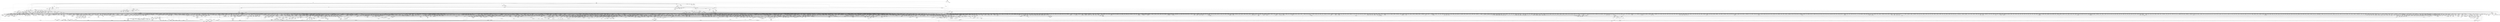 digraph kerncollapsed {
    "__cmpxchg_case_acq_64" [color="black"];
    "Indirect call123" [color="black"];
    "finish_swait" [color="black"];
    "Indirect call220" [color="black"];
    "tty_termios_input_baud_rate" [color="black"];
    "__var_waitqueue" [color="black"];
    "ma_dead_node" [color="black"];
    "__kern_my_cpu_offset_11" [color="black"];
    "Indirect call124" [color="black"];
    "fsnotify_name.isra.0" [color="black"];
    "addr_to_vb_xa" [color="black"];
    "Indirect call115" [color="black"];
    "lock_mount_hash" [color="black"];
    "__mod_zone_page_state" [color="black"];
    "vfsgid_in_group_p" [color="black"];
    "fsnotify_file.isra.0" [color="black"];
    "pmd_offset.isra.0" [color="black"];
    "__set_fixmap" [color="black"];
    "__raw_spin_unlock_irq_17" [color="black"];
    "blake2s_compress" [color="black"];
    "__raw_spin_lock_irqsave_18" [color="black"];
    "proto_memory_pcpu_drain" [color="black"];
    "rcu_seq_end" [color="black"];
    "_double_lock_balance" [color="black"];
    "raw_spin_rq_lock_nested" [color="black"];
    "legitimize_links" [color="black"];
    "terminate_walk" [color="black"];
    "pagecache_get_page" [color="black"];
    "__fget_light" [color="black"];
    "get_task_exe_file" [color="black"];
    "skb_headers_offset_update" [color="black"];
    "get_next_ino" [color="black"];
    "__wake_up_common" [color="black"];
    "__balance_callbacks" [color="black"];
    "Indirect call233" [color="black"];
    "__cmpxchg_case_mb_32_2" [color="black"];
    "dev_xmit_recursion_inc" [color="black"];
    "get_sd_balance_interval" [color="black"];
    "group_classify" [color="black"];
    "prb_read_valid" [color="black"];
    "xa_mk_value" [color="black"];
    "purge_fragmented_block" [color="black"];
    "futex_get_value_locked" [color="black"];
    "check_and_switch_context" [color="black"];
    "__kern_my_cpu_offset_52" [color="black"];
    "task_curr" [color="black"];
    "__kern_my_cpu_offset_22" [color="black"];
    "netlink_lock_table" [color="black"];
    "sock_rfree" [color="black"];
    "cpu_online_2" [color="black"];
    "__dl_update" [color="black"];
    "group_close_release" [color="black"];
    "__raw_spin_lock_27" [color="black"];
    "__folio_cancel_dirty" [color="black"];
    "__raw_spin_lock_20" [color="black"];
    "arch_stack_walk" [color="black"];
    "access_ok_16" [color="black"];
    "__raw_spin_lock_irq_19" [color="black"];
    "__raw_spin_lock_24" [color="black"];
    "find_last_bit" [color="black"];
    "pcpu_block_update_hint_alloc" [color="black"];
    "set_pfnblock_flags_mask" [color="black"];
    "kobj_ns_ops" [color="black"];
    "count_mounts" [color="black"];
    "do_raw_spin_lock_9" [color="black"];
    "security_inode_setattr" [color="black"];
    "Indirect call7" [color="black"];
    "wake_up_bit" [color="black"];
    "__attach_to_pi_owner" [color="black"];
    "io_wq_work_match_item" [color="black"];
    "Indirect call157" [color="black"];
    "anon_vma_interval_tree_pre_update_vma" [color="black"];
    "__cmpxchg_case_acq_32.constprop.0_15" [color="black"];
    "has_managed_dma" [color="black"];
    "dcache_clean_pou" [color="black"];
    "cfs_rq_of" [color="black"];
    "find_later_rq" [color="black"];
    "__pi_memcmp" [color="black"];
    "cpumask_and.isra.0_1" [color="black"];
    "Indirect call73" [color="black"];
    "__raw_spin_unlock_bh.constprop.0" [color="black"];
    "notifier_call_chain" [color="black"];
    "llist_reverse_order" [color="black"];
    "arch_local_irq_restore_2" [color="black"];
    "mas_is_err" [color="black"];
    "arch_local_irq_save_7" [color="black"];
    "take_dentry_name_snapshot" [color="black"];
    "__page_set_anon_rmap" [color="black"];
    "u64_stats_add_2" [color="black"];
    "__raw_spin_unlock_irq_43" [color="black"];
    "__percpu_add_case_32_15" [color="black"];
    "update_curr" [color="black"];
    "Indirect call214" [color="black"];
    "sync_rcu_exp_done_unlocked" [color="black"];
    "get_ucounts_or_wrap" [color="black"];
    "Indirect call80" [color="black"];
    "__raw_spin_lock_irqsave_52" [color="black"];
    "__cmpxchg_case_acq_32.constprop.0_14" [color="black"];
    "folio_add_new_anon_rmap" [color="black"];
    "vmf_pte_changed" [color="black"];
    "mas_wr_new_end" [color="black"];
    "_compound_head_2" [color="black"];
    "lock_hrtimer_base" [color="black"];
    "pgdat_balanced" [color="black"];
    "setattr_prepare" [color="black"];
    "d_find_alias" [color="black"];
    "folio_unlock" [color="black"];
    "console_trylock" [color="black"];
    "deactivate_task" [color="black"];
    "mas_pop_node" [color="black"];
    "update_min_vruntime" [color="black"];
    "do_raw_spin_lock_24" [color="black"];
    "Indirect call198" [color="black"];
    "percpu_counter_add" [color="black"];
    "list_del_1" [color="black"];
    "change_page_range" [color="black"];
    "build_open_flags" [color="black"];
    "chacha_permute" [color="black"];
    "cpuhp_invoke_callback" [color="black"];
    "extract_entropy.constprop.0" [color="black"];
    "Indirect call184" [color="black"];
    "do_raw_spin_lock_46" [color="black"];
    "mas_pause" [color="black"];
    "percpu_ref_get_many" [color="black"];
    "is_migration_entry" [color="black"];
    "fatal_signal_pending_5" [color="black"];
    "__cmpxchg_case_mb_32_6" [color="black"];
    "choose_mountpoint_rcu" [color="black"];
    "set_work_data" [color="black"];
    "page_ref_dec_and_test_1" [color="black"];
    "__count_vm_events_3" [color="black"];
    "dev_nit_active" [color="black"];
    "list_move_1" [color="black"];
    "d_alloc_parallel" [color="black"];
    "__rb_erase_color" [color="black"];
    "io_should_retry_thread" [color="black"];
    "__wait_on_bit" [color="black"];
    "link_path_walk" [color="black"];
    "__raw_spin_lock_15" [color="black"];
    "find_mergeable_anon_vma" [color="black"];
    "set_cpu_online" [color="black"];
    "task_sched_runtime" [color="black"];
    "_mix_pool_bytes" [color="black"];
    "get_random_bytes" [color="black"];
    "check_stable_address_space" [color="black"];
    "Indirect call97" [color="black"];
    "prepare_to_wait_exclusive" [color="black"];
    "workingset_refault" [color="black"];
    "rwsem_read_trylock" [color="black"];
    "__percpu_add_case_32_13" [color="black"];
    "vma_interval_tree_iter_next" [color="black"];
    "Indirect call137" [color="black"];
    "fsuidgid_has_mapping.isra.0" [color="black"];
    "skb_tailroom_2" [color="black"];
    "Indirect call10" [color="black"];
    "mas_next_range" [color="black"];
    "irq_get_irq_data" [color="black"];
    "ktime_get_with_offset" [color="black"];
    "xa_find" [color="black"];
    "percpu_ref_put_many.constprop.0_1" [color="black"];
    "arch_local_irq_restore" [color="black"];
    "post_ttbr_update_workaround" [color="black"];
    "__kern_my_cpu_offset_53" [color="black"];
    "filemap_check_errors" [color="black"];
    "lockref_get_not_zero" [color="black"];
    "active_load_balance_cpu_stop" [color="black"];
    "clear_nonspinnable" [color="black"];
    "__anon_vma_interval_tree_augment_rotate" [color="black"];
    "pm_runtime_deactivate_timer" [color="black"];
    "u64_stats_add_1" [color="black"];
    "_find_next_zero_bit" [color="black"];
    "do_raw_spin_lock_25" [color="black"];
    "__preempt_count_sub" [color="black"];
    "__find_vmap_area.constprop.0" [color="black"];
    "xas_next_offset" [color="black"];
    "copy_user_highpage" [color="black"];
    "__irq_domain_deactivate_irq" [color="black"];
    "rcu_accelerate_cbs" [color="black"];
    "io_req_complete_defer" [color="black"];
    "Indirect call131" [color="black"];
    "__kern_my_cpu_offset_71" [color="black"];
    "list_del_init_7" [color="black"];
    "pagecache_isize_extended" [color="black"];
    "generic_permission" [color="black"];
    "__lookup_slow" [color="black"];
    "__cmpxchg_case_acq_32.constprop.0_17" [color="black"];
    "queued_read_lock_slowpath" [color="black"];
    "raw_spin_rq_trylock" [color="black"];
    "arm_timer" [color="black"];
    "rcu_seq_snap" [color="black"];
    "mas_find_child" [color="black"];
    "Indirect call32" [color="black"];
    "__kern_my_cpu_offset_134" [color="black"];
    "__raw_spin_lock_irqsave_41" [color="black"];
    "tk_xtime.constprop.0" [color="black"];
    "PageMovable" [color="black"];
    "__percpu_add_case_32_7" [color="black"];
    "fpsimd_thread_switch" [color="black"];
    "__kern_my_cpu_offset_79" [color="black"];
    "__clear_open_fd" [color="black"];
    "__rpm_get_callback" [color="black"];
    "Indirect call49" [color="black"];
    "__kern_my_cpu_offset_38" [color="black"];
    "audit_inode" [color="black"];
    "__reset_isolation_pfn" [color="black"];
    "access_ok_2" [color="black"];
    "__posix_timers_find" [color="black"];
    "Indirect call72" [color="black"];
    "tty_name" [color="black"];
    "invalid_folio_referenced_vma" [color="black"];
    "__list_del_entry_1" [color="black"];
    "do_truncate" [color="black"];
    "osq_unlock" [color="black"];
    "list_move_tail" [color="black"];
    "Indirect call234" [color="black"];
    "percpu_ref_put_many.constprop.0" [color="black"];
    "folio_evictable" [color="black"];
    "__radix_tree_lookup" [color="black"];
    "__raw_spin_unlock_irqrestore_17" [color="black"];
    "fprop_fraction_percpu" [color="black"];
    "__wb_calc_thresh" [color="black"];
    "rcu_segcblist_pend_cbs" [color="black"];
    "freezing_slow_path" [color="black"];
    "file_ra_state_init" [color="black"];
    "__kern_my_cpu_offset_44" [color="black"];
    "__dput_to_list" [color="black"];
    "find_next_bit_15" [color="black"];
    "__raw_spin_lock_irqsave_34" [color="black"];
    "Indirect call238" [color="black"];
    "__mod_node_page_state" [color="black"];
    "find_lock_later_rq" [color="black"];
    "path_get" [color="black"];
    "may_setattr" [color="black"];
    "Indirect call121" [color="black"];
    "Indirect call56" [color="black"];
    "Indirect call147" [color="black"];
    "zone_page_state_add" [color="black"];
    "fsnotify_file" [color="black"];
    "jiffies_to_msecs" [color="black"];
    "mas_wr_walk_descend" [color="black"];
    "security_capable" [color="black"];
    "do_raw_spin_lock_33" [color="black"];
    "qdisc_qstats_cpu_qlen_dec" [color="black"];
    "page_vma_mapped_walk_done" [color="black"];
    "may_open_dev" [color="black"];
    "mas_put_in_tree" [color="black"];
    "dentry_needs_remove_privs" [color="black"];
    "tty_audit_fork" [color="black"];
    "write_sequnlock.constprop.0" [color="black"];
    "__put_unused_fd" [color="black"];
    "cpu_clock_sample" [color="black"];
    "is_zero_page" [color="black"];
    "mutex_spin_on_owner" [color="black"];
    "cpumask_weight.constprop.0_5" [color="black"];
    "__raw_spin_trylock" [color="black"];
    "from_vfsuid" [color="black"];
    "io_wq_get_acct" [color="black"];
    "mnt_get_count" [color="black"];
    "page_ref_add_1" [color="black"];
    "is_current_pgrp_orphaned" [color="black"];
    "allow_write_access" [color="black"];
    "xas_reload" [color="black"];
    "do_raw_spin_lock_117" [color="black"];
    "d_hash" [color="black"];
    "percpu_ref_noop_confirm_switch" [color="black"];
    "get_file_1" [color="black"];
    "find_next_bit_6" [color="black"];
    "hlist_del_init_2" [color="black"];
    "Indirect call177" [color="black"];
    "i_gid_into_vfsgid_1" [color="black"];
    "vma_needs_dirty_tracking" [color="black"];
    "__page_cache_release" [color="black"];
    "list_lru_add" [color="black"];
    "__raw_spin_unlock_irq_20" [color="black"];
    "Indirect call216" [color="black"];
    "Indirect call34" [color="black"];
    "mas_prev" [color="black"];
    "domain_dirty_limits" [color="black"];
    "__wake_up_locked_key_bookmark" [color="black"];
    "mas_wr_node_walk" [color="black"];
    "xas_pause" [color="black"];
    "__remove_inode_hash" [color="black"];
    "Indirect call11" [color="black"];
    "__raw_spin_unlock_irqrestore_10" [color="black"];
    "inc_rlimit_ucounts" [color="black"];
    "__cmpxchg_case_acq_32.constprop.0_1" [color="black"];
    "__d_lookup_rcu_op_compare" [color="black"];
    "copy_fd_bitmaps" [color="black"];
    "Indirect call47" [color="black"];
    "fast_dput" [color="black"];
    "do_raw_spin_lock" [color="black"];
    "pcpu_block_refresh_hint" [color="black"];
    "io_poll_can_finish_inline.isra.0" [color="black"];
    "__wake_up_bit" [color="black"];
    "__task_pid_nr_ns" [color="black"];
    "futex_hb_waiters_dec" [color="black"];
    "dl_set_overload.part.0" [color="black"];
    "prep_new_page" [color="black"];
    "pmd_offset.isra.0_1" [color="black"];
    "do_raw_spin_lock_83" [color="black"];
    "__disable_irq_nosync" [color="black"];
    "__kern_my_cpu_offset_25" [color="black"];
    "__raw_spin_unlock_irq_25" [color="black"];
    "__raw_spin_unlock_irq" [color="black"];
    "test_ti_thread_flag_4" [color="black"];
    "Indirect call65" [color="black"];
    "__io_put_kbuf" [color="black"];
    "propagate_mount_unlock" [color="black"];
    "__mod_lruvec_state" [color="black"];
    "calc_wheel_index" [color="black"];
    "__cmpxchg_case_mb_32_4" [color="black"];
    "mas_push_node" [color="black"];
    "node_dirty_ok" [color="black"];
    "mte_copy_page_tags" [color="black"];
    "osq_lock" [color="black"];
    "Indirect call99" [color="black"];
    "tag_get" [color="black"];
    "next_mnt" [color="black"];
    "__kern_my_cpu_offset_56" [color="black"];
    "Indirect call75" [color="black"];
    "__timer_delete" [color="black"];
    "vm_unacct_memory_1" [color="black"];
    "memblock_search" [color="black"];
    "update_sd_lb_stats" [color="black"];
    "security_file_set_fowner" [color="black"];
    "__raw_spin_lock_irqsave_51" [color="black"];
    "do_raw_spin_lock_48" [color="black"];
    "__raw_spin_unlock_irqrestore.constprop.0_2" [color="black"];
    "rwsem_set_reader_owned" [color="black"];
    "migrate_disable" [color="black"];
    "__raw_spin_lock_irq_18" [color="black"];
    "lru_note_cost" [color="black"];
    "____core____" [color="kernel"];
    "skb_cloned" [color="black"];
    "lazy_max_pages" [color="black"];
    "tlb_flush" [color="black"];
    "data_push_tail" [color="black"];
    "__lock_timer" [color="black"];
    "flush_tlb_mm_1" [color="black"];
    "pcpu_next_fit_region.constprop.0" [color="black"];
    "__raw_spin_lock_2" [color="black"];
    "Indirect call50" [color="black"];
    "prb_final_commit" [color="black"];
    "getname_flags" [color="black"];
    "d_lru_del" [color="black"];
    "sibling_imbalance.isra.0" [color="black"];
    "task_fits_cpu" [color="black"];
    "clear_ti_thread_flag" [color="black"];
    "__raw_spin_unlock_irqrestore_21" [color="black"];
    "strreplace" [color="black"];
    "lookup_mnt" [color="black"];
    "mte_set_pivot" [color="black"];
    "Indirect call48" [color="black"];
    "Indirect call78" [color="black"];
    "do_raw_spin_lock_63" [color="black"];
    "__irq_disable" [color="black"];
    "__percpu_add_case_64_3" [color="black"];
    "_atomic_dec_and_lock_irqsave" [color="black"];
    "security_current_getsecid_subj" [color="black"];
    "virt_to_folio" [color="black"];
    "backing_file_real_path" [color="black"];
    "commit_tree" [color="black"];
    "__flush_tlb_page_nosync" [color="black"];
    "can_migrate_task" [color="black"];
    "ptrauth_keys_install_user" [color="black"];
    "Indirect call189" [color="black"];
    "_find_next_bit" [color="black"];
    "rcu_poll_gp_seq_start" [color="black"];
    "page_ref_inc_4" [color="black"];
    "mab_shift_right" [color="black"];
    "Indirect call54" [color="black"];
    "Indirect call130" [color="black"];
    "get_file_2" [color="black"];
    "do_softirq_own_stack" [color="black"];
    "xa_is_node" [color="black"];
    "cleanup_timerqueue" [color="black"];
    "steal_suitable_fallback" [color="black"];
    "__cmpxchg_case_mb_32_10" [color="black"];
    "find_next_bit.constprop.0_1" [color="black"];
    "mte_clear_page_tags" [color="black"];
    "free_unref_page_commit" [color="black"];
    "copy_page" [color="black"];
    "page_ref_inc_6" [color="black"];
    "d_set_d_op" [color="black"];
    "do_raw_spin_lock_116" [color="black"];
    "mode_strip_umask.isra.0" [color="black"];
    "Indirect call232" [color="black"];
    "__kern_my_cpu_offset_24" [color="black"];
    "check_cb_ovld_locked" [color="black"];
    "mapping_shrinkable_1" [color="black"];
    "arm_smccc_1_1_get_conduit" [color="black"];
    "oom_unkillable_task.isra.0" [color="black"];
    "rb_prev" [color="black"];
    "__cmpxchg_case_8" [color="black"];
    "vma_iter_config" [color="black"];
    "system_supports_generic_auth" [color="black"];
    "dl_bw_cpus" [color="black"];
    "hlist_del_init_4" [color="black"];
    "pagefault_enable" [color="black"];
    "getname" [color="black"];
    "pagefault_disable" [color="black"];
    "rcu_seq_start" [color="black"];
    "task_clear_jobctl_pending" [color="black"];
    "invalid_mkclean_vma" [color="black"];
    "min_deadline_cb_propagate" [color="black"];
    "reweight_task" [color="black"];
    "d_find_any_alias" [color="black"];
    "fatal_signal_pending_6" [color="black"];
    "cpumask_next_and" [color="black"];
    "avg_vruntime" [color="black"];
    "__raw_spin_unlock_irqrestore_5" [color="black"];
    "recalc_sigpending" [color="black"];
    "net_eq_idr" [color="black"];
    "__enqueue_entity" [color="black"];
    "task_rq_unlock" [color="black"];
    "tty_termios_baud_rate" [color="black"];
    "strcspn" [color="black"];
    "lockref_put_return" [color="black"];
    "xas_result" [color="black"];
    "__raw_spin_trylock_4" [color="black"];
    "cpu_active" [color="black"];
    "is_bad_inode" [color="black"];
    "__d_lookup" [color="black"];
    "__raw_read_unlock.constprop.0_6" [color="black"];
    "Indirect call45" [color="black"];
    "tls_preserve_current_state" [color="black"];
    "pfn_is_map_memory" [color="black"];
    "propagate_one" [color="black"];
    "__irq_can_set_affinity" [color="black"];
    "__bitmap_subset" [color="black"];
    "pick_next_task_idle" [color="black"];
    "__mutex_trylock_common" [color="black"];
    "inode_io_list_del" [color="black"];
    "workingset_eviction" [color="black"];
    "do_raw_spin_lock_118" [color="black"];
    "__percpu_add_case_64_1" [color="black"];
    "__wake_up_klogd.part.0" [color="black"];
    "__to_kthread" [color="black"];
    "Indirect call5" [color="black"];
    "__raw_spin_unlock_irq_38" [color="black"];
    "panic_smp_self_stop" [color="black"];
    "copy_to_user_page" [color="black"];
    "__raw_spin_lock_irqsave.constprop.0_3" [color="black"];
    "__pfn_to_section" [color="black"];
    "__inode_add_lru" [color="black"];
    "__kern_my_cpu_offset_51" [color="black"];
    "rt_mutex_setprio" [color="black"];
    "cpu_online_3" [color="black"];
    "folio_activate_fn" [color="black"];
    "new_context" [color="black"];
    "wakeup_kswapd" [color="black"];
    "__kern_my_cpu_offset_78" [color="black"];
    "tty_driver_name" [color="black"];
    "skb_flow_get_icmp_tci" [color="black"];
    "bit_waitqueue" [color="black"];
    "req_set_fail" [color="black"];
    "irqd_set.isra.0_1" [color="black"];
    "timer_reduce" [color="black"];
    "io_run_cancel" [color="black"];
    "xas_start" [color="black"];
    "__bitmap_set" [color="black"];
    "try_to_unmap_flush_dirty" [color="black"];
    "replace_mark_chunk" [color="black"];
    "Indirect call12" [color="black"];
    "find_next_zero_bit" [color="black"];
    "__note_gp_changes" [color="black"];
    "dput_to_list" [color="black"];
    "__raw_spin_lock_34" [color="black"];
    "signalfd_cleanup" [color="black"];
    "rb_insert_color_cached" [color="black"];
    "__skb_fill_page_desc" [color="black"];
    "unlock_page" [color="black"];
    "__skb_zcopy_downgrade_managed" [color="black"];
    "update_pm_runtime_accounting" [color="black"];
    "d_is_dir.isra.0" [color="black"];
    "tick_get_broadcast_mask" [color="black"];
    "Indirect call68" [color="black"];
    "mod_node_state" [color="black"];
    "fsnotify_update_flags" [color="black"];
    "Indirect call6" [color="black"];
    "__raw_spin_unlock_irqrestore_37" [color="black"];
    "pagefault_enable_2" [color="black"];
    "class_raw_spinlock_irqsave_destructor" [color="black"];
    "fatal_signal_pending_1" [color="black"];
    "folio_mapped_3" [color="black"];
    "will_become_orphaned_pgrp" [color="black"];
    "blake2s.constprop.0" [color="black"];
    "pi_state_update_owner" [color="black"];
    "__fdget_raw" [color="black"];
    "wq_worker_running" [color="black"];
    "__prepare_to_swait" [color="black"];
    "Indirect call230" [color="black"];
    "gup_signal_pending" [color="black"];
    "mas_walk" [color="black"];
    "dev_xmit_recursion_dec" [color="black"];
    "__cmpxchg_case_mb_64_4" [color="black"];
    "security_task_getsecid_obj" [color="black"];
    "timekeeping_get_ns" [color="black"];
    "ktime_get_real_seconds" [color="black"];
    "fsnotify_detach_connector_from_object" [color="black"];
    "__percpu_add_case_32_2" [color="black"];
    "kernfs_release_file.part.0.isra.0" [color="black"];
    "put_unused_fd" [color="black"];
    "timer_delete" [color="black"];
    "signal_pending_11" [color="black"];
    "update_group_capacity" [color="black"];
    "Indirect call215" [color="black"];
    "find_vma_prev" [color="black"];
    "test_ti_thread_flag_21" [color="black"];
    "fatal_signal_pending_4" [color="black"];
    "rb_erase" [color="black"];
    "__raw_read_lock.constprop.0_1" [color="black"];
    "unmask_irq" [color="black"];
    "do_raw_spin_lock_7" [color="black"];
    "Indirect call223" [color="black"];
    "Indirect call70" [color="black"];
    "__raw_spin_lock_irq_35" [color="black"];
    "find_first_bit_4" [color="black"];
    "prepend" [color="black"];
    "unlock_mount" [color="black"];
    "io_schedule_prepare" [color="black"];
    "clear_ti_thread_flag_1" [color="black"];
    "mas_wr_store_setup" [color="black"];
    "dev_to_swnode" [color="black"];
    "mod_timer" [color="black"];
    "can_set_direct_map" [color="black"];
    "__raw_spin_lock_irqsave.constprop.0_7" [color="black"];
    "__cmpxchg_case_acq_32_2" [color="black"];
    "fpsimd_preserve_current_state" [color="black"];
    "__init_swait_queue_head" [color="black"];
    "mas_wr_walk_index.isra.0" [color="black"];
    "pmd_install" [color="black"];
    "update_cached_migrate" [color="black"];
    "find_next_bit.constprop.0_8" [color="black"];
    "__mnt_want_write" [color="black"];
    "signal_set_stop_flags" [color="black"];
    "page_ref_inc_3" [color="black"];
    "mas_prev_range" [color="black"];
    "Indirect call46" [color="black"];
    "rcu_segcblist_init" [color="black"];
    "pid_nr_ns" [color="black"];
    "do_raw_spin_lock_37" [color="black"];
    "__wake_up_sync_key" [color="black"];
    "cpumask_intersects.constprop.0_1" [color="black"];
    "inode_cgwb_move_to_attached" [color="black"];
    "mas_store_prealloc.part.0" [color="black"];
    "mas_prev_sibling" [color="black"];
    "account_pipe_buffers" [color="black"];
    "__audit_inode_child" [color="black"];
    "req_set_fail_3" [color="black"];
    "__raw_spin_lock_63" [color="black"];
    "anon_vma_interval_tree_insert" [color="black"];
    "tty_update_time" [color="black"];
    "slab_want_init_on_free" [color="black"];
    "netdev_name" [color="black"];
    "write_seqlock.constprop.0" [color="black"];
    "set_kpti_asid_bits" [color="black"];
    "mutex_is_locked" [color="black"];
    "Indirect call195" [color="black"];
    "inode_owner_or_capable" [color="black"];
    "check_vma_flags" [color="black"];
    "skb_tailroom" [color="black"];
    "gup_must_unshare" [color="black"];
    "dl_clear_overload.part.0" [color="black"];
    "compaction_suitable" [color="black"];
    "kernfs_name_hash" [color="black"];
    "_atomic_dec_and_lock" [color="black"];
    "__sw_hweight64" [color="black"];
    "prepend_path" [color="black"];
    "flush_dcache_page" [color="black"];
    "__raw_spin_unlock_irqrestore_38" [color="black"];
    "expand" [color="black"];
    "task_get_vl" [color="black"];
    "__percpu_add_case_32_20" [color="black"];
    "kernfs_next_descendant_post" [color="black"];
    "decay_load" [color="black"];
    "folio_mapping" [color="black"];
    "ktime_get_mono_fast_ns" [color="black"];
    "first_zones_zonelist" [color="black"];
    "__cmpxchg_case_mb_64_6" [color="black"];
    "__xchg_case_64.constprop.0" [color="black"];
    "folio_nr_pages_3" [color="black"];
    "do_dentry_open" [color="black"];
    "__raw_spin_lock_irqsave_29" [color="black"];
    "mas_set_parent.constprop.0" [color="black"];
    "xas_update.isra.0" [color="black"];
    "plist_add" [color="black"];
    "Indirect call15" [color="black"];
    "folio_trylock" [color="black"];
    "rcu_seq_set_state" [color="black"];
    "mas_update_gap" [color="black"];
    "smp_call_function_many" [color="black"];
    "security_inode_need_killpriv" [color="black"];
    "arch_local_irq_restore_1" [color="black"];
    "sub_rq_bw.isra.0" [color="black"];
    "_get_random_bytes" [color="black"];
    "Indirect call91" [color="black"];
    "inode_permission" [color="black"];
    "ma_data_end" [color="black"];
    "sync_exp_work_done" [color="black"];
    "mod_zone_state" [color="black"];
    "find_buddy_page_pfn" [color="black"];
    "__raw_spin_lock_43" [color="black"];
    "pm_ops_is_empty" [color="black"];
    "__percpu_add_case_32_21" [color="black"];
    "get_pwq" [color="black"];
    "security_inode_follow_link" [color="black"];
    "Indirect call8" [color="black"];
    "kill_device" [color="black"];
    "find_first_bit_3" [color="black"];
    "security_file_open" [color="black"];
    "__next_zones_zonelist" [color="black"];
    "__d_lookup_rcu" [color="black"];
    "lockref_get" [color="black"];
    "cpu_util_cfs_boost" [color="black"];
    "init_completion" [color="black"];
    "pcpu_block_update" [color="black"];
    "srcu_get_delay.isra.0" [color="black"];
    "__kern_my_cpu_offset_29" [color="black"];
    "bsearch" [color="black"];
    "audit_compare_dname_path" [color="black"];
    "task_participate_group_stop" [color="black"];
    "rcu_cblist_dequeue" [color="black"];
    "__set_open_fd" [color="black"];
    "Indirect call28" [color="black"];
    "Indirect call58" [color="black"];
    "mntget" [color="black"];
    "__raw_write_lock_irq" [color="black"];
    "gup_folio_next" [color="black"];
    "Indirect call21" [color="black"];
    "__update_min_deadline" [color="black"];
    "__kern_my_cpu_offset_76" [color="black"];
    "__raw_spin_lock_irq_20" [color="black"];
    "__hlist_del" [color="black"];
    "__raw_spin_unlock_irqrestore_31" [color="black"];
    "radix_tree_tag_get" [color="black"];
    "pmd_set_huge" [color="black"];
    "signal_pending" [color="black"];
    "xas_init_marks" [color="black"];
    "list_splice_tail_init" [color="black"];
    "anon_vma_interval_tree_iter_next" [color="black"];
    "Indirect call83" [color="black"];
    "__rb_insert_augmented" [color="black"];
    "rcu_segcblist_extract_done_cbs" [color="black"];
    "__kern_my_cpu_offset_80" [color="black"];
    "Indirect call67" [color="black"];
    "efi_reboot" [color="black"];
    "security_task_kill" [color="black"];
    "__raw_spin_lock_54" [color="black"];
    "arch_timer_evtstrm_available" [color="black"];
    "path_openat" [color="black"];
    "get_new_cred" [color="black"];
    "io_acct_cancel_pending_work" [color="black"];
    "wb_io_lists_populated" [color="black"];
    "cpu_timer_task_rcu" [color="black"];
    "Indirect call52" [color="black"];
    "IS_ERR_OR_NULL_3" [color="black"];
    "arch_local_irq_save_8" [color="black"];
    "audit_comparator" [color="black"];
    "tty_ldisc_open" [color="black"];
    "folio_account_cleaned" [color="black"];
    "__rt_mutex_slowtrylock" [color="black"];
    "lru_deactivate_fn" [color="black"];
    "number" [color="black"];
    "__raw_spin_lock_62" [color="black"];
    "put_cpu_fpsimd_context" [color="black"];
    "kick_process" [color="black"];
    "post_init_entity_util_avg" [color="black"];
    "folio_size" [color="black"];
    "cpudl_heapify" [color="black"];
    "anon_vma_interval_tree_post_update_vma" [color="black"];
    "__finalize_skb_around" [color="black"];
    "fatal_signal_pending_3" [color="black"];
    "mas_safe_pivot" [color="black"];
    "strcpy" [color="black"];
    "Indirect call76" [color="black"];
    "move_queued_task.constprop.0" [color="black"];
    "Indirect call231" [color="black"];
    "__cmpxchg_case_acq_32.constprop.0_20" [color="black"];
    "set_ptes.constprop.0.isra.0" [color="black"];
    "task_pid_vnr" [color="black"];
    "__kern_my_cpu_offset_4" [color="black"];
    "mas_split_final_node.isra.0" [color="black"];
    "find_unlink_vmap_area" [color="black"];
    "desc_make_final" [color="black"];
    "console_srcu_read_unlock" [color="black"];
    "clear_ti_thread_flag_3" [color="black"];
    "__raw_spin_unlock_irq.constprop.0_2" [color="black"];
    "mas_set_split_parent.isra.0" [color="black"];
    "rb_next" [color="black"];
    "Indirect call135" [color="black"];
    "d_shrink_del" [color="black"];
    "futex_q_lock" [color="black"];
    "pwq_activate_inactive_work" [color="black"];
    "__irq_work_queue_local" [color="black"];
    "__raw_spin_lock_21" [color="black"];
    "mtree_range_walk" [color="black"];
    "__rb_rotate_set_parents" [color="black"];
    "noop_dirty_folio" [color="black"];
    "mas_state_walk" [color="black"];
    "d_lookup_done" [color="black"];
    "mmget" [color="black"];
    "truncate_pagecache" [color="black"];
    "__io_disarm_linked_timeout" [color="black"];
    "__raw_read_lock.constprop.0_5" [color="black"];
    "Indirect call122" [color="black"];
    "__kern_my_cpu_offset_18" [color="black"];
    "do_raw_spin_lock_47" [color="black"];
    "__percpu_add_case_64_4" [color="black"];
    "find_busiest_group" [color="black"];
    "test_tsk_need_resched" [color="black"];
    "Indirect call169" [color="black"];
    "mas_max_gap" [color="black"];
    "ma_slots" [color="black"];
    "__try_to_del_timer_sync" [color="black"];
    "__raw_spin_unlock_irq_36" [color="black"];
    "Indirect call111" [color="black"];
    "security_inode_create" [color="black"];
    "xas_next_entry" [color="black"];
    "next_group" [color="black"];
    "__percpu_add_case_32_3" [color="black"];
    "cpumask_weight" [color="black"];
    "find_alive_thread.isra.0" [color="black"];
    "folio_nr_pages_1" [color="black"];
    "ldsem_down_read_trylock" [color="black"];
    "__percpu_add_case_64.constprop.0_1" [color="black"];
    "io_fill_cqe_aux" [color="black"];
    "compound_order_2" [color="black"];
    "sock_inuse_add" [color="black"];
    "__set_task_comm" [color="black"];
    "hrtimer_forward" [color="black"];
    "io_file_get_flags" [color="black"];
    "fsnotify_connector_sb" [color="black"];
    "int_sqrt" [color="black"];
    "mast_ascend" [color="black"];
    "unreserve_highatomic_pageblock" [color="black"];
    "audit_alloc_name" [color="black"];
    "__dl_add" [color="black"];
    "ptep_set_access_flags" [color="black"];
    "rcu_poll_gp_seq_start_unlocked" [color="black"];
    "__kern_my_cpu_offset_17" [color="black"];
    "Indirect call141" [color="black"];
    "xas_retry" [color="black"];
    "__audit_getname" [color="black"];
    "Indirect call183" [color="black"];
    "Indirect call201" [color="black"];
    "folio_anon_vma" [color="black"];
    "notify_change" [color="black"];
    "synchronize_rcu.part.0" [color="black"];
    "_find_next_or_bit" [color="black"];
    "device_pm_check_callbacks" [color="black"];
    "system_supports_address_auth_1" [color="black"];
    "tick_get_wakeup_device" [color="black"];
    "tlb_gather_mmu" [color="black"];
    "percpu_down_read_1" [color="black"];
    "set_next_entity" [color="black"];
    "rcu_is_cpu_rrupt_from_idle" [color="black"];
    "walk_component" [color="black"];
    "timespec64_equal" [color="black"];
    "enqueue_timer" [color="black"];
    "do_raw_spin_lock_15" [color="black"];
    "ptep_clear_flush" [color="black"];
    "path_noexec" [color="black"];
    "pfn_valid_2" [color="black"];
    "page_ref_dec_and_test" [color="black"];
    "__cmpxchg_case_acq_32.constprop.0_18" [color="black"];
    "__raw_spin_lock_64" [color="black"];
    "__raw_read_lock_irqsave.constprop.0_1" [color="black"];
    "Indirect call66" [color="black"];
    "__raw_spin_lock_irqsave_42" [color="black"];
    "audit_log_path_denied" [color="black"];
    "wake_up_klogd" [color="black"];
    "__init_waitqueue_head" [color="black"];
    "exit_rcu" [color="black"];
    "__dl_sub" [color="black"];
    "__percpu_add_case_32_1" [color="black"];
    "copy_from_kernel_nofault" [color="black"];
    "do_raw_spin_lock_1" [color="black"];
    "__raw_spin_lock_irq_11" [color="black"];
    "find_next_bit_11" [color="black"];
    "HAS_UNMAPPED_ID" [color="black"];
    "folio_trylock_flag" [color="black"];
    "detach_if_pending" [color="black"];
    "timer_wait_running" [color="black"];
    "do_raw_spin_lock_43" [color="black"];
    "queued_spin_lock_slowpath" [color="black"];
    "__percpu_down_write_trylock" [color="black"];
    "Indirect call188" [color="black"];
    "sync_icache_aliases" [color="black"];
    "do_raw_spin_lock.constprop.0_3" [color="black"];
    "io_wq_work_match_all" [color="black"];
    "Indirect call154" [color="black"];
    "generic_exec_single" [color="black"];
    "_copy_from_iter" [color="black"];
    "pm_runtime_autosuspend_expiration" [color="black"];
    "__xchg_case_mb_32.constprop.0" [color="black"];
    "privileged_wrt_inode_uidgid" [color="black"];
    "do_raw_spin_lock_6" [color="black"];
    "_prb_commit" [color="black"];
    "dl_task_is_earliest_deadline" [color="black"];
    "rcu_poll_gp_seq_end" [color="black"];
    "hrtimer_force_reprogram.constprop.0" [color="black"];
    "__futex_queue" [color="black"];
    "rcu_segcblist_entrain" [color="black"];
    "futex_top_waiter" [color="black"];
    "mtree_load" [color="black"];
    "__percpu_add_case_32_8" [color="black"];
    "io_cancel_req_match" [color="black"];
    "mas_push_data" [color="black"];
    "xas_load" [color="black"];
    "plist_del" [color="black"];
    "__raw_spin_lock_52" [color="black"];
    "post_alloc_hook" [color="black"];
    "percpu_counter_add_batch" [color="black"];
    "mab_mas_cp" [color="black"];
    "se_weight.isra.0" [color="black"];
    "prepare_to_swait_event" [color="black"];
    "__raw_spin_unlock_irq_35" [color="black"];
    "__raw_spin_unlock_irqrestore_1" [color="black"];
    "Indirect call139" [color="black"];
    "get_arm64_ftr_reg_nowarn" [color="black"];
    "__raw_spin_unlock_irqrestore_18" [color="black"];
    "__raw_spin_unlock_irqrestore_32" [color="black"];
    "__xas_next" [color="black"];
    "pfn_swap_entry_to_page" [color="black"];
    "mte_thread_switch" [color="black"];
    "do_raw_spin_lock_93" [color="black"];
    "__raw_spin_unlock_irqrestore_12" [color="black"];
    "__xchg_case_acq_64.isra.0" [color="black"];
    "peernet2id" [color="black"];
    "__raw_spin_lock_5" [color="black"];
    "do_raw_spin_lock_5" [color="black"];
    "free_pcppages_bulk" [color="black"];
    "dev_bus_name" [color="black"];
    "__pick_first_entity" [color="black"];
    "memset" [color="black"];
    "req_ref_put_and_test" [color="black"];
    "pud_set_huge" [color="black"];
    "Indirect call107" [color="black"];
    "task_set_jobctl_pending" [color="black"];
    "ktime_get_coarse_real_ts64" [color="black"];
    "Indirect call63" [color="black"];
    "__rb_change_child.constprop.0" [color="black"];
    "set_ti_thread_flag_4" [color="black"];
    "Indirect call120" [color="black"];
    "security_d_instantiate" [color="black"];
    "fpsimd_save_state" [color="black"];
    "do_raw_spin_lock_44" [color="black"];
    "__raw_spin_lock_irqsave_5" [color="black"];
    "do_raw_spin_lock_32" [color="black"];
    "audit_dummy_context_1" [color="black"];
    "__list_del_entry_2" [color="black"];
    "Indirect call159" [color="black"];
    "get_work_pool" [color="black"];
    "vma_interval_tree_augment_propagate" [color="black"];
    "vma_interval_tree_iter_first" [color="black"];
    "Indirect call167" [color="black"];
    "netlink_overrun" [color="black"];
    "iov_iter_revert" [color="black"];
    "Indirect call199" [color="black"];
    "anon_vma_interval_tree_remove" [color="black"];
    "Indirect call64" [color="black"];
    "mas_find" [color="black"];
    "security_release_secctx" [color="black"];
    "radix_tree_next_chunk" [color="black"];
    "__audit_reusename" [color="black"];
    "d_shrink_add" [color="black"];
    "current_wq_worker" [color="black"];
    "kmalloc_size_roundup" [color="black"];
    "_compound_head_13" [color="black"];
    "__cmpxchg_case_acq_32.constprop.0_7" [color="black"];
    "console_verbose" [color="black"];
    "Indirect call209" [color="black"];
    "__dev_pm_qos_resume_latency" [color="black"];
    "release_thread" [color="black"];
    "set_load_weight" [color="black"];
    "signal_pending_state_1" [color="black"];
    "lru_note_cost_refault" [color="black"];
    "__raw_spin_lock_irqsave_23" [color="black"];
    "test_ti_thread_flag_19" [color="black"];
    "console_is_usable" [color="black"];
    "__raw_spin_lock_irqsave_22" [color="black"];
    "__percpu_add_case_64_2" [color="black"];
    "tlb_flush_mmu_tlbonly" [color="black"];
    "crng_make_state" [color="black"];
    "mas_data_end" [color="black"];
    "rcu_segcblist_advance" [color="black"];
    "__arch_copy_from_user" [color="black"];
    "__raw_spin_lock_irqsave_39" [color="black"];
    "kmap_atomic_1" [color="black"];
    "__siphash_unaligned" [color="black"];
    "io_poll_remove_entry" [color="black"];
    "io_timeout_extract" [color="black"];
    "Indirect call77" [color="black"];
    "clear_page" [color="black"];
    "pcpu_alloc_area" [color="black"];
    "pte_to_swp_entry_2" [color="black"];
    "arch_get_random_seed_longs" [color="black"];
    "find_lock_task_mm" [color="black"];
    "signal_pending_state" [color="black"];
    "__get_task_comm" [color="black"];
    "prepare_to_wait_event" [color="black"];
    "__cmpxchg_case_mb_32_3" [color="black"];
    "folio_isolate_lru" [color="black"];
    "folio_evictable_1" [color="black"];
    "Indirect call27" [color="black"];
    "to_desc" [color="black"];
    "Indirect call197" [color="black"];
    "freezing" [color="black"];
    "mas_start" [color="black"];
    "do_raw_spin_lock.constprop.0_6" [color="black"];
    "bstats_update" [color="black"];
    "is_software_node" [color="black"];
    "mask_irq" [color="black"];
    "__raw_spin_lock_irqsave_44" [color="black"];
    "security_sk_free" [color="black"];
    "rt_mutex_init_proxy_locked" [color="black"];
    "skb_header_pointer_2" [color="black"];
    "pte_offset_kernel.isra.0" [color="black"];
    "mmgrab_1" [color="black"];
    "fasync_insert_entry" [color="black"];
    "pm_runtime_put_noidle_2" [color="black"];
    "down_read_trylock" [color="black"];
    "__do_once_start" [color="black"];
    "put_prev_task" [color="black"];
    "try_to_unmap_flush" [color="black"];
    "__raw_spin_lock.constprop.0" [color="black"];
    "get_state_synchronize_rcu_full" [color="black"];
    "maybe_mkwrite.isra.0" [color="black"];
    "Indirect call69" [color="black"];
    "__task_rq_lock" [color="black"];
    "__flush_tlb_kernel_pgtable" [color="black"];
    "clear_buddies.isra.0" [color="black"];
    "arch_local_irq_save" [color="black"];
    "io_poll_remove_entries" [color="black"];
    "__kern_my_cpu_offset_28" [color="black"];
    "prb_reserve_in_last" [color="black"];
    "task_sigpending_2" [color="black"];
    "pte_mkdirty" [color="black"];
    "radix_tree_lookup" [color="black"];
    "drop_links" [color="black"];
    "Indirect call196" [color="black"];
    "folio_lruvec_relock_irq.constprop.0" [color="black"];
    "__kern_my_cpu_offset_55" [color="black"];
    "__cmpxchg_case_mb_64_7" [color="black"];
    "sock_flag.constprop.0" [color="black"];
    "__raw_spin_lock_irq_3" [color="black"];
    "update_load_avg" [color="black"];
    "sve_save_state" [color="black"];
    "__raw_spin_lock_irqsave_1" [color="black"];
    "pm_runtime_get_noresume" [color="black"];
    "memchr" [color="black"];
    "list_del_init_8" [color="black"];
    "no_blink" [color="black"];
    "pgattr_change_is_safe" [color="black"];
    "put_dec_trunc8" [color="black"];
    "__raw_spin_lock_irqsave_21" [color="black"];
    "lockref_get_not_dead" [color="black"];
    "update_rq_clock" [color="black"];
    "fsnotify" [color="black"];
    "vma_interval_tree_subtree_search" [color="black"];
    "__cmpwait_case_32_1" [color="black"];
    "pm_qos_read_value" [color="black"];
    "need_mlock_drain" [color="black"];
    "__raw_spin_unlock_irq_12" [color="black"];
    "mt_find" [color="black"];
    "Indirect call140" [color="black"];
    "list_del_4" [color="black"];
    "mas_set_height" [color="black"];
    "security_inode_init_security_anon" [color="black"];
    "enqueue_pushable_dl_task" [color="black"];
    "__kern_my_cpu_offset_54" [color="black"];
    "__page_dup_rmap.constprop.0" [color="black"];
    "sched_cgroup_fork" [color="black"];
    "blake2s_update" [color="black"];
    "try_grab_page" [color="black"];
    "find_next_bit_13" [color="black"];
    "skb_zcopy_clear" [color="black"];
    "pfn_valid_1" [color="black"];
    "unlock_task_sighand.isra.0_1" [color="black"];
    "mnt_drop_write" [color="black"];
    "file_ns_capable" [color="black"];
    "kmsg_dump" [color="black"];
    "wb_dirty_limits" [color="black"];
    "update_sctlr_el1" [color="black"];
    "select_collect" [color="black"];
    "pcpu_free_area.isra.0" [color="black"];
    "find_next_bit_17" [color="black"];
    "no_page_table" [color="black"];
    "__raw_spin_lock_irqsave_50" [color="black"];
    "read_seqbegin.constprop.0" [color="black"];
    "leave_rcu" [color="black"];
    "pcpu_page_idx" [color="black"];
    "wp_page_reuse" [color="black"];
    "kernfs_should_drain_open_files" [color="black"];
    "__raw_spin_unlock_irqrestore_8" [color="black"];
    "sock_flag_3" [color="black"];
    "__xchg_case_mb_64.constprop.0_3" [color="black"];
    "netlink_has_listeners" [color="black"];
    "task_will_free_mem" [color="black"];
    "cpumask_copy_1" [color="black"];
    "device_links_read_lock" [color="black"];
    "page_ref_inc_2" [color="black"];
    "__sync_icache_dcache" [color="black"];
    "group_open_release" [color="black"];
    "set_pud" [color="black"];
    "spin_lock_irqsave_check_contention" [color="black"];
    "Indirect call61" [color="black"];
    "d_lookup" [color="black"];
    "audit_serial" [color="black"];
    "send_sig" [color="black"];
    "blake2s_final" [color="black"];
    "raw_spin_rq_unlock" [color="black"];
    "fsnotify_grab_connector" [color="black"];
    "pagetable_pte_dtor" [color="black"];
    "pcpu_next_md_free_region" [color="black"];
    "__cmpxchg_case_mb_64_1" [color="black"];
    "Indirect call42" [color="black"];
    "Indirect call227" [color="black"];
    "fsnotify_put_sb_connectors" [color="black"];
    "__sw_hweight32" [color="black"];
    "find_vm_area" [color="black"];
    "__dequeue_entity" [color="black"];
    "update_rt_rq_load_avg" [color="black"];
    "do_raw_spin_lock_72" [color="black"];
    "Indirect call36" [color="black"];
    "__set_close_on_exec.isra.0" [color="black"];
    "do_raw_spin_lock.constprop.0_11" [color="black"];
    "flush_tlb_batched_pending" [color="black"];
    "arch_asym_cpu_priority" [color="black"];
    "__raw_spin_lock_irq_31" [color="black"];
    "count_vm_events_2" [color="black"];
    "del_page_from_free_list" [color="black"];
    "__raw_spin_lock_irq_12" [color="black"];
    "do_sys_openat2" [color="black"];
    "call_on_irq_stack" [color="black"];
    "sk_error_report" [color="black"];
    "print_tainted" [color="black"];
    "Indirect call98" [color="black"];
    "__xa_clear_mark" [color="black"];
    "__io_acct_run_queue" [color="black"];
    "exit_task_stack_account" [color="black"];
    "d_is_dir.isra.0_1" [color="black"];
    "errseq_sample" [color="black"];
    "process_shares_mm" [color="black"];
    "groups_search" [color="black"];
    "clear_ti_thread_flag_6" [color="black"];
    "folio_not_mapped" [color="black"];
    "__fprop_add_percpu" [color="black"];
    "tk_clock_read" [color="black"];
    "__kern_my_cpu_offset_83" [color="black"];
    "dl_rq_of_se" [color="black"];
    "Indirect call112" [color="black"];
    "Indirect call213" [color="black"];
    "tag_clear_highpage" [color="black"];
    "mab_set_b_end" [color="black"];
    "__kern_my_cpu_offset_89" [color="black"];
    "console_srcu_read_lock" [color="black"];
    "queued_write_lock.constprop.0_1" [color="black"];
    "fsnotify_free_mark" [color="black"];
    "do_raw_spin_lock_26" [color="black"];
    "__raw_spin_lock" [color="black"];
    "__put_cpu_fpsimd_context" [color="black"];
    "eventfd_signal_mask" [color="black"];
    "finish_automount" [color="black"];
    "__mnt_drop_write_file" [color="black"];
    "find_task_by_vpid" [color="black"];
    "Indirect call180" [color="black"];
    "vma_interval_tree_remove" [color="black"];
    "__raw_spin_lock_bh.constprop.0_5" [color="black"];
    "do_raw_spin_lock_41" [color="black"];
    "Indirect call94" [color="black"];
    "find_worker_executing_work" [color="black"];
    "__raw_spin_unlock_irq_29" [color="black"];
    "__mod_timer" [color="black"];
    "do_raw_spin_lock_65" [color="black"];
    "srcu_read_unlock.constprop.0" [color="black"];
    "page_move_anon_rmap" [color="black"];
    "put_ldops.constprop.0" [color="black"];
    "page_vma_mapped_walk_done_1" [color="black"];
    "__raw_spin_lock_30" [color="black"];
    "mte_destroy_descend.constprop.0" [color="black"];
    "set_area_direct_map" [color="black"];
    "mte_sync_tags" [color="black"];
    "clear_siginfo" [color="black"];
    "task_clear_jobctl_trapping" [color="black"];
    "Indirect call192" [color="black"];
    "show_mem_node_skip" [color="black"];
    "srcu_gp_start" [color="black"];
    "__irq_get_desc_lock" [color="black"];
    "init_entity_runnable_average" [color="black"];
    "task_call_func" [color="black"];
    "Indirect call153" [color="black"];
    "Indirect call172" [color="black"];
    "try_check_zero" [color="black"];
    "pcpu_init_md_blocks" [color="black"];
    "__bitmap_equal" [color="black"];
    "d_walk" [color="black"];
    "to_kthread" [color="black"];
    "_find_next_and_bit" [color="black"];
    "__raw_spin_unlock_irq_1" [color="black"];
    "try_to_unlazy" [color="black"];
    "__raw_spin_lock_irq_4" [color="black"];
    "security_inode_permission" [color="black"];
    "Indirect call119" [color="black"];
    "__tlb_reset_range" [color="black"];
    "smp_call_function_many_cond" [color="black"];
    "is_rlimit_overlimit" [color="black"];
    "fsnotify_data_inode" [color="black"];
    "pcpu_unit_page_offset" [color="black"];
    "setattr_copy" [color="black"];
    "__percpu_add_case_64.constprop.0" [color="black"];
    "fsnotify_group_assert_locked" [color="black"];
    "__count_vm_events_1" [color="black"];
    "kthread_data" [color="black"];
    "d_instantiate" [color="black"];
    "do_raw_spin_lock_36" [color="black"];
    "Indirect call87" [color="black"];
    "Indirect call226" [color="black"];
    "io_run_local_work_continue" [color="black"];
    "Indirect call103" [color="black"];
    "do_raw_spin_lock_11" [color="black"];
    "do_raw_spin_lock_31" [color="black"];
    "security_secid_to_secctx" [color="black"];
    "wb_stat_mod" [color="black"];
    "queued_read_lock.constprop.0" [color="black"];
    "__raw_spin_lock.constprop.0_2" [color="black"];
    "sched_ttwu_pending" [color="black"];
    "do_raw_spin_lock_50" [color="black"];
    "__raw_spin_lock_irq_5" [color="black"];
    "io_wq_worker_running" [color="black"];
    "__xchg_case_mb_64.constprop.0_2" [color="black"];
    "do_raw_spin_lock_73" [color="black"];
    "__bitmap_clear" [color="black"];
    "lookup_mountpoint" [color="black"];
    "__raw_spin_lock_26" [color="black"];
    "timerqueue_iterate_next" [color="black"];
    "clear_inode" [color="black"];
    "__raw_spin_lock_irq" [color="black"];
    "__free_one_page" [color="black"];
    "ktime_get_real_ts64" [color="black"];
    "find_first_bit_1" [color="black"];
    "Indirect call138" [color="black"];
    "wb_io_lists_depopulated" [color="black"];
    "mast_split_data" [color="black"];
    "__kern_my_cpu_offset_62" [color="black"];
    "__printk_safe_enter" [color="black"];
    "Indirect call106" [color="black"];
    "sched_clock" [color="black"];
    "csum_partial" [color="black"];
    "__raw_spin_unlock_irq_21" [color="black"];
    "set_ptes.constprop.0.isra.0_1" [color="black"];
    "do_raw_spin_lock_97" [color="black"];
    "nd_jump_root" [color="black"];
    "device_match_devt" [color="black"];
    "find_next_bit_10" [color="black"];
    "sve_get_vl" [color="black"];
    "reusable_anon_vma" [color="black"];
    "cd_forget" [color="black"];
    "parent_len" [color="black"];
    "inc_tlb_flush_pending" [color="black"];
    "do_raw_spin_lock_57" [color="black"];
    "hrtimer_sleeper_start_expires" [color="black"];
    "__local_bh_enable_ip" [color="black"];
    "copy_thread" [color="black"];
    "Indirect call210" [color="black"];
    "retain_dentry" [color="black"];
    "do_raw_spin_lock_45" [color="black"];
    "do_raw_spin_lock_67" [color="black"];
    "clear_bit_unlock.constprop.0" [color="black"];
    "__kern_my_cpu_offset_47" [color="black"];
    "percpu_ref_put_many" [color="black"];
    "touch_mnt_namespace" [color="black"];
    "is_posix_acl_xattr" [color="black"];
    "internal_add_timer" [color="black"];
    "sk_leave_memory_pressure" [color="black"];
    "Indirect call35" [color="black"];
    "other_cpu_in_panic" [color="black"];
    "Indirect call185" [color="black"];
    "test_ti_thread_flag_10" [color="black"];
    "__raw_spin_unlock_irq_11" [color="black"];
    "timer_delete_hook" [color="black"];
    "posix_cpu_timer_rearm" [color="black"];
    "do_raw_spin_lock_60" [color="black"];
    "rcu_segcblist_move_seglen" [color="black"];
    "exit_oom_victim" [color="black"];
    "disable_irq_nosync" [color="black"];
    "add_wait_queue_exclusive" [color="black"];
    "update_cfs_rq_load_avg.isra.0" [color="black"];
    "do_raw_spin_lock_12" [color="black"];
    "Indirect call2" [color="black"];
    "move_linked_works" [color="black"];
    "mapping_shrinkable" [color="black"];
    "__raw_spin_lock_irqsave_17" [color="black"];
    "__raw_spin_unlock_irqrestore_15" [color="black"];
    "__raw_spin_unlock_irqrestore_24" [color="black"];
    "Indirect call151" [color="black"];
    "kernfs_leftmost_descendant" [color="black"];
    "cpu_online" [color="black"];
    "__lock_parent" [color="black"];
    "Indirect call212" [color="black"];
    "__update_gt_cputime" [color="black"];
    "slab_is_available" [color="black"];
    "__sk_mem_reduce_allocated" [color="black"];
    "fsnotify_perm.part.0" [color="black"];
    "get_cred_1" [color="black"];
    "workingset_age_nonresident" [color="black"];
    "zone_watermark_ok_safe" [color="black"];
    "setattr_should_drop_suidgid" [color="black"];
    "__wb_writeout_add" [color="black"];
    "ttwu_do_activate.constprop.0" [color="black"];
    "Indirect call60" [color="black"];
    "Indirect call181" [color="black"];
    "data_check_size" [color="black"];
    "skb_orphan_1" [color="black"];
    "this_cpu_has_cap.part.0" [color="black"];
    "cpumask_empty_3" [color="black"];
    "xas_error.isra.0_1" [color="black"];
    "folio_invalidate" [color="black"];
    "__raw_write_lock_irq_1" [color="black"];
    "vmalloc_to_page" [color="black"];
    "do_raw_spin_lock.constprop.0_10" [color="black"];
    "tty_driver_flush_buffer" [color="black"];
    "mas_safe_min" [color="black"];
    "futex_cmpxchg_value_locked" [color="black"];
    "Indirect call164" [color="black"];
    "pvm_find_va_enclose_addr" [color="black"];
    "set_ptes.isra.0" [color="black"];
    "__kern_my_cpu_offset_74" [color="black"];
    "__smp_call_single_queue" [color="black"];
    "Indirect call29" [color="black"];
    "count_vm_event_2" [color="black"];
    "__kern_my_cpu_offset_2" [color="black"];
    "cpupri_set" [color="black"];
    "cpumask_next.constprop.0" [color="black"];
    "free_vmap_area_rb_augment_cb_rotate" [color="black"];
    "kernfs_root" [color="black"];
    "__raw_spin_unlock_irq_3" [color="black"];
    "put_link" [color="black"];
    "Indirect call30" [color="black"];
    "hrtimer_reprogram.constprop.0" [color="black"];
    "audit_mark_compare" [color="black"];
    "is_path_reachable" [color="black"];
    "folio_size_2" [color="black"];
    "__raw_spin_lock_irq_34" [color="black"];
    "irq_work_queue" [color="black"];
    "ksize" [color="black"];
    "mas_adopt_children.isra.0" [color="black"];
    "__raw_spin_lock_irqsave_11" [color="black"];
    "cpu_timer_dequeue" [color="black"];
    "rb_insert_color" [color="black"];
    "capacity_of" [color="black"];
    "__cmpxchg_case_acq_32.constprop.0_12" [color="black"];
    "lock_parent" [color="black"];
    "attach_pid" [color="black"];
    "desc_read_finalized_seq" [color="black"];
    "__fsnotify_update_child_dentry_flags" [color="black"];
    "__dev_put.part.0" [color="black"];
    "idle_cpu" [color="black"];
    "lru_move_tail_fn" [color="black"];
    "cpumask_first_and" [color="black"];
    "vma_interval_tree_augment_rotate" [color="black"];
    "zone_page_state_snapshot.constprop.0" [color="black"];
    "pcpu_chunk_populated" [color="black"];
    "__cmpxchg_case_acq_32.constprop.0" [color="black"];
    "inode_maybe_inc_iversion" [color="black"];
    "rcu_seq_end_1" [color="black"];
    "should_zap_page" [color="black"];
    "activate_task" [color="black"];
    "is_valid_gup_args" [color="black"];
    "isolation_suitable.isra.0" [color="black"];
    "space_used" [color="black"];
    "get_mountpoint" [color="black"];
    "rcu_exp_jiffies_till_stall_check" [color="black"];
    "do_raw_spin_lock_86" [color="black"];
    "__raw_spin_lock_12" [color="black"];
    "mas_set_alloc_req" [color="black"];
    "access_ok_14" [color="black"];
    "__printk_cpu_sync_try_get" [color="black"];
    "Indirect call143" [color="black"];
    "csum_block_add_ext" [color="black"];
    "do_raw_spin_lock_80" [color="black"];
    "dec_mm_counter" [color="black"];
    "find_next_and_bit.constprop.0" [color="black"];
    "lookup_fast" [color="black"];
    "raw_spin_rq_lock_1" [color="black"];
    "__wake_up_locked_key" [color="black"];
    "__wake_up_parent" [color="black"];
    "io_match_task_safe" [color="black"];
    "down_trylock" [color="black"];
    "timer_base.isra.0" [color="black"];
    "vfs_open" [color="black"];
    "folio_nr_pages" [color="black"];
    "get_task_mm" [color="black"];
    "Indirect call16" [color="black"];
    "Indirect call228" [color="black"];
    "chacha_block_generic" [color="black"];
    "page_ref_add" [color="black"];
    "Indirect call18" [color="black"];
    "ma_pivots" [color="black"];
    "Indirect call224" [color="black"];
    "__lookup_mnt" [color="black"];
    "__kern_my_cpu_offset_19" [color="black"];
    "__msecs_to_jiffies" [color="black"];
    "find_next_bit.constprop.0_6" [color="black"];
    "srcu_funnel_exp_start" [color="black"];
    "sock_flag_1" [color="black"];
    "__reuseport_detach_sock.isra.0" [color="black"];
    "current_umask" [color="black"];
    "load_unaligned_zeropad_1" [color="black"];
    "eth_type_vlan" [color="black"];
    "propagation_next" [color="black"];
    "__kern_my_cpu_offset_35" [color="black"];
    "mte_zero_clear_page_tags" [color="black"];
    "lockref_put_or_lock" [color="black"];
    "folio_mapped_2" [color="black"];
    "is_cpu_allowed" [color="black"];
    "__skb_set_length_1" [color="black"];
    "xattr_resolve_name" [color="black"];
    "__raw_spin_unlock_irq_23" [color="black"];
    "futex_q_unlock" [color="black"];
    "path_lookupat" [color="black"];
    "in_group_or_capable" [color="black"];
    "try_to_unlazy_next" [color="black"];
    "__task_will_free_mem" [color="black"];
    "__raw_spin_lock_irqsave.constprop.0_1" [color="black"];
    "__raw_spin_unlock_irqrestore_29" [color="black"];
    "__reuseport_detach_closed_sock" [color="black"];
    "mod_zone_page_state" [color="black"];
    "Indirect call152" [color="black"];
    "do_raw_spin_lock_56" [color="black"];
    "do_raw_spin_lock.constprop.0_13" [color="black"];
    "filemap_release_folio" [color="black"];
    "u64_stats_inc" [color="black"];
    "mas_leaf_set_meta" [color="black"];
    "nsec_to_clock_t" [color="black"];
    "audit_tree_lookup" [color="black"];
    "skb_pfmemalloc" [color="black"];
    "memcg_charge_kernel_stack.part.0" [color="black"];
    "check_preempt_curr_dl" [color="black"];
    "set_secondary_fwnode" [color="black"];
    "make_vfsgid" [color="black"];
    "tlb_gather_mmu_fullmm" [color="black"];
    "find_next_bit.constprop.0_5" [color="black"];
    "do_raw_spin_lock_18" [color="black"];
    "cpu_util.constprop.0" [color="black"];
    "_compound_head_1" [color="black"];
    "percpu_up_read_1" [color="black"];
    "Indirect call118" [color="black"];
    "__kern_my_cpu_offset_70" [color="black"];
    "__raw_spin_lock_irq_32" [color="black"];
    "Indirect call237" [color="black"];
    "virt_to_slab" [color="black"];
    "__raw_spin_lock_23" [color="black"];
    "prb_first_valid_seq" [color="black"];
    "cpudl_set" [color="black"];
    "security_inode_getsecid" [color="black"];
    "tick_get_broadcast_device" [color="black"];
    "__acct_reclaim_writeback" [color="black"];
    "pageblock_pfn_to_page" [color="black"];
    "Indirect call168" [color="black"];
    "split_page" [color="black"];
    "test_ti_thread_flag_22" [color="black"];
    "Indirect call86" [color="black"];
    "capable_wrt_inode_uidgid" [color="black"];
    "do_filp_open" [color="black"];
    "strnlen" [color="black"];
    "arm64_kernel_unmapped_at_el0_4" [color="black"];
    "ktime_get" [color="black"];
    "arch_teardown_dma_ops" [color="black"];
    "Indirect call113" [color="black"];
    "Indirect call23" [color="black"];
    "access_ok_42" [color="black"];
    "move_freepages_block" [color="black"];
    "rpm_check_suspend_allowed" [color="black"];
    "drain_local_pages" [color="black"];
    "raw_spin_rq_lock" [color="black"];
    "put_dec" [color="black"];
    "put_tree_ref" [color="black"];
    "__fprop_add_percpu_max" [color="black"];
    "Indirect call92" [color="black"];
    "count_vm_events" [color="black"];
    "__integrity_iint_find" [color="black"];
    "do_csum" [color="black"];
    "setattr_should_drop_sgid" [color="black"];
    "Indirect call57" [color="black"];
    "super_wake" [color="black"];
    "Indirect call90" [color="black"];
    "Indirect call51" [color="black"];
    "Indirect call182" [color="black"];
    "__kern_my_cpu_offset_37" [color="black"];
    "arch_local_irq_save_4" [color="black"];
    "hlist_del_init" [color="black"];
    "sb_clear_inode_writeback" [color="black"];
    "collect_posix_cputimers" [color="black"];
    "memzero_explicit" [color="black"];
    "node_page_state_add" [color="black"];
    "vfs_prepare_mode" [color="black"];
    "sk_mem_reclaim" [color="black"];
    "__legitimize_mnt" [color="black"];
    "__legitimize_path" [color="black"];
    "__cmpxchg_case_acq_32.constprop.0_5" [color="black"];
    "global_dirtyable_memory" [color="black"];
    "xas_find" [color="black"];
    "zone_watermark_fast.constprop.0" [color="black"];
    "__srcu_read_unlock" [color="black"];
    "Indirect call88" [color="black"];
    "atime_needs_update" [color="black"];
    "Indirect call38" [color="black"];
    "task_rq_lock" [color="black"];
    "__raw_spin_lock_irq_43" [color="black"];
    "do_delayed_call" [color="black"];
    "Indirect call44" [color="black"];
    "audit_uid_comparator" [color="black"];
    "skip_atoi" [color="black"];
    "prepend_name" [color="black"];
    "Indirect call142" [color="black"];
    "__raw_spin_trylock_3" [color="black"];
    "Indirect call205" [color="black"];
    "path_is_under" [color="black"];
    "fill_contig_page_info" [color="black"];
    "rt_mutex_top_waiter" [color="black"];
    "__bitmap_weight" [color="black"];
    "Indirect call217" [color="black"];
    "Indirect call96" [color="black"];
    "io_prep_async_link" [color="black"];
    "set_swapper_pgd" [color="black"];
    "set_ti_thread_flag" [color="black"];
    "step_into" [color="black"];
    "check_class_changed" [color="black"];
    "__raw_spin_lock_22" [color="black"];
    "init_multi_vma_prep" [color="black"];
    "dec_rlimit_ucounts" [color="black"];
    "__cmpxchg_case_acq_32.constprop.0_9" [color="black"];
    "pud_clear_huge" [color="black"];
    "desc_make_reusable" [color="black"];
    "strscpy_pad" [color="black"];
    "Indirect call24" [color="black"];
    "__kern_my_cpu_offset_36" [color="black"];
    "timer_delete_sync" [color="black"];
    "mapping_shrinkable_2" [color="black"];
    "get_data" [color="black"];
    "virt_to_head_page.isra.0" [color="black"];
    "double_rq_lock" [color="black"];
    "test_ti_thread_flag_1" [color="black"];
    "__raw_spin_unlock_irqrestore_6" [color="black"];
    "stackinfo_on_stack" [color="black"];
    "flush_tlb_mm" [color="black"];
    "do_raw_spin_lock_28" [color="black"];
    "lru_add_fn" [color="black"];
    "task_join_group_stop" [color="black"];
    "arch_local_irq_save_5" [color="black"];
    "mas_next" [color="black"];
    "skb_header_cloned" [color="black"];
    "__mutex_init" [color="black"];
    "mas_descend" [color="black"];
    "do_raw_spin_lock_64" [color="black"];
    "xa_err" [color="black"];
    "rcu_start_this_gp" [color="black"];
    "do_raw_spin_lock_3" [color="black"];
    "pde_subdir_find" [color="black"];
    "rcu_segcblist_enqueue" [color="black"];
    "jiffies_to_usecs" [color="black"];
    "mab_calc_split" [color="black"];
    "list_del_2" [color="black"];
    "path_init" [color="black"];
    "compound_order" [color="black"];
    "is_vmalloc_addr" [color="black"];
    "find_first_bit_6" [color="black"];
    "pcpu_size_to_slot" [color="black"];
    "Indirect call236" [color="black"];
    "may_open" [color="black"];
    "finish_wait" [color="black"];
    "drain_pages" [color="black"];
    "__percpu_add_return_case_32_1" [color="black"];
    "list_del_init_3" [color="black"];
    "io_get_cqe_overflow" [color="black"];
    "mmgrab_2" [color="black"];
    "__percpu_add_case_64_7" [color="black"];
    "rcu_segcblist_add_len" [color="black"];
    "Indirect call109" [color="black"];
    "__cmpxchg_case_acq_64_1" [color="black"];
    "__raw_spin_trylock_1" [color="black"];
    "need_seqretry" [color="black"];
    "mas_store_b_node" [color="black"];
    "calc_delta_fair" [color="black"];
    "fragmentation_index" [color="black"];
    "zone_reclaimable_pages" [color="black"];
    "irq_work_single" [color="black"];
    "audit_inode_child" [color="black"];
    "touch_atime" [color="black"];
    "__raw_write_unlock_irq_4" [color="black"];
    "rb_first" [color="black"];
    "mte_dead_walk" [color="black"];
    "is_subdir" [color="black"];
    "list_splice" [color="black"];
    "get_cpu_fpsimd_context" [color="black"];
    "__raw_spin_lock_irqsave_19" [color="black"];
    "security_inode_killpriv" [color="black"];
    "find_next_bit.constprop.0_14" [color="black"];
    "radix_tree_load_root" [color="black"];
    "audit_string_contains_control" [color="black"];
    "xas_set_order.part.0" [color="black"];
    "entity_eligible" [color="black"];
    "crng_fast_key_erasure" [color="black"];
    "xa_load" [color="black"];
    "do_raw_spin_lock_29" [color="black"];
    "thread_group_cputime" [color="black"];
    "__wake_q_add" [color="black"];
    "gfp_pfmemalloc_allowed" [color="black"];
    "mas_mab_cp" [color="black"];
    "io_put_kbuf_comp.isra.0" [color="black"];
    "Indirect call104" [color="black"];
    "__irq_put_desc_unlock" [color="black"];
    "get_arm64_ftr_reg" [color="black"];
    "__raw_spin_lock_6" [color="black"];
    "__delay" [color="black"];
    "audit_rate_check.part.0" [color="black"];
    "do_raw_spin_lock_16" [color="black"];
    "online_section_nr" [color="black"];
    "kmalloc_slab" [color="black"];
    "mast_fill_bnode" [color="black"];
    "__raw_spin_lock_3" [color="black"];
    "fsnotify_create" [color="black"];
    "rseq_migrate" [color="black"];
    "__d_lookup_unhash_wake" [color="black"];
    "do_raw_spin_lock_58" [color="black"];
    "find_vma" [color="black"];
    "do_raw_spin_lock_35" [color="black"];
    "__wake_up_common_lock" [color="black"];
    "Indirect call117" [color="black"];
    "handle_dots" [color="black"];
    "task_ppid_nr" [color="black"];
    "Indirect call156" [color="black"];
    "strncmp" [color="black"];
    "arch_local_irq_save_2" [color="black"];
    "task_active_pid_ns" [color="black"];
    "mas_wr_end_piv" [color="black"];
    "rwsem_set_nonspinnable" [color="black"];
    "__raw_read_unlock.constprop.0_2" [color="black"];
    "cpumask_and.isra.0_3" [color="black"];
    "arch_local_irq_save_3" [color="black"];
    "wakeup_source_deactivate" [color="black"];
    "__raw_spin_lock_irqsave.constprop.0_9" [color="black"];
    "do_init_timer.constprop.0" [color="black"];
    "get_vfs_caps_from_disk" [color="black"];
    "_prb_read_valid" [color="black"];
    "prb_next_seq" [color="black"];
    "__raw_spin_lock_42" [color="black"];
    "folio_try_get_rcu" [color="black"];
    "list_del_init_2" [color="black"];
    "vma_last_pgoff" [color="black"];
    "Indirect call4" [color="black"];
    "__kern_my_cpu_offset_27" [color="black"];
    "Indirect call193" [color="black"];
    "__raw_spin_lock_irqsave_3" [color="black"];
    "__mutex_remove_waiter" [color="black"];
    "remove_nodes.constprop.0" [color="black"];
    "fd_install" [color="black"];
    "security_audit_rule_match" [color="black"];
    "__cmpxchg_case_acq_32.constprop.0_4" [color="black"];
    "get_cred" [color="black"];
    "Indirect call186" [color="black"];
    "__udelay" [color="black"];
    "__isolate_free_page" [color="black"];
    "Indirect call229" [color="black"];
    "pte_to_swp_entry" [color="black"];
    "__preempt_count_add.constprop.0_1" [color="black"];
    "inode_to_bdi" [color="black"];
    "wake_up_var" [color="black"];
    "need_active_balance" [color="black"];
    "attach_task" [color="black"];
    "resched_curr" [color="black"];
    "io_poll_mark_cancelled" [color="black"];
    "__nr_to_section" [color="black"];
    "find_next_zero_bit_2" [color="black"];
    "skb_may_tx_timestamp.part.0" [color="black"];
    "folio_nr_pages_2" [color="black"];
    "__skb_flow_get_ports" [color="black"];
    "test_and_set_ti_thread_flag_1" [color="black"];
    "Indirect call116" [color="black"];
    "check_mnt.isra.0" [color="black"];
    "mas_next_sibling" [color="black"];
    "__lshrti3" [color="black"];
    "check_preempt_curr" [color="black"];
    "set_task_cpu" [color="black"];
    "prb_reserve" [color="black"];
    "__mnt_drop_write" [color="black"];
    "_find_first_and_bit" [color="black"];
    "do_add_mount" [color="black"];
    "set_task_reclaim_state" [color="black"];
    "pvm_determine_end_from_reverse" [color="black"];
    "add_nr_running" [color="black"];
    "sched_asym_prefer" [color="black"];
    "io_cancel_cb" [color="black"];
    "__fswab32_10" [color="black"];
    "__count_vm_events" [color="black"];
    "__kern_my_cpu_offset_21" [color="black"];
    "pcpu_chunk_refresh_hint" [color="black"];
    "qdisc_qstats_cpu_backlog_dec" [color="black"];
    "inode_add_lru" [color="black"];
    "__attach_mnt" [color="black"];
    "posixtimer_rearm" [color="black"];
    "__cmpwait_case_32_2" [color="black"];
    "tag_clear" [color="black"];
    "get_file.isra.0" [color="black"];
    "user_disable_single_step" [color="black"];
    "rcu_gp_is_expedited" [color="black"];
    "do_kernel_restart" [color="black"];
    "graft_tree" [color="black"];
    "sve_state_size" [color="black"];
    "set_ti_thread_flag_5" [color="black"];
    "io_prep_async_work" [color="black"];
    "xas_error.isra.0" [color="black"];
    "io_cancel_ctx_cb" [color="black"];
    "do_raw_spin_lock_2" [color="black"];
    "workingset_update_node" [color="black"];
    "__printk_safe_exit" [color="black"];
    "Indirect call204" [color="black"];
    "memblock_is_map_memory" [color="black"];
    "__cmpxchg_case_acq_32.constprop.0_16" [color="black"];
    "__raw_spin_unlock_irqrestore_3" [color="black"];
    "Indirect call165" [color="black"];
    "__disable_irq" [color="black"];
    "do_raw_spin_lock_88" [color="black"];
    "mas_find_setup.constprop.0" [color="black"];
    "signal_pending_state_2" [color="black"];
    "__kern_my_cpu_offset_77" [color="black"];
    "__kern_my_cpu_offset_91" [color="black"];
    "clear_ti_thread_flag_4" [color="black"];
    "page_try_share_anon_rmap" [color="black"];
    "do_raw_spin_lock_8" [color="black"];
    "Indirect call1" [color="black"];
    "Indirect call150" [color="black"];
    "get_write_access" [color="black"];
    "split_map_pages" [color="black"];
    "Indirect call84" [color="black"];
    "idr_find" [color="black"];
    "enqueue_task" [color="black"];
    "Indirect call108" [color="black"];
    "xas_next_entry.constprop.0" [color="black"];
    "__raw_spin_lock_irq_21" [color="black"];
    "flush_tlb_kernel_range" [color="black"];
    "__cmpxchg_case_mb_32_13" [color="black"];
    "mapping_allow_writable" [color="black"];
    "__hrtimer_next_event_base.constprop.0" [color="black"];
    "percpu_counter_dec" [color="black"];
    "Indirect call170" [color="black"];
    "arch_send_call_function_ipi_mask" [color="black"];
    "Indirect call134" [color="black"];
    "smp_call_function_single" [color="black"];
    "io_put_kbuf" [color="black"];
    "Indirect call41" [color="black"];
    "sme_save_state" [color="black"];
    "__raw_spin_unlock_irqrestore.constprop.0_1" [color="black"];
    "__raw_spin_unlock_irq_19" [color="black"];
    "__raw_spin_unlock_irq_45" [color="black"];
    "drain_pages_zone" [color="black"];
    "__cmpxchg_case_acq_32.constprop.0_21" [color="black"];
    "find_next_bit_7" [color="black"];
    "__raw_spin_lock_irqsave_32" [color="black"];
    "rcu_stall_is_suppressed" [color="black"];
    "prb_commit" [color="black"];
    "__skb_dequeue_3" [color="black"];
    "mas_leaf_max_gap" [color="black"];
    "__kern_my_cpu_offset_61" [color="black"];
    "__rt_mutex_futex_trylock" [color="black"];
    "kill_super_notify" [color="black"];
    "__raw_spin_lock_irqsave_7" [color="black"];
    "folio_total_mapcount" [color="black"];
    "__zone_watermark_ok" [color="black"];
    "tcp_get_info_chrono_stats" [color="black"];
    "find_next_bit_18" [color="black"];
    "queued_write_lock_slowpath" [color="black"];
    "__raw_spin_lock_irqsave.constprop.0_8" [color="black"];
    "wake_all_kswapds" [color="black"];
    "cleanup_group_ids" [color="black"];
    "printk_parse_prefix" [color="black"];
    "restore_nameidata" [color="black"];
    "timerqueue_del" [color="black"];
    "__skb_header_pointer" [color="black"];
    "set_pageblock_migratetype" [color="black"];
    "Indirect call110" [color="black"];
    "posix_cpu_timers_exit" [color="black"];
    "Indirect call100" [color="black"];
    "Indirect call37" [color="black"];
    "dequeue_load_avg" [color="black"];
    "add_timer" [color="black"];
    "__skb_checksum" [color="black"];
    "futex_hash" [color="black"];
    "__fsnotify_recalc_mask" [color="black"];
    "system_supports_tlb_range" [color="black"];
    "mas_new_ma_node" [color="black"];
    "spin_lock_irqsave_ssp_contention" [color="black"];
    "skb_queue_tail" [color="black"];
    "handle_lookup_down" [color="black"];
    "idr_for_each" [color="black"];
    "__raw_spin_lock_irq_23" [color="black"];
    "__cmpxchg_case_mb_32.constprop.0" [color="black"];
    "skb_copy_bits" [color="black"];
    "build_open_how" [color="black"];
    "set_tlb_ubc_flush_pending" [color="black"];
    "Indirect call95" [color="black"];
    "folio_mapped_1" [color="black"];
    "__sk_mem_reclaim" [color="black"];
    "Indirect call13" [color="black"];
    "__kern_my_cpu_offset_16" [color="black"];
    "vfs_tmpfile" [color="black"];
    "__accumulate_pelt_segments" [color="black"];
    "tty_ldisc_close" [color="black"];
    "Indirect call105" [color="black"];
    "osq_wait_next" [color="black"];
    "inode_io_list_move_locked" [color="black"];
    "dequeue_task" [color="black"];
    "this_cpu_has_cap" [color="black"];
    "dentry_string_cmp" [color="black"];
    "__cmpwait_case_32" [color="black"];
    "__raw_spin_unlock_irq_7" [color="black"];
    "pm_qos_update_flags" [color="black"];
    "security_sock_rcv_skb" [color="black"];
    "__raw_write_lock.constprop.0_1" [color="black"];
    "zone_watermark_ok" [color="black"];
    "node_tag_clear" [color="black"];
    "__raw_spin_lock_irqsave_15" [color="black"];
    "find_task_by_pid_ns" [color="black"];
    "irq_work_claim" [color="black"];
    "__raw_spin_unlock_irq_6" [color="black"];
    "mnt_dec_writers" [color="black"];
    "__const_udelay" [color="black"];
    "mm_counter" [color="black"];
    "set_root_1" [color="black"];
    "Indirect call9" [color="black"];
    "arch_get_random_longs" [color="black"];
    "get_file" [color="black"];
    "d_path" [color="black"];
    "rt_mutex_proxy_unlock" [color="black"];
    "skb_checksum" [color="black"];
    "io_cqe_cache_refill" [color="black"];
    "mm_counter_file" [color="black"];
    "cpu_mitigations_off" [color="black"];
    "find_next_bit.constprop.0_21" [color="black"];
    "__raw_spin_lock_41" [color="black"];
    "num_other_online_cpus" [color="black"];
    "__raw_spin_unlock_irqrestore_33" [color="black"];
    "task_pid_vnr_1" [color="black"];
    "mte_parent_slot" [color="black"];
    "_compound_head" [color="black"];
    "anon_vma_interval_tree_iter_first" [color="black"];
    "__raw_read_unlock.constprop.0" [color="black"];
    "forward_timer_base" [color="black"];
    "list_del_3" [color="black"];
    "count_vm_event" [color="black"];
    "mode_strip_sgid" [color="black"];
    "copy_highpage" [color="black"];
    "legitimize_root" [color="black"];
    "system_supports_mte" [color="black"];
    "__wait_for_common" [color="black"];
    "arch_irq_work_raise" [color="black"];
    "Indirect call222" [color="black"];
    "slab_want_init_on_alloc" [color="black"];
    "__cmpwait_case_32_3" [color="black"];
    "xas_find_conflict" [color="black"];
    "prepare_alloc_pages.constprop.0" [color="black"];
    "security_file_truncate" [color="black"];
    "mas_prev_setup.constprop.0" [color="black"];
    "pmd_clear_huge" [color="black"];
    "__audit_uring_entry" [color="black"];
    "next_online_pgdat" [color="black"];
    "i_uid_into_vfsuid" [color="black"];
    "cpu_do_switch_mm" [color="black"];
    "do_softirq" [color="black"];
    "vm_commit_limit" [color="black"];
    "Indirect call175" [color="black"];
    "___d_drop" [color="black"];
    "tick_get_device" [color="black"];
    "folio_trylock_1" [color="black"];
    "extfrag_for_order" [color="black"];
    "__anon_vma_interval_tree_subtree_search" [color="black"];
    "put_dec_full8" [color="black"];
    "get_state_synchronize_rcu" [color="black"];
    "__skb_set_length" [color="black"];
    "__mutex_trylock" [color="black"];
    "Indirect call144" [color="black"];
    "read_seqbegin_or_lock" [color="black"];
    "Indirect call208" [color="black"];
    "csum_partial_ext" [color="black"];
    "auditd_test_task" [color="black"];
    "compaction_free" [color="black"];
    "__printk_cpu_sync_wait" [color="black"];
    "llist_add_batch" [color="black"];
    "arch_local_irq_restore_3" [color="black"];
    "task_sigpending_1" [color="black"];
    "__mutex_add_waiter" [color="black"];
    "dev_driver_string" [color="black"];
    "ihold" [color="black"];
    "__raw_spin_unlock_irqrestore_4" [color="black"];
    "xas_set_mark" [color="black"];
    "get_page" [color="black"];
    "mte_dead_leaves.constprop.0" [color="black"];
    "attach_entity_load_avg" [color="black"];
    "__raw_spin_lock_irq_26" [color="black"];
    "fatal_signal_pending" [color="black"];
    "Indirect call33" [color="black"];
    "redirty_tail_locked" [color="black"];
    "io_req_defer_failed" [color="black"];
    "find_suitable_fallback" [color="black"];
    "Indirect call136" [color="black"];
    "allow_direct_reclaim" [color="black"];
    "igrab" [color="black"];
    "__cmpxchg_case_mb_32_8" [color="black"];
    "__raw_spin_unlock_irqrestore_11" [color="black"];
    "mte_update_gcr_excl.isra.0" [color="black"];
    "clear_ti_thread_flag_8" [color="black"];
    "____do_softirq" [color="black"];
    "Indirect call22" [color="black"];
    "io_cqring_wake" [color="black"];
    "__remove_hrtimer" [color="black"];
    "__clear_close_on_exec.isra.0" [color="black"];
    "Indirect call125" [color="black"];
    "do_raw_spin_lock.constprop.0_7" [color="black"];
    "min_deadline_cb_rotate" [color="black"];
    "compound_order_1" [color="black"];
    "irq_set_thread_affinity" [color="black"];
    "debug_locks_off" [color="black"];
    "__percpu_add_case_64_6" [color="black"];
    "__raw_spin_lock_irqsave_12" [color="black"];
    "rwsem_spin_on_owner" [color="black"];
    "Indirect call203" [color="black"];
    "unlock_mount_hash" [color="black"];
    "cpu_util_cfs" [color="black"];
    "__kern_my_cpu_offset_6" [color="black"];
    "attach_recursive_mnt" [color="black"];
    "do_sys_open" [color="black"];
    "pcpu_chunk_relocate" [color="black"];
    "rt_mutex_futex_trylock" [color="black"];
    "arch_smp_send_reschedule" [color="black"];
    "oom_badness" [color="black"];
    "__d_drop" [color="black"];
    "__raise_softirq_irqoff" [color="black"];
    "d_set_mounted" [color="black"];
    "simple_setattr" [color="black"];
    "list_lru_del" [color="black"];
    "__cmpxchg_case_rel_64" [color="black"];
    "count_vm_events_1" [color="black"];
    "ttwu_queue_wakelist" [color="black"];
    "list_del_init_5" [color="black"];
    "access_ok_12" [color="black"];
    "__raw_spin_unlock_irqrestore_2" [color="black"];
    "__anon_vma_interval_tree_augment_propagate" [color="black"];
    "Indirect call19" [color="black"];
    "prepend_char" [color="black"];
    "__kern_my_cpu_offset_133" [color="black"];
    "Indirect call148" [color="black"];
    "Indirect call31" [color="black"];
    "override_creds" [color="black"];
    "do_raw_spin_lock_61" [color="black"];
    "__raw_spin_lock_irq.constprop.0_1" [color="black"];
    "__traverse_mounts" [color="black"];
    "__dl_clear_params" [color="black"];
    "queued_read_unlock.constprop.0_2" [color="black"];
    "rcu_gpnum_ovf" [color="black"];
    "fsnotify_handle_inode_event.isra.0" [color="black"];
    "set_nameidata" [color="black"];
    "add_wait_queue" [color="black"];
    "Indirect call71" [color="black"];
    "do_raw_spin_lock_23" [color="black"];
    "set_next_task" [color="black"];
    "Indirect call62" [color="black"];
    "load_unaligned_zeropad" [color="black"];
    "update_dl_migration" [color="black"];
    "Indirect call126" [color="black"];
    "page_ref_inc_1" [color="black"];
    "percpu_counter_set" [color="black"];
    "tlb_flush_1" [color="black"];
    "Indirect call219" [color="black"];
    "test_ti_thread_flag_6" [color="black"];
    "__raw_spin_lock_irqsave_4" [color="black"];
    "memmove" [color="black"];
    "vma_interval_tree_insert_after" [color="black"];
    "page_ref_inc" [color="black"];
    "membarrier_update_current_mm" [color="black"];
    "test_and_set_bit_lock.constprop.0" [color="black"];
    "qdisc_run_begin" [color="black"];
    "update_dl_rq_load_avg" [color="black"];
    "Indirect call187" [color="black"];
    "io_cancel_task_cb" [color="black"];
    "flush_signal_handlers" [color="black"];
    "make_vfsuid" [color="black"];
    "__kern_my_cpu_offset_60" [color="black"];
    "__raw_spin_lock_irqsave" [color="black"];
    "deny_write_access.isra.0" [color="black"];
    "do_raw_spin_lock_14" [color="black"];
    "skb_frag_ref" [color="black"];
    "hrtimer_cancel" [color="black"];
    "__cmpxchg_case_acq_32" [color="black"];
    "try_to_take_rt_mutex" [color="black"];
    "Indirect call74" [color="black"];
    "__raw_spin_lock_irq_41" [color="black"];
    "test_taint" [color="black"];
    "__raw_spin_unlock_irqrestore_14" [color="black"];
    "d_ancestor" [color="black"];
    "__ksize" [color="black"];
    "add_timer_on" [color="black"];
    "Indirect call55" [color="black"];
    "__kmem_obj_info" [color="black"];
    "folio_trylock_4" [color="black"];
    "find_next_and_bit" [color="black"];
    "move_freelist_tail" [color="black"];
    "desc_read" [color="black"];
    "Indirect call26" [color="black"];
    "sane_fdtable_size" [color="black"];
    "lock_timer_base" [color="black"];
    "should_failslab" [color="black"];
    "hrtimer_start_range_ns" [color="black"];
    "Indirect call43" [color="black"];
    "tlb_flush_mmu_tlbonly_1" [color="black"];
    "set_tsk_need_resched" [color="black"];
    "next_zone" [color="black"];
    "__raw_spin_lock_14" [color="black"];
    "__lock_task_sighand" [color="black"];
    "hrtimer_start_expires" [color="black"];
    "timerqueue_add" [color="black"];
    "__raw_spin_lock_irq_1" [color="black"];
    "netlink_unlock_table" [color="black"];
    "audit_gid_comparator" [color="black"];
    "do_raw_spin_lock_51" [color="black"];
    "shrink_lock_dentry" [color="black"];
    "rcu_cblist_init" [color="black"];
    "sock_rmem_free" [color="black"];
    "first_online_pgdat" [color="black"];
    "Indirect call163" [color="black"];
    "hrtimer_try_to_cancel" [color="black"];
    "io_poll_get_ownership" [color="black"];
    "__futex_unqueue" [color="black"];
    "Indirect call3" [color="black"];
    "double_unlock_balance" [color="black"];
    "__remove_shared_vm_struct.constprop.0" [color="black"];
    "do_raw_spin_lock_38" [color="black"];
    "compaction_zonelist_suitable" [color="black"];
    "kmem_valid_obj" [color="black"];
    "__set_task_special" [color="black"];
    "get_work_pwq" [color="black"];
    "Indirect call0" [color="black"];
    "__hrtimer_get_next_event" [color="black"];
    "_compound_head_4" [color="black"];
    "Indirect call160" [color="black"];
    "mast_spanning_rebalance.isra.0" [color="black"];
    "__raw_spin_lock_irqsave.constprop.0_2" [color="black"];
    "__printk_cpu_sync_put" [color="black"];
    "cpu_clock_sample_group" [color="black"];
    "arch_send_call_function_single_ipi" [color="black"];
    "__do_set_cpus_allowed" [color="black"];
    "qdisc_qstats_cpu_qlen_inc" [color="black"];
    "__kern_my_cpu_offset_67" [color="black"];
    "Indirect call149" [color="black"];
    "tlb_remove_table_smp_sync" [color="black"];
    "enqueue_hrtimer.constprop.0" [color="black"];
    "rcu_poll_gp_seq_end_unlocked" [color="black"];
    "irq_domain_activate_irq" [color="black"];
    "security_audit_rule_free" [color="black"];
    "__bpf_free_used_maps" [color="black"];
    "rb_erase_cached.isra.0" [color="black"];
    "__update_load_avg_se" [color="black"];
    "copyin" [color="black"];
    "_compound_head_7" [color="black"];
    "pcpu_chunk_slot" [color="black"];
    "req_set_fail_4" [color="black"];
    "percpu_ref_get_many.constprop.0" [color="black"];
    "select_collect2" [color="black"];
    "put_write_access" [color="black"];
    "__dev_fwnode" [color="black"];
    "mas_alloc_req.isra.0" [color="black"];
    "set_page_dirty" [color="black"];
    "sub_running_bw.isra.0" [color="black"];
    "pcpu_post_unmap_tlb_flush" [color="black"];
    "skb_tailroom_1" [color="black"];
    "arch_local_irq_disable_2" [color="black"];
    "__cmpxchg_case_rel_32" [color="black"];
    "sched_post_fork" [color="black"];
    "rcu_jiffies_till_stall_check" [color="black"];
    "defer_console_output" [color="black"];
    "__vfs_getxattr" [color="black"];
    "__raw_spin_unlock_irq.constprop.0_1" [color="black"];
    "__arm64_sys_creat" [color="black"];
    "__bitmap_intersects" [color="black"];
    "mab_no_null_split" [color="black"];
    "data_alloc" [color="black"];
    "posix_cpu_timers_exit_group" [color="black"];
    "__kern_my_cpu_offset_42" [color="black"];
    "__mnt_is_readonly" [color="black"];
    "__raw_spin_lock_irq_7" [color="black"];
    "__percpu_counter_sum" [color="black"];
    "mutex_trylock" [color="black"];
    "cpumask_any_and_distribute" [color="black"];
    "Indirect call20" [color="black"];
    "Indirect call178" [color="black"];
    "cpu_switch_to" [color="black"];
    "should_fail_alloc_page" [color="black"];
    "rcu_advance_cbs" [color="black"];
    "files_lookup_fd_raw" [color="black"];
    "irq_enable" [color="black"];
    "try_release_thread_stack_to_cache" [color="black"];
    "xas_set_offset" [color="black"];
    "system_supports_mte_1" [color="black"];
    "mm_set_has_pinned_flag" [color="black"];
    "__raw_spin_lock_46" [color="black"];
    "Indirect call225" [color="black"];
    "xas_clear_mark" [color="black"];
    "folio_mapped" [color="black"];
    "call_function_single_prep_ipi" [color="black"];
    "__io_put_kbuf_list" [color="black"];
    "io_is_timeout_noseq" [color="black"];
    "__raw_write_lock_irq.constprop.0" [color="black"];
    "kthread_insert_work_sanity_check" [color="black"];
    "__percpu_add_case_64.constprop.0_3" [color="black"];
    "Indirect call176" [color="black"];
    "next_signal" [color="black"];
    "pid_task" [color="black"];
    "do_raw_spin_lock_42" [color="black"];
    "wb_stat_error" [color="black"];
    "__irq_startup" [color="black"];
    "__pi_strcmp" [color="black"];
    "__raw_spin_lock_28" [color="black"];
    "__raw_spin_unlock_irqrestore_9" [color="black"];
    "io_poll_find.constprop.0" [color="black"];
    "__flow_hash_from_keys" [color="black"];
    "__raw_spin_unlock_irq_18" [color="black"];
    "__raw_spin_lock_irqsave_25" [color="black"];
    "remove_wait_queue" [color="black"];
    "rcu_segcblist_inc_len" [color="black"];
    "__raw_spin_unlock_irq_28" [color="black"];
    "find_next_bit.constprop.0_11" [color="black"];
    "Indirect call179" [color="black"];
    "skb_zcopy_downgrade_managed" [color="black"];
    "do_raw_spin_lock_99" [color="black"];
    "mas_wr_walk" [color="black"];
    "folio_order" [color="black"];
    "siginfo_layout" [color="black"];
    "Indirect call128" [color="black"];
    "convert_prio" [color="black"];
    "mnt_add_count" [color="black"];
    "__cmpxchg_case_acq_32.constprop.0_2" [color="black"];
    "ktime_add_safe" [color="black"];
    "rcu_seq_start_1" [color="black"];
    "folio_trylock_2" [color="black"];
    "fpsimd_flush_task_state" [color="black"];
    "read_sanitised_ftr_reg" [color="black"];
    "Indirect call93" [color="black"];
    "wants_signal" [color="black"];
    "posix_cputimers_group_init" [color="black"];
    "Indirect call221" [color="black"];
    "__peernet2id" [color="black"];
    "clear_ti_thread_flag_5" [color="black"];
    "cpu_online_1" [color="black"];
    "Indirect call171" [color="black"];
    "Indirect call207" [color="black"];
    "__cmpxchg_case_64" [color="black"];
    "auditsc_get_stamp" [color="black"];
    "mas_rewalk_if_dead" [color="black"];
    "tag_set" [color="black"];
    "put_filesystem" [color="black"];
    "get_mm_exe_file" [color="black"];
    "__percpu_add_case_32" [color="black"];
    "get_ldops" [color="black"];
    "mnt_set_mountpoint" [color="black"];
    "Indirect call17" [color="black"];
    "update_blocked_averages" [color="black"];
    "do_raw_spin_lock_10" [color="black"];
    "raw_spin_rq_unlock_irqrestore" [color="black"];
    "rt_mutex_slowtrylock" [color="black"];
    "list_del_init" [color="black"];
    "simple_xattr_space" [color="black"];
    "detach_entity_load_avg" [color="black"];
    "wb_update_bandwidth" [color="black"];
    "local_bh_enable" [color="black"];
    "cpumask_and" [color="black"];
    "__raw_spin_lock_irq.constprop.0_2" [color="black"];
    "nd_alloc_stack" [color="black"];
    "grow_tree_refs" [color="black"];
    "aio_nr_sub" [color="black"];
    "netdev_start_xmit" [color="black"];
    "cpudl_heapify_up" [color="black"];
    "__irq_domain_activate_irq" [color="black"];
    "mte_update_sctlr_user" [color="black"];
    "Indirect call132" [color="black"];
    "fpsimd_save" [color="black"];
    "rcu_segcblist_first_pend_cb" [color="black"];
    "Indirect call102" [color="black"];
    "find_next_bit_29" [color="black"];
    "propagate_mnt" [color="black"];
    "__down_trylock_console_sem.constprop.0" [color="black"];
    "folio_pfn" [color="black"];
    "Indirect call81" [color="black"];
    "init_timer_key" [color="black"];
    "Indirect call162" [color="black"];
    "d_revalidate" [color="black"];
    "io_poll_add_hash" [color="black"];
    "__bitmap_and" [color="black"];
    "__d_find_any_alias" [color="black"];
    "Indirect call129" [color="black"];
    "dev_pm_disable_wake_irq_check" [color="black"];
    "find_next_bit_3" [color="black"];
    "__raw_spin_lock_irq_6" [color="black"];
    "vma_address" [color="black"];
    "pageblock_skip_persistent" [color="black"];
    "__raw_spin_unlock_irq_4" [color="black"];
    "rcu_gp_is_normal" [color="black"];
    "recalc_sigpending_tsk" [color="black"];
    "Indirect call218" [color="black"];
    "__cmpxchg_case_acq_32.constprop.0_6" [color="black"];
    "fprop_reflect_period_percpu.isra.0" [color="black"];
    "pagefault_enable_1" [color="black"];
    "__cmpxchg_case_mb_64" [color="black"];
    "Indirect call53" [color="black"];
    "mutex_can_spin_on_owner" [color="black"];
    "__percpu_add_case_64" [color="black"];
    "arch_local_irq_save_1" [color="black"];
    "_raw_spin_rq_lock_irqsave" [color="black"];
    "list_del_init_6" [color="black"];
    "lock_mnt_tree" [color="black"];
    "__kern_my_cpu_offset_26" [color="black"];
    "mas_prev_slot" [color="black"];
    "__timer_delete_sync" [color="black"];
    "Indirect call133" [color="black"];
    "mod_node_page_state" [color="black"];
    "kthread_should_stop" [color="black"];
    "search_cmp_ftr_reg" [color="black"];
    "Indirect call79" [color="black"];
    "xas_find_marked" [color="black"];
    "_compound_head_5" [color="black"];
    "kthread_probe_data" [color="black"];
    "Indirect call101" [color="black"];
    "__mnt_want_write_file" [color="black"];
    "__srcu_read_lock" [color="black"];
    "do_raw_spin_lock_27" [color="black"];
    "__raw_spin_lock_irq_17" [color="black"];
    "inactive_is_low.constprop.0" [color="black"];
    "mnt_want_write" [color="black"];
    "io_wq_cancel_pending_work" [color="black"];
    "__wb_update_bandwidth.constprop.0" [color="black"];
    "__efistub_caches_clean_inval_pou" [color="black"];
    "mm_trace_rss_stat" [color="black"];
    "wb_has_dirty_io" [color="black"];
    "skb_has_frag_list" [color="black"];
    "cpumask_subset" [color="black"];
    "arch_local_irq_enable_2" [color="black"];
    "smp_call_function" [color="black"];
    "cpumask_any_distribute" [color="black"];
    "get_group_info.isra.0" [color="black"];
    "pick_next_pushable_dl_task" [color="black"];
    "__raw_spin_lock_32" [color="black"];
    "_compound_head_3" [color="black"];
    "__list_del_entry" [color="black"];
    "irq_chip_retrigger_hierarchy" [color="black"];
    "rcu_segcblist_ready_cbs" [color="black"];
    "Indirect call166" [color="black"];
    "llist_del_first" [color="black"];
    "rcu_segcblist_accelerate" [color="black"];
    "folio_test_uptodate" [color="black"];
    "page_mapping" [color="black"];
    "rcu_dynticks_snap" [color="black"];
    "device_links_read_unlock" [color="black"];
    "find_next_zero_bit_1" [color="black"];
    "__init_rwsem" [color="black"];
    "fsnotify_first_mark" [color="black"];
    "copy_from_kernel_nofault_allowed" [color="black"];
    "fetch_robust_entry" [color="black"];
    "vma_interval_tree_insert" [color="black"];
    "__raw_spin_lock_19" [color="black"];
    "Indirect call25" [color="black"];
    "strchr" [color="black"];
    "__cmpxchg_case_acq_32.constprop.0_13" [color="black"];
    "__raw_spin_trylock_5" [color="black"];
    "do_raw_spin_lock.constprop.0_14" [color="black"];
    "folio_wake_bit" [color="black"];
    "current_is_kswapd" [color="black"];
    "arm64_kernel_unmapped_at_el0_2" [color="black"];
    "mnt_get_writers" [color="black"];
    "first_zones_zonelist_1" [color="black"];
    "tty_port_kopened" [color="black"];
    "dl_bw_of" [color="black"];
    "compact_lock_irqsave" [color="black"];
    "__wake_up" [color="black"];
    "Indirect call40" [color="black"];
    "do_raw_spin_lock_17" [color="black"];
    "workingset_activation" [color="black"];
    "i_gid_into_vfsgid" [color="black"];
    "Indirect call89" [color="black"];
    "Indirect call59" [color="black"];
    "test_ti_thread_flag_7" [color="black"];
    "tsk_fork_get_node" [color="black"];
    "sk_memory_allocated_sub" [color="black"];
    "do_raw_spin_lock_87" [color="black"];
    "__raw_spin_lock.constprop.0_1" [color="black"];
    "audit_copy_inode" [color="black"];
    "get_pfnblock_flags_mask" [color="black"];
    "Indirect call85" [color="black"];
    "__cmpxchg_case_acq_32_3" [color="black"];
    "prep_compound_page" [color="black"];
    "find_submount" [color="black"];
    "find_vmap_area" [color="black"];
    "_find_last_bit" [color="black"];
    "__cmpxchg_case_mb_64_2" [color="black"];
    "do_raw_spin_lock_34" [color="black"];
    "lockref_mark_dead" [color="black"];
    "_find_first_zero_bit" [color="black"];
    "rcu_is_watching" [color="black"];
    "Indirect call155" [color="black"];
    "__raw_spin_lock_49" [color="black"];
    "test_ti_thread_flag_11" [color="black"];
    "wakeup_kcompactd" [color="black"];
    "__cmpxchg_case_acq_32_1" [color="black"];
    "xas_not_node" [color="black"];
    "Indirect call194" [color="black"];
    "qdisc_maybe_clear_missed" [color="black"];
    "do_raw_spin_lock_13" [color="black"];
    "kobj_child_ns_ops" [color="black"];
    "kmap_local_page" [color="black"];
    "sched_clock_noinstr" [color="black"];
    "Indirect call82" [color="black"];
    "prepare_to_wait" [color="black"];
    "do_raw_spin_lock_52" [color="black"];
    "invalid_migration_vma" [color="black"];
    "Indirect call191" [color="black"];
    "bump_cpu_timer" [color="black"];
    "lowest_in_progress" [color="black"];
    "__raw_spin_unlock_irq_37" [color="black"];
    "pde_subdir_first" [color="black"];
    "inode_newsize_ok" [color="black"];
    "__cmpxchg_case_acq_32.constprop.0_8" [color="black"];
    "arm64_kernel_unmapped_at_el0_3" [color="black"];
    "__kern_my_cpu_offset_49" [color="black"];
    "kernfs_get" [color="black"];
    "complete_walk" [color="black"];
    "find_next_bit.constprop.0_7" [color="black"];
    "Indirect call174" [color="black"];
    "Indirect call127" [color="black"];
    "__finish_swait" [color="black"];
    "find_next_bit_8" [color="black"];
    "d_flags_for_inode" [color="black"];
    "free_vmap_area_rb_augment_cb_propagate" [color="black"];
    "__io_prep_linked_timeout" [color="black"];
    "__add_wait_queue" [color="black"];
    "task_work_cancel_match" [color="black"];
    "mas_parent_type" [color="black"];
    "kernel_init_pages" [color="black"];
    "vma_fs_can_writeback" [color="black"];
    "Indirect call114" [color="black"];
    "Indirect call190" [color="black"];
    "tlb_remove_table_sync_one" [color="black"];
    "__kern_my_cpu_offset_23" [color="black"];
    "__cmpxchg_case_acq_32.constprop.0_10" [color="black"];
    "Indirect call235" [color="black"];
    "__d_instantiate" [color="black"];
    "io_wq_exit_start" [color="black"];
    "rcu_exp_need_qs" [color="black"];
    "_task_util_est" [color="black"];
    "do_raw_spin_lock_30" [color="black"];
    "__get_cpu_fpsimd_context" [color="black"];
    "io_wq_hash_work" [color="black"];
    "Indirect call161" [color="black"];
    "__raw_spin_unlock_irq_5" [color="black"];
    "Indirect call158" [color="black"];
    "add_device_randomness" [color="black"];
    "__wake_up_pollfree" [color="black"];
    "do_raw_spin_lock_69" [color="black"];
    "local_cpu_stop" [color="black"];
    "__raw_spin_lock_irq_25" [color="black"];
    "update_newidle_cost" [color="black"];
    "page_ref_dec_and_test_2" [color="black"];
    "_find_first_bit" [color="black"];
    "Indirect call39" [color="black"];
    "mas_ascend" [color="black"];
    "mas_bulk_rebalance" [color="black"];
    "__cmpxchg_case_acq_32.constprop.0_19" [color="black"];
    "zone_page_state_snapshot" [color="black"];
    "irqd_irq_disabled.isra.0" [color="black"];
    "__kern_my_cpu_offset_15" [color="black"];
    "Indirect call202" [color="black"];
    "xa_find_after" [color="black"];
    "in_group_p" [color="black"];
    "fsnotify_compare_groups" [color="black"];
    "pcpu_find_block_fit" [color="black"];
    "Indirect call145" [color="black"];
    "__d_lookup_unhash" [color="black"];
    "invent_group_ids" [color="black"];
    "Indirect call173" [color="black"];
    "inode_lru_list_del" [color="black"];
    "access_ok_39" [color="black"];
    "__gfp_pfmemalloc_flags" [color="black"];
    "local_bh_disable" [color="black"];
    "radix_tree_iter_tag_clear" [color="black"];
    "from_vfsgid" [color="black"];
    "__update_load_avg_cfs_rq" [color="black"];
    "__raw_spin_lock_31" [color="black"];
    "hlist_bl_unlock" [color="black"];
    "__raw_spin_lock_irqsave_6" [color="black"];
    "__cmpxchg_case_64.isra.0" [color="black"];
    "__raw_spin_lock_16" [color="black"];
    "__raw_write_unlock_irq_5" [color="black"];
    "hlist_bl_lock" [color="black"];
    "__ptrace_link" [color="black"];
    "__raw_spin_unlock_irqrestore" [color="black"];
    "kthread_is_per_cpu" [color="black"];
    "skb_zcopy" [color="black"];
    "mas_next_setup.constprop.0" [color="black"];
    "cpus_share_cache" [color="black"];
    "group_balance_cpu" [color="black"];
    "Indirect call146" [color="black"];
    "__count_vm_events_2" [color="black"];
    "vma_is_secretmem" [color="black"];
    "truncate_setsize" [color="black"];
    "workingset_test_recent" [color="black"];
    "Indirect call211" [color="black"];
    "d_alloc" [color="black"];
    "__pageblock_pfn_to_page" [color="black"];
    "__kern_my_cpu_offset_50" [color="black"];
    "__pm_relax" [color="black"];
    "do_raw_spin_lock_66" [color="black"];
    "rcu_inkernel_boot_has_ended" [color="black"];
    "__raw_spin_lock_18" [color="black"];
    "pcpu_update_empty_pages" [color="black"];
    "irq_to_desc" [color="black"];
    "sched_clock_cpu" [color="black"];
    "do_raw_spin_lock_85" [color="black"];
    "Indirect call206" [color="black"];
    "compaction_defer_reset" [color="black"];
    "strncpy_from_user" [color="black"];
    "__iget" [color="black"];
    "unhash_mnt" [color="black"];
    "__audit_inode" [color="black"];
    "add_mm_rss_vec" [color="black"];
    "vm_stat_account" [color="black"];
    "mapping_unmap_writable" [color="black"];
    "irq_disable" [color="black"];
    "system_supports_tlb_range_1" [color="black"];
    "lru_deactivate_file_fn" [color="black"];
    "hrtimer_active" [color="black"];
    "sig_handler_ignored" [color="black"];
    "Indirect call200" [color="black"];
    "folio_mark_dirty" [color="black"];
    "d_same_name" [color="black"];
    "lru_lazyfree_fn" [color="black"];
    "flush_dcache_folio" [color="black"];
    "atomic_notifier_call_chain" [color="black"];
    "__cmpxchg_case_mb_32_5" [color="black"];
    "__pi_strlen" [color="black"];
    "__kern_my_cpu_offset_14" [color="black"];
    "strscpy" [color="black"];
    "arch_tlbbatch_should_defer.constprop.0" [color="black"];
    "io_acct_run_queue" [color="black"];
    "dget" [color="black"];
    "folio_nr_pages_4" [color="black"];
    "update_misfit_status" [color="black"];
    "Indirect call14" [color="black"];
    "__raw_spin_lock_4" [color="black"];
    "mas_next_slot" [color="black"];
    "cpudl_find" [color="black"];
    "mas_allocated.isra.0" [color="black"];
    "klist_node_attached" [color="black"];
    "count_vm_event_1" [color="black"];
    "__ipi_send_mask" [color="black"];
    "cpumask_first" [color="black"];
    "auditsc_get_stamp" -> "audit_serial" [color="black"];
    "find_next_bit_13" -> "_find_next_bit" [color="black"];
    "percpu_counter_dec" -> "percpu_counter_add_batch" [color="black"];
    "prepare_to_wait" -> "__raw_spin_unlock_irqrestore_4" [color="black"];
    "prepare_to_wait" -> "__raw_spin_lock_irqsave_5" [color="black"];
    "prepare_to_wait" -> "__add_wait_queue" [color="black"];
    "flush_tlb_mm" -> "arm64_kernel_unmapped_at_el0_3" [color="black"];
    "inode_permission" -> "__raw_spin_lock_19" [color="black"];
    "inode_permission" -> "security_inode_permission" [color="black"];
    "inode_permission" -> "Indirect call218" [color="black"];
    "inode_permission" -> "HAS_UNMAPPED_ID" [color="black"];
    "inode_permission" -> "generic_permission" [color="black"];
    "__raw_spin_lock_30" -> "queued_spin_lock_slowpath" [color="black"];
    "zone_watermark_ok" -> "__zone_watermark_ok" [color="black"];
    "xattr_resolve_name" -> "is_bad_inode" [color="black"];
    "post_alloc_hook" -> "tag_clear_highpage" [color="black"];
    "post_alloc_hook" -> "kernel_init_pages" [color="black"];
    "sched_asym_prefer" -> "arch_asym_cpu_priority" [color="black"];
    "wp_page_reuse" -> "ptep_set_access_flags" [color="black"];
    "wp_page_reuse" -> "pte_mkdirty" [color="black"];
    "wp_page_reuse" -> "count_vm_event_1" [color="black"];
    "wp_page_reuse" -> "maybe_mkwrite.isra.0" [color="black"];
    "futex_cmpxchg_value_locked" -> "pagefault_enable" [color="black"];
    "futex_cmpxchg_value_locked" -> "access_ok_12" [color="black"];
    "xa_find_after" -> "xas_find" [color="black"];
    "xa_find_after" -> "xas_find_marked" [color="black"];
    "mas_next_range" -> "mas_next_setup.constprop.0" [color="black"];
    "mas_next_range" -> "mas_next_slot" [color="black"];
    "mask_irq" -> "Indirect call121" [color="black"];
    "mask_irq" -> "irqd_set.isra.0_1" [color="black"];
    "skb_orphan_1" -> "Indirect call91" [color="black"];
    "find_next_zero_bit_2" -> "_find_next_zero_bit" [color="black"];
    "__raw_spin_lock_27" -> "queued_spin_lock_slowpath" [color="black"];
    "wake_all_kswapds" -> "wakeup_kswapd" [color="black"];
    "wake_all_kswapds" -> "__next_zones_zonelist" [color="black"];
    "wake_all_kswapds" -> "first_zones_zonelist_1" [color="black"];
    "do_raw_spin_lock_87" -> "queued_spin_lock_slowpath" [color="black"];
    "vma_interval_tree_augment_propagate" -> "vma_last_pgoff" [color="black"];
    "__raw_write_lock_irq" -> "__cmpxchg_case_acq_32.constprop.0_15" [color="black"];
    "__raw_write_lock_irq" -> "queued_write_lock_slowpath" [color="black"];
    "pagecache_get_page" -> "____core____" [color="black"];
    "group_balance_cpu" -> "cpumask_first" [color="black"];
    "take_dentry_name_snapshot" -> "__raw_spin_lock_21" [color="black"];
    "take_dentry_name_snapshot" -> "memmove" [color="black"];
    "task_fits_cpu" -> "capacity_of" [color="black"];
    "task_fits_cpu" -> "_task_util_est" [color="black"];
    "mnt_dec_writers" -> "__percpu_add_case_32_8" [color="black"];
    "mnt_dec_writers" -> "__kern_my_cpu_offset_62" [color="black"];
    "pfn_valid_2" -> "__pfn_to_section" [color="black"];
    "pud_set_huge" -> "set_pud" [color="black"];
    "pud_set_huge" -> "pgattr_change_is_safe" [color="black"];
    "pcpu_chunk_populated" -> "pcpu_update_empty_pages" [color="black"];
    "pcpu_chunk_populated" -> "__bitmap_set" [color="black"];
    "dget" -> "lockref_get" [color="black"];
    "__raw_spin_lock_irq_18" -> "do_raw_spin_lock_31" [color="black"];
    "csum_partial" -> "do_csum" [color="black"];
    "find_next_bit.constprop.0_21" -> "_find_next_bit" [color="black"];
    "find_next_zero_bit" -> "_find_next_zero_bit" [color="black"];
    "do_dentry_open" -> "security_file_open" [color="black"];
    "do_dentry_open" -> "Indirect call222" [color="black"];
    "do_dentry_open" -> "__mnt_drop_write" [color="black"];
    "do_dentry_open" -> "errseq_sample" [color="black"];
    "do_dentry_open" -> "file_ra_state_init" [color="black"];
    "do_dentry_open" -> "get_write_access" [color="black"];
    "do_dentry_open" -> "fsnotify_file.isra.0" [color="black"];
    "do_dentry_open" -> "put_write_access" [color="black"];
    "do_dentry_open" -> "path_get" [color="black"];
    "do_dentry_open" -> "__mnt_want_write" [color="black"];
    "do_dentry_open" -> "____core____" [color="black"];
    "netlink_unlock_table" -> "__wake_up" [color="black"];
    "mab_set_b_end" -> "mas_max_gap" [color="black"];
    "fpsimd_save" -> "__kern_my_cpu_offset_4" [color="black"];
    "fpsimd_save" -> "test_ti_thread_flag_1" [color="black"];
    "fpsimd_save" -> "fpsimd_save_state" [color="black"];
    "fpsimd_save" -> "sve_save_state" [color="black"];
    "fpsimd_save" -> "sve_get_vl" [color="black"];
    "fpsimd_save" -> "sme_save_state" [color="black"];
    "zone_page_state_snapshot.constprop.0" -> "find_next_bit_18" [color="black"];
    "bstats_update" -> "u64_stats_add_1" [color="black"];
    "prepare_alloc_pages.constprop.0" -> "first_zones_zonelist_1" [color="black"];
    "prepare_alloc_pages.constprop.0" -> "should_fail_alloc_page" [color="black"];
    "cpudl_set" -> "__raw_spin_unlock_irqrestore_3" [color="black"];
    "cpudl_set" -> "cpudl_heapify_up" [color="black"];
    "cpudl_set" -> "cpudl_heapify" [color="black"];
    "cpudl_set" -> "__raw_spin_lock_irqsave_4" [color="black"];
    "do_raw_spin_lock_35" -> "queued_spin_lock_slowpath" [color="black"];
    "security_inode_permission" -> "Indirect call219" [color="black"];
    "mas_wr_walk" -> "mas_wr_walk_descend" [color="black"];
    "__raw_spin_lock_20" -> "__cmpxchg_case_acq_32.constprop.0_15" [color="black"];
    "__raw_spin_lock_20" -> "queued_spin_lock_slowpath" [color="black"];
    "rcu_advance_cbs" -> "rcu_segcblist_pend_cbs" [color="black"];
    "rcu_advance_cbs" -> "rcu_segcblist_advance" [color="black"];
    "rcu_advance_cbs" -> "rcu_accelerate_cbs" [color="black"];
    "dev_pm_disable_wake_irq_check" -> "disable_irq_nosync" [color="black"];
    "chacha_block_generic" -> "chacha_permute" [color="black"];
    "chacha_block_generic" -> "memmove" [color="black"];
    "count_vm_events" -> "__percpu_add_case_64_1" [color="black"];
    "count_vm_events" -> "__kern_my_cpu_offset_51" [color="black"];
    "memzero_explicit" -> "memset" [color="black"];
    "__raw_spin_lock_irq_35" -> "do_raw_spin_lock_73" [color="black"];
    "timer_reduce" -> "__mod_timer" [color="black"];
    "redirty_tail_locked" -> "inode_io_list_move_locked" [color="black"];
    "redirty_tail_locked" -> "wb_io_lists_depopulated" [color="black"];
    "redirty_tail_locked" -> "list_del_init_7" [color="black"];
    "io_put_kbuf" -> "__io_put_kbuf" [color="black"];
    "is_posix_acl_xattr" -> "__pi_strcmp" [color="black"];
    "do_sys_open" -> "do_sys_openat2" [color="black"];
    "do_sys_open" -> "build_open_how" [color="black"];
    "pcpu_chunk_slot" -> "pcpu_size_to_slot" [color="black"];
    "rcu_start_this_gp" -> "__raw_spin_lock_6" [color="black"];
    "__d_lookup_rcu" -> "d_hash" [color="black"];
    "__d_lookup_rcu" -> "__d_lookup_rcu_op_compare" [color="black"];
    "__d_lookup_rcu" -> "dentry_string_cmp" [color="black"];
    "inode_io_list_del" -> "__raw_spin_lock_26" [color="black"];
    "inode_io_list_del" -> "list_del_init_7" [color="black"];
    "inode_io_list_del" -> "inode_to_bdi" [color="black"];
    "inode_io_list_del" -> "wb_io_lists_depopulated" [color="black"];
    "kthread_should_stop" -> "to_kthread" [color="black"];
    "sched_clock_noinstr" -> "Indirect call1" [color="black"];
    "do_raw_spin_lock_30" -> "queued_spin_lock_slowpath" [color="black"];
    "__raw_spin_lock_63" -> "queued_spin_lock_slowpath" [color="black"];
    "cpuhp_invoke_callback" -> "Indirect call193" [color="black"];
    "rseq_migrate" -> "set_ti_thread_flag_5" [color="black"];
    "io_req_defer_failed" -> "req_set_fail" [color="black"];
    "io_req_defer_failed" -> "io_req_complete_defer" [color="black"];
    "io_req_defer_failed" -> "__io_put_kbuf" [color="black"];
    "io_req_defer_failed" -> "Indirect call183" [color="black"];
    "audit_alloc_name" -> "____core____" [color="black"];
    "audit_alloc_name" -> "path_get" [color="black"];
    "audit_alloc_name" -> "memset" [color="black"];
    "audit_alloc_name" -> "queued_spin_lock_slowpath" [color="black"];
    "rcu_segcblist_entrain" -> "rcu_segcblist_inc_len" [color="black"];
    "__enqueue_entity" -> "min_deadline_cb_rotate" [color="black"];
    "__enqueue_entity" -> "min_deadline_cb_propagate" [color="black"];
    "__enqueue_entity" -> "__rb_insert_augmented" [color="black"];
    "mas_max_gap" -> "mas_leaf_max_gap" [color="black"];
    "security_inode_setattr" -> "Indirect call221" [color="black"];
    "irq_enable" -> "Indirect call115" [color="black"];
    "irq_enable" -> "irqd_irq_disabled.isra.0" [color="black"];
    "irq_enable" -> "unmask_irq" [color="black"];
    "gfp_pfmemalloc_allowed" -> "__gfp_pfmemalloc_flags" [color="black"];
    "do_raw_spin_lock_45" -> "queued_spin_lock_slowpath" [color="black"];
    "sync_rcu_exp_done_unlocked" -> "__raw_spin_lock_irqsave_12" [color="black"];
    "sync_rcu_exp_done_unlocked" -> "__raw_spin_unlock_irqrestore_9" [color="black"];
    "anon_vma_interval_tree_insert" -> "__rb_insert_augmented" [color="black"];
    "anon_vma_interval_tree_insert" -> "vma_last_pgoff" [color="black"];
    "anon_vma_interval_tree_insert" -> "__anon_vma_interval_tree_augment_rotate" [color="black"];
    "lockref_put_or_lock" -> "__raw_spin_lock_43" [color="black"];
    "lockref_put_or_lock" -> "__cmpxchg_case_64" [color="black"];
    "__pageblock_pfn_to_page" -> "pfn_valid_2" [color="black"];
    "__raw_spin_lock_15" -> "__cmpxchg_case_acq_32.constprop.0_12" [color="black"];
    "__raw_spin_lock_15" -> "queued_spin_lock_slowpath" [color="black"];
    "ttwu_do_activate.constprop.0" -> "Indirect call5" [color="black"];
    "ttwu_do_activate.constprop.0" -> "activate_task" [color="black"];
    "ttwu_do_activate.constprop.0" -> "check_preempt_curr" [color="black"];
    "radix_tree_tag_get" -> "radix_tree_load_root" [color="black"];
    "radix_tree_tag_get" -> "tag_get" [color="black"];
    "__raw_spin_lock_irqsave.constprop.0_7" -> "do_raw_spin_lock.constprop.0_10" [color="black"];
    "vfs_tmpfile" -> "inode_permission" [color="black"];
    "vfs_tmpfile" -> "vfs_prepare_mode" [color="black"];
    "vfs_tmpfile" -> "may_open" [color="black"];
    "vfs_tmpfile" -> "d_alloc" [color="black"];
    "vfs_tmpfile" -> "____core____" [color="black"];
    "vfs_tmpfile" -> "Indirect call236" [color="black"];
    "vfs_tmpfile" -> "__raw_spin_lock_19" [color="black"];
    "mas_descend" -> "ma_slots" [color="black"];
    "mas_descend" -> "ma_pivots" [color="black"];
    "mas_descend" -> "mas_safe_pivot" [color="black"];
    "__vfs_getxattr" -> "Indirect call225" [color="black"];
    "__vfs_getxattr" -> "xattr_resolve_name" [color="black"];
    "__vfs_getxattr" -> "is_posix_acl_xattr" [color="black"];
    "find_vm_area" -> "find_vmap_area" [color="black"];
    "active_load_balance_cpu_stop" -> "update_rq_clock" [color="black"];
    "active_load_balance_cpu_stop" -> "cpu_active" [color="black"];
    "active_load_balance_cpu_stop" -> "raw_spin_rq_lock_1" [color="black"];
    "active_load_balance_cpu_stop" -> "raw_spin_rq_unlock" [color="black"];
    "active_load_balance_cpu_stop" -> "deactivate_task" [color="black"];
    "active_load_balance_cpu_stop" -> "set_task_cpu" [color="black"];
    "active_load_balance_cpu_stop" -> "__kern_my_cpu_offset_22" [color="black"];
    "active_load_balance_cpu_stop" -> "can_migrate_task" [color="black"];
    "active_load_balance_cpu_stop" -> "memset" [color="black"];
    "active_load_balance_cpu_stop" -> "attach_task" [color="black"];
    "do_init_timer.constprop.0" -> "__kern_my_cpu_offset_37" [color="black"];
    "task_clear_jobctl_trapping" -> "wake_up_bit" [color="black"];
    "rpm_check_suspend_allowed" -> "__dev_pm_qos_resume_latency" [color="black"];
    "touch_atime" -> "__percpu_add_case_32_7" [color="black"];
    "touch_atime" -> "atime_needs_update" [color="black"];
    "touch_atime" -> "__mnt_want_write" [color="black"];
    "touch_atime" -> "__mnt_drop_write" [color="black"];
    "touch_atime" -> "____core____" [color="black"];
    "touch_atime" -> "__kern_my_cpu_offset_61" [color="black"];
    "first_zones_zonelist_1" -> "__next_zones_zonelist" [color="black"];
    "copy_user_highpage" -> "copy_highpage" [color="black"];
    "copy_user_highpage" -> "flush_dcache_page" [color="black"];
    "__raw_spin_lock_irqsave_44" -> "do_raw_spin_lock_88" [color="black"];
    "io_poll_remove_entries" -> "io_poll_remove_entry" [color="black"];
    "prepend_name" -> "prepend" [color="black"];
    "prepend_name" -> "prepend_char" [color="black"];
    "cpu_clock_sample" -> "task_sched_runtime" [color="black"];
    "page_try_share_anon_rmap" -> "_compound_head_7" [color="black"];
    "thread_group_cputime" -> "task_sched_runtime" [color="black"];
    "thread_group_cputime" -> "__raw_spin_unlock_irqrestore_3" [color="black"];
    "thread_group_cputime" -> "__raw_spin_lock_irqsave_4" [color="black"];
    "synchronize_rcu.part.0" -> "arch_local_irq_restore_2" [color="black"];
    "synchronize_rcu.part.0" -> "__kern_my_cpu_offset_36" [color="black"];
    "synchronize_rcu.part.0" -> "rcu_poll_gp_seq_start_unlocked" [color="black"];
    "synchronize_rcu.part.0" -> "rcu_poll_gp_seq_end_unlocked" [color="black"];
    "synchronize_rcu.part.0" -> "arch_local_irq_save_4" [color="black"];
    "qdisc_qstats_cpu_backlog_dec" -> "__kern_my_cpu_offset_89" [color="black"];
    "qdisc_qstats_cpu_backlog_dec" -> "__percpu_add_case_32_20" [color="black"];
    "mas_ascend" -> "mte_parent_slot" [color="black"];
    "mas_ascend" -> "mas_parent_type" [color="black"];
    "mas_ascend" -> "ma_dead_node" [color="black"];
    "mas_ascend" -> "ma_pivots" [color="black"];
    "__raw_spin_lock_irqsave_52" -> "queued_spin_lock_slowpath" [color="black"];
    "__raw_spin_lock_irq_6" -> "do_raw_spin_lock_14" [color="black"];
    "put_dec" -> "put_dec_trunc8" [color="black"];
    "put_dec" -> "put_dec_full8" [color="black"];
    "handle_dots" -> "choose_mountpoint_rcu" [color="black"];
    "handle_dots" -> "dget" [color="black"];
    "handle_dots" -> "____core____" [color="black"];
    "handle_dots" -> "set_root_1" [color="black"];
    "handle_dots" -> "__legitimize_path" [color="black"];
    "handle_dots" -> "step_into" [color="black"];
    "handle_dots" -> "is_subdir" [color="black"];
    "__raw_spin_lock_irqsave_25" -> "do_raw_spin_lock_47" [color="black"];
    "mast_ascend" -> "memset" [color="black"];
    "mast_ascend" -> "mas_wr_node_walk" [color="black"];
    "mast_ascend" -> "mas_ascend" [color="black"];
    "cpumask_and" -> "__bitmap_and" [color="black"];
    "task_clear_jobctl_pending" -> "task_clear_jobctl_trapping" [color="black"];
    "__fdget_raw" -> "__fget_light" [color="black"];
    "nd_alloc_stack" -> "____core____" [color="black"];
    "nd_alloc_stack" -> "memmove" [color="black"];
    "do_raw_spin_lock_86" -> "queued_spin_lock_slowpath" [color="black"];
    "__raw_spin_lock_irqsave.constprop.0_8" -> "do_raw_spin_lock.constprop.0_14" [color="black"];
    "page_move_anon_rmap" -> "_compound_head_7" [color="black"];
    "do_raw_spin_lock_51" -> "queued_spin_lock_slowpath" [color="black"];
    "__raw_read_lock.constprop.0_5" -> "queued_read_lock_slowpath" [color="black"];
    "__wait_on_bit" -> "prepare_to_wait" [color="black"];
    "__wait_on_bit" -> "finish_wait" [color="black"];
    "__wait_on_bit" -> "Indirect call46" [color="black"];
    "__futex_queue" -> "plist_add" [color="black"];
    "set_task_cpu" -> "Indirect call83" [color="black"];
    "set_task_cpu" -> "rseq_migrate" [color="black"];
    "__raw_spin_lock_irq_4" -> "do_raw_spin_lock_5" [color="black"];
    "prepend" -> "copy_from_kernel_nofault" [color="black"];
    "prepend" -> "memset" [color="black"];
    "__rt_mutex_slowtrylock" -> "__xchg_case_acq_64.isra.0" [color="black"];
    "__rt_mutex_slowtrylock" -> "try_to_take_rt_mutex" [color="black"];
    "__accumulate_pelt_segments" -> "decay_load" [color="black"];
    "do_raw_spin_lock_99" -> "queued_spin_lock_slowpath" [color="black"];
    "fsnotify_detach_connector_from_object" -> "fsnotify_put_sb_connectors" [color="black"];
    "mnt_add_count" -> "__kern_my_cpu_offset_62" [color="black"];
    "mnt_add_count" -> "__percpu_add_case_32_8" [color="black"];
    "capable_wrt_inode_uidgid" -> "____core____" [color="black"];
    "capable_wrt_inode_uidgid" -> "privileged_wrt_inode_uidgid" [color="black"];
    "update_misfit_status" -> "task_fits_cpu" [color="black"];
    "__raw_spin_lock_irqsave_3" -> "arch_local_irq_save_1" [color="black"];
    "__raw_spin_lock_irqsave_3" -> "do_raw_spin_lock_9" [color="black"];
    "posix_cputimers_group_init" -> "memset" [color="black"];
    "rcu_segcblist_advance" -> "rcu_segcblist_move_seglen" [color="black"];
    "i_gid_into_vfsgid_1" -> "make_vfsgid" [color="black"];
    "cpumask_empty_3" -> "find_first_bit_6" [color="black"];
    "flush_tlb_mm_1" -> "arm64_kernel_unmapped_at_el0_4" [color="black"];
    "find_vmap_area" -> "__raw_spin_lock_15" [color="black"];
    "find_vmap_area" -> "__find_vmap_area.constprop.0" [color="black"];
    "mas_find" -> "mas_find_setup.constprop.0" [color="black"];
    "mas_find" -> "mas_next_slot" [color="black"];
    "unlock_page" -> "folio_unlock" [color="black"];
    "unlock_page" -> "_compound_head_1" [color="black"];
    "__raw_spin_lock_irq" -> "do_raw_spin_lock" [color="black"];
    "__dput_to_list" -> "d_shrink_add" [color="black"];
    "__dput_to_list" -> "d_lru_del" [color="black"];
    "parent_len" -> "__pi_strlen" [color="black"];
    "__balance_callbacks" -> "Indirect call172" [color="black"];
    "__d_lookup_unhash_wake" -> "__wake_up" [color="black"];
    "__d_lookup_unhash_wake" -> "__raw_spin_lock_21" [color="black"];
    "__d_lookup_unhash_wake" -> "__d_lookup_unhash" [color="black"];
    "arm_timer" -> "timer_base.isra.0" [color="black"];
    "arm_timer" -> "timerqueue_add" [color="black"];
    "generic_exec_single" -> "__kern_my_cpu_offset_42" [color="black"];
    "generic_exec_single" -> "cpu_online_3" [color="black"];
    "generic_exec_single" -> "__smp_call_single_queue" [color="black"];
    "generic_exec_single" -> "Indirect call57" [color="black"];
    "__raw_spin_lock_irqsave_29" -> "do_raw_spin_lock_67" [color="black"];
    "mas_walk" -> "mas_state_walk" [color="black"];
    "__percpu_add_case_32_13" -> "__percpu_add_case_32_13" [color="black"];
    "__raw_read_lock_irqsave.constprop.0_1" -> "queued_read_lock_slowpath" [color="black"];
    "queued_write_lock_slowpath" -> "__cmpxchg_case_acq_32_1" [color="black"];
    "queued_write_lock_slowpath" -> "__cmpwait_case_32_2" [color="black"];
    "queued_write_lock_slowpath" -> "queued_spin_lock_slowpath" [color="black"];
    "mod_zone_page_state" -> "mod_zone_state" [color="black"];
    "defer_console_output" -> "__wake_up_klogd.part.0" [color="black"];
    "find_next_bit_11" -> "_find_next_bit" [color="black"];
    "lock_mnt_tree" -> "next_mnt" [color="black"];
    "__raw_spin_lock_irq_32" -> "do_raw_spin_lock_65" [color="black"];
    "lockref_put_return" -> "__cmpxchg_case_64" [color="black"];
    "steal_suitable_fallback" -> "get_pfnblock_flags_mask" [color="black"];
    "steal_suitable_fallback" -> "set_pageblock_migratetype" [color="black"];
    "steal_suitable_fallback" -> "move_freepages_block" [color="black"];
    "__raw_spin_lock_irq_17" -> "do_raw_spin_lock_30" [color="black"];
    "audit_inode_child" -> "__audit_inode_child" [color="black"];
    "audit_inode_child" -> "audit_dummy_context_1" [color="black"];
    "desc_make_final" -> "to_desc" [color="black"];
    "desc_make_final" -> "__cmpxchg_case_64.isra.0" [color="black"];
    "skb_queue_tail" -> "__raw_spin_unlock_irqrestore_37" [color="black"];
    "skb_queue_tail" -> "__raw_spin_lock_irqsave_50" [color="black"];
    "sk_error_report" -> "Indirect call88" [color="black"];
    "mas_next_sibling" -> "memmove" [color="black"];
    "mas_next_sibling" -> "mas_descend" [color="black"];
    "mas_next_sibling" -> "mte_parent_slot" [color="black"];
    "mas_next_sibling" -> "mas_data_end" [color="black"];
    "mas_next_sibling" -> "mas_ascend" [color="black"];
    "__raw_spin_lock_irqsave_7" -> "do_raw_spin_lock_15" [color="black"];
    "lru_add_fn" -> "__count_vm_events" [color="black"];
    "lru_add_fn" -> "__mod_lruvec_state" [color="black"];
    "lru_add_fn" -> "folio_mapping" [color="black"];
    "lru_add_fn" -> "__mod_zone_page_state" [color="black"];
    "lru_add_fn" -> "folio_nr_pages_2" [color="black"];
    "put_prev_task" -> "Indirect call10" [color="black"];
    "cpu_util_cfs_boost" -> "cpu_util.constprop.0" [color="black"];
    "tlb_remove_table_sync_one" -> "smp_call_function" [color="black"];
    "tlb_remove_table_sync_one" -> "tlb_remove_table_smp_sync" [color="black"];
    "mt_find" -> "mas_state_walk" [color="black"];
    "mt_find" -> "mas_next_slot" [color="black"];
    "__raw_spin_lock_irqsave_42" -> "do_raw_spin_lock_86" [color="black"];
    "find_next_bit_6" -> "_find_next_bit" [color="black"];
    "dev_xmit_recursion_dec" -> "__kern_my_cpu_offset_79" [color="black"];
    "first_zones_zonelist" -> "__next_zones_zonelist" [color="black"];
    "cpu_util_cfs" -> "cpu_util.constprop.0" [color="black"];
    "__audit_uring_entry" -> "ktime_get_coarse_real_ts64" [color="black"];
    "do_raw_spin_lock_15" -> "queued_spin_lock_slowpath" [color="black"];
    "do_raw_spin_lock_15" -> "__cmpxchg_case_acq_32.constprop.0_7" [color="black"];
    "mnt_get_writers" -> "find_next_bit.constprop.0_11" [color="black"];
    "find_first_bit_6" -> "_find_first_bit" [color="black"];
    "dentry_needs_remove_privs" -> "setattr_should_drop_suidgid" [color="black"];
    "dentry_needs_remove_privs" -> "security_inode_need_killpriv" [color="black"];
    "file_ns_capable" -> "security_capable" [color="black"];
    "signal_pending_11" -> "test_ti_thread_flag_22" [color="black"];
    "mode_strip_umask.isra.0" -> "current_umask" [color="black"];
    "set_ptes.constprop.0.isra.0" -> "__sync_icache_dcache" [color="black"];
    "set_ptes.constprop.0.isra.0" -> "mte_sync_tags" [color="black"];
    "__d_lookup" -> "d_hash" [color="black"];
    "__d_lookup" -> "__raw_spin_lock_21" [color="black"];
    "__d_lookup" -> "d_same_name" [color="black"];
    "dequeue_load_avg" -> "se_weight.isra.0" [color="black"];
    "do_raw_spin_lock_43" -> "queued_spin_lock_slowpath" [color="black"];
    "__skb_zcopy_downgrade_managed" -> "skb_frag_ref" [color="black"];
    "debug_locks_off" -> "console_verbose" [color="black"];
    "handle_lookup_down" -> "step_into" [color="black"];
    "handle_lookup_down" -> "dget" [color="black"];
    "zone_reclaimable_pages" -> "zone_page_state_snapshot" [color="black"];
    "__d_drop" -> "___d_drop" [color="black"];
    "rcu_poll_gp_seq_start_unlocked" -> "rcu_poll_gp_seq_start" [color="black"];
    "rcu_poll_gp_seq_start_unlocked" -> "__raw_spin_lock_irqsave_12" [color="black"];
    "rcu_poll_gp_seq_start_unlocked" -> "__raw_spin_unlock_irqrestore_9" [color="black"];
    "cpumask_and.isra.0_1" -> "__bitmap_and" [color="black"];
    "in_group_p" -> "groups_search" [color="black"];
    "do_raw_spin_lock_117" -> "queued_spin_lock_slowpath" [color="black"];
    "fetch_robust_entry" -> "access_ok_12" [color="black"];
    "qdisc_run_begin" -> "__raw_spin_trylock_5" [color="black"];
    "mtree_load" -> "ma_dead_node" [color="black"];
    "mtree_load" -> "ma_pivots" [color="black"];
    "mtree_load" -> "ma_slots" [color="black"];
    "mtree_load" -> "mas_start" [color="black"];
    "mtree_load" -> "ma_data_end" [color="black"];
    "do_raw_spin_lock_116" -> "queued_spin_lock_slowpath" [color="black"];
    "__raw_spin_lock_irq_1" -> "do_raw_spin_lock_1" [color="black"];
    "__d_lookup_rcu_op_compare" -> "d_hash" [color="black"];
    "__d_lookup_rcu_op_compare" -> "Indirect call228" [color="black"];
    "wb_io_lists_populated" -> "wb_has_dirty_io" [color="black"];
    "inode_maybe_inc_iversion" -> "__cmpxchg_case_mb_64_2" [color="black"];
    "__arm64_sys_creat" -> "do_sys_open" [color="black"];
    "drain_pages" -> "drain_pages_zone" [color="black"];
    "drain_pages" -> "first_online_pgdat" [color="black"];
    "drain_pages" -> "next_zone" [color="black"];
    "extfrag_for_order" -> "fill_contig_page_info" [color="black"];
    "unlock_mount" -> "____core____" [color="black"];
    "unlock_mount" -> "__raw_spin_lock_24" [color="black"];
    "cpumask_and.isra.0_3" -> "__bitmap_and" [color="black"];
    "move_queued_task.constprop.0" -> "deactivate_task" [color="black"];
    "move_queued_task.constprop.0" -> "check_preempt_curr" [color="black"];
    "move_queued_task.constprop.0" -> "set_task_cpu" [color="black"];
    "move_queued_task.constprop.0" -> "raw_spin_rq_lock" [color="black"];
    "move_queued_task.constprop.0" -> "activate_task" [color="black"];
    "get_work_pool" -> "idr_find" [color="black"];
    "task_rq_unlock" -> "__raw_spin_unlock_irqrestore_2" [color="black"];
    "do_raw_spin_lock_13" -> "queued_spin_lock_slowpath" [color="black"];
    "fasync_insert_entry" -> "__raw_spin_lock_20" [color="black"];
    "fasync_insert_entry" -> "__raw_write_unlock_irq_4" [color="black"];
    "fasync_insert_entry" -> "__raw_write_lock_irq" [color="black"];
    "__wake_up" -> "__wake_up_common_lock" [color="black"];
    "anon_vma_interval_tree_pre_update_vma" -> "anon_vma_interval_tree_remove" [color="black"];
    "find_next_bit.constprop.0_8" -> "_find_next_bit" [color="black"];
    "hrtimer_active" -> "hrtimer_active" [color="black"];
    "xas_result" -> "xas_error.isra.0_1" [color="black"];
    "memblock_is_map_memory" -> "memblock_search" [color="black"];
    "__raw_spin_lock_3" -> "do_raw_spin_lock_11" [color="black"];
    "may_open" -> "path_noexec" [color="black"];
    "may_open" -> "inode_permission" [color="black"];
    "may_open" -> "may_open_dev" [color="black"];
    "may_open" -> "inode_owner_or_capable" [color="black"];
    "try_to_take_rt_mutex" -> "__xchg_case_acq_64.isra.0" [color="black"];
    "try_to_take_rt_mutex" -> "rb_insert_color_cached" [color="black"];
    "try_to_take_rt_mutex" -> "rt_mutex_top_waiter" [color="black"];
    "try_to_take_rt_mutex" -> "__raw_spin_lock_5" [color="black"];
    "try_to_take_rt_mutex" -> "rb_erase_cached.isra.0" [color="black"];
    "__fget_light" -> "files_lookup_fd_raw" [color="black"];
    "__fget_light" -> "____core____" [color="black"];
    "mas_state_walk" -> "mas_start" [color="black"];
    "mas_state_walk" -> "mtree_range_walk" [color="black"];
    "wakeup_source_deactivate" -> "__wake_up" [color="black"];
    "wakeup_source_deactivate" -> "timer_delete" [color="black"];
    "wakeup_source_deactivate" -> "ktime_get" [color="black"];
    "signal_pending_state" -> "signal_pending" [color="black"];
    "cpu_timer_dequeue" -> "timerqueue_del" [color="black"];
    "cpu_do_switch_mm" -> "post_ttbr_update_workaround" [color="black"];
    "do_raw_spin_lock_47" -> "queued_spin_lock_slowpath" [color="black"];
    "d_revalidate" -> "Indirect call227" [color="black"];
    "unhash_mnt" -> "__hlist_del" [color="black"];
    "unhash_mnt" -> "hlist_del_init_2" [color="black"];
    "unhash_mnt" -> "list_del_init_6" [color="black"];
    "ptrauth_keys_install_user" -> "system_supports_address_auth_1" [color="black"];
    "ptrauth_keys_install_user" -> "system_supports_generic_auth" [color="black"];
    "_mix_pool_bytes" -> "blake2s_update" [color="black"];
    "atomic_notifier_call_chain" -> "notifier_call_chain" [color="black"];
    "vfsgid_in_group_p" -> "in_group_p" [color="black"];
    "do_raw_spin_lock_17" -> "queued_spin_lock_slowpath" [color="black"];
    "radix_tree_next_chunk" -> "tag_get" [color="black"];
    "radix_tree_next_chunk" -> "radix_tree_load_root" [color="black"];
    "security_sock_rcv_skb" -> "Indirect call86" [color="black"];
    "__raw_spin_lock_64" -> "queued_spin_lock_slowpath" [color="black"];
    "__fsnotify_update_child_dentry_flags" -> "__raw_spin_lock_28" [color="black"];
    "do_filp_open" -> "path_openat" [color="black"];
    "do_filp_open" -> "memset" [color="black"];
    "do_filp_open" -> "set_nameidata" [color="black"];
    "do_filp_open" -> "restore_nameidata" [color="black"];
    "do_raw_spin_lock" -> "__cmpxchg_case_acq_32.constprop.0" [color="black"];
    "do_raw_spin_lock" -> "queued_spin_lock_slowpath" [color="black"];
    "drop_links" -> "do_delayed_call" [color="black"];
    "__raw_spin_trylock_1" -> "__cmpxchg_case_acq_32.constprop.0_9" [color="black"];
    "folio_isolate_lru" -> "__mod_node_page_state" [color="black"];
    "folio_isolate_lru" -> "__raw_spin_unlock_irq_21" [color="black"];
    "folio_isolate_lru" -> "folio_nr_pages_3" [color="black"];
    "folio_isolate_lru" -> "__raw_spin_lock_irq_21" [color="black"];
    "folio_isolate_lru" -> "list_del_2" [color="black"];
    "folio_isolate_lru" -> "__mod_zone_page_state" [color="black"];
    "this_cpu_has_cap" -> "this_cpu_has_cap.part.0" [color="black"];
    "hrtimer_forward" -> "ktime_add_safe" [color="black"];
    "timer_delete_sync" -> "__timer_delete_sync" [color="black"];
    "__irq_put_desc_unlock" -> "Indirect call111" [color="black"];
    "get_cpu_fpsimd_context" -> "__get_cpu_fpsimd_context" [color="black"];
    "__raw_spin_lock_irqsave_12" -> "arch_local_irq_save_4" [color="black"];
    "__raw_spin_lock_irqsave_12" -> "do_raw_spin_lock_25" [color="black"];
    "atime_needs_update" -> "timespec64_equal" [color="black"];
    "atime_needs_update" -> "____core____" [color="black"];
    "atime_needs_update" -> "make_vfsuid" [color="black"];
    "atime_needs_update" -> "make_vfsgid" [color="black"];
    "sched_clock" -> "sched_clock_noinstr" [color="black"];
    "mte_thread_switch" -> "system_supports_mte" [color="black"];
    "mte_thread_switch" -> "mte_update_gcr_excl.isra.0" [color="black"];
    "mte_thread_switch" -> "mte_update_sctlr_user" [color="black"];
    "wake_up_klogd" -> "__wake_up_klogd.part.0" [color="black"];
    "srcu_read_unlock.constprop.0" -> "__srcu_read_unlock" [color="black"];
    "__raw_spin_lock_4" -> "queued_spin_lock_slowpath" [color="black"];
    "setattr_should_drop_suidgid" -> "____core____" [color="black"];
    "setattr_should_drop_suidgid" -> "setattr_should_drop_sgid" [color="black"];
    "mas_pop_node" -> "memset" [color="black"];
    "mas_pop_node" -> "mas_set_alloc_req" [color="black"];
    "mas_pop_node" -> "mas_alloc_req.isra.0" [color="black"];
    "mas_pop_node" -> "mas_allocated.isra.0" [color="black"];
    "io_prep_async_work" -> "get_cred_1" [color="black"];
    "io_prep_async_work" -> "io_file_get_flags" [color="black"];
    "io_prep_async_work" -> "io_wq_hash_work" [color="black"];
    "__lock_parent" -> "__raw_spin_lock_21" [color="black"];
    "blake2s_update" -> "blake2s_compress" [color="black"];
    "blake2s_update" -> "memmove" [color="black"];
    "pmd_install" -> "__raw_spin_lock_12" [color="black"];
    "find_first_bit_4" -> "_find_first_bit" [color="black"];
    "cpupri_set" -> "convert_prio" [color="black"];
    "find_task_by_pid_ns" -> "idr_find" [color="black"];
    "find_task_by_pid_ns" -> "pid_task" [color="black"];
    "percpu_ref_get_many" -> "__kern_my_cpu_offset_67" [color="black"];
    "percpu_ref_get_many" -> "__percpu_add_case_64_6" [color="black"];
    "ktime_get_with_offset" -> "timekeeping_get_ns" [color="black"];
    "smp_call_function_many_cond" -> "__cmpwait_case_32_3" [color="black"];
    "smp_call_function_many_cond" -> "Indirect call130" [color="black"];
    "smp_call_function_many_cond" -> "arch_send_call_function_ipi_mask" [color="black"];
    "smp_call_function_many_cond" -> "cpumask_next_and" [color="black"];
    "smp_call_function_many_cond" -> "llist_add_batch" [color="black"];
    "smp_call_function_many_cond" -> "cpu_online_3" [color="black"];
    "smp_call_function_many_cond" -> "arch_send_call_function_single_ipi" [color="black"];
    "smp_call_function_many_cond" -> "cpumask_first_and" [color="black"];
    "smp_call_function_many_cond" -> "__bitmap_and" [color="black"];
    "smp_call_function_many_cond" -> "find_next_bit_13" [color="black"];
    "smp_call_function_many_cond" -> "__kern_my_cpu_offset_42" [color="black"];
    "smp_call_function_many_cond" -> "call_function_single_prep_ipi" [color="black"];
    "__traverse_mounts" -> "____core____" [color="black"];
    "__traverse_mounts" -> "lookup_mnt" [color="black"];
    "__traverse_mounts" -> "finish_automount" [color="black"];
    "__traverse_mounts" -> "Indirect call232" [color="black"];
    "__traverse_mounts" -> "dget" [color="black"];
    "set_area_direct_map" -> "Indirect call210" [color="black"];
    "__sk_mem_reclaim" -> "__sk_mem_reduce_allocated" [color="black"];
    "xa_load" -> "xas_load" [color="black"];
    "cleanup_group_ids" -> "next_mnt" [color="black"];
    "cleanup_group_ids" -> "____core____" [color="black"];
    "sched_ttwu_pending" -> "update_rq_clock" [color="black"];
    "sched_ttwu_pending" -> "ttwu_do_activate.constprop.0" [color="black"];
    "sched_ttwu_pending" -> "__kern_my_cpu_offset_21" [color="black"];
    "sched_ttwu_pending" -> "raw_spin_rq_unlock_irqrestore" [color="black"];
    "sched_ttwu_pending" -> "_raw_spin_rq_lock_irqsave" [color="black"];
    "__update_load_avg_se" -> "decay_load" [color="black"];
    "__update_load_avg_se" -> "__accumulate_pelt_segments" [color="black"];
    "prepare_to_wait_event" -> "__raw_spin_unlock_irqrestore_4" [color="black"];
    "prepare_to_wait_event" -> "signal_pending_state" [color="black"];
    "prepare_to_wait_event" -> "__raw_spin_lock_irqsave_5" [color="black"];
    "prepare_to_wait_event" -> "__add_wait_queue" [color="black"];
    "prepare_to_wait_event" -> "list_del_init_2" [color="black"];
    "cleanup_timerqueue" -> "timerqueue_del" [color="black"];
    "__wake_up_common" -> "Indirect call26" [color="black"];
    "truncate_setsize" -> "pagecache_isize_extended" [color="black"];
    "truncate_setsize" -> "truncate_pagecache" [color="black"];
    "arch_send_call_function_single_ipi" -> "__ipi_send_mask" [color="black"];
    "gup_must_unshare" -> "_compound_head_4" [color="black"];
    "prb_reserve" -> "to_desc" [color="black"];
    "prb_reserve" -> "__cmpxchg_case_mb_64_1" [color="black"];
    "prb_reserve" -> "desc_make_final" [color="black"];
    "prb_reserve" -> "data_push_tail" [color="black"];
    "prb_reserve" -> "prb_commit" [color="black"];
    "prb_reserve" -> "memset" [color="black"];
    "prb_reserve" -> "desc_read" [color="black"];
    "prb_reserve" -> "space_used" [color="black"];
    "prb_reserve" -> "data_check_size" [color="black"];
    "prb_reserve" -> "desc_make_reusable" [color="black"];
    "prb_reserve" -> "data_alloc" [color="black"];
    "d_shrink_del" -> "__kern_my_cpu_offset_60" [color="black"];
    "d_shrink_del" -> "__percpu_add_case_64_3" [color="black"];
    "lock_mount_hash" -> "__raw_spin_lock_24" [color="black"];
    "arch_timer_evtstrm_available" -> "__kern_my_cpu_offset_76" [color="black"];
    "find_vma" -> "mt_find" [color="black"];
    "task_work_cancel_match" -> "do_raw_spin_lock_6" [color="black"];
    "task_work_cancel_match" -> "Indirect call18" [color="black"];
    "task_work_cancel_match" -> "__cmpxchg_case_mb_64" [color="black"];
    "prb_next_seq" -> "desc_read" [color="black"];
    "prb_next_seq" -> "_prb_read_valid" [color="black"];
    "copyin" -> "access_ok_39" [color="black"];
    "copyin" -> "__arch_copy_from_user" [color="black"];
    "do_raw_spin_lock_36" -> "queued_spin_lock_slowpath" [color="black"];
    "__raw_spin_lock_irqsave_15" -> "do_raw_spin_lock_27" [color="black"];
    "__irq_startup" -> "Indirect call117" [color="black"];
    "__irq_startup" -> "irqd_set.isra.0_1" [color="black"];
    "__irq_startup" -> "irq_enable" [color="black"];
    "lru_move_tail_fn" -> "folio_nr_pages_2" [color="black"];
    "lru_move_tail_fn" -> "__count_vm_events" [color="black"];
    "lru_move_tail_fn" -> "__mod_lruvec_state" [color="black"];
    "lru_move_tail_fn" -> "__mod_zone_page_state" [color="black"];
    "lru_move_tail_fn" -> "list_del_1" [color="black"];
    "xas_next_entry" -> "xas_find" [color="black"];
    "security_capable" -> "Indirect call27" [color="black"];
    "kill_super_notify" -> "super_wake" [color="black"];
    "kill_super_notify" -> "__raw_spin_lock_16" [color="black"];
    "ksize" -> "__ksize" [color="black"];
    "__raw_spin_lock_irq_34" -> "do_raw_spin_lock_72" [color="black"];
    "desc_make_reusable" -> "to_desc" [color="black"];
    "desc_make_reusable" -> "__cmpxchg_case_64.isra.0" [color="black"];
    "sched_cgroup_fork" -> "__raw_spin_lock_irqsave_3" [color="black"];
    "sched_cgroup_fork" -> "rseq_migrate" [color="black"];
    "sched_cgroup_fork" -> "Indirect call140" [color="black"];
    "sched_cgroup_fork" -> "__kern_my_cpu_offset_21" [color="black"];
    "sched_cgroup_fork" -> "__raw_spin_unlock_irqrestore_2" [color="black"];
    "___d_drop" -> "hlist_bl_lock" [color="black"];
    "___d_drop" -> "d_hash" [color="black"];
    "___d_drop" -> "hlist_bl_unlock" [color="black"];
    "__printk_safe_enter" -> "__kern_my_cpu_offset_29" [color="black"];
    "__printk_safe_enter" -> "__percpu_add_case_32_2" [color="black"];
    "pcpu_find_block_fit" -> "pcpu_next_fit_region.constprop.0" [color="black"];
    "pcpu_find_block_fit" -> "find_next_bit_17" [color="black"];
    "pcpu_find_block_fit" -> "find_next_zero_bit_1" [color="black"];
    "mas_new_ma_node" -> "mas_pop_node" [color="black"];
    "copy_from_kernel_nofault" -> "copy_from_kernel_nofault_allowed" [color="black"];
    "copy_from_kernel_nofault" -> "pagefault_disable" [color="black"];
    "copy_from_kernel_nofault" -> "pagefault_enable_1" [color="black"];
    "rcu_exp_jiffies_till_stall_check" -> "rcu_jiffies_till_stall_check" [color="black"];
    "rcu_exp_jiffies_till_stall_check" -> "jiffies_to_msecs" [color="black"];
    "rcu_exp_jiffies_till_stall_check" -> "__msecs_to_jiffies" [color="black"];
    "class_raw_spinlock_irqsave_destructor" -> "__raw_spin_unlock_irqrestore_2" [color="black"];
    "__delay" -> "Indirect call104" [color="black"];
    "__delay" -> "arch_timer_evtstrm_available" [color="black"];
    "__task_rq_lock" -> "raw_spin_rq_lock" [color="black"];
    "add_mm_rss_vec" -> "percpu_counter_add" [color="black"];
    "hrtimer_start_range_ns" -> "hrtimer_reprogram.constprop.0" [color="black"];
    "hrtimer_start_range_ns" -> "ktime_add_safe" [color="black"];
    "hrtimer_start_range_ns" -> "__remove_hrtimer" [color="black"];
    "hrtimer_start_range_ns" -> "hrtimer_force_reprogram.constprop.0" [color="black"];
    "hrtimer_start_range_ns" -> "lock_hrtimer_base" [color="black"];
    "hrtimer_start_range_ns" -> "Indirect call108" [color="black"];
    "hrtimer_start_range_ns" -> "__raw_spin_unlock_irqrestore_12" [color="black"];
    "hrtimer_start_range_ns" -> "__kern_my_cpu_offset_38" [color="black"];
    "hrtimer_start_range_ns" -> "enqueue_hrtimer.constprop.0" [color="black"];
    "hrtimer_start_range_ns" -> "do_raw_spin_lock_27" [color="black"];
    "dev_to_swnode" -> "__dev_fwnode" [color="black"];
    "dev_to_swnode" -> "is_software_node" [color="black"];
    "kick_process" -> "task_curr" [color="black"];
    "kick_process" -> "arch_smp_send_reschedule" [color="black"];
    "kick_process" -> "__kern_my_cpu_offset_21" [color="black"];
    "__bitmap_weight" -> "__sw_hweight64" [color="black"];
    "_copy_from_iter" -> "xas_find" [color="black"];
    "_copy_from_iter" -> "folio_size_2" [color="black"];
    "_copy_from_iter" -> "kmap_local_page" [color="black"];
    "_copy_from_iter" -> "xas_retry" [color="black"];
    "_copy_from_iter" -> "xas_next_entry.constprop.0" [color="black"];
    "_copy_from_iter" -> "copyin" [color="black"];
    "_copy_from_iter" -> "memmove" [color="black"];
    "exit_oom_victim" -> "__wake_up" [color="black"];
    "pfn_swap_entry_to_page" -> "_compound_head_5" [color="black"];
    "pfn_swap_entry_to_page" -> "is_migration_entry" [color="black"];
    "find_next_bit_18" -> "_find_next_bit" [color="black"];
    "security_inode_getsecid" -> "Indirect call226" [color="black"];
    "hrtimer_cancel" -> "hrtimer_try_to_cancel" [color="black"];
    "lookup_fast" -> "d_revalidate" [color="black"];
    "lookup_fast" -> "try_to_unlazy_next" [color="black"];
    "lookup_fast" -> "try_to_unlazy" [color="black"];
    "lookup_fast" -> "____core____" [color="black"];
    "lookup_fast" -> "__d_lookup_rcu" [color="black"];
    "lookup_fast" -> "__d_lookup" [color="black"];
    "__skb_checksum" -> "kmap_atomic_1" [color="black"];
    "__skb_checksum" -> "__skb_checksum" [color="black"];
    "__skb_checksum" -> "Indirect call93" [color="black"];
    "__skb_checksum" -> "pagefault_enable_2" [color="black"];
    "__count_vm_events_1" -> "__kern_my_cpu_offset_51" [color="black"];
    "posix_cpu_timers_exit" -> "cleanup_timerqueue" [color="black"];
    "aio_nr_sub" -> "__raw_spin_lock_32" [color="black"];
    "online_section_nr" -> "__nr_to_section" [color="black"];
    "__raw_spin_lock_46" -> "do_raw_spin_lock_69" [color="black"];
    "percpu_counter_add_batch" -> "do_raw_spin_lock_67" [color="black"];
    "percpu_counter_add_batch" -> "__kern_my_cpu_offset_71" [color="black"];
    "tlb_flush" -> "system_supports_tlb_range" [color="black"];
    "tlb_flush" -> "arm64_kernel_unmapped_at_el0_3" [color="black"];
    "tlb_flush" -> "flush_tlb_mm" [color="black"];
    "tty_driver_flush_buffer" -> "Indirect call198" [color="black"];
    "touch_mnt_namespace" -> "__wake_up" [color="black"];
    "security_audit_rule_match" -> "Indirect call147" [color="black"];
    "propagate_one" -> "do_raw_spin_lock.constprop.0_11" [color="black"];
    "propagate_one" -> "is_subdir" [color="black"];
    "propagate_one" -> "mnt_set_mountpoint" [color="black"];
    "propagate_one" -> "____core____" [color="black"];
    "propagate_one" -> "count_mounts" [color="black"];
    "copy_to_user_page" -> "sync_icache_aliases" [color="black"];
    "copy_to_user_page" -> "memmove" [color="black"];
    "io_poll_find.constprop.0" -> "do_raw_spin_lock_63" [color="black"];
    "__raw_spin_lock_12" -> "queued_spin_lock_slowpath" [color="black"];
    "percpu_up_read_1" -> "__kern_my_cpu_offset_62" [color="black"];
    "percpu_up_read_1" -> "__percpu_add_case_32_8" [color="black"];
    "percpu_up_read_1" -> "____core____" [color="black"];
    "__set_task_comm" -> "strscpy_pad" [color="black"];
    "__set_task_comm" -> "__raw_spin_lock_18" [color="black"];
    "truncate_pagecache" -> "____core____" [color="black"];
    "free_vmap_area_rb_augment_cb_propagate" -> "free_vmap_area_rb_augment_cb_propagate" [color="black"];
    "mab_calc_split" -> "mab_no_null_split" [color="black"];
    "pcpu_chunk_relocate" -> "list_move_1" [color="black"];
    "pcpu_chunk_relocate" -> "pcpu_chunk_slot" [color="black"];
    "__ipi_send_mask" -> "Indirect call4" [color="black"];
    "__ipi_send_mask" -> "irq_get_irq_data" [color="black"];
    "__ipi_send_mask" -> "find_next_bit_10" [color="black"];
    "percpu_ref_put_many.constprop.0_1" -> "__kern_my_cpu_offset_70" [color="black"];
    "percpu_ref_put_many.constprop.0_1" -> "__percpu_add_case_64_7" [color="black"];
    "percpu_ref_put_many.constprop.0_1" -> "Indirect call133" [color="black"];
    "mode_strip_sgid" -> "make_vfsgid" [color="black"];
    "mode_strip_sgid" -> "in_group_or_capable" [color="black"];
    "rcu_segcblist_enqueue" -> "rcu_segcblist_inc_len" [color="black"];
    "__udelay" -> "__const_udelay" [color="black"];
    "notify_change" -> "may_setattr" [color="black"];
    "notify_change" -> "make_vfsuid" [color="black"];
    "notify_change" -> "from_vfsuid" [color="black"];
    "notify_change" -> "from_vfsgid" [color="black"];
    "notify_change" -> "security_inode_need_killpriv" [color="black"];
    "notify_change" -> "fsnotify" [color="black"];
    "notify_change" -> "____core____" [color="black"];
    "notify_change" -> "security_inode_setattr" [color="black"];
    "notify_change" -> "simple_setattr" [color="black"];
    "notify_change" -> "Indirect call217" [color="black"];
    "notify_change" -> "i_gid_into_vfsgid_1" [color="black"];
    "__timer_delete_sync" -> "__try_to_del_timer_sync" [color="black"];
    "kernfs_next_descendant_post" -> "kernfs_leftmost_descendant" [color="black"];
    "kernfs_next_descendant_post" -> "rb_next" [color="black"];
    "mutex_trylock" -> "__mutex_trylock" [color="black"];
    "is_cpu_allowed" -> "kthread_is_per_cpu" [color="black"];
    "is_cpu_allowed" -> "cpu_online_1" [color="black"];
    "rcu_poll_gp_seq_end" -> "rcu_seq_end_1" [color="black"];
    "fsnotify_free_mark" -> "Indirect call44" [color="black"];
    "fsnotify_free_mark" -> "__raw_spin_lock_30" [color="black"];
    "__raw_spin_lock_irqsave_50" -> "do_raw_spin_lock_93" [color="black"];
    "copy_fd_bitmaps" -> "memmove" [color="black"];
    "copy_fd_bitmaps" -> "memset" [color="black"];
    "init_multi_vma_prep" -> "memset" [color="black"];
    "mntget" -> "mnt_add_count" [color="black"];
    "console_srcu_read_unlock" -> "__srcu_read_unlock" [color="black"];
    "do_add_mount" -> "check_mnt.isra.0" [color="black"];
    "do_add_mount" -> "graft_tree" [color="black"];
    "io_acct_cancel_pending_work" -> "__raw_spin_lock_42" [color="black"];
    "io_acct_cancel_pending_work" -> "Indirect call164" [color="black"];
    "io_acct_cancel_pending_work" -> "io_run_cancel" [color="black"];
    "kobj_ns_ops" -> "kobj_child_ns_ops" [color="black"];
    "set_tlb_ubc_flush_pending" -> "__flush_tlb_page_nosync" [color="black"];
    "set_tlb_ubc_flush_pending" -> "__cmpxchg_case_mb_32_3" [color="black"];
    "super_wake" -> "wake_up_var" [color="black"];
    "super_wake" -> "__sw_hweight32" [color="black"];
    "__dev_pm_qos_resume_latency" -> "pm_qos_read_value" [color="black"];
    "__dev_pm_qos_resume_latency" -> "IS_ERR_OR_NULL_3" [color="black"];
    "__raw_spin_lock_irq_7" -> "do_raw_spin_lock_15" [color="black"];
    "kthread_is_per_cpu" -> "__to_kthread" [color="black"];
    "update_curr" -> "calc_delta_fair" [color="black"];
    "update_curr" -> "clear_buddies.isra.0" [color="black"];
    "update_curr" -> "update_min_vruntime" [color="black"];
    "update_curr" -> "resched_curr" [color="black"];
    "do_raw_spin_lock_37" -> "queued_spin_lock_slowpath" [color="black"];
    "rwsem_read_trylock" -> "rwsem_set_reader_owned" [color="black"];
    "count_mounts" -> "next_mnt" [color="black"];
    "__wake_up_pollfree" -> "__wake_up" [color="black"];
    "mte_sync_tags" -> "mte_clear_page_tags" [color="black"];
    "this_cpu_has_cap.part.0" -> "Indirect call22" [color="black"];
    "wakeup_kswapd" -> "__wake_up" [color="black"];
    "wakeup_kswapd" -> "pgdat_balanced" [color="black"];
    "wakeup_kswapd" -> "wakeup_kcompactd" [color="black"];
    "number" -> "put_dec" [color="black"];
    "__raw_spin_lock_irq_3" -> "do_raw_spin_lock_3" [color="black"];
    "__audit_inode_child" -> "__pi_strcmp" [color="black"];
    "__audit_inode_child" -> "audit_alloc_name" [color="black"];
    "__audit_inode_child" -> "audit_comparator" [color="black"];
    "__audit_inode_child" -> "audit_copy_inode" [color="black"];
    "__audit_inode_child" -> "audit_tree_lookup" [color="black"];
    "__audit_inode_child" -> "____core____" [color="black"];
    "__audit_inode_child" -> "audit_compare_dname_path" [color="black"];
    "__audit_inode_child" -> "put_tree_ref" [color="black"];
    "__audit_inode_child" -> "grow_tree_refs" [color="black"];
    "d_path" -> "prepend" [color="black"];
    "d_path" -> "prepend_path" [color="black"];
    "d_path" -> "Indirect call148" [color="black"];
    "d_path" -> "prepend_char" [color="black"];
    "enqueue_pushable_dl_task" -> "rb_insert_color" [color="black"];
    "list_lru_add" -> "do_raw_spin_lock_42" [color="black"];
    "sk_mem_reclaim" -> "__sk_mem_reclaim" [color="black"];
    "do_raw_spin_lock_56" -> "queued_spin_lock_slowpath" [color="black"];
    "__raw_spin_lock_irqsave_34" -> "do_raw_spin_lock_73" [color="black"];
    "netlink_overrun" -> "sk_error_report" [color="black"];
    "mast_fill_bnode" -> "mab_set_b_end" [color="black"];
    "mast_fill_bnode" -> "mas_ascend" [color="black"];
    "mast_fill_bnode" -> "memset" [color="black"];
    "mast_fill_bnode" -> "mte_parent_slot" [color="black"];
    "mast_fill_bnode" -> "mas_mab_cp" [color="black"];
    "do_raw_spin_lock_2" -> "queued_spin_lock_slowpath" [color="black"];
    "do_raw_spin_lock_2" -> "__cmpxchg_case_acq_32.constprop.0_2" [color="black"];
    "update_rt_rq_load_avg" -> "decay_load" [color="black"];
    "update_rt_rq_load_avg" -> "__accumulate_pelt_segments" [color="black"];
    "task_ppid_nr" -> "__task_pid_nr_ns" [color="black"];
    "irq_get_irq_data" -> "irq_to_desc" [color="black"];
    "mas_next" -> "mas_next_setup.constprop.0" [color="black"];
    "mas_next" -> "mas_next_slot" [color="black"];
    "mte_dead_walk" -> "ma_slots" [color="black"];
    "copy_highpage" -> "mte_copy_page_tags" [color="black"];
    "copy_highpage" -> "copy_page" [color="black"];
    "do_raw_spin_lock_50" -> "__cmpxchg_case_acq_32.constprop.0_17" [color="black"];
    "do_raw_spin_lock_50" -> "queued_spin_lock_slowpath" [color="black"];
    "tlb_flush_mmu_tlbonly_1" -> "tlb_flush_1" [color="black"];
    "tlb_flush_mmu_tlbonly_1" -> "__tlb_reset_range" [color="black"];
    "simple_setattr" -> "setattr_copy" [color="black"];
    "simple_setattr" -> "setattr_prepare" [color="black"];
    "simple_setattr" -> "____core____" [color="black"];
    "simple_setattr" -> "truncate_setsize" [color="black"];
    "security_secid_to_secctx" -> "Indirect call145" [color="black"];
    "cpumask_next_and" -> "_find_next_and_bit" [color="black"];
    "wakeup_kcompactd" -> "compaction_suitable" [color="black"];
    "wakeup_kcompactd" -> "zone_watermark_ok" [color="black"];
    "wakeup_kcompactd" -> "__wake_up" [color="black"];
    "__raw_spin_lock_irqsave_5" -> "do_raw_spin_lock_12" [color="black"];
    "add_device_randomness" -> "__raw_spin_unlock_irqrestore_29" [color="black"];
    "add_device_randomness" -> "_mix_pool_bytes" [color="black"];
    "add_device_randomness" -> "__raw_spin_lock_irqsave_39" [color="black"];
    "add_device_randomness" -> "Indirect call174" [color="black"];
    "__wait_for_common" -> "Indirect call13" [color="black"];
    "__wait_for_common" -> "signal_pending_state" [color="black"];
    "__wait_for_common" -> "__raw_spin_unlock_irq_5" [color="black"];
    "__wait_for_common" -> "__raw_spin_lock_irq_5" [color="black"];
    "__wait_for_common" -> "__prepare_to_swait" [color="black"];
    "__wait_for_common" -> "__finish_swait" [color="black"];
    "rcu_is_cpu_rrupt_from_idle" -> "__kern_my_cpu_offset_36" [color="black"];
    "__percpu_add_case_32_21" -> "__percpu_add_case_32_21" [color="black"];
    "d_lookup_done" -> "__d_lookup_unhash_wake" [color="black"];
    "d_set_mounted" -> "__raw_spin_lock_21" [color="black"];
    "d_set_mounted" -> "write_sequnlock.constprop.0" [color="black"];
    "d_set_mounted" -> "write_seqlock.constprop.0" [color="black"];
    "kernel_init_pages" -> "clear_page" [color="black"];
    "__finalize_skb_around" -> "__kern_my_cpu_offset_78" [color="black"];
    "lru_note_cost_refault" -> "lru_note_cost" [color="black"];
    "lru_note_cost_refault" -> "folio_nr_pages_2" [color="black"];
    "xas_next_entry.constprop.0" -> "xas_find" [color="black"];
    "mtree_range_walk" -> "ma_pivots" [color="black"];
    "mtree_range_walk" -> "ma_slots" [color="black"];
    "mtree_range_walk" -> "ma_data_end" [color="black"];
    "mtree_range_walk" -> "ma_dead_node" [color="black"];
    "do_raw_spin_lock_48" -> "__cmpxchg_case_acq_32.constprop.0_14" [color="black"];
    "do_raw_spin_lock_48" -> "queued_spin_lock_slowpath" [color="black"];
    "vma_interval_tree_insert" -> "vma_last_pgoff" [color="black"];
    "vma_interval_tree_insert" -> "vma_interval_tree_augment_rotate" [color="black"];
    "vma_interval_tree_insert" -> "__rb_insert_augmented" [color="black"];
    "finish_wait" -> "__raw_spin_unlock_irqrestore_4" [color="black"];
    "finish_wait" -> "__raw_spin_lock_irqsave_5" [color="black"];
    "finish_wait" -> "list_del_init_2" [color="black"];
    "__raw_spin_lock_irq_5" -> "do_raw_spin_lock_12" [color="black"];
    "task_set_jobctl_pending" -> "fatal_signal_pending_1" [color="black"];
    "find_next_and_bit" -> "_find_next_and_bit" [color="black"];
    "fsnotify_grab_connector" -> "__srcu_read_lock" [color="black"];
    "fsnotify_grab_connector" -> "srcu_read_unlock.constprop.0" [color="black"];
    "fsnotify_grab_connector" -> "__raw_spin_lock_30" [color="black"];
    "__raw_spin_lock_42" -> "do_raw_spin_lock_65" [color="black"];
    "radix_tree_lookup" -> "__radix_tree_lookup" [color="black"];
    "arch_smp_send_reschedule" -> "__ipi_send_mask" [color="black"];
    "__raw_spin_lock.constprop.0_2" -> "queued_spin_lock_slowpath" [color="black"];
    "get_ldops" -> "__raw_spin_lock_irqsave.constprop.0_9" [color="black"];
    "__raw_spin_lock_19" -> "queued_spin_lock_slowpath" [color="black"];
    "walk_component" -> "____core____" [color="black"];
    "walk_component" -> "put_link" [color="black"];
    "walk_component" -> "__lookup_slow" [color="black"];
    "walk_component" -> "lookup_fast" [color="black"];
    "walk_component" -> "step_into" [color="black"];
    "walk_component" -> "handle_dots" [color="black"];
    "lookup_mnt" -> "____core____" [color="black"];
    "lookup_mnt" -> "__legitimize_mnt" [color="black"];
    "lookup_mnt" -> "__lookup_mnt" [color="black"];
    "lock_parent" -> "__lock_parent" [color="black"];
    "lock_parent" -> "__raw_spin_trylock_4" [color="black"];
    "__count_vm_events_3" -> "__kern_my_cpu_offset_56" [color="black"];
    "pcpu_chunk_refresh_hint" -> "pcpu_next_md_free_region" [color="black"];
    "pcpu_chunk_refresh_hint" -> "pcpu_block_update" [color="black"];
    "inactive_is_low.constprop.0" -> "int_sqrt" [color="black"];
    "inode_lru_list_del" -> "list_lru_del" [color="black"];
    "inode_lru_list_del" -> "__kern_my_cpu_offset_61" [color="black"];
    "inode_lru_list_del" -> "__percpu_add_case_64_4" [color="black"];
    "set_swapper_pgd" -> "__set_fixmap" [color="black"];
    "set_swapper_pgd" -> "queued_spin_lock_slowpath" [color="black"];
    "try_check_zero" -> "__udelay" [color="black"];
    "try_check_zero" -> "find_next_bit.constprop.0_5" [color="black"];
    "try_check_zero" -> "srcu_get_delay.isra.0" [color="black"];
    "__timer_delete" -> "__raw_spin_unlock_irqrestore_11" [color="black"];
    "__timer_delete" -> "detach_if_pending" [color="black"];
    "__timer_delete" -> "lock_timer_base" [color="black"];
    "do_raw_spin_lock.constprop.0_14" -> "queued_spin_lock_slowpath" [color="black"];
    "kthread_probe_data" -> "__to_kthread" [color="black"];
    "kthread_probe_data" -> "copy_from_kernel_nofault" [color="black"];
    "finish_swait" -> "list_del_init_2" [color="black"];
    "finish_swait" -> "__raw_spin_unlock_irqrestore_4" [color="black"];
    "finish_swait" -> "__raw_spin_lock_irqsave_5" [color="black"];
    "inode_io_list_move_locked" -> "wb_io_lists_depopulated" [color="black"];
    "inode_io_list_move_locked" -> "wb_io_lists_populated" [color="black"];
    "__fprop_add_percpu_max" -> "__fprop_add_percpu" [color="black"];
    "__fprop_add_percpu_max" -> "fprop_fraction_percpu" [color="black"];
    "unmask_irq" -> "Indirect call116" [color="black"];
    "__try_to_del_timer_sync" -> "detach_if_pending" [color="black"];
    "__try_to_del_timer_sync" -> "lock_timer_base" [color="black"];
    "__try_to_del_timer_sync" -> "__raw_spin_unlock_irqrestore_11" [color="black"];
    "setattr_should_drop_sgid" -> "in_group_or_capable" [color="black"];
    "setattr_should_drop_sgid" -> "i_gid_into_vfsgid_1" [color="black"];
    "__xas_next" -> "xas_load" [color="black"];
    "__xas_next" -> "xa_is_node" [color="black"];
    "__xas_next" -> "xas_not_node" [color="black"];
    "__xas_next" -> "xas_set_offset" [color="black"];
    "sb_clear_inode_writeback" -> "list_del_init_7" [color="black"];
    "sb_clear_inode_writeback" -> "do_raw_spin_lock_51" [color="black"];
    "do_kernel_restart" -> "atomic_notifier_call_chain" [color="black"];
    "qdisc_qstats_cpu_qlen_dec" -> "__kern_my_cpu_offset_89" [color="black"];
    "qdisc_qstats_cpu_qlen_dec" -> "__percpu_add_case_32_20" [color="black"];
    "__get_cpu_fpsimd_context" -> "__kern_my_cpu_offset_4" [color="black"];
    "llist_add_batch" -> "__cmpxchg_case_mb_64_4" [color="black"];
    "task_sigpending_2" -> "test_ti_thread_flag_6" [color="black"];
    "pcpu_alloc_area" -> "pcpu_chunk_relocate" [color="black"];
    "pcpu_alloc_area" -> "pcpu_block_update_hint_alloc" [color="black"];
    "pcpu_alloc_area" -> "pcpu_block_update" [color="black"];
    "pcpu_alloc_area" -> "find_next_zero_bit_1" [color="black"];
    "pcpu_alloc_area" -> "__bitmap_clear" [color="black"];
    "pcpu_alloc_area" -> "__bitmap_set" [color="black"];
    "pcpu_alloc_area" -> "find_next_bit_17" [color="black"];
    "pcpu_alloc_area" -> "find_last_bit" [color="black"];
    "pcpu_alloc_area" -> "pcpu_chunk_slot" [color="black"];
    "__mod_timer" -> "forward_timer_base" [color="black"];
    "__mod_timer" -> "enqueue_timer" [color="black"];
    "__mod_timer" -> "internal_add_timer" [color="black"];
    "__mod_timer" -> "calc_wheel_index" [color="black"];
    "__mod_timer" -> "__kern_my_cpu_offset_37" [color="black"];
    "__mod_timer" -> "lock_timer_base" [color="black"];
    "__mod_timer" -> "__raw_spin_unlock_irqrestore_11" [color="black"];
    "__mod_timer" -> "detach_if_pending" [color="black"];
    "__mod_timer" -> "do_raw_spin_lock_26" [color="black"];
    "io_prep_async_link" -> "do_raw_spin_lock_60" [color="black"];
    "io_prep_async_link" -> "io_prep_async_work" [color="black"];
    "io_poll_add_hash" -> "do_raw_spin_lock_63" [color="black"];
    "fsnotify_put_sb_connectors" -> "wake_up_var" [color="black"];
    "fsnotify_put_sb_connectors" -> "fsnotify_connector_sb" [color="black"];
    "security_task_getsecid_obj" -> "Indirect call142" [color="black"];
    "xas_find" -> "xas_error.isra.0_1" [color="black"];
    "xas_find" -> "xas_load" [color="black"];
    "xas_find" -> "xas_next_offset" [color="black"];
    "xas_find" -> "xa_is_node" [color="black"];
    "xas_find" -> "xas_not_node" [color="black"];
    "mas_rewalk_if_dead" -> "ma_dead_node" [color="black"];
    "mas_rewalk_if_dead" -> "mas_state_walk" [color="black"];
    "__d_lookup_unhash" -> "hlist_bl_unlock" [color="black"];
    "__d_lookup_unhash" -> "hlist_bl_lock" [color="black"];
    "io_wq_worker_running" -> "io_wq_get_acct" [color="black"];
    "get_task_exe_file" -> "__raw_spin_lock" [color="black"];
    "get_task_exe_file" -> "get_mm_exe_file" [color="black"];
    "sk_leave_memory_pressure" -> "Indirect call87" [color="black"];
    "idr_find" -> "radix_tree_lookup" [color="black"];
    "__raw_spin_lock_16" -> "queued_spin_lock_slowpath" [color="black"];
    "__percpu_counter_sum" -> "_find_next_or_bit" [color="black"];
    "__percpu_counter_sum" -> "__raw_spin_unlock_irqrestore_21" [color="black"];
    "__percpu_counter_sum" -> "__raw_spin_lock_irqsave_29" [color="black"];
    "HAS_UNMAPPED_ID" -> "i_gid_into_vfsgid" [color="black"];
    "HAS_UNMAPPED_ID" -> "i_uid_into_vfsuid" [color="black"];
    "__page_cache_release" -> "__percpu_add_case_64" [color="black"];
    "__page_cache_release" -> "folio_nr_pages_2" [color="black"];
    "__page_cache_release" -> "mod_zone_page_state" [color="black"];
    "__page_cache_release" -> "__kern_my_cpu_offset_50" [color="black"];
    "__page_cache_release" -> "__mod_zone_page_state" [color="black"];
    "__page_cache_release" -> "arch_local_irq_save_5" [color="black"];
    "__page_cache_release" -> "arch_local_irq_restore_3" [color="black"];
    "__page_cache_release" -> "do_raw_spin_lock_36" [color="black"];
    "__page_cache_release" -> "__mod_node_page_state" [color="black"];
    "__page_cache_release" -> "list_del_1" [color="black"];
    "workingset_eviction" -> "workingset_age_nonresident" [color="black"];
    "rcu_segcblist_inc_len" -> "rcu_segcblist_add_len" [color="black"];
    "raw_spin_rq_lock_nested" -> "do_raw_spin_lock_9" [color="black"];
    "__xa_clear_mark" -> "xas_load" [color="black"];
    "__xa_clear_mark" -> "xas_clear_mark" [color="black"];
    "folio_mark_dirty" -> "noop_dirty_folio" [color="black"];
    "folio_mark_dirty" -> "folio_mapping" [color="black"];
    "folio_mark_dirty" -> "Indirect call38" [color="black"];
    "cpudl_heapify" -> "cpudl_heapify_up" [color="black"];
    "futex_q_lock" -> "do_raw_spin_lock_30" [color="black"];
    "futex_q_lock" -> "futex_hash" [color="black"];
    "tag_clear_highpage" -> "mte_zero_clear_page_tags" [color="black"];
    "mas_mab_cp" -> "mas_safe_pivot" [color="black"];
    "mas_mab_cp" -> "ma_slots" [color="black"];
    "mas_mab_cp" -> "memmove" [color="black"];
    "mas_mab_cp" -> "ma_pivots" [color="black"];
    "hrtimer_reprogram.constprop.0" -> "__kern_my_cpu_offset_38" [color="black"];
    "cpu_clock_sample_group" -> "thread_group_cputime" [color="black"];
    "cpu_clock_sample_group" -> "__update_gt_cputime" [color="black"];
    "tlb_gather_mmu_fullmm" -> "inc_tlb_flush_pending" [color="black"];
    "tlb_gather_mmu_fullmm" -> "__tlb_reset_range" [color="black"];
    "__raw_spin_lock_irqsave" -> "do_raw_spin_lock_3" [color="black"];
    "list_lru_del" -> "do_raw_spin_lock_42" [color="black"];
    "lock_timer_base" -> "do_raw_spin_lock_26" [color="black"];
    "lock_timer_base" -> "__raw_spin_unlock_irqrestore_11" [color="black"];
    "__raw_spin_lock.constprop.0_1" -> "queued_spin_lock_slowpath" [color="black"];
    "__raw_spin_lock_irq_26" -> "do_raw_spin_lock_52" [color="black"];
    "dput_to_list" -> "__dput_to_list" [color="black"];
    "dput_to_list" -> "fast_dput" [color="black"];
    "dput_to_list" -> "retain_dentry" [color="black"];
    "wb_io_lists_depopulated" -> "wb_has_dirty_io" [color="black"];
    "__raw_spin_lock_irq.constprop.0_1" -> "do_raw_spin_lock.constprop.0_3" [color="black"];
    "add_timer" -> "__mod_timer" [color="black"];
    "remove_nodes.constprop.0" -> "group_open_release" [color="black"];
    "remove_nodes.constprop.0" -> "group_close_release" [color="black"];
    "addr_to_vb_xa" -> "__bitmap_weight" [color="black"];
    "set_pageblock_migratetype" -> "set_pfnblock_flags_mask" [color="black"];
    "pm_qos_update_flags" -> "__raw_spin_lock_irqsave.constprop.0_3" [color="black"];
    "find_task_by_vpid" -> "task_active_pid_ns" [color="black"];
    "find_task_by_vpid" -> "find_task_by_pid_ns" [color="black"];
    "attach_entity_load_avg" -> "se_weight.isra.0" [color="black"];
    "osq_lock" -> "__kern_my_cpu_offset_26" [color="black"];
    "osq_lock" -> "osq_wait_next" [color="black"];
    "file_ra_state_init" -> "inode_to_bdi" [color="black"];
    "idr_for_each" -> "Indirect call80" [color="black"];
    "idr_for_each" -> "radix_tree_next_chunk" [color="black"];
    "rb_erase_cached.isra.0" -> "rb_next" [color="black"];
    "rb_erase_cached.isra.0" -> "rb_erase" [color="black"];
    "check_preempt_curr_dl" -> "resched_curr" [color="black"];
    "check_preempt_curr_dl" -> "test_tsk_need_resched" [color="black"];
    "check_preempt_curr_dl" -> "cpudl_find" [color="black"];
    "is_subdir" -> "read_seqbegin.constprop.0" [color="black"];
    "is_subdir" -> "d_ancestor" [color="black"];
    "io_cancel_cb" -> "io_cancel_req_match" [color="black"];
    "count_vm_event_2" -> "__kern_my_cpu_offset_56" [color="black"];
    "do_raw_spin_lock_32" -> "queued_spin_lock_slowpath" [color="black"];
    "filemap_release_folio" -> "Indirect call169" [color="black"];
    "filemap_release_folio" -> "folio_mapping" [color="black"];
    "hrtimer_force_reprogram.constprop.0" -> "__hrtimer_get_next_event" [color="black"];
    "__raise_softirq_irqoff" -> "__kern_my_cpu_offset_2" [color="black"];
    "check_preempt_curr" -> "Indirect call3" [color="black"];
    "check_preempt_curr" -> "test_ti_thread_flag_7" [color="black"];
    "check_preempt_curr" -> "resched_curr" [color="black"];
    "__mnt_want_write" -> "mnt_dec_writers" [color="black"];
    "__mnt_want_write" -> "__kern_my_cpu_offset_62" [color="black"];
    "__mnt_want_write" -> "__percpu_add_case_32_8" [color="black"];
    "__mnt_want_write" -> "__mnt_is_readonly" [color="black"];
    "pi_state_update_owner" -> "do_raw_spin_lock_31" [color="black"];
    "do_raw_spin_lock.constprop.0_7" -> "queued_spin_lock_slowpath" [color="black"];
    "__raw_spin_lock_irq.constprop.0_2" -> "queued_spin_lock_slowpath" [color="black"];
    "__raw_spin_unlock_irqrestore_9" -> "arch_local_irq_restore_2" [color="black"];
    "fsnotify" -> "__srcu_read_unlock" [color="black"];
    "fsnotify" -> "__srcu_read_lock" [color="black"];
    "fsnotify" -> "fsnotify_first_mark" [color="black"];
    "fsnotify" -> "fsnotify_handle_inode_event.isra.0" [color="black"];
    "fsnotify" -> "fsnotify_compare_groups" [color="black"];
    "fsnotify" -> "memset" [color="black"];
    "fsnotify" -> "Indirect call54" [color="black"];
    "__percpu_add_case_32_20" -> "__percpu_add_case_32_20" [color="black"];
    "get_state_synchronize_rcu" -> "rcu_seq_snap" [color="black"];
    "__raw_spin_lock_31" -> "queued_spin_lock_slowpath" [color="black"];
    "__raw_spin_lock_31" -> "__cmpxchg_case_acq_32.constprop.0_18" [color="black"];
    "do_raw_spin_lock_83" -> "queued_spin_lock_slowpath" [color="black"];
    "__raw_spin_lock_34" -> "queued_spin_lock_slowpath" [color="black"];
    "__raw_spin_lock_irq_20" -> "do_raw_spin_lock_37" [color="black"];
    "ttwu_queue_wakelist" -> "sched_clock_cpu" [color="black"];
    "ttwu_queue_wakelist" -> "__smp_call_single_queue" [color="black"];
    "ttwu_queue_wakelist" -> "__kern_my_cpu_offset_21" [color="black"];
    "ttwu_queue_wakelist" -> "cpus_share_cache" [color="black"];
    "__raw_spin_lock.constprop.0" -> "queued_spin_lock_slowpath" [color="black"];
    "disable_irq_nosync" -> "__disable_irq_nosync" [color="black"];
    "security_file_open" -> "Indirect call223" [color="black"];
    "security_file_open" -> "fsnotify_perm.part.0" [color="black"];
    "d_lru_del" -> "list_lru_del" [color="black"];
    "d_lru_del" -> "__kern_my_cpu_offset_60" [color="black"];
    "d_lru_del" -> "__percpu_add_case_64_3" [color="black"];
    "rcu_is_watching" -> "__kern_my_cpu_offset_36" [color="black"];
    "collect_posix_cputimers" -> "cpu_timer_dequeue" [color="black"];
    "mm_counter" -> "_compound_head_5" [color="black"];
    "mm_counter" -> "mm_counter_file" [color="black"];
    "__lock_task_sighand" -> "__raw_spin_unlock_irqrestore" [color="black"];
    "__lock_task_sighand" -> "__raw_spin_lock_irqsave" [color="black"];
    "io_acct_run_queue" -> "__io_acct_run_queue" [color="black"];
    "io_acct_run_queue" -> "__raw_spin_lock_42" [color="black"];
    "mas_update_gap" -> "mte_parent_slot" [color="black"];
    "mas_update_gap" -> "mas_max_gap" [color="black"];
    "mas_update_gap" -> "mas_parent_type" [color="black"];
    "restore_nameidata" -> "____core____" [color="black"];
    "pagecache_isize_extended" -> "pagecache_get_page" [color="black"];
    "pagecache_isize_extended" -> "____core____" [color="black"];
    "pagecache_isize_extended" -> "unlock_page" [color="black"];
    "pagecache_isize_extended" -> "set_page_dirty" [color="black"];
    "do_raw_spin_lock_11" -> "__cmpxchg_case_acq_32.constprop.0_5" [color="black"];
    "do_raw_spin_lock_11" -> "queued_spin_lock_slowpath" [color="black"];
    "__raw_spin_lock_irqsave_19" -> "do_raw_spin_lock_33" [color="black"];
    "__raw_spin_lock_irqsave.constprop.0_9" -> "queued_spin_lock_slowpath" [color="black"];
    "netdev_name" -> "strchr" [color="black"];
    "security_sk_free" -> "Indirect call76" [color="black"];
    "kobj_child_ns_ops" -> "Indirect call102" [color="black"];
    "do_raw_spin_lock_67" -> "queued_spin_lock_slowpath" [color="black"];
    "__raw_spin_lock_irqsave_6" -> "do_raw_spin_lock_13" [color="black"];
    "__mod_node_page_state" -> "__kern_my_cpu_offset_52" [color="black"];
    "__mod_node_page_state" -> "node_page_state_add" [color="black"];
    "count_vm_event" -> "__percpu_add_case_64_1" [color="black"];
    "count_vm_event" -> "__kern_my_cpu_offset_51" [color="black"];
    "wake_up_bit" -> "bit_waitqueue" [color="black"];
    "wake_up_bit" -> "__wake_up_bit" [color="black"];
    "do_raw_spin_lock_61" -> "queued_spin_lock_slowpath" [color="black"];
    "flush_tlb_batched_pending" -> "__cmpxchg_case_mb_32_3" [color="black"];
    "_prb_commit" -> "__cmpxchg_case_mb_64_1" [color="black"];
    "_prb_commit" -> "to_desc" [color="black"];
    "__raw_spin_lock_irq_23" -> "queued_spin_lock_slowpath" [color="black"];
    "can_migrate_task" -> "kthread_is_per_cpu" [color="black"];
    "can_migrate_task" -> "cfs_rq_of" [color="black"];
    "can_migrate_task" -> "find_next_and_bit" [color="black"];
    "do_raw_spin_lock.constprop.0_6" -> "queued_spin_lock_slowpath" [color="black"];
    "pcpu_post_unmap_tlb_flush" -> "pcpu_unit_page_offset" [color="black"];
    "path_get" -> "dget" [color="black"];
    "path_get" -> "mntget" [color="black"];
    "ktime_get_real_ts64" -> "timekeeping_get_ns" [color="black"];
    "__wake_up_bit" -> "__wake_up" [color="black"];
    "do_raw_spin_lock_9" -> "queued_spin_lock_slowpath" [color="black"];
    "do_raw_spin_lock_9" -> "__cmpxchg_case_acq_32" [color="black"];
    "set_load_weight" -> "reweight_task" [color="black"];
    "io_fill_cqe_aux" -> "io_get_cqe_overflow" [color="black"];
    "attach_recursive_mnt" -> "__raw_spin_lock_24" [color="black"];
    "attach_recursive_mnt" -> "list_del_init_6" [color="black"];
    "attach_recursive_mnt" -> "commit_tree" [color="black"];
    "attach_recursive_mnt" -> "next_mnt" [color="black"];
    "attach_recursive_mnt" -> "invent_group_ids" [color="black"];
    "attach_recursive_mnt" -> "mnt_set_mountpoint" [color="black"];
    "attach_recursive_mnt" -> "count_mounts" [color="black"];
    "attach_recursive_mnt" -> "propagate_mnt" [color="black"];
    "attach_recursive_mnt" -> "lock_mount_hash" [color="black"];
    "attach_recursive_mnt" -> "hlist_del_init_2" [color="black"];
    "attach_recursive_mnt" -> "unhash_mnt" [color="black"];
    "attach_recursive_mnt" -> "__lookup_mnt" [color="black"];
    "attach_recursive_mnt" -> "unlock_mount_hash" [color="black"];
    "attach_recursive_mnt" -> "cleanup_group_ids" [color="black"];
    "attach_recursive_mnt" -> "lock_mnt_tree" [color="black"];
    "attach_recursive_mnt" -> "touch_mnt_namespace" [color="black"];
    "attach_recursive_mnt" -> "____core____" [color="black"];
    "attach_recursive_mnt" -> "get_mountpoint" [color="black"];
    "set_pfnblock_flags_mask" -> "__pfn_to_section" [color="black"];
    "__bpf_free_used_maps" -> "Indirect call77" [color="black"];
    "is_current_pgrp_orphaned" -> "will_become_orphaned_pgrp" [color="black"];
    "is_current_pgrp_orphaned" -> "__raw_read_unlock.constprop.0" [color="black"];
    "is_current_pgrp_orphaned" -> "queued_read_lock.constprop.0" [color="black"];
    "do_raw_spin_lock_46" -> "queued_spin_lock_slowpath" [color="black"];
    "do_raw_spin_lock_46" -> "__cmpxchg_case_acq_32.constprop.0_13" [color="black"];
    "sync_icache_aliases" -> "__efistub_caches_clean_inval_pou" [color="black"];
    "sync_icache_aliases" -> "dcache_clean_pou" [color="black"];
    "prepend_path" -> "read_seqbegin_or_lock" [color="black"];
    "prepend_path" -> "prepend_name" [color="black"];
    "prepend_path" -> "prepend_char" [color="black"];
    "prepend_path" -> "need_seqretry" [color="black"];
    "__raw_spin_lock_irqsave_17" -> "do_raw_spin_lock_28" [color="black"];
    "mnt_get_count" -> "find_next_bit.constprop.0_11" [color="black"];
    "osq_wait_next" -> "__kern_my_cpu_offset_26" [color="black"];
    "osq_wait_next" -> "__xchg_case_mb_64.constprop.0_2" [color="black"];
    "__free_one_page" -> "find_buddy_page_pfn" [color="black"];
    "__free_one_page" -> "del_page_from_free_list" [color="black"];
    "__free_one_page" -> "__mod_zone_page_state" [color="black"];
    "__disable_irq_nosync" -> "__irq_put_desc_unlock" [color="black"];
    "__disable_irq_nosync" -> "__disable_irq" [color="black"];
    "__disable_irq_nosync" -> "__irq_get_desc_lock" [color="black"];
    "lockref_get" -> "__cmpxchg_case_64" [color="black"];
    "lockref_get" -> "__raw_spin_lock_43" [color="black"];
    "skb_flow_get_icmp_tci" -> "__skb_header_pointer" [color="black"];
    "llist_del_first" -> "__cmpxchg_case_mb_64_4" [color="black"];
    "peernet2id" -> "__peernet2id" [color="black"];
    "skb_checksum" -> "csum_block_add_ext" [color="black"];
    "skb_checksum" -> "csum_partial_ext" [color="black"];
    "skb_checksum" -> "__skb_checksum" [color="black"];
    "do_raw_spin_lock_66" -> "queued_spin_lock_slowpath" [color="black"];
    "skb_zcopy_clear" -> "skb_zcopy" [color="black"];
    "skb_zcopy_clear" -> "Indirect call72" [color="black"];
    "fsuidgid_has_mapping.isra.0" -> "from_vfsuid" [color="black"];
    "fsuidgid_has_mapping.isra.0" -> "from_vfsgid" [color="black"];
    "__wb_calc_thresh" -> "fprop_fraction_percpu" [color="black"];
    "netdev_start_xmit" -> "Indirect call96" [color="black"];
    "netdev_start_xmit" -> "__kern_my_cpu_offset_79" [color="black"];
    "pfn_valid_1" -> "__nr_to_section" [color="black"];
    "radix_tree_iter_tag_clear" -> "node_tag_clear" [color="black"];
    "csum_partial_ext" -> "csum_partial" [color="black"];
    "do_raw_spin_lock_25" -> "__cmpxchg_case_acq_32.constprop.0_9" [color="black"];
    "do_raw_spin_lock_25" -> "queued_spin_lock_slowpath" [color="black"];
    "__pm_relax" -> "__raw_spin_unlock_irqrestore_33" [color="black"];
    "__pm_relax" -> "__raw_spin_lock_irqsave_44" [color="black"];
    "__pm_relax" -> "wakeup_source_deactivate" [color="black"];
    "do_raw_spin_lock_31" -> "queued_spin_lock_slowpath" [color="black"];
    "mas_prev_sibling" -> "mas_descend" [color="black"];
    "mas_prev_sibling" -> "mte_parent_slot" [color="black"];
    "mas_prev_sibling" -> "mas_ascend" [color="black"];
    "find_next_bit_29" -> "_find_next_bit" [color="black"];
    "do_raw_spin_lock_28" -> "queued_spin_lock_slowpath" [color="black"];
    "allow_direct_reclaim" -> "zone_reclaimable_pages" [color="black"];
    "allow_direct_reclaim" -> "__wake_up" [color="black"];
    "allow_direct_reclaim" -> "zone_page_state_snapshot" [color="black"];
    "put_ldops.constprop.0" -> "__raw_spin_lock_irqsave.constprop.0_9" [color="black"];
    "clear_buddies.isra.0" -> "cfs_rq_of" [color="black"];
    "rt_mutex_slowtrylock" -> "__raw_spin_unlock_irqrestore_6" [color="black"];
    "rt_mutex_slowtrylock" -> "__raw_spin_lock_irqsave_7" [color="black"];
    "rt_mutex_slowtrylock" -> "__rt_mutex_slowtrylock" [color="black"];
    "__irq_domain_activate_irq" -> "Indirect call118" [color="black"];
    "__irq_domain_activate_irq" -> "__irq_domain_deactivate_irq" [color="black"];
    "__irq_domain_activate_irq" -> "__irq_domain_activate_irq" [color="black"];
    "security_release_secctx" -> "Indirect call146" [color="black"];
    "mas_next_setup.constprop.0" -> "mas_walk" [color="black"];
    "find_next_bit.constprop.0_14" -> "_find_next_bit" [color="black"];
    "do_raw_spin_lock_1" -> "queued_spin_lock_slowpath" [color="black"];
    "do_raw_spin_lock_1" -> "__cmpxchg_case_acq_32.constprop.0_1" [color="black"];
    "__reset_isolation_pfn" -> "_compound_head_2" [color="black"];
    "__reset_isolation_pfn" -> "pageblock_skip_persistent" [color="black"];
    "__reset_isolation_pfn" -> "get_pfnblock_flags_mask" [color="black"];
    "__reset_isolation_pfn" -> "set_pfnblock_flags_mask" [color="black"];
    "__reset_isolation_pfn" -> "pfn_valid_1" [color="black"];
    "mas_leaf_max_gap" -> "ma_pivots" [color="black"];
    "mas_leaf_max_gap" -> "ma_slots" [color="black"];
    "mas_leaf_max_gap" -> "ma_data_end" [color="black"];
    "vma_needs_dirty_tracking" -> "vma_fs_can_writeback" [color="black"];
    "rt_mutex_futex_trylock" -> "rt_mutex_slowtrylock" [color="black"];
    "mab_mas_cp" -> "ma_slots" [color="black"];
    "mab_mas_cp" -> "mas_leaf_set_meta" [color="black"];
    "mab_mas_cp" -> "memmove" [color="black"];
    "mab_mas_cp" -> "ma_pivots" [color="black"];
    "__get_task_comm" -> "__raw_spin_lock_18" [color="black"];
    "__get_task_comm" -> "strscpy_pad" [color="black"];
    "set_kpti_asid_bits" -> "memset" [color="black"];
    "__printk_safe_exit" -> "__kern_my_cpu_offset_29" [color="black"];
    "__printk_safe_exit" -> "__percpu_add_case_32_2" [color="black"];
    "select_collect2" -> "d_shrink_add" [color="black"];
    "select_collect2" -> "d_lru_del" [color="black"];
    "kthread_data" -> "to_kthread" [color="black"];
    "do_raw_spin_lock_16" -> "__cmpxchg_case_acq_32_2" [color="black"];
    "do_raw_spin_lock_16" -> "queued_spin_lock_slowpath" [color="black"];
    "mas_wr_walk_descend" -> "ma_slots" [color="black"];
    "mas_wr_walk_descend" -> "mas_wr_node_walk" [color="black"];
    "__down_trylock_console_sem.constprop.0" -> "arch_local_irq_save_3" [color="black"];
    "__down_trylock_console_sem.constprop.0" -> "arch_local_irq_restore_1" [color="black"];
    "__down_trylock_console_sem.constprop.0" -> "__printk_safe_enter" [color="black"];
    "__down_trylock_console_sem.constprop.0" -> "__printk_safe_exit" [color="black"];
    "__down_trylock_console_sem.constprop.0" -> "down_trylock" [color="black"];
    "find_next_zero_bit_1" -> "_find_next_zero_bit" [color="black"];
    "get_arm64_ftr_reg_nowarn" -> "search_cmp_ftr_reg" [color="black"];
    "get_arm64_ftr_reg_nowarn" -> "bsearch" [color="black"];
    "may_setattr" -> "inode_permission" [color="black"];
    "may_setattr" -> "inode_owner_or_capable" [color="black"];
    "anon_vma_interval_tree_iter_first" -> "__anon_vma_interval_tree_subtree_search" [color="black"];
    "futex_get_value_locked" -> "pagefault_enable" [color="black"];
    "futex_get_value_locked" -> "access_ok_12" [color="black"];
    "compaction_suitable" -> "__zone_watermark_ok" [color="black"];
    "compaction_suitable" -> "fragmentation_index" [color="black"];
    "irq_disable" -> "__irq_disable" [color="black"];
    "do_raw_spin_lock_44" -> "queued_spin_lock_slowpath" [color="black"];
    "__ksize" -> "virt_to_folio" [color="black"];
    "io_run_cancel" -> "Indirect call165" [color="black"];
    "vma_interval_tree_iter_next" -> "vma_interval_tree_subtree_search" [color="black"];
    "vma_interval_tree_iter_next" -> "vma_last_pgoff" [color="black"];
    "__put_cpu_fpsimd_context" -> "__kern_my_cpu_offset_4" [color="black"];
    "find_next_bit_7" -> "_find_next_bit" [color="black"];
    "fsnotify_file.isra.0" -> "____core____" [color="black"];
    "fsnotify_file.isra.0" -> "backing_file_real_path" [color="black"];
    "fsnotify_file.isra.0" -> "fsnotify" [color="black"];
    "__raw_spin_trylock_5" -> "__cmpxchg_case_acq_32_3" [color="black"];
    "graft_tree" -> "d_is_dir.isra.0_1" [color="black"];
    "graft_tree" -> "attach_recursive_mnt" [color="black"];
    "init_entity_runnable_average" -> "memset" [color="black"];
    "irq_work_queue" -> "irq_work_claim" [color="black"];
    "irq_work_queue" -> "__irq_work_queue_local" [color="black"];
    "kmalloc_size_roundup" -> "kmalloc_slab" [color="black"];
    "fragmentation_index" -> "fill_contig_page_info" [color="black"];
    "cpudl_find" -> "find_next_bit_8" [color="black"];
    "cpudl_find" -> "find_first_bit_3" [color="black"];
    "cpudl_find" -> "__bitmap_and" [color="black"];
    "drain_local_pages" -> "drain_pages_zone" [color="black"];
    "drain_local_pages" -> "drain_pages" [color="black"];
    "drain_local_pages" -> "__kern_my_cpu_offset_56" [color="black"];
    "raw_spin_rq_lock_1" -> "raw_spin_rq_lock_nested" [color="black"];
    "activate_task" -> "enqueue_task" [color="black"];
    "__audit_getname" -> "audit_alloc_name" [color="black"];
    "select_collect" -> "d_lru_del" [color="black"];
    "select_collect" -> "d_shrink_add" [color="black"];
    "folio_unlock" -> "folio_wake_bit" [color="black"];
    "find_first_bit_1" -> "_find_first_bit" [color="black"];
    "invent_group_ids" -> "cleanup_group_ids" [color="black"];
    "invent_group_ids" -> "____core____" [color="black"];
    "invent_group_ids" -> "next_mnt" [color="black"];
    "anon_vma_interval_tree_iter_next" -> "vma_last_pgoff" [color="black"];
    "anon_vma_interval_tree_iter_next" -> "__anon_vma_interval_tree_subtree_search" [color="black"];
    "__mnt_drop_write_file" -> "__mnt_drop_write" [color="black"];
    "set_page_dirty" -> "folio_mark_dirty" [color="black"];
    "set_page_dirty" -> "_compound_head_1" [color="black"];
    "__raw_spin_lock_irqsave.constprop.0_2" -> "queued_spin_lock_slowpath" [color="black"];
    "__const_udelay" -> "__delay" [color="black"];
    "get_cred" -> "get_new_cred" [color="black"];
    "folio_account_cleaned" -> "wb_stat_mod" [color="black"];
    "folio_account_cleaned" -> "mod_zone_page_state" [color="black"];
    "folio_account_cleaned" -> "mod_node_page_state" [color="black"];
    "folio_account_cleaned" -> "folio_nr_pages_1" [color="black"];
    "pagetable_pte_dtor" -> "mod_node_page_state" [color="black"];
    "folio_evictable_1" -> "folio_mapping" [color="black"];
    "setattr_copy" -> "in_group_or_capable" [color="black"];
    "setattr_copy" -> "i_gid_into_vfsgid_1" [color="black"];
    "setattr_copy" -> "from_vfsuid" [color="black"];
    "setattr_copy" -> "from_vfsgid" [color="black"];
    "mab_shift_right" -> "memmove" [color="black"];
    "rcu_segcblist_extract_done_cbs" -> "rcu_segcblist_ready_cbs" [color="black"];
    "__raw_spin_lock_5" -> "do_raw_spin_lock_15" [color="black"];
    "bsearch" -> "Indirect call157" [color="black"];
    "strcspn" -> "strchr" [color="black"];
    "__raw_spin_lock_62" -> "do_raw_spin_lock_117" [color="black"];
    "__irq_get_desc_lock" -> "do_raw_spin_lock_17" [color="black"];
    "__irq_get_desc_lock" -> "irq_to_desc" [color="black"];
    "__irq_get_desc_lock" -> "Indirect call110" [color="black"];
    "do_raw_spin_lock_26" -> "queued_spin_lock_slowpath" [color="black"];
    "arch_irq_work_raise" -> "__ipi_send_mask" [color="black"];
    "arch_irq_work_raise" -> "__kern_my_cpu_offset_11" [color="black"];
    "__raw_spin_lock_22" -> "do_raw_spin_lock_50" [color="black"];
    "pcpu_free_area.isra.0" -> "_find_next_bit" [color="black"];
    "pcpu_free_area.isra.0" -> "pcpu_block_update" [color="black"];
    "pcpu_free_area.isra.0" -> "pcpu_chunk_slot" [color="black"];
    "pcpu_free_area.isra.0" -> "find_next_bit_17" [color="black"];
    "pcpu_free_area.isra.0" -> "find_last_bit" [color="black"];
    "pcpu_free_area.isra.0" -> "__bitmap_clear" [color="black"];
    "pcpu_free_area.isra.0" -> "pcpu_update_empty_pages" [color="black"];
    "pcpu_free_area.isra.0" -> "pcpu_chunk_relocate" [color="black"];
    "pcpu_free_area.isra.0" -> "pcpu_chunk_refresh_hint" [color="black"];
    "step_into" -> "touch_atime" [color="black"];
    "step_into" -> "mntget" [color="black"];
    "step_into" -> "nd_alloc_stack" [color="black"];
    "step_into" -> "Indirect call231" [color="black"];
    "step_into" -> "security_inode_follow_link" [color="black"];
    "step_into" -> "i_uid_into_vfsuid" [color="black"];
    "step_into" -> "____core____" [color="black"];
    "step_into" -> "__legitimize_path" [color="black"];
    "step_into" -> "audit_inode" [color="black"];
    "step_into" -> "try_to_unlazy" [color="black"];
    "step_into" -> "atime_needs_update" [color="black"];
    "step_into" -> "__lookup_mnt" [color="black"];
    "step_into" -> "audit_log_path_denied" [color="black"];
    "step_into" -> "put_link" [color="black"];
    "step_into" -> "__traverse_mounts" [color="black"];
    "step_into" -> "nd_jump_root" [color="black"];
    "step_into" -> "try_to_unlazy_next" [color="black"];
    "__anon_vma_interval_tree_subtree_search" -> "vma_last_pgoff" [color="black"];
    "kmsg_dump" -> "Indirect call213" [color="black"];
    "mas_push_data" -> "mas_mab_cp" [color="black"];
    "mas_push_data" -> "mas_split_final_node.isra.0" [color="black"];
    "mas_push_data" -> "mab_no_null_split" [color="black"];
    "mas_push_data" -> "mas_next_sibling" [color="black"];
    "mas_push_data" -> "mast_fill_bnode" [color="black"];
    "mas_push_data" -> "memmove" [color="black"];
    "mas_push_data" -> "mas_data_end" [color="black"];
    "mas_push_data" -> "mab_shift_right" [color="black"];
    "mas_push_data" -> "mas_prev_sibling" [color="black"];
    "mas_push_data" -> "mast_split_data" [color="black"];
    "current_wq_worker" -> "kthread_data" [color="black"];
    "arch_get_random_longs" -> "this_cpu_has_cap" [color="black"];
    "efi_reboot" -> "Indirect call212" [color="black"];
    "__printk_cpu_sync_try_get" -> "__kern_my_cpu_offset_28" [color="black"];
    "__printk_cpu_sync_try_get" -> "__cmpxchg_case_acq_32_2" [color="black"];
    "netlink_lock_table" -> "queued_read_unlock.constprop.0_2" [color="black"];
    "netlink_lock_table" -> "__raw_read_lock_irqsave.constprop.0_1" [color="black"];
    "set_next_entity" -> "update_load_avg" [color="black"];
    "set_next_entity" -> "__dequeue_entity" [color="black"];
    "set_next_entity" -> "clear_buddies.isra.0" [color="black"];
    "raw_spin_rq_lock" -> "raw_spin_rq_lock_nested" [color="black"];
    "find_vma_prev" -> "mas_walk" [color="black"];
    "find_vma_prev" -> "mas_next" [color="black"];
    "find_vma_prev" -> "mas_prev" [color="black"];
    "drain_pages_zone" -> "do_raw_spin_lock_46" [color="black"];
    "drain_pages_zone" -> "free_pcppages_bulk" [color="black"];
    "posixtimer_rearm" -> "Indirect call202" [color="black"];
    "posixtimer_rearm" -> "__raw_spin_unlock_irqrestore_14" [color="black"];
    "posixtimer_rearm" -> "__lock_timer" [color="black"];
    "do_raw_spin_lock_24" -> "__cmpxchg_case_acq_32.constprop.0_8" [color="black"];
    "do_raw_spin_lock_24" -> "queued_spin_lock_slowpath" [color="black"];
    "__raw_spin_lock" -> "do_raw_spin_lock" [color="black"];
    "__mutex_trylock" -> "__mutex_trylock_common" [color="black"];
    "enqueue_task" -> "Indirect call6" [color="black"];
    "enqueue_task" -> "update_rq_clock" [color="black"];
    "__irq_domain_deactivate_irq" -> "Indirect call119" [color="black"];
    "__irq_domain_deactivate_irq" -> "__irq_domain_deactivate_irq" [color="black"];
    "__percpu_add_case_32_8" -> "__percpu_add_case_32_8" [color="black"];
    "__raw_spin_lock_24" -> "queued_spin_lock_slowpath" [color="black"];
    "rt_mutex_init_proxy_locked" -> "__xchg_case_acq_64.isra.0" [color="black"];
    "put_unused_fd" -> "__put_unused_fd" [color="black"];
    "put_unused_fd" -> "__raw_spin_lock_23" [color="black"];
    "__folio_cancel_dirty" -> "folio_mapping" [color="black"];
    "__folio_cancel_dirty" -> "inode_to_bdi" [color="black"];
    "__folio_cancel_dirty" -> "folio_account_cleaned" [color="black"];
    "security_task_kill" -> "Indirect call144" [color="black"];
    "freezing" -> "freezing_slow_path" [color="black"];
    "arch_get_random_seed_longs" -> "this_cpu_has_cap" [color="black"];
    "arch_get_random_seed_longs" -> "arm_smccc_1_1_get_conduit" [color="black"];
    "compaction_zonelist_suitable" -> "zone_reclaimable_pages" [color="black"];
    "compaction_zonelist_suitable" -> "__next_zones_zonelist" [color="black"];
    "compaction_zonelist_suitable" -> "__zone_watermark_ok" [color="black"];
    "compaction_zonelist_suitable" -> "_find_next_bit" [color="black"];
    "audit_compare_dname_path" -> "strncmp" [color="black"];
    "audit_compare_dname_path" -> "parent_len" [color="black"];
    "audit_compare_dname_path" -> "__pi_strlen" [color="black"];
    "mod_timer" -> "__mod_timer" [color="black"];
    "set_ptes.constprop.0.isra.0_1" -> "mte_sync_tags" [color="black"];
    "set_ptes.constprop.0.isra.0_1" -> "__sync_icache_dcache" [color="black"];
    "get_state_synchronize_rcu_full" -> "rcu_seq_snap" [color="black"];
    "find_later_rq" -> "__kern_my_cpu_offset_23" [color="black"];
    "find_later_rq" -> "cpudl_find" [color="black"];
    "find_later_rq" -> "cpumask_any_and_distribute" [color="black"];
    "find_later_rq" -> "cpumask_any_distribute" [color="black"];
    "zone_watermark_ok_safe" -> "zone_page_state_snapshot.constprop.0" [color="black"];
    "zone_watermark_ok_safe" -> "__zone_watermark_ok" [color="black"];
    "__legitimize_mnt" -> "unlock_mount_hash" [color="black"];
    "__legitimize_mnt" -> "lock_mount_hash" [color="black"];
    "__legitimize_mnt" -> "mnt_add_count" [color="black"];
    "lru_note_cost" -> "do_raw_spin_lock_36" [color="black"];
    "mas_set_split_parent.isra.0" -> "mas_set_parent.constprop.0" [color="black"];
    "do_raw_spin_lock_57" -> "queued_spin_lock_slowpath" [color="black"];
    "do_raw_spin_lock_57" -> "__cmpxchg_case_acq_32.constprop.0_19" [color="black"];
    "copy_thread" -> "memmove" [color="black"];
    "copy_thread" -> "memset" [color="black"];
    "copy_thread" -> "fpsimd_flush_task_state" [color="black"];
    "copy_thread" -> "system_supports_address_auth_1" [color="black"];
    "copy_thread" -> "get_random_bytes" [color="black"];
    "__raw_spin_lock_irq_12" -> "do_raw_spin_lock_24" [color="black"];
    "mas_prev_setup.constprop.0" -> "mas_walk" [color="black"];
    "__d_find_any_alias" -> "lockref_get" [color="black"];
    "irq_work_single" -> "Indirect call85" [color="black"];
    "should_zap_page" -> "_compound_head_5" [color="black"];
    "do_delayed_call" -> "Indirect call224" [color="black"];
    "irq_to_desc" -> "mtree_load" [color="black"];
    "folio_wake_bit" -> "__wake_up_locked_key_bookmark" [color="black"];
    "folio_wake_bit" -> "__raw_spin_lock_irqsave_19" [color="black"];
    "mas_next_slot" -> "ma_pivots" [color="black"];
    "mas_next_slot" -> "mas_safe_pivot" [color="black"];
    "mas_next_slot" -> "ma_slots" [color="black"];
    "mas_next_slot" -> "ma_data_end" [color="black"];
    "mas_next_slot" -> "mas_state_walk" [color="black"];
    "mas_next_slot" -> "mas_rewalk_if_dead" [color="black"];
    "mas_next_slot" -> "mas_ascend" [color="black"];
    "mas_next_slot" -> "ma_dead_node" [color="black"];
    "update_blocked_averages" -> "raw_spin_rq_lock_1" [color="black"];
    "update_blocked_averages" -> "update_cfs_rq_load_avg.isra.0" [color="black"];
    "update_blocked_averages" -> "update_rt_rq_load_avg" [color="black"];
    "update_blocked_averages" -> "update_dl_rq_load_avg" [color="black"];
    "update_blocked_averages" -> "raw_spin_rq_unlock" [color="black"];
    "update_blocked_averages" -> "update_rq_clock" [color="black"];
    "update_blocked_averages" -> "arch_local_irq_save_2" [color="black"];
    "__rt_mutex_futex_trylock" -> "__rt_mutex_slowtrylock" [color="black"];
    "find_next_bit_17" -> "_find_next_bit" [color="black"];
    "irq_chip_retrigger_hierarchy" -> "Indirect call114" [color="black"];
    "irq_chip_retrigger_hierarchy" -> "irq_chip_retrigger_hierarchy" [color="black"];
    "ktime_get_mono_fast_ns" -> "tk_clock_read" [color="black"];
    "do_truncate" -> "dentry_needs_remove_privs" [color="black"];
    "do_truncate" -> "notify_change" [color="black"];
    "do_truncate" -> "memset" [color="black"];
    "do_truncate" -> "____core____" [color="black"];
    "xas_update.isra.0" -> "Indirect call24" [color="black"];
    "mod_node_page_state" -> "mod_node_state" [color="black"];
    "strscpy_pad" -> "memset" [color="black"];
    "strscpy_pad" -> "strscpy" [color="black"];
    "resched_curr" -> "arch_smp_send_reschedule" [color="black"];
    "resched_curr" -> "set_ti_thread_flag_5" [color="black"];
    "resched_curr" -> "__kern_my_cpu_offset_21" [color="black"];
    "resched_curr" -> "test_ti_thread_flag_7" [color="black"];
    "wb_stat_mod" -> "percpu_counter_add_batch" [color="black"];
    "__dl_add" -> "__dl_update" [color="black"];
    "arch_send_call_function_ipi_mask" -> "__ipi_send_mask" [color="black"];
    "__sync_icache_dcache" -> "sync_icache_aliases" [color="black"];
    "hlist_bl_lock" -> "hlist_bl_lock" [color="black"];
    "node_tag_clear" -> "tag_get" [color="black"];
    "node_tag_clear" -> "tag_clear" [color="black"];
    "eventfd_signal_mask" -> "do_raw_spin_lock_56" [color="black"];
    "eventfd_signal_mask" -> "__wake_up_locked_key" [color="black"];
    "tty_termios_input_baud_rate" -> "tty_termios_baud_rate" [color="black"];
    "do_raw_spin_lock_52" -> "queued_spin_lock_slowpath" [color="black"];
    "__raw_spin_lock_irqsave_11" -> "do_raw_spin_lock_24" [color="black"];
    "timer_delete" -> "__timer_delete" [color="black"];
    "vma_interval_tree_iter_first" -> "vma_interval_tree_subtree_search" [color="black"];
    "timer_delete_hook" -> "Indirect call180" [color="black"];
    "d_instantiate" -> "__raw_spin_lock_21" [color="black"];
    "d_instantiate" -> "__d_instantiate" [color="black"];
    "d_instantiate" -> "security_d_instantiate" [color="black"];
    "legitimize_root" -> "__legitimize_path" [color="black"];
    "__rb_erase_color" -> "Indirect call25" [color="black"];
    "__rb_erase_color" -> "__rb_rotate_set_parents" [color="black"];
    "d_alloc_parallel" -> "____core____" [color="black"];
    "d_alloc_parallel" -> "__d_lookup_rcu" [color="black"];
    "d_alloc_parallel" -> "hlist_bl_lock" [color="black"];
    "d_alloc_parallel" -> "read_seqbegin.constprop.0" [color="black"];
    "d_alloc_parallel" -> "add_wait_queue" [color="black"];
    "d_alloc_parallel" -> "__raw_spin_lock_21" [color="black"];
    "d_alloc_parallel" -> "d_alloc" [color="black"];
    "d_alloc_parallel" -> "d_same_name" [color="black"];
    "d_alloc_parallel" -> "hlist_bl_unlock" [color="black"];
    "d_alloc_parallel" -> "lockref_get_not_dead" [color="black"];
    "timerqueue_del" -> "rb_next" [color="black"];
    "timerqueue_del" -> "rb_erase" [color="black"];
    "__raw_spin_trylock_4" -> "__cmpxchg_case_acq_32.constprop.0_16" [color="black"];
    "path_is_under" -> "is_path_reachable" [color="black"];
    "path_is_under" -> "__raw_spin_lock_24" [color="black"];
    "inode_newsize_ok" -> "send_sig" [color="black"];
    "find_next_bit_10" -> "_find_next_bit" [color="black"];
    "get_random_bytes" -> "_get_random_bytes" [color="black"];
    "blake2s.constprop.0" -> "blake2s_update" [color="black"];
    "blake2s.constprop.0" -> "blake2s_final" [color="black"];
    "simple_xattr_space" -> "__pi_strlen" [color="black"];
    "queued_read_lock.constprop.0" -> "queued_read_lock_slowpath" [color="black"];
    "smp_call_function_single" -> "__cmpwait_case_32_3" [color="black"];
    "smp_call_function_single" -> "__kern_my_cpu_offset_42" [color="black"];
    "smp_call_function_single" -> "cpu_online_3" [color="black"];
    "smp_call_function_single" -> "generic_exec_single" [color="black"];
    "io_cancel_task_cb" -> "io_match_task_safe" [color="black"];
    "prepare_to_wait_exclusive" -> "__raw_spin_unlock_irqrestore_4" [color="black"];
    "prepare_to_wait_exclusive" -> "__raw_spin_lock_irqsave_5" [color="black"];
    "update_group_capacity" -> "__msecs_to_jiffies" [color="black"];
    "update_group_capacity" -> "capacity_of" [color="black"];
    "update_group_capacity" -> "find_next_bit_7" [color="black"];
    "do_raw_spin_lock_14" -> "queued_spin_lock_slowpath" [color="black"];
    "calc_delta_fair" -> "__lshrti3" [color="black"];
    "mas_find_child" -> "memmove" [color="black"];
    "mas_find_child" -> "ma_pivots" [color="black"];
    "mas_find_child" -> "ma_slots" [color="black"];
    "mas_find_child" -> "mas_descend" [color="black"];
    "mas_find_child" -> "ma_data_end" [color="black"];
    "__percpu_add_case_32_15" -> "__percpu_add_case_32_15" [color="black"];
    "__raw_spin_lock_14" -> "queued_spin_lock_slowpath" [color="black"];
    "__finish_swait" -> "list_del_init_2" [color="black"];
    "__raw_spin_lock_irqsave_41" -> "queued_spin_lock_slowpath" [color="black"];
    "security_inode_create" -> "Indirect call237" [color="black"];
    "proto_memory_pcpu_drain" -> "__kern_my_cpu_offset_77" [color="black"];
    "queued_read_lock_slowpath" -> "__cmpxchg_case_acq_32_1" [color="black"];
    "queued_read_lock_slowpath" -> "__cmpwait_case_32_2" [color="black"];
    "queued_read_lock_slowpath" -> "queued_spin_lock_slowpath" [color="black"];
    "__raw_spin_lock_52" -> "do_raw_spin_lock_97" [color="black"];
    "update_load_avg" -> "attach_entity_load_avg" [color="black"];
    "update_load_avg" -> "__update_load_avg_se" [color="black"];
    "update_load_avg" -> "update_cfs_rq_load_avg.isra.0" [color="black"];
    "update_load_avg" -> "detach_entity_load_avg" [color="black"];
    "__d_instantiate" -> "__kern_my_cpu_offset_60" [color="black"];
    "__d_instantiate" -> "__percpu_add_case_64_3" [color="black"];
    "__d_instantiate" -> "d_flags_for_inode" [color="black"];
    "__d_instantiate" -> "__raw_spin_lock_21" [color="black"];
    "__d_instantiate" -> "fsnotify_update_flags" [color="black"];
    "__anon_vma_interval_tree_augment_propagate" -> "vma_last_pgoff" [color="black"];
    "desc_read" -> "to_desc" [color="black"];
    "update_min_vruntime" -> "__pick_first_entity" [color="black"];
    "mnt_drop_write" -> "percpu_up_read_1" [color="black"];
    "mnt_drop_write" -> "__mnt_drop_write" [color="black"];
    "recalc_sigpending_tsk" -> "set_ti_thread_flag_4" [color="black"];
    "cpumask_subset" -> "__bitmap_subset" [color="black"];
    "complete_walk" -> "Indirect call230" [color="black"];
    "complete_walk" -> "try_to_unlazy" [color="black"];
    "complete_walk" -> "path_is_under" [color="black"];
    "percpu_ref_put_many" -> "__percpu_add_case_64_6" [color="black"];
    "percpu_ref_put_many" -> "Indirect call184" [color="black"];
    "percpu_ref_put_many" -> "__kern_my_cpu_offset_67" [color="black"];
    "do_raw_spin_lock_7" -> "queued_spin_lock_slowpath" [color="black"];
    "wq_worker_running" -> "kthread_data" [color="black"];
    "__percpu_add_case_64_2" -> "__percpu_add_case_64_2" [color="black"];
    "rcu_poll_gp_seq_end_unlocked" -> "__raw_spin_unlock_irqrestore_9" [color="black"];
    "rcu_poll_gp_seq_end_unlocked" -> "rcu_poll_gp_seq_end" [color="black"];
    "rcu_poll_gp_seq_end_unlocked" -> "__raw_spin_lock_irqsave_12" [color="black"];
    "__raw_spin_lock_irqsave.constprop.0_3" -> "queued_spin_lock_slowpath" [color="black"];
    "anon_vma_interval_tree_remove" -> "rb_next" [color="black"];
    "anon_vma_interval_tree_remove" -> "__anon_vma_interval_tree_augment_propagate" [color="black"];
    "anon_vma_interval_tree_remove" -> "__anon_vma_interval_tree_augment_rotate" [color="black"];
    "anon_vma_interval_tree_remove" -> "__rb_erase_color" [color="black"];
    "double_unlock_balance" -> "raw_spin_rq_unlock" [color="black"];
    "osq_unlock" -> "__kern_my_cpu_offset_26" [color="black"];
    "osq_unlock" -> "__xchg_case_mb_64.constprop.0_2" [color="black"];
    "osq_unlock" -> "osq_wait_next" [color="black"];
    "lru_deactivate_file_fn" -> "__mod_lruvec_state" [color="black"];
    "lru_deactivate_file_fn" -> "__mod_zone_page_state" [color="black"];
    "lru_deactivate_file_fn" -> "list_del_1" [color="black"];
    "lru_deactivate_file_fn" -> "folio_nr_pages_2" [color="black"];
    "lru_deactivate_file_fn" -> "__count_vm_events" [color="black"];
    "task_will_free_mem" -> "__task_will_free_mem" [color="black"];
    "task_will_free_mem" -> "process_shares_mm" [color="black"];
    "tty_update_time" -> "ktime_get_real_seconds" [color="black"];
    "tty_update_time" -> "__raw_spin_lock_46" [color="black"];
    "skb_header_pointer_2" -> "skb_copy_bits" [color="black"];
    "get_vfs_caps_from_disk" -> "__vfs_getxattr" [color="black"];
    "get_vfs_caps_from_disk" -> "make_vfsuid" [color="black"];
    "do_raw_spin_lock_23" -> "queued_spin_lock_slowpath" [color="black"];
    "local_cpu_stop" -> "__kern_my_cpu_offset_11" [color="black"];
    "local_cpu_stop" -> "set_cpu_online" [color="black"];
    "put_link" -> "do_delayed_call" [color="black"];
    "put_link" -> "____core____" [color="black"];
    "mast_spanning_rebalance.isra.0" -> "mas_ascend" [color="black"];
    "mast_spanning_rebalance.isra.0" -> "memmove" [color="black"];
    "mast_spanning_rebalance.isra.0" -> "mas_descend" [color="black"];
    "mast_spanning_rebalance.isra.0" -> "mas_data_end" [color="black"];
    "mast_spanning_rebalance.isra.0" -> "mas_mab_cp" [color="black"];
    "mast_spanning_rebalance.isra.0" -> "mab_shift_right" [color="black"];
    "mas_find_setup.constprop.0" -> "mas_walk" [color="black"];
    "cpumask_first_and" -> "_find_first_and_bit" [color="black"];
    "dequeue_task" -> "Indirect call11" [color="black"];
    "dequeue_task" -> "update_rq_clock" [color="black"];
    "cpumask_weight.constprop.0_5" -> "__bitmap_weight" [color="black"];
    "__update_load_avg_cfs_rq" -> "decay_load" [color="black"];
    "__update_load_avg_cfs_rq" -> "__accumulate_pelt_segments" [color="black"];
    "qdisc_qstats_cpu_qlen_inc" -> "__kern_my_cpu_offset_89" [color="black"];
    "qdisc_qstats_cpu_qlen_inc" -> "__percpu_add_case_32_20" [color="black"];
    "i_gid_into_vfsgid" -> "make_vfsgid" [color="black"];
    "__skb_flow_get_ports" -> "__skb_header_pointer" [color="black"];
    "retain_dentry" -> "__percpu_add_case_64_3" [color="black"];
    "retain_dentry" -> "Indirect call30" [color="black"];
    "retain_dentry" -> "list_lru_add" [color="black"];
    "retain_dentry" -> "__kern_my_cpu_offset_60" [color="black"];
    "vma_fs_can_writeback" -> "inode_to_bdi" [color="black"];
    "d_alloc" -> "____core____" [color="black"];
    "d_alloc" -> "__raw_spin_lock_21" [color="black"];
    "choose_mountpoint_rcu" -> "choose_mountpoint_rcu" [color="black"];
    "d_shrink_add" -> "__percpu_add_case_64_3" [color="black"];
    "d_shrink_add" -> "__kern_my_cpu_offset_60" [color="black"];
    "fpsimd_thread_switch" -> "clear_ti_thread_flag" [color="black"];
    "fpsimd_thread_switch" -> "__kern_my_cpu_offset_4" [color="black"];
    "fpsimd_thread_switch" -> "__get_cpu_fpsimd_context" [color="black"];
    "fpsimd_thread_switch" -> "__put_cpu_fpsimd_context" [color="black"];
    "fpsimd_thread_switch" -> "fpsimd_save" [color="black"];
    "fpsimd_thread_switch" -> "set_ti_thread_flag" [color="black"];
    "override_creds" -> "get_new_cred" [color="black"];
    "__count_vm_events" -> "__kern_my_cpu_offset_50" [color="black"];
    "update_pm_runtime_accounting" -> "ktime_get_mono_fast_ns" [color="black"];
    "pm_runtime_autosuspend_expiration" -> "ktime_get_mono_fast_ns" [color="black"];
    "prepare_to_swait_event" -> "__raw_spin_lock_irqsave_5" [color="black"];
    "prepare_to_swait_event" -> "__prepare_to_swait" [color="black"];
    "prepare_to_swait_event" -> "list_del_init_2" [color="black"];
    "prepare_to_swait_event" -> "__raw_spin_unlock_irqrestore_4" [color="black"];
    "prepare_to_swait_event" -> "signal_pending_state" [color="black"];
    "srcu_gp_start" -> "rcu_segcblist_advance" [color="black"];
    "srcu_gp_start" -> "__kern_my_cpu_offset_35" [color="black"];
    "srcu_gp_start" -> "rcu_seq_start" [color="black"];
    "srcu_gp_start" -> "do_raw_spin_lock_24" [color="black"];
    "__dev_put.part.0" -> "__kern_my_cpu_offset_80" [color="black"];
    "__dev_put.part.0" -> "__percpu_add_case_32_15" [color="black"];
    "__raw_spin_lock_irqsave_4" -> "do_raw_spin_lock_11" [color="black"];
    "update_cfs_rq_load_avg.isra.0" -> "do_raw_spin_lock_10" [color="black"];
    "update_cfs_rq_load_avg.isra.0" -> "__update_load_avg_cfs_rq" [color="black"];
    "fsnotify_file" -> "backing_file_real_path" [color="black"];
    "fsnotify_file" -> "fsnotify" [color="black"];
    "fsnotify_file" -> "____core____" [color="black"];
    "page_mapping" -> "_compound_head_1" [color="black"];
    "page_mapping" -> "folio_mapping" [color="black"];
    "percpu_counter_add" -> "percpu_counter_add_batch" [color="black"];
    "find_next_bit_8" -> "_find_next_bit" [color="black"];
    "send_sig" -> "____core____" [color="black"];
    "mas_prev_slot" -> "mas_ascend" [color="black"];
    "mas_prev_slot" -> "mas_state_walk" [color="black"];
    "mas_prev_slot" -> "mas_data_end" [color="black"];
    "mas_prev_slot" -> "ma_dead_node" [color="black"];
    "mas_prev_slot" -> "ma_pivots" [color="black"];
    "mas_prev_slot" -> "ma_slots" [color="black"];
    "mas_prev_slot" -> "mas_rewalk_if_dead" [color="black"];
    "mas_prev_slot" -> "mas_safe_min" [color="black"];
    "mas_prev_slot" -> "ma_data_end" [color="black"];
    "__mnt_drop_write" -> "mnt_dec_writers" [color="black"];
    "__raw_spin_trylock" -> "__cmpxchg_case_acq_32.constprop.0_8" [color="black"];
    "__srcu_read_lock" -> "__kern_my_cpu_offset_35" [color="black"];
    "__srcu_read_lock" -> "__percpu_add_case_64.constprop.0" [color="black"];
    "__percpu_add_case_64" -> "__percpu_add_case_64" [color="black"];
    "min_deadline_cb_propagate" -> "__update_min_deadline" [color="black"];
    "hrtimer_start_expires" -> "hrtimer_start_range_ns" [color="black"];
    "do_raw_spin_lock_85" -> "queued_spin_lock_slowpath" [color="black"];
    "internal_add_timer" -> "enqueue_timer" [color="black"];
    "internal_add_timer" -> "calc_wheel_index" [color="black"];
    "task_sched_runtime" -> "Indirect call141" [color="black"];
    "task_sched_runtime" -> "task_rq_unlock" [color="black"];
    "task_sched_runtime" -> "task_rq_lock" [color="black"];
    "task_sched_runtime" -> "update_rq_clock" [color="black"];
    "mnt_want_write" -> "percpu_down_read_1" [color="black"];
    "mnt_want_write" -> "percpu_up_read_1" [color="black"];
    "mnt_want_write" -> "__mnt_want_write" [color="black"];
    "audit_rate_check.part.0" -> "__raw_spin_unlock_irqrestore_15" [color="black"];
    "audit_rate_check.part.0" -> "__raw_spin_lock_irqsave_18" [color="black"];
    "mast_split_data" -> "mab_mas_cp" [color="black"];
    "mast_split_data" -> "mte_set_pivot" [color="black"];
    "mast_split_data" -> "mas_set_split_parent.isra.0" [color="black"];
    "mast_split_data" -> "mte_parent_slot" [color="black"];
    "__raw_read_lock.constprop.0_1" -> "queued_read_lock_slowpath" [color="black"];
    "pgdat_balanced" -> "zone_watermark_ok_safe" [color="black"];
    "__legitimize_path" -> "lockref_get_not_dead" [color="black"];
    "__legitimize_path" -> "__legitimize_mnt" [color="black"];
    "folio_activate_fn" -> "list_del_1" [color="black"];
    "folio_activate_fn" -> "folio_nr_pages_2" [color="black"];
    "folio_activate_fn" -> "__count_vm_events" [color="black"];
    "folio_activate_fn" -> "__mod_lruvec_state" [color="black"];
    "folio_activate_fn" -> "__mod_zone_page_state" [color="black"];
    "__raw_spin_lock_irqsave_1" -> "do_raw_spin_lock_7" [color="black"];
    "mas_data_end" -> "ma_dead_node" [color="black"];
    "mas_data_end" -> "ma_pivots" [color="black"];
    "path_lookupat" -> "link_path_walk" [color="black"];
    "path_lookupat" -> "terminate_walk" [color="black"];
    "path_lookupat" -> "path_init" [color="black"];
    "path_lookupat" -> "complete_walk" [color="black"];
    "path_lookupat" -> "handle_lookup_down" [color="black"];
    "path_lookupat" -> "walk_component" [color="black"];
    "set_ptes.isra.0" -> "mte_sync_tags" [color="black"];
    "set_ptes.isra.0" -> "__sync_icache_dcache" [color="black"];
    "__raw_spin_lock_6" -> "do_raw_spin_lock_25" [color="black"];
    "find_next_bit.constprop.0_11" -> "_find_next_bit" [color="black"];
    "_double_lock_balance" -> "raw_spin_rq_lock_nested" [color="black"];
    "_double_lock_balance" -> "raw_spin_rq_trylock" [color="black"];
    "_double_lock_balance" -> "raw_spin_rq_unlock" [color="black"];
    "_double_lock_balance" -> "double_rq_lock" [color="black"];
    "_raw_spin_rq_lock_irqsave" -> "arch_local_irq_save_1" [color="black"];
    "_raw_spin_rq_lock_irqsave" -> "raw_spin_rq_lock" [color="black"];
    "__percpu_add_case_32_3" -> "__percpu_add_case_32_3" [color="black"];
    "path_openat" -> "____core____" [color="black"];
    "path_openat" -> "lookup_fast" [color="black"];
    "path_openat" -> "d_lookup" [color="black"];
    "path_openat" -> "Indirect call215" [color="black"];
    "path_openat" -> "try_to_unlazy" [color="black"];
    "path_openat" -> "mnt_drop_write" [color="black"];
    "path_openat" -> "inode_permission" [color="black"];
    "path_openat" -> "fsnotify_create" [color="black"];
    "path_openat" -> "vfs_tmpfile" [color="black"];
    "path_openat" -> "vfs_prepare_mode" [color="black"];
    "path_openat" -> "handle_dots" [color="black"];
    "path_openat" -> "d_alloc_parallel" [color="black"];
    "path_openat" -> "audit_inode" [color="black"];
    "path_openat" -> "step_into" [color="black"];
    "path_openat" -> "mnt_want_write" [color="black"];
    "path_openat" -> "terminate_walk" [color="black"];
    "path_openat" -> "vfs_open" [color="black"];
    "path_openat" -> "dget" [color="black"];
    "path_openat" -> "d_is_dir.isra.0" [color="black"];
    "path_openat" -> "link_path_walk" [color="black"];
    "path_openat" -> "put_link" [color="black"];
    "path_openat" -> "path_init" [color="black"];
    "path_openat" -> "path_lookupat" [color="black"];
    "path_openat" -> "audit_inode_child" [color="black"];
    "path_openat" -> "complete_walk" [color="black"];
    "path_openat" -> "security_inode_create" [color="black"];
    "path_openat" -> "audit_log_path_denied" [color="black"];
    "path_openat" -> "i_uid_into_vfsuid" [color="black"];
    "path_openat" -> "do_truncate" [color="black"];
    "path_openat" -> "may_open" [color="black"];
    "path_openat" -> "d_lookup_done" [color="black"];
    "path_openat" -> "security_file_truncate" [color="black"];
    "path_openat" -> "d_revalidate" [color="black"];
    "path_openat" -> "fsuidgid_has_mapping.isra.0" [color="black"];
    "do_raw_spin_lock_6" -> "queued_spin_lock_slowpath" [color="black"];
    "xas_load" -> "xa_is_node" [color="black"];
    "xas_load" -> "xas_start" [color="black"];
    "zone_watermark_fast.constprop.0" -> "__zone_watermark_ok" [color="black"];
    "__futex_unqueue" -> "futex_hb_waiters_dec" [color="black"];
    "__futex_unqueue" -> "plist_del" [color="black"];
    "rb_insert_color_cached" -> "rb_insert_color" [color="black"];
    "init_timer_key" -> "do_init_timer.constprop.0" [color="black"];
    "__wake_up_locked_key_bookmark" -> "__wake_up_common" [color="black"];
    "timer_wait_running" -> "Indirect call181" [color="black"];
    "timer_wait_running" -> "__raw_spin_unlock_irqrestore_14" [color="black"];
    "timer_wait_running" -> "__lock_timer" [color="black"];
    "__percpu_add_case_64_6" -> "__percpu_add_case_64_6" [color="black"];
    "do_raw_spin_lock_42" -> "queued_spin_lock_slowpath" [color="black"];
    "kmem_valid_obj" -> "pfn_is_map_memory" [color="black"];
    "kmem_valid_obj" -> "virt_to_folio" [color="black"];
    "compact_lock_irqsave" -> "__cmpxchg_case_acq_32.constprop.0_10" [color="black"];
    "compact_lock_irqsave" -> "__raw_spin_lock_irqsave_22" [color="black"];
    "get_mountpoint" -> "lockref_get" [color="black"];
    "get_mountpoint" -> "____core____" [color="black"];
    "get_mountpoint" -> "d_set_mounted" [color="black"];
    "get_mountpoint" -> "lookup_mountpoint" [color="black"];
    "get_mountpoint" -> "__raw_spin_lock_24" [color="black"];
    "do_raw_spin_lock_97" -> "__cmpxchg_case_acq_32_3" [color="black"];
    "do_raw_spin_lock_97" -> "queued_spin_lock_slowpath" [color="black"];
    "clear_inode" -> "do_raw_spin_lock_50" [color="black"];
    "node_dirty_ok" -> "global_dirtyable_memory" [color="black"];
    "fatal_signal_pending_1" -> "task_sigpending_2" [color="black"];
    "data_alloc" -> "__cmpxchg_case_mb_64_1" [color="black"];
    "data_alloc" -> "data_push_tail" [color="black"];
    "do_raw_spin_lock_72" -> "queued_spin_lock_slowpath" [color="black"];
    "do_raw_spin_lock_63" -> "queued_spin_lock_slowpath" [color="black"];
    "__attach_to_pi_owner" -> "rt_mutex_init_proxy_locked" [color="black"];
    "find_first_bit_3" -> "_find_first_bit" [color="black"];
    "purge_fragmented_block" -> "__raw_spin_lock_15" [color="black"];
    "__wake_up_common_lock" -> "__raw_spin_unlock_irqrestore_4" [color="black"];
    "__wake_up_common_lock" -> "__raw_spin_lock_irqsave_5" [color="black"];
    "__wake_up_common_lock" -> "__wake_up_common" [color="black"];
    "update_dl_migration" -> "dl_set_overload.part.0" [color="black"];
    "update_dl_migration" -> "dl_clear_overload.part.0" [color="black"];
    "vma_interval_tree_subtree_search" -> "vma_last_pgoff" [color="black"];
    "__remove_shared_vm_struct.constprop.0" -> "vma_interval_tree_remove" [color="black"];
    "__remove_shared_vm_struct.constprop.0" -> "mapping_unmap_writable" [color="black"];
    "folio_not_mapped" -> "folio_mapped_2" [color="black"];
    "__percpu_add_return_case_32_1" -> "__percpu_add_return_case_32_1" [color="black"];
    "del_page_from_free_list" -> "list_del_3" [color="black"];
    "inode_owner_or_capable" -> "____core____" [color="black"];
    "inode_owner_or_capable" -> "make_vfsuid" [color="black"];
    "free_unref_page_commit" -> "__count_vm_events_3" [color="black"];
    "free_unref_page_commit" -> "free_pcppages_bulk" [color="black"];
    "task_participate_group_stop" -> "task_clear_jobctl_pending" [color="black"];
    "task_participate_group_stop" -> "signal_set_stop_flags" [color="black"];
    "task_rq_lock" -> "__raw_spin_unlock_irqrestore_2" [color="black"];
    "task_rq_lock" -> "__raw_spin_lock_irqsave_3" [color="black"];
    "task_rq_lock" -> "raw_spin_rq_lock" [color="black"];
    "folio_add_new_anon_rmap" -> "__mod_node_page_state" [color="black"];
    "folio_add_new_anon_rmap" -> "__page_set_anon_rmap" [color="black"];
    "xas_start" -> "xa_is_node" [color="black"];
    "xas_start" -> "xas_error.isra.0_1" [color="black"];
    "next_group" -> "next_group" [color="black"];
    "__wb_update_bandwidth.constprop.0" -> "do_raw_spin_lock_35" [color="black"];
    "____core____" -> "__kern_my_cpu_offset_49" [color="black"];
    "____core____" -> "anon_vma_interval_tree_pre_update_vma" [color="black"];
    "____core____" -> "__cmpxchg_case_mb_32_4" [color="black"];
    "____core____" -> "ma_slots" [color="black"];
    "____core____" -> "ma_pivots" [color="black"];
    "____core____" -> "Indirect call187" [color="black"];
    "____core____" -> "access_ok_14" [color="black"];
    "____core____" -> "security_task_kill" [color="black"];
    "____core____" -> "enqueue_pushable_dl_task" [color="black"];
    "____core____" -> "change_page_range" [color="black"];
    "____core____" -> "mas_is_err" [color="black"];
    "____core____" -> "_double_lock_balance" [color="black"];
    "____core____" -> "pde_subdir_find" [color="black"];
    "____core____" -> "radix_tree_load_root" [color="black"];
    "____core____" -> "Indirect call82" [color="black"];
    "____core____" -> "do_raw_spin_lock.constprop.0_7" [color="black"];
    "____core____" -> "__raw_spin_lock_irqsave_3" [color="black"];
    "____core____" -> "sock_rfree" [color="black"];
    "____core____" -> "__fsnotify_recalc_mask" [color="black"];
    "____core____" -> "__raw_write_unlock_irq_4" [color="black"];
    "____core____" -> "Indirect call70" [color="black"];
    "____core____" -> "lockref_get" [color="black"];
    "____core____" -> "set_load_weight" [color="black"];
    "____core____" -> "security_inode_init_security_anon" [color="black"];
    "____core____" -> "kernfs_name_hash" [color="black"];
    "____core____" -> "cpumask_intersects.constprop.0_1" [color="black"];
    "____core____" -> "tag_set" [color="black"];
    "____core____" -> "arch_local_irq_save_2" [color="black"];
    "____core____" -> "__raw_spin_unlock_irq_12" [color="black"];
    "____core____" -> "tlb_flush_mmu_tlbonly" [color="black"];
    "____core____" -> "flush_tlb_batched_pending" [color="black"];
    "____core____" -> "security_audit_rule_match" [color="black"];
    "____core____" -> "__raw_spin_lock_irqsave_52" [color="black"];
    "____core____" -> "__raw_spin_lock_22" [color="black"];
    "____core____" -> "can_migrate_task" [color="black"];
    "____core____" -> "rcu_seq_end_1" [color="black"];
    "____core____" -> "try_to_unmap_flush" [color="black"];
    "____core____" -> "fd_install" [color="black"];
    "____core____" -> "cpu_switch_to" [color="black"];
    "____core____" -> "timer_reduce" [color="black"];
    "____core____" -> "compaction_defer_reset" [color="black"];
    "____core____" -> "Indirect call134" [color="black"];
    "____core____" -> "check_preempt_curr" [color="black"];
    "____core____" -> "Indirect call98" [color="black"];
    "____core____" -> "Indirect call132" [color="black"];
    "____core____" -> "process_shares_mm" [color="black"];
    "____core____" -> "Indirect call65" [color="black"];
    "____core____" -> "lock_parent" [color="black"];
    "____core____" -> "do_raw_spin_lock_6" [color="black"];
    "____core____" -> "wake_up_bit" [color="black"];
    "____core____" -> "collect_posix_cputimers" [color="black"];
    "____core____" -> "_compound_head_5" [color="black"];
    "____core____" -> "__raw_spin_lock_2" [color="black"];
    "____core____" -> "srcu_funnel_exp_start" [color="black"];
    "____core____" -> "io_poll_add_hash" [color="black"];
    "____core____" -> "mast_split_data" [color="black"];
    "____core____" -> "cpumask_and" [color="black"];
    "____core____" -> "printk_parse_prefix" [color="black"];
    "____core____" -> "__page_dup_rmap.constprop.0" [color="black"];
    "____core____" -> "Indirect call42" [color="black"];
    "____core____" -> "sock_flag.constprop.0" [color="black"];
    "____core____" -> "errseq_sample" [color="black"];
    "____core____" -> "set_next_entity" [color="black"];
    "____core____" -> "arch_local_irq_save_1" [color="black"];
    "____core____" -> "rcu_segcblist_accelerate" [color="black"];
    "____core____" -> "dev_driver_string" [color="black"];
    "____core____" -> "Indirect call197" [color="black"];
    "____core____" -> "futex_cmpxchg_value_locked" [color="black"];
    "____core____" -> "test_taint" [color="black"];
    "____core____" -> "Indirect call31" [color="black"];
    "____core____" -> "node_tag_clear" [color="black"];
    "____core____" -> "__kern_my_cpu_offset_11" [color="black"];
    "____core____" -> "mte_sync_tags" [color="black"];
    "____core____" -> "__task_rq_lock" [color="black"];
    "____core____" -> "cpu_active" [color="black"];
    "____core____" -> "folio_not_mapped" [color="black"];
    "____core____" -> "zone_page_state_snapshot" [color="black"];
    "____core____" -> "find_next_bit.constprop.0_8" [color="black"];
    "____core____" -> "check_and_switch_context" [color="black"];
    "____core____" -> "req_set_fail_3" [color="black"];
    "____core____" -> "__raw_spin_lock_irq_6" [color="black"];
    "____core____" -> "xas_reload" [color="black"];
    "____core____" -> "__raw_spin_lock_14" [color="black"];
    "____core____" -> "mm_set_has_pinned_flag" [color="black"];
    "____core____" -> "panic_smp_self_stop" [color="black"];
    "____core____" -> "__raw_spin_lock_irqsave_12" [color="black"];
    "____core____" -> "Indirect call167" [color="black"];
    "____core____" -> "tty_audit_fork" [color="black"];
    "____core____" -> "xas_find" [color="black"];
    "____core____" -> "__raw_spin_lock_irqsave.constprop.0_3" [color="black"];
    "____core____" -> "set_secondary_fwnode" [color="black"];
    "____core____" -> "Indirect call175" [color="black"];
    "____core____" -> "__raw_spin_unlock_irqrestore.constprop.0_2" [color="black"];
    "____core____" -> "__rt_mutex_futex_trylock" [color="black"];
    "____core____" -> "Indirect call196" [color="black"];
    "____core____" -> "PageMovable" [color="black"];
    "____core____" -> "Indirect call138" [color="black"];
    "____core____" -> "netlink_has_listeners" [color="black"];
    "____core____" -> "__raw_spin_unlock_irqrestore_32" [color="black"];
    "____core____" -> "mas_store_b_node" [color="black"];
    "____core____" -> "__kern_my_cpu_offset_2" [color="black"];
    "____core____" -> "prb_read_valid" [color="black"];
    "____core____" -> "read_sanitised_ftr_reg" [color="black"];
    "____core____" -> "can_set_direct_map" [color="black"];
    "____core____" -> "skb_pfmemalloc" [color="black"];
    "____core____" -> "Indirect call151" [color="black"];
    "____core____" -> "dev_nit_active" [color="black"];
    "____core____" -> "d_set_d_op" [color="black"];
    "____core____" -> "fpsimd_preserve_current_state" [color="black"];
    "____core____" -> "prb_reserve" [color="black"];
    "____core____" -> "Indirect call56" [color="black"];
    "____core____" -> "do_raw_spin_lock_63" [color="black"];
    "____core____" -> "security_file_set_fowner" [color="black"];
    "____core____" -> "percpu_ref_put_many" [color="black"];
    "____core____" -> "prb_next_seq" [color="black"];
    "____core____" -> "security_sock_rcv_skb" [color="black"];
    "____core____" -> "__raw_spin_unlock_irq.constprop.0_2" [color="black"];
    "____core____" -> "prepare_to_wait_event" [color="black"];
    "____core____" -> "device_links_read_lock" [color="black"];
    "____core____" -> "__raw_read_unlock.constprop.0_6" [color="black"];
    "____core____" -> "sync_rcu_exp_done_unlocked" [color="black"];
    "____core____" -> "__kern_my_cpu_offset_22" [color="black"];
    "____core____" -> "__cmpxchg_case_mb_64" [color="black"];
    "____core____" -> "kmalloc_slab" [color="black"];
    "____core____" -> "find_next_zero_bit_1" [color="black"];
    "____core____" -> "Indirect call158" [color="black"];
    "____core____" -> "__acct_reclaim_writeback" [color="black"];
    "____core____" -> "synchronize_rcu.part.0" [color="black"];
    "____core____" -> "set_ti_thread_flag_4" [color="black"];
    "____core____" -> "_find_first_and_bit" [color="black"];
    "____core____" -> "fsnotify_grab_connector" [color="black"];
    "____core____" -> "__raw_spin_unlock_irqrestore_33" [color="black"];
    "____core____" -> "hrtimer_sleeper_start_expires" [color="black"];
    "____core____" -> "__raw_spin_lock_irqsave_5" [color="black"];
    "____core____" -> "prepare_alloc_pages.constprop.0" [color="black"];
    "____core____" -> "set_swapper_pgd" [color="black"];
    "____core____" -> "drain_pages" [color="black"];
    "____core____" -> "rb_erase_cached.isra.0" [color="black"];
    "____core____" -> "mas_split_final_node.isra.0" [color="black"];
    "____core____" -> "Indirect call166" [color="black"];
    "____core____" -> "rwsem_spin_on_owner" [color="black"];
    "____core____" -> "exit_oom_victim" [color="black"];
    "____core____" -> "__mod_timer" [color="black"];
    "____core____" -> "io_wq_get_acct" [color="black"];
    "____core____" -> "sock_inuse_add" [color="black"];
    "____core____" -> "tty_driver_flush_buffer" [color="black"];
    "____core____" -> "__cmpxchg_case_mb_32_6" [color="black"];
    "____core____" -> "copy_thread" [color="black"];
    "____core____" -> "__kern_my_cpu_offset_50" [color="black"];
    "____core____" -> "Indirect call127" [color="black"];
    "____core____" -> "__wake_q_add" [color="black"];
    "____core____" -> "clear_inode" [color="black"];
    "____core____" -> "__raw_spin_lock_irqsave_11" [color="black"];
    "____core____" -> "bit_waitqueue" [color="black"];
    "____core____" -> "pcpu_post_unmap_tlb_flush" [color="black"];
    "____core____" -> "try_to_take_rt_mutex" [color="black"];
    "____core____" -> "__raw_spin_unlock_irq_37" [color="black"];
    "____core____" -> "rt_mutex_top_waiter" [color="black"];
    "____core____" -> "kmap_atomic_1" [color="black"];
    "____core____" -> "ktime_get_coarse_real_ts64" [color="black"];
    "____core____" -> "__raw_spin_lock_4" [color="black"];
    "____core____" -> "mas_push_data" [color="black"];
    "____core____" -> "Indirect call43" [color="black"];
    "____core____" -> "rcu_poll_gp_seq_start_unlocked" [color="black"];
    "____core____" -> "folio_nr_pages_1" [color="black"];
    "____core____" -> "prepare_to_swait_event" [color="black"];
    "____core____" -> "zone_reclaimable_pages" [color="black"];
    "____core____" -> "radix_tree_tag_get" [color="black"];
    "____core____" -> "page_ref_inc_4" [color="black"];
    "____core____" -> "io_fill_cqe_aux" [color="black"];
    "____core____" -> "mas_prev" [color="black"];
    "____core____" -> "Indirect call206" [color="black"];
    "____core____" -> "release_thread" [color="black"];
    "____core____" -> "Indirect call90" [color="black"];
    "____core____" -> "__raw_read_lock.constprop.0_1" [color="black"];
    "____core____" -> "need_mlock_drain" [color="black"];
    "____core____" -> "rb_first" [color="black"];
    "____core____" -> "__percpu_add_case_64_3" [color="black"];
    "____core____" -> "__flush_tlb_kernel_pgtable" [color="black"];
    "____core____" -> "move_freepages_block" [color="black"];
    "____core____" -> "Indirect call101" [color="black"];
    "____core____" -> "bstats_update" [color="black"];
    "____core____" -> "osq_lock" [color="black"];
    "____core____" -> "exit_task_stack_account" [color="black"];
    "____core____" -> "__rb_change_child.constprop.0" [color="black"];
    "____core____" -> "d_shrink_del" [color="black"];
    "____core____" -> "find_busiest_group" [color="black"];
    "____core____" -> "__printk_cpu_sync_wait" [color="black"];
    "____core____" -> "netdev_name" [color="black"];
    "____core____" -> "freezing" [color="black"];
    "____core____" -> "pid_task" [color="black"];
    "____core____" -> "set_pfnblock_flags_mask" [color="black"];
    "____core____" -> "anon_vma_interval_tree_iter_first" [color="black"];
    "____core____" -> "compaction_free" [color="black"];
    "____core____" -> "number" [color="black"];
    "____core____" -> "hrtimer_cancel" [color="black"];
    "____core____" -> "mmget" [color="black"];
    "____core____" -> "klist_node_attached" [color="black"];
    "____core____" -> "__kern_my_cpu_offset_38" [color="black"];
    "____core____" -> "active_load_balance_cpu_stop" [color="black"];
    "____core____" -> "Indirect call61" [color="black"];
    "____core____" -> "do_raw_spin_lock_29" [color="black"];
    "____core____" -> "update_misfit_status" [color="black"];
    "____core____" -> "lru_deactivate_fn" [color="black"];
    "____core____" -> "do_raw_spin_lock.constprop.0_14" [color="black"];
    "____core____" -> "mnt_add_count" [color="black"];
    "____core____" -> "osq_unlock" [color="black"];
    "____core____" -> "__lock_task_sighand" [color="black"];
    "____core____" -> "__raw_spin_lock_26" [color="black"];
    "____core____" -> "req_set_fail_4" [color="black"];
    "____core____" -> "io_prep_async_link" [color="black"];
    "____core____" -> "__raw_spin_lock_6" [color="black"];
    "____core____" -> "do_raw_spin_lock.constprop.0_13" [color="black"];
    "____core____" -> "__const_udelay" [color="black"];
    "____core____" -> "__kern_my_cpu_offset_55" [color="black"];
    "____core____" -> "del_page_from_free_list" [color="black"];
    "____core____" -> "lru_add_fn" [color="black"];
    "____core____" -> "mas_pause" [color="black"];
    "____core____" -> "mas_next_sibling" [color="black"];
    "____core____" -> "membarrier_update_current_mm" [color="black"];
    "____core____" -> "gup_signal_pending" [color="black"];
    "____core____" -> "vma_interval_tree_insert_after" [color="black"];
    "____core____" -> "arch_local_irq_save_3" [color="black"];
    "____core____" -> "netlink_lock_table" [color="black"];
    "____core____" -> "find_vma" [color="black"];
    "____core____" -> "virt_to_slab" [color="black"];
    "____core____" -> "mab_calc_split" [color="black"];
    "____core____" -> "nsec_to_clock_t" [color="black"];
    "____core____" -> "mm_counter_file" [color="black"];
    "____core____" -> "lru_deactivate_file_fn" [color="black"];
    "____core____" -> "folio_lruvec_relock_irq.constprop.0" [color="black"];
    "____core____" -> "device_match_devt" [color="black"];
    "____core____" -> "mtree_load" [color="black"];
    "____core____" -> "mast_fill_bnode" [color="black"];
    "____core____" -> "pte_offset_kernel.isra.0" [color="black"];
    "____core____" -> "__remove_inode_hash" [color="black"];
    "____core____" -> "io_wq_exit_start" [color="black"];
    "____core____" -> "remove_wait_queue" [color="black"];
    "____core____" -> "find_next_bit_3" [color="black"];
    "____core____" -> "pagefault_enable_2" [color="black"];
    "____core____" -> "mas_wr_new_end" [color="black"];
    "____core____" -> "Indirect call107" [color="black"];
    "____core____" -> "Indirect call163" [color="black"];
    "____core____" -> "is_rlimit_overlimit" [color="black"];
    "____core____" -> "kthread_probe_data" [color="black"];
    "____core____" -> "eventfd_signal_mask" [color="black"];
    "____core____" -> "find_next_bit.constprop.0_21" [color="black"];
    "____core____" -> "io_put_kbuf_comp.isra.0" [color="black"];
    "____core____" -> "queued_write_lock_slowpath" [color="black"];
    "____core____" -> "timerqueue_iterate_next" [color="black"];
    "____core____" -> "__kern_my_cpu_offset_79" [color="black"];
    "____core____" -> "kernfs_leftmost_descendant" [color="black"];
    "____core____" -> "Indirect call105" [color="black"];
    "____core____" -> "strchr" [color="black"];
    "____core____" -> "page_ref_inc" [color="black"];
    "____core____" -> "memchr" [color="black"];
    "____core____" -> "fsnotify_detach_connector_from_object" [color="black"];
    "____core____" -> "_atomic_dec_and_lock_irqsave" [color="black"];
    "____core____" -> "post_alloc_hook" [color="black"];
    "____core____" -> "Indirect call176" [color="black"];
    "____core____" -> "cpumask_subset" [color="black"];
    "____core____" -> "unreserve_highatomic_pageblock" [color="black"];
    "____core____" -> "set_pageblock_migratetype" [color="black"];
    "____core____" -> "queued_spin_lock_slowpath" [color="black"];
    "____core____" -> "get_work_pool" [color="black"];
    "____core____" -> "rcu_seq_set_state" [color="black"];
    "____core____" -> "Indirect call123" [color="black"];
    "____core____" -> "__bitmap_clear" [color="black"];
    "____core____" -> "test_and_set_bit_lock.constprop.0" [color="black"];
    "____core____" -> "do_raw_spin_lock_37" [color="black"];
    "____core____" -> "set_ti_thread_flag_5" [color="black"];
    "____core____" -> "clear_ti_thread_flag_8" [color="black"];
    "____core____" -> "Indirect call7" [color="black"];
    "____core____" -> "count_vm_events_2" [color="black"];
    "____core____" -> "task_work_cancel_match" [color="black"];
    "____core____" -> "kernfs_next_descendant_post" [color="black"];
    "____core____" -> "cpumask_and.isra.0_1" [color="black"];
    "____core____" -> "Indirect call63" [color="black"];
    "____core____" -> "Indirect call36" [color="black"];
    "____core____" -> "__pi_strlen" [color="black"];
    "____core____" -> "xas_error.isra.0_1" [color="black"];
    "____core____" -> "to_kthread" [color="black"];
    "____core____" -> "compound_order" [color="black"];
    "____core____" -> "do_raw_spin_lock_18" [color="black"];
    "____core____" -> "__flow_hash_from_keys" [color="black"];
    "____core____" -> "tlb_remove_table_sync_one" [color="black"];
    "____core____" -> "get_task_exe_file" [color="black"];
    "____core____" -> "invalid_mkclean_vma" [color="black"];
    "____core____" -> "__down_trylock_console_sem.constprop.0" [color="black"];
    "____core____" -> "qdisc_qstats_cpu_qlen_inc" [color="black"];
    "____core____" -> "Indirect call100" [color="black"];
    "____core____" -> "rcu_segcblist_add_len" [color="black"];
    "____core____" -> "__raw_spin_unlock_irqrestore_14" [color="black"];
    "____core____" -> "do_raw_spin_lock_38" [color="black"];
    "____core____" -> "check_preempt_curr_dl" [color="black"];
    "____core____" -> "pick_next_task_idle" [color="black"];
    "____core____" -> "Indirect call124" [color="black"];
    "____core____" -> "posix_cpu_timers_exit" [color="black"];
    "____core____" -> "tty_name" [color="black"];
    "____core____" -> "Indirect call156" [color="black"];
    "____core____" -> "__raw_spin_lock_46" [color="black"];
    "____core____" -> "peernet2id" [color="black"];
    "____core____" -> "pmd_clear_huge" [color="black"];
    "____core____" -> "__cmpxchg_case_mb_64_7" [color="black"];
    "____core____" -> "mas_next_range" [color="black"];
    "____core____" -> "skb_zcopy_downgrade_managed" [color="black"];
    "____core____" -> "mapping_allow_writable" [color="black"];
    "____core____" -> "__raw_spin_lock_irqsave_44" [color="black"];
    "____core____" -> "d_find_any_alias" [color="black"];
    "____core____" -> "mas_pop_node" [color="black"];
    "____core____" -> "mte_dead_walk" [color="black"];
    "____core____" -> "__raw_spin_lock_irq_43" [color="black"];
    "____core____" -> "dl_bw_of" [color="black"];
    "____core____" -> "Indirect call153" [color="black"];
    "____core____" -> "__wb_writeout_add" [color="black"];
    "____core____" -> "__percpu_add_case_32_21" [color="black"];
    "____core____" -> "__local_bh_enable_ip" [color="black"];
    "____core____" -> "mas_find_child" [color="black"];
    "____core____" -> "mte_destroy_descend.constprop.0" [color="black"];
    "____core____" -> "__skb_fill_page_desc" [color="black"];
    "____core____" -> "__zone_watermark_ok" [color="black"];
    "____core____" -> "folio_wake_bit" [color="black"];
    "____core____" -> "Indirect call78" [color="black"];
    "____core____" -> "__raw_spin_unlock_irq_29" [color="black"];
    "____core____" -> "wb_update_bandwidth" [color="black"];
    "____core____" -> "Indirect call16" [color="black"];
    "____core____" -> "do_raw_spin_lock_33" [color="black"];
    "____core____" -> "__cmpwait_case_32" [color="black"];
    "____core____" -> "do_raw_spin_lock_32" [color="black"];
    "____core____" -> "jiffies_to_usecs" [color="black"];
    "____core____" -> "kmalloc_size_roundup" [color="black"];
    "____core____" -> "skb_header_pointer_2" [color="black"];
    "____core____" -> "_compound_head_7" [color="black"];
    "____core____" -> "__mutex_add_waiter" [color="black"];
    "____core____" -> "tag_clear" [color="black"];
    "____core____" -> "__cmpxchg_case_acq_64_1" [color="black"];
    "____core____" -> "unhash_mnt" [color="black"];
    "____core____" -> "strscpy" [color="black"];
    "____core____" -> "will_become_orphaned_pgrp" [color="black"];
    "____core____" -> "spin_lock_irqsave_check_contention" [color="black"];
    "____core____" -> "__init_swait_queue_head" [color="black"];
    "____core____" -> "folio_unlock" [color="black"];
    "____core____" -> "Indirect call152" [color="black"];
    "____core____" -> "__raw_spin_unlock_irq_23" [color="black"];
    "____core____" -> "futex_q_lock" [color="black"];
    "____core____" -> "folio_mapped" [color="black"];
    "____core____" -> "io_match_task_safe" [color="black"];
    "____core____" -> "io_run_cancel" [color="black"];
    "____core____" -> "io_wq_work_match_item" [color="black"];
    "____core____" -> "vma_iter_config" [color="black"];
    "____core____" -> "mas_store_prealloc.part.0" [color="black"];
    "____core____" -> "__raw_spin_unlock_irq_19" [color="black"];
    "____core____" -> "mutex_spin_on_owner" [color="black"];
    "____core____" -> "do_raw_spin_lock_9" [color="black"];
    "____core____" -> "audit_string_contains_control" [color="black"];
    "____core____" -> "anon_vma_interval_tree_insert" [color="black"];
    "____core____" -> "task_active_pid_ns" [color="black"];
    "____core____" -> "ktime_get_with_offset" [color="black"];
    "____core____" -> "virt_to_folio" [color="black"];
    "____core____" -> "skb_may_tx_timestamp.part.0" [color="black"];
    "____core____" -> "maybe_mkwrite.isra.0" [color="black"];
    "____core____" -> "vma_interval_tree_iter_first" [color="black"];
    "____core____" -> "__futex_unqueue" [color="black"];
    "____core____" -> "pm_runtime_autosuspend_expiration" [color="black"];
    "____core____" -> "Indirect call97" [color="black"];
    "____core____" -> "mod_node_page_state" [color="black"];
    "____core____" -> "__raw_spin_lock_63" [color="black"];
    "____core____" -> "rt_mutex_setprio" [color="black"];
    "____core____" -> "__raw_write_lock.constprop.0_1" [color="black"];
    "____core____" -> "idle_cpu" [color="black"];
    "____core____" -> "pm_qos_update_flags" [color="black"];
    "____core____" -> "folio_mapping" [color="black"];
    "____core____" -> "memset" [color="black"];
    "____core____" -> "fsnotify" [color="black"];
    "____core____" -> "next_online_pgdat" [color="black"];
    "____core____" -> "kobj_ns_ops" [color="black"];
    "____core____" -> "io_acct_cancel_pending_work" [color="black"];
    "____core____" -> "__raw_spin_unlock_irq_1" [color="black"];
    "____core____" -> "raw_spin_rq_lock" [color="black"];
    "____core____" -> "arch_local_irq_restore_3" [color="black"];
    "____core____" -> "tty_update_time" [color="black"];
    "____core____" -> "kernfs_should_drain_open_files" [color="black"];
    "____core____" -> "__percpu_add_case_32_8" [color="black"];
    "____core____" -> "__raw_spin_lock_irq_41" [color="black"];
    "____core____" -> "Indirect call50" [color="black"];
    "____core____" -> "io_timeout_extract" [color="black"];
    "____core____" -> "folio_evictable" [color="black"];
    "____core____" -> "percpu_counter_add_batch" [color="black"];
    "____core____" -> "__xchg_case_64.constprop.0" [color="black"];
    "____core____" -> "mte_set_pivot" [color="black"];
    "____core____" -> "__folio_cancel_dirty" [color="black"];
    "____core____" -> "dev_to_swnode" [color="black"];
    "____core____" -> "__raw_spin_lock_irq_3" [color="black"];
    "____core____" -> "slab_is_available" [color="black"];
    "____core____" -> "__kern_my_cpu_offset_134" [color="black"];
    "____core____" -> "pm_qos_read_value" [color="black"];
    "____core____" -> "__raw_write_lock_irq" [color="black"];
    "____core____" -> "add_mm_rss_vec" [color="black"];
    "____core____" -> "fatal_signal_pending_3" [color="black"];
    "____core____" -> "__mutex_init" [color="black"];
    "____core____" -> "__raw_spin_lock_49" [color="black"];
    "____core____" -> "current_is_kswapd" [color="black"];
    "____core____" -> "no_blink" [color="black"];
    "____core____" -> "console_trylock" [color="black"];
    "____core____" -> "do_softirq" [color="black"];
    "____core____" -> "__kern_my_cpu_offset_54" [color="black"];
    "____core____" -> "hrtimer_start_range_ns" [color="black"];
    "____core____" -> "timespec64_equal" [color="black"];
    "____core____" -> "arch_local_irq_save_4" [color="black"];
    "____core____" -> "cpumask_weight" [color="black"];
    "____core____" -> "ihold" [color="black"];
    "____core____" -> "page_ref_add" [color="black"];
    "____core____" -> "kmem_valid_obj" [color="black"];
    "____core____" -> "__raw_spin_lock_irqsave.constprop.0_8" [color="black"];
    "____core____" -> "count_vm_events" [color="black"];
    "____core____" -> "__lock_parent" [color="black"];
    "____core____" -> "local_bh_enable" [color="black"];
    "____core____" -> "futex_hash" [color="black"];
    "____core____" -> "gup_must_unshare" [color="black"];
    "____core____" -> "__dl_clear_params" [color="black"];
    "____core____" -> "arch_stack_walk" [color="black"];
    "____core____" -> "io_cancel_task_cb" [color="black"];
    "____core____" -> "irq_chip_retrigger_hierarchy" [color="black"];
    "____core____" -> "do_raw_spin_lock_61" [color="black"];
    "____core____" -> "zone_watermark_ok_safe" [color="black"];
    "____core____" -> "mnt_get_writers" [color="black"];
    "____core____" -> "first_zones_zonelist_1" [color="black"];
    "____core____" -> "Indirect call39" [color="black"];
    "____core____" -> "security_secid_to_secctx" [color="black"];
    "____core____" -> "__skb_header_pointer" [color="black"];
    "____core____" -> "xas_next_entry" [color="black"];
    "____core____" -> "cpupri_set" [color="black"];
    "____core____" -> "fatal_signal_pending_6" [color="black"];
    "____core____" -> "mas_mab_cp" [color="black"];
    "____core____" -> "Indirect call178" [color="black"];
    "____core____" -> "__raw_write_unlock_irq_5" [color="black"];
    "____core____" -> "__raw_spin_unlock_irq_18" [color="black"];
    "____core____" -> "ksize" [color="black"];
    "____core____" -> "_task_util_est" [color="black"];
    "____core____" -> "expand" [color="black"];
    "____core____" -> "__skb_flow_get_ports" [color="black"];
    "____core____" -> "pte_mkdirty" [color="black"];
    "____core____" -> "__cmpxchg_case_mb_32_8" [color="black"];
    "____core____" -> "strncmp" [color="black"];
    "____core____" -> "audit_gid_comparator" [color="black"];
    "____core____" -> "resched_curr" [color="black"];
    "____core____" -> "Indirect call103" [color="black"];
    "____core____" -> "cpu_online_3" [color="black"];
    "____core____" -> "list_move_tail" [color="black"];
    "____core____" -> "do_raw_spin_lock_66" [color="black"];
    "____core____" -> "mas_prev_sibling" [color="black"];
    "____core____" -> "tlb_flush_mmu_tlbonly_1" [color="black"];
    "____core____" -> "list_del_init_6" [color="black"];
    "____core____" -> "node_dirty_ok" [color="black"];
    "____core____" -> "__raw_write_lock_irq_1" [color="black"];
    "____core____" -> "next_zone" [color="black"];
    "____core____" -> "list_splice_tail_init" [color="black"];
    "____core____" -> "try_release_thread_stack_to_cache" [color="black"];
    "____core____" -> "get_file" [color="black"];
    "____core____" -> "compound_order_1" [color="black"];
    "____core____" -> "lock_mnt_tree" [color="black"];
    "____core____" -> "mm_counter" [color="black"];
    "____core____" -> "test_ti_thread_flag_10" [color="black"];
    "____core____" -> "mutex_can_spin_on_owner" [color="black"];
    "____core____" -> "pcpu_alloc_area" [color="black"];
    "____core____" -> "move_freelist_tail" [color="black"];
    "____core____" -> "task_clear_jobctl_trapping" [color="black"];
    "____core____" -> "audit_serial" [color="black"];
    "____core____" -> "copy_fd_bitmaps" [color="black"];
    "____core____" -> "futex_q_unlock" [color="black"];
    "____core____" -> "mas_wr_walk" [color="black"];
    "____core____" -> "__page_cache_release" [color="black"];
    "____core____" -> "__raw_spin_lock_irq_31" [color="black"];
    "____core____" -> "mas_leaf_max_gap" [color="black"];
    "____core____" -> "Indirect call51" [color="black"];
    "____core____" -> "prb_reserve_in_last" [color="black"];
    "____core____" -> "arch_local_irq_restore" [color="black"];
    "____core____" -> "flush_dcache_folio" [color="black"];
    "____core____" -> "Indirect call136" [color="black"];
    "____core____" -> "__raw_spin_lock_3" [color="black"];
    "____core____" -> "cpu_mitigations_off" [color="black"];
    "____core____" -> "is_cpu_allowed" [color="black"];
    "____core____" -> "post_init_entity_util_avg" [color="black"];
    "____core____" -> "cpu_online_2" [color="black"];
    "____core____" -> "rcu_stall_is_suppressed" [color="black"];
    "____core____" -> "debug_locks_off" [color="black"];
    "____core____" -> "__raw_spin_lock" [color="black"];
    "____core____" -> "_find_first_bit" [color="black"];
    "____core____" -> "ttwu_do_activate.constprop.0" [color="black"];
    "____core____" -> "__free_one_page" [color="black"];
    "____core____" -> "add_device_randomness" [color="black"];
    "____core____" -> "find_next_bit_11" [color="black"];
    "____core____" -> "_find_next_bit" [color="black"];
    "____core____" -> "fetch_robust_entry" [color="black"];
    "____core____" -> "xas_clear_mark" [color="black"];
    "____core____" -> "auditsc_get_stamp" [color="black"];
    "____core____" -> "select_collect" [color="black"];
    "____core____" -> "set_area_direct_map" [color="black"];
    "____core____" -> "__raw_spin_lock_irq_4" [color="black"];
    "____core____" -> "__raw_spin_unlock_irq_43" [color="black"];
    "____core____" -> "d_lru_del" [color="black"];
    "____core____" -> "__irq_get_desc_lock" [color="black"];
    "____core____" -> "folio_trylock_4" [color="black"];
    "____core____" -> "__bpf_free_used_maps" [color="black"];
    "____core____" -> "__percpu_counter_sum" [color="black"];
    "____core____" -> "Indirect call188" [color="black"];
    "____core____" -> "console_verbose" [color="black"];
    "____core____" -> "__cmpxchg_case_acq_32.constprop.0" [color="black"];
    "____core____" -> "__raw_spin_lock_irq_12" [color="black"];
    "____core____" -> "io_cancel_cb" [color="black"];
    "____core____" -> "wake_up_var" [color="black"];
    "____core____" -> "find_task_by_vpid" [color="black"];
    "____core____" -> "__list_del_entry_1" [color="black"];
    "____core____" -> "mas_start" [color="black"];
    "____core____" -> "Indirect call81" [color="black"];
    "____core____" -> "io_poll_mark_cancelled" [color="black"];
    "____core____" -> "__raw_spin_lock_24" [color="black"];
    "____core____" -> "Indirect call135" [color="black"];
    "____core____" -> "auditd_test_task" [color="black"];
    "____core____" -> "__rpm_get_callback" [color="black"];
    "____core____" -> "mas_set_split_parent.isra.0" [color="black"];
    "____core____" -> "__raw_spin_lock_16" [color="black"];
    "____core____" -> "__wait_for_common" [color="black"];
    "____core____" -> "rcu_seq_end" [color="black"];
    "____core____" -> "add_wait_queue_exclusive" [color="black"];
    "____core____" -> "wq_worker_running" [color="black"];
    "____core____" -> "pfn_valid_1" [color="black"];
    "____core____" -> "hlist_del_init_4" [color="black"];
    "____core____" -> "global_dirtyable_memory" [color="black"];
    "____core____" -> "list_del_init" [color="black"];
    "____core____" -> "skb_tailroom_1" [color="black"];
    "____core____" -> "folio_nr_pages_3" [color="black"];
    "____core____" -> "exit_rcu" [color="black"];
    "____core____" -> "xa_find_after" [color="black"];
    "____core____" -> "pde_subdir_first" [color="black"];
    "____core____" -> "io_cancel_ctx_cb" [color="black"];
    "____core____" -> "mapping_shrinkable_1" [color="black"];
    "____core____" -> "tick_get_device" [color="black"];
    "____core____" -> "pfn_swap_entry_to_page" [color="black"];
    "____core____" -> "get_state_synchronize_rcu_full" [color="black"];
    "____core____" -> "pcpu_chunk_populated" [color="black"];
    "____core____" -> "__srcu_read_unlock" [color="black"];
    "____core____" -> "mnt_get_count" [color="black"];
    "____core____" -> "list_del_3" [color="black"];
    "____core____" -> "list_del_2" [color="black"];
    "____core____" -> "__radix_tree_lookup" [color="black"];
    "____core____" -> "pfn_is_map_memory" [color="black"];
    "____core____" -> "folio_mapped_3" [color="black"];
    "____core____" -> "mapping_shrinkable" [color="black"];
    "____core____" -> "pm_runtime_put_noidle_2" [color="black"];
    "____core____" -> "sve_state_size" [color="black"];
    "____core____" -> "folio_anon_vma" [color="black"];
    "____core____" -> "Indirect call17" [color="black"];
    "____core____" -> "add_timer_on" [color="black"];
    "____core____" -> "mas_allocated.isra.0" [color="black"];
    "____core____" -> "__clear_close_on_exec.isra.0" [color="black"];
    "____core____" -> "folio_test_uptodate" [color="black"];
    "____core____" -> "mas_safe_pivot" [color="black"];
    "____core____" -> "shrink_lock_dentry" [color="black"];
    "____core____" -> "class_raw_spinlock_irqsave_destructor" [color="black"];
    "____core____" -> "__kern_my_cpu_offset_62" [color="black"];
    "____core____" -> "arch_local_irq_save" [color="black"];
    "____core____" -> "security_sk_free" [color="black"];
    "____core____" -> "mas_push_node" [color="black"];
    "____core____" -> "pte_to_swp_entry" [color="black"];
    "____core____" -> "__bitmap_subset" [color="black"];
    "____core____" -> "__raw_spin_unlock_irq" [color="black"];
    "____core____" -> "do_raw_spin_lock_34" [color="black"];
    "____core____" -> "lru_move_tail_fn" [color="black"];
    "____core____" -> "find_next_bit.constprop.0_6" [color="black"];
    "____core____" -> "notifier_call_chain" [color="black"];
    "____core____" -> "__kern_my_cpu_offset_19" [color="black"];
    "____core____" -> "__raw_spin_lock_irqsave_18" [color="black"];
    "____core____" -> "__raw_spin_unlock_irq_4" [color="black"];
    "____core____" -> "skb_frag_ref" [color="black"];
    "____core____" -> "percpu_counter_add" [color="black"];
    "____core____" -> "rcu_segcblist_extract_done_cbs" [color="black"];
    "____core____" -> "__raw_spin_lock_irqsave_34" [color="black"];
    "____core____" -> "__raw_spin_unlock_irq_36" [color="black"];
    "____core____" -> "arch_tlbbatch_should_defer.constprop.0" [color="black"];
    "____core____" -> "kill_device" [color="black"];
    "____core____" -> "rb_next" [color="black"];
    "____core____" -> "skb_flow_get_icmp_tci" [color="black"];
    "____core____" -> "audit_rate_check.part.0" [color="black"];
    "____core____" -> "__flush_tlb_page_nosync" [color="black"];
    "____core____" -> "clear_ti_thread_flag_3" [color="black"];
    "____core____" -> "skb_zcopy_clear" [color="black"];
    "____core____" -> "tlb_gather_mmu_fullmm" [color="black"];
    "____core____" -> "tcp_get_info_chrono_stats" [color="black"];
    "____core____" -> "radix_tree_iter_tag_clear" [color="black"];
    "____core____" -> "timer_delete" [color="black"];
    "____core____" -> "__raw_spin_unlock_irqrestore_9" [color="black"];
    "____core____" -> "__cmpxchg_case_acq_32.constprop.0_7" [color="black"];
    "____core____" -> "__fsnotify_update_child_dentry_flags" [color="black"];
    "____core____" -> "__raw_read_lock.constprop.0_5" [color="black"];
    "____core____" -> "Indirect call35" [color="black"];
    "____core____" -> "__kern_my_cpu_offset_56" [color="black"];
    "____core____" -> "vm_commit_limit" [color="black"];
    "____core____" -> "irq_set_thread_affinity" [color="black"];
    "____core____" -> "__dl_sub" [color="black"];
    "____core____" -> "is_valid_gup_args" [color="black"];
    "____core____" -> "console_srcu_read_unlock" [color="black"];
    "____core____" -> "do_raw_spin_lock_8" [color="black"];
    "____core____" -> "io_wq_work_match_all" [color="black"];
    "____core____" -> "pagetable_pte_dtor" [color="black"];
    "____core____" -> "task_set_jobctl_pending" [color="black"];
    "____core____" -> "Indirect call137" [color="black"];
    "____core____" -> "raw_spin_rq_lock_1" [color="black"];
    "____core____" -> "cpumask_any_and_distribute" [color="black"];
    "____core____" -> "Indirect call74" [color="black"];
    "____core____" -> "page_move_anon_rmap" [color="black"];
    "____core____" -> "task_rq_lock" [color="black"];
    "____core____" -> "__remove_shared_vm_struct.constprop.0" [color="black"];
    "____core____" -> "update_blocked_averages" [color="black"];
    "____core____" -> "kthread_data" [color="black"];
    "____core____" -> "Indirect call129" [color="black"];
    "____core____" -> "skb_orphan_1" [color="black"];
    "____core____" -> "__kern_my_cpu_offset_89" [color="black"];
    "____core____" -> "qdisc_qstats_cpu_qlen_dec" [color="black"];
    "____core____" -> "__cmpxchg_case_mb_32_2" [color="black"];
    "____core____" -> "_find_next_zero_bit" [color="black"];
    "____core____" -> "security_task_getsecid_obj" [color="black"];
    "____core____" -> "capacity_of" [color="black"];
    "____core____" -> "strscpy_pad" [color="black"];
    "____core____" -> "pageblock_skip_persistent" [color="black"];
    "____core____" -> "__io_prep_linked_timeout" [color="black"];
    "____core____" -> "arch_local_irq_disable_2" [color="black"];
    "____core____" -> "skb_queue_tail" [color="black"];
    "____core____" -> "folio_mark_dirty" [color="black"];
    "____core____" -> "atomic_notifier_call_chain" [color="black"];
    "____core____" -> "show_mem_node_skip" [color="black"];
    "____core____" -> "count_vm_event_2" [color="black"];
    "____core____" -> "Indirect call186" [color="black"];
    "____core____" -> "page_vma_mapped_walk_done_1" [color="black"];
    "____core____" -> "Indirect call28" [color="black"];
    "____core____" -> "__pm_relax" [color="black"];
    "____core____" -> "__dput_to_list" [color="black"];
    "____core____" -> "task_pid_vnr" [color="black"];
    "____core____" -> "anon_vma_interval_tree_remove" [color="black"];
    "____core____" -> "Indirect call150" [color="black"];
    "____core____" -> "inactive_is_low.constprop.0" [color="black"];
    "____core____" -> "find_worker_executing_work" [color="black"];
    "____core____" -> "security_release_secctx" [color="black"];
    "____core____" -> "__balance_callbacks" [color="black"];
    "____core____" -> "__raw_spin_trylock_1" [color="black"];
    "____core____" -> "clear_ti_thread_flag_4" [color="black"];
    "____core____" -> "mab_shift_right" [color="black"];
    "____core____" -> "__set_open_fd" [color="black"];
    "____core____" -> "add_timer" [color="black"];
    "____core____" -> "fatal_signal_pending" [color="black"];
    "____core____" -> "io_req_defer_failed" [color="black"];
    "____core____" -> "iov_iter_revert" [color="black"];
    "____core____" -> "io_cancel_req_match" [color="black"];
    "____core____" -> "__do_set_cpus_allowed" [color="black"];
    "____core____" -> "__dl_add" [color="black"];
    "____core____" -> "isolation_suitable.isra.0" [color="black"];
    "____core____" -> "pwq_activate_inactive_work" [color="black"];
    "____core____" -> "count_vm_event_1" [color="black"];
    "____core____" -> "__kern_my_cpu_offset_21" [color="black"];
    "____core____" -> "kernfs_release_file.part.0.isra.0" [color="black"];
    "____core____" -> "__raw_spin_lock_bh.constprop.0_5" [color="black"];
    "____core____" -> "ttwu_queue_wakelist" [color="black"];
    "____core____" -> "skb_headers_offset_update" [color="black"];
    "____core____" -> "allow_direct_reclaim" [color="black"];
    "____core____" -> "mas_find" [color="black"];
    "____core____" -> "do_kernel_restart" [color="black"];
    "____core____" -> "list_del_init_2" [color="black"];
    "____core____" -> "__raw_spin_lock.constprop.0_2" [color="black"];
    "____core____" -> "find_next_bit_15" [color="black"];
    "____core____" -> "__kern_my_cpu_offset_18" [color="black"];
    "____core____" -> "workingset_activation" [color="black"];
    "____core____" -> "split_page" [color="black"];
    "____core____" -> "inode_to_bdi" [color="black"];
    "____core____" -> "netlink_unlock_table" [color="black"];
    "____core____" -> "hlist_del_init" [color="black"];
    "____core____" -> "Indirect call20" [color="black"];
    "____core____" -> "steal_suitable_fallback" [color="black"];
    "____core____" -> "__raw_spin_unlock_irqrestore" [color="black"];
    "____core____" -> "Indirect call29" [color="black"];
    "____core____" -> "folio_nr_pages_4" [color="black"];
    "____core____" -> "Indirect call73" [color="black"];
    "____core____" -> "xa_err" [color="black"];
    "____core____" -> "mas_data_end" [color="black"];
    "____core____" -> "__raw_spin_lock_irqsave" [color="black"];
    "____core____" -> "find_unlink_vmap_area" [color="black"];
    "____core____" -> "Indirect call122" [color="black"];
    "____core____" -> "mas_wr_store_setup" [color="black"];
    "____core____" -> "folio_mapped_1" [color="black"];
    "____core____" -> "is_migration_entry" [color="black"];
    "____core____" -> "__raw_spin_unlock_irq_21" [color="black"];
    "____core____" -> "num_other_online_cpus" [color="black"];
    "____core____" -> "__msecs_to_jiffies" [color="black"];
    "____core____" -> "__raw_spin_lock_12" [color="black"];
    "____core____" -> "free_unref_page_commit" [color="black"];
    "____core____" -> "set_pud" [color="black"];
    "____core____" -> "io_poll_find.constprop.0" [color="black"];
    "____core____" -> "is_zero_page" [color="black"];
    "____core____" -> "activate_task" [color="black"];
    "____core____" -> "should_zap_page" [color="black"];
    "____core____" -> "__raw_spin_lock_irqsave_29" [color="black"];
    "____core____" -> "__raw_spin_unlock_irqrestore_4" [color="black"];
    "____core____" -> "Indirect call170" [color="black"];
    "____core____" -> "select_collect2" [color="black"];
    "____core____" -> "count_vm_event" [color="black"];
    "____core____" -> "pcpu_free_area.isra.0" [color="black"];
    "____core____" -> "__mod_lruvec_state" [color="black"];
    "____core____" -> "xas_find_marked" [color="black"];
    "____core____" -> "pick_next_pushable_dl_task" [color="black"];
    "____core____" -> "__raw_spin_lock_52" [color="black"];
    "____core____" -> "first_zones_zonelist" [color="black"];
    "____core____" -> "__raw_spin_lock_irq_20" [color="black"];
    "____core____" -> "mab_mas_cp" [color="black"];
    "____core____" -> "__raw_spin_lock_irq_34" [color="black"];
    "____core____" -> "__set_task_special" [color="black"];
    "____core____" -> "__kern_my_cpu_offset_25" [color="black"];
    "____core____" -> "__attach_to_pi_owner" [color="black"];
    "____core____" -> "get_ucounts_or_wrap" [color="black"];
    "____core____" -> "Indirect call49" [color="black"];
    "____core____" -> "deactivate_task" [color="black"];
    "____core____" -> "__get_task_comm" [color="black"];
    "____core____" -> "__raw_spin_unlock_irq_17" [color="black"];
    "____core____" -> "do_raw_spin_lock_73" [color="black"];
    "____core____" -> "__srcu_read_lock" [color="black"];
    "____core____" -> "Indirect call75" [color="black"];
    "____core____" -> "__kern_my_cpu_offset_78" [color="black"];
    "____core____" -> "Indirect call84" [color="black"];
    "____core____" -> "add_wait_queue" [color="black"];
    "____core____" -> "cpuhp_invoke_callback" [color="black"];
    "____core____" -> "percpu_ref_put_many.constprop.0" [color="black"];
    "____core____" -> "vma_interval_tree_iter_next" [color="black"];
    "____core____" -> "is_subdir" [color="black"];
    "____core____" -> "find_alive_thread.isra.0" [color="black"];
    "____core____" -> "__raw_spin_lock_64" [color="black"];
    "____core____" -> "take_dentry_name_snapshot" [color="black"];
    "____core____" -> "do_raw_spin_lock_118" [color="black"];
    "____core____" -> "skb_tailroom" [color="black"];
    "____core____" -> "__raw_spin_lock_irqsave_6" [color="black"];
    "____core____" -> "Indirect call45" [color="black"];
    "____core____" -> "__cmpxchg_case_mb_32_10" [color="black"];
    "____core____" -> "mas_bulk_rebalance" [color="black"];
    "____core____" -> "u64_stats_add_2" [color="black"];
    "____core____" -> "__kern_my_cpu_offset_35" [color="black"];
    "____core____" -> "wakeup_kswapd" [color="black"];
    "____core____" -> "mas_prev_range" [color="black"];
    "____core____" -> "task_pid_vnr_1" [color="black"];
    "____core____" -> "arch_local_irq_save_5" [color="black"];
    "____core____" -> "__kern_my_cpu_offset_47" [color="black"];
    "____core____" -> "inode_io_list_move_locked" [color="black"];
    "____core____" -> "task_sigpending_2" [color="black"];
    "____core____" -> "Indirect call69" [color="black"];
    "____core____" -> "sched_clock_cpu" [color="black"];
    "____core____" -> "get_group_info.isra.0" [color="black"];
    "____core____" -> "Indirect call162" [color="black"];
    "____core____" -> "should_failslab" [color="black"];
    "____core____" -> "__cmpxchg_case_acq_64" [color="black"];
    "____core____" -> "__cmpxchg_case_mb_32.constprop.0" [color="black"];
    "____core____" -> "__raw_spin_lock_irqsave_25" [color="black"];
    "____core____" -> "clear_ti_thread_flag_1" [color="black"];
    "____core____" -> "__raw_spin_lock_20" [color="black"];
    "____core____" -> "Indirect call109" [color="black"];
    "____core____" -> "task_participate_group_stop" [color="black"];
    "____core____" -> "tlb_gather_mmu" [color="black"];
    "____core____" -> "cd_forget" [color="black"];
    "____core____" -> "io_poll_get_ownership" [color="black"];
    "____core____" -> "__raw_spin_lock_41" [color="black"];
    "____core____" -> "__var_waitqueue" [color="black"];
    "____core____" -> "mm_trace_rss_stat" [color="black"];
    "____core____" -> "__cmpxchg_case_mb_64_6" [color="black"];
    "____core____" -> "__raw_spin_unlock_irqrestore_31" [color="black"];
    "____core____" -> "drain_pages_zone" [color="black"];
    "____core____" -> "__xchg_case_acq_64.isra.0" [color="black"];
    "____core____" -> "sched_ttwu_pending" [color="black"];
    "____core____" -> "redirty_tail_locked" [color="black"];
    "____core____" -> "skb_checksum" [color="black"];
    "____core____" -> "_compound_head" [color="black"];
    "____core____" -> "get_random_bytes" [color="black"];
    "____core____" -> "rcu_segcblist_enqueue" [color="black"];
    "____core____" -> "find_next_and_bit" [color="black"];
    "____core____" -> "page_ref_inc_6" [color="black"];
    "____core____" -> "signalfd_cleanup" [color="black"];
    "____core____" -> "set_ptes.constprop.0.isra.0_1" [color="black"];
    "____core____" -> "__percpu_add_case_64_4" [color="black"];
    "____core____" -> "init_completion" [color="black"];
    "____core____" -> "__raw_spin_lock_irqsave_41" [color="black"];
    "____core____" -> "skb_cloned" [color="black"];
    "____core____" -> "gup_folio_next" [color="black"];
    "____core____" -> "fsnotify_data_inode" [color="black"];
    "____core____" -> "remove_nodes.constprop.0" [color="black"];
    "____core____" -> "__ipi_send_mask" [color="black"];
    "____core____" -> "__lookup_mnt" [color="black"];
    "____core____" -> "__wake_up_parent" [color="black"];
    "____core____" -> "__next_zones_zonelist" [color="black"];
    "____core____" -> "pcpu_find_block_fit" [color="black"];
    "____core____" -> "workingset_refault" [color="black"];
    "____core____" -> "__raw_spin_unlock_irq_25" [color="black"];
    "____core____" -> "Indirect call99" [color="black"];
    "____core____" -> "__raw_spin_unlock_irq_6" [color="black"];
    "____core____" -> "Indirect call12" [color="black"];
    "____core____" -> "mas_update_gap" [color="black"];
    "____core____" -> "wb_stat_error" [color="black"];
    "____core____" -> "lock_mount_hash" [color="black"];
    "____core____" -> "memmove" [color="black"];
    "____core____" -> "do_raw_spin_lock_3" [color="black"];
    "____core____" -> "__raw_spin_unlock_irqrestore_6" [color="black"];
    "____core____" -> "io_wq_cancel_pending_work" [color="black"];
    "____core____" -> "__raw_spin_lock_irq_32" [color="black"];
    "____core____" -> "rcu_seq_snap" [color="black"];
    "____core____" -> "unlock_mount_hash" [color="black"];
    "____core____" -> "fatal_signal_pending_5" [color="black"];
    "____core____" -> "ktime_get" [color="black"];
    "____core____" -> "find_lock_later_rq" [color="black"];
    "____core____" -> "do_raw_spin_lock_1" [color="black"];
    "____core____" -> "task_ppid_nr" [color="black"];
    "____core____" -> "__hlist_del" [color="black"];
    "____core____" -> "next_signal" [color="black"];
    "____core____" -> "__raw_spin_unlock_irqrestore_24" [color="black"];
    "____core____" -> "tsk_fork_get_node" [color="black"];
    "____core____" -> "rb_erase" [color="black"];
    "____core____" -> "get_task_mm" [color="black"];
    "____core____" -> "__printk_cpu_sync_put" [color="black"];
    "____core____" -> "get_mm_exe_file" [color="black"];
    "____core____" -> "get_file_2" [color="black"];
    "____core____" -> "Indirect call53" [color="black"];
    "____core____" -> "test_ti_thread_flag_21" [color="black"];
    "____core____" -> "replace_mark_chunk" [color="black"];
    "____core____" -> "mab_set_b_end" [color="black"];
    "____core____" -> "security_audit_rule_free" [color="black"];
    "____core____" -> "__raw_spin_trylock_4" [color="black"];
    "____core____" -> "pcpu_unit_page_offset" [color="black"];
    "____core____" -> "flush_tlb_kernel_range" [color="black"];
    "____core____" -> "__xchg_case_mb_64.constprop.0_3" [color="black"];
    "____core____" -> "__raw_spin_unlock_irqrestore_21" [color="black"];
    "____core____" -> "get_ldops" [color="black"];
    "____core____" -> "__gfp_pfmemalloc_flags" [color="black"];
    "____core____" -> "hrtimer_forward" [color="black"];
    "____core____" -> "llist_reverse_order" [color="black"];
    "____core____" -> "__raw_spin_unlock_irqrestore_2" [color="black"];
    "____core____" -> "__wb_update_bandwidth.constprop.0" [color="black"];
    "____core____" -> "Indirect call48" [color="black"];
    "____core____" -> "__kern_my_cpu_offset_83" [color="black"];
    "____core____" -> "__raw_spin_trylock" [color="black"];
    "____core____" -> "mte_dead_leaves.constprop.0" [color="black"];
    "____core____" -> "do_raw_spin_lock_14" [color="black"];
    "____core____" -> "pcpu_chunk_relocate" [color="black"];
    "____core____" -> "irq_work_single" [color="black"];
    "____core____" -> "Indirect call34" [color="black"];
    "____core____" -> "__raw_spin_lock_30" [color="black"];
    "____core____" -> "__raw_spin_unlock_irqrestore.constprop.0_1" [color="black"];
    "____core____" -> "__kern_my_cpu_offset_29" [color="black"];
    "____core____" -> "_find_next_and_bit" [color="black"];
    "____core____" -> "__raw_spin_lock_irq_17" [color="black"];
    "____core____" -> "rcu_poll_gp_seq_end_unlocked" [color="black"];
    "____core____" -> "__mutex_remove_waiter" [color="black"];
    "____core____" -> "__kmem_obj_info" [color="black"];
    "____core____" -> "workingset_age_nonresident" [color="black"];
    "____core____" -> "vmf_pte_changed" [color="black"];
    "____core____" -> "print_tainted" [color="black"];
    "____core____" -> "__raw_write_lock_irq.constprop.0" [color="black"];
    "____core____" -> "Indirect call192" [color="black"];
    "____core____" -> "page_ref_dec_and_test_2" [color="black"];
    "____core____" -> "Indirect call40" [color="black"];
    "____core____" -> "rb_prev" [color="black"];
    "____core____" -> "fsnotify_free_mark" [color="black"];
    "____core____" -> "percpu_ref_get_many.constprop.0" [color="black"];
    "____core____" -> "defer_console_output" [color="black"];
    "____core____" -> "__mnt_want_write_file" [color="black"];
    "____core____" -> "sched_asym_prefer" [color="black"];
    "____core____" -> "device_pm_check_callbacks" [color="black"];
    "____core____" -> "fasync_insert_entry" [color="black"];
    "____core____" -> "has_managed_dma" [color="black"];
    "____core____" -> "is_current_pgrp_orphaned" [color="black"];
    "____core____" -> "__page_set_anon_rmap" [color="black"];
    "____core____" -> "_compound_head_4" [color="black"];
    "____core____" -> "__raise_softirq_irqoff" [color="black"];
    "____core____" -> "Indirect call41" [color="black"];
    "____core____" -> "inc_rlimit_ucounts" [color="black"];
    "____core____" -> "__irq_startup" [color="black"];
    "____core____" -> "get_next_ino" [color="black"];
    "____core____" -> "__raw_spin_lock_15" [color="black"];
    "____core____" -> "efi_reboot" [color="black"];
    "____core____" -> "inode_add_lru" [color="black"];
    "____core____" -> "check_vma_flags" [color="black"];
    "____core____" -> "flush_signal_handlers" [color="black"];
    "____core____" -> "security_capable" [color="black"];
    "____core____" -> "skb_header_cloned" [color="black"];
    "____core____" -> "list_del_init_3" [color="black"];
    "____core____" -> "__raw_spin_lock_21" [color="black"];
    "____core____" -> "Indirect call149" [color="black"];
    "____core____" -> "Indirect call160" [color="black"];
    "____core____" -> "__raw_spin_lock_irq_23" [color="black"];
    "____core____" -> "__percpu_down_write_trylock" [color="black"];
    "____core____" -> "find_next_bit_18" [color="black"];
    "____core____" -> "_compound_head_1" [color="black"];
    "____core____" -> "inode_lru_list_del" [color="black"];
    "____core____" -> "copy_from_kernel_nofault" [color="black"];
    "____core____" -> "Indirect call179" [color="black"];
    "____core____" -> "xas_error.isra.0" [color="black"];
    "____core____" -> "io_poll_can_finish_inline.isra.0" [color="black"];
    "____core____" -> "__dev_put.part.0" [color="black"];
    "____core____" -> "do_raw_spin_lock_30" [color="black"];
    "____core____" -> "__raw_spin_lock_irq.constprop.0_1" [color="black"];
    "____core____" -> "invalid_folio_referenced_vma" [color="black"];
    "____core____" -> "IS_ERR_OR_NULL_3" [color="black"];
    "____core____" -> "Indirect call154" [color="black"];
    "____core____" -> "d_path" [color="black"];
    "____core____" -> "do_raw_spin_lock_45" [color="black"];
    "____core____" -> "inode_maybe_inc_iversion" [color="black"];
    "____core____" -> "get_pwq" [color="black"];
    "____core____" -> "clear_ti_thread_flag_6" [color="black"];
    "____core____" -> "filemap_release_folio" [color="black"];
    "____core____" -> "allow_write_access" [color="black"];
    "____core____" -> "Indirect call71" [color="black"];
    "____core____" -> "kernfs_root" [color="black"];
    "____core____" -> "mtree_range_walk" [color="black"];
    "____core____" -> "rcu_segcblist_first_pend_cb" [color="black"];
    "____core____" -> "skb_has_frag_list" [color="black"];
    "____core____" -> "mas_put_in_tree" [color="black"];
    "____core____" -> "_compound_head_13" [color="black"];
    "____core____" -> "__raw_spin_lock_irq_26" [color="black"];
    "____core____" -> "posix_cpu_timers_exit_group" [color="black"];
    "____core____" -> "__arch_copy_from_user" [color="black"];
    "____core____" -> "__mutex_trylock" [color="black"];
    "____core____" -> "signal_pending_state_1" [color="black"];
    "____core____" -> "mas_set_height" [color="black"];
    "____core____" -> "folio_mapped_2" [color="black"];
    "____core____" -> "lockref_mark_dead" [color="black"];
    "____core____" -> "folio_evictable_1" [color="black"];
    "____core____" -> "__mnt_drop_write" [color="black"];
    "____core____" -> "tick_get_broadcast_mask" [color="black"];
    "____core____" -> "do_raw_spin_lock_69" [color="black"];
    "____core____" -> "__xa_clear_mark" [color="black"];
    "____core____" -> "__raw_spin_lock_irqsave_42" [color="black"];
    "____core____" -> "simple_xattr_space" [color="black"];
    "____core____" -> "sched_cgroup_fork" [color="black"];
    "____core____" -> "__raw_spin_unlock_irqrestore_17" [color="black"];
    "____core____" -> "tty_port_kopened" [color="black"];
    "____core____" -> "first_online_pgdat" [color="black"];
    "____core____" -> "rcu_gp_is_normal" [color="black"];
    "____core____" -> "do_raw_spin_lock_35" [color="black"];
    "____core____" -> "finish_swait" [color="black"];
    "____core____" -> "tick_get_wakeup_device" [color="black"];
    "____core____" -> "__kern_my_cpu_offset_42" [color="black"];
    "____core____" -> "entity_eligible" [color="black"];
    "____core____" -> "__mod_node_page_state" [color="black"];
    "____core____" -> "llist_del_first" [color="black"];
    "____core____" -> "__find_vmap_area.constprop.0" [color="black"];
    "____core____" -> "mod_zone_page_state" [color="black"];
    "____core____" -> "pmd_offset.isra.0" [color="black"];
    "____core____" -> "__raw_spin_lock_irqsave_1" [color="black"];
    "____core____" -> "tty_termios_baud_rate" [color="black"];
    "____core____" -> "do_raw_spin_lock.constprop.0_3" [color="black"];
    "____core____" -> "update_sctlr_el1" [color="black"];
    "____core____" -> "copy_user_highpage" [color="black"];
    "____core____" -> "wake_all_kswapds" [color="black"];
    "____core____" -> "io_run_local_work_continue" [color="black"];
    "____core____" -> "netlink_overrun" [color="black"];
    "____core____" -> "Indirect call94" [color="black"];
    "____core____" -> "__fswab32_10" [color="black"];
    "____core____" -> "rcu_segcblist_entrain" [color="black"];
    "____core____" -> "qdisc_qstats_cpu_backlog_dec" [color="black"];
    "____core____" -> "get_sd_balance_interval" [color="black"];
    "____core____" -> "mte_thread_switch" [color="black"];
    "____core____" -> "oom_badness" [color="black"];
    "____core____" -> "cpumask_and.isra.0_3" [color="black"];
    "____core____" -> "need_active_balance" [color="black"];
    "____core____" -> "zone_watermark_fast.constprop.0" [color="black"];
    "____core____" -> "is_vmalloc_addr" [color="black"];
    "____core____" -> "xas_set_mark" [color="black"];
    "____core____" -> "xas_update.isra.0" [color="black"];
    "____core____" -> "find_next_bit.constprop.0_14" [color="black"];
    "____core____" -> "Indirect call168" [color="black"];
    "____core____" -> "compaction_suitable" [color="black"];
    "____core____" -> "invalid_migration_vma" [color="black"];
    "____core____" -> "finish_wait" [color="black"];
    "____core____" -> "__xchg_case_mb_32.constprop.0" [color="black"];
    "____core____" -> "fatal_signal_pending_4" [color="black"];
    "____core____" -> "__note_gp_changes" [color="black"];
    "____core____" -> "__raw_spin_lock_irq_11" [color="black"];
    "____core____" -> "other_cpu_in_panic" [color="black"];
    "____core____" -> "xas_init_marks" [color="black"];
    "____core____" -> "free_vmap_area_rb_augment_cb_rotate" [color="black"];
    "____core____" -> "Indirect call131" [color="black"];
    "____core____" -> "do_raw_spin_lock_72" [color="black"];
    "____core____" -> "local_bh_disable" [color="black"];
    "____core____" -> "io_should_retry_thread" [color="black"];
    "____core____" -> "rpm_check_suspend_allowed" [color="black"];
    "____core____" -> "__percpu_add_case_32_3" [color="black"];
    "____core____" -> "__do_once_start" [color="black"];
    "____core____" -> "Indirect call189" [color="black"];
    "____core____" -> "rcu_segcblist_ready_cbs" [color="black"];
    "____core____" -> "__pi_strcmp" [color="black"];
    "____core____" -> "get_work_pwq" [color="black"];
    "____core____" -> "pcpu_size_to_slot" [color="black"];
    "____core____" -> "__clear_open_fd" [color="black"];
    "____core____" -> "timer_delete_hook" [color="black"];
    "____core____" -> "gfp_pfmemalloc_allowed" [color="black"];
    "____core____" -> "Indirect call214" [color="black"];
    "____core____" -> "__raw_spin_lock_irq_19" [color="black"];
    "____core____" -> "Indirect call126" [color="black"];
    "____core____" -> "dec_rlimit_ucounts" [color="black"];
    "____core____" -> "folio_size" [color="black"];
    "____core____" -> "lowest_in_progress" [color="black"];
    "____core____" -> "pvm_determine_end_from_reverse" [color="black"];
    "____core____" -> "do_init_timer.constprop.0" [color="black"];
    "____core____" -> "d_instantiate" [color="black"];
    "____core____" -> "cpumask_next.constprop.0" [color="black"];
    "____core____" -> "Indirect call66" [color="black"];
    "____core____" -> "futex_get_value_locked" [color="black"];
    "____core____" -> "access_ok_16" [color="black"];
    "____core____" -> "add_nr_running" [color="black"];
    "____core____" -> "irq_to_desc" [color="black"];
    "____core____" -> "ktime_get_real_ts64" [color="black"];
    "____core____" -> "sched_post_fork" [color="black"];
    "____core____" -> "__kern_my_cpu_offset_15" [color="black"];
    "____core____" -> "eth_type_vlan" [color="black"];
    "____core____" -> "__percpu_add_case_64.constprop.0_1" [color="black"];
    "____core____" -> "Indirect call201" [color="black"];
    "____core____" -> "rcu_is_watching" [color="black"];
    "____core____" -> "__cmpxchg_case_mb_32_3" [color="black"];
    "____core____" -> "pm_runtime_get_noresume" [color="black"];
    "____core____" -> "__raw_spin_lock_42" [color="black"];
    "____core____" -> "set_page_dirty" [color="black"];
    "____core____" -> "io_acct_run_queue" [color="black"];
    "____core____" -> "io_put_kbuf" [color="black"];
    "____core____" -> "count_vm_events_1" [color="black"];
    "____core____" -> "srcu_gp_start" [color="black"];
    "____core____" -> "strnlen" [color="black"];
    "____core____" -> "set_tlb_ubc_flush_pending" [color="black"];
    "____core____" -> "cpumask_weight.constprop.0_5" [color="black"];
    "____core____" -> "sched_clock" [color="black"];
    "____core____" -> "__raw_spin_lock_32" [color="black"];
    "____core____" -> "__reuseport_detach_sock.isra.0" [color="black"];
    "____core____" -> "pageblock_pfn_to_page" [color="black"];
    "____core____" -> "dl_rq_of_se" [color="black"];
    "____core____" -> "extfrag_for_order" [color="black"];
    "____core____" -> "__raw_spin_lock_27" [color="black"];
    "____core____" -> "sig_handler_ignored" [color="black"];
    "____core____" -> "find_vma_prev" [color="black"];
    "____core____" -> "sk_error_report" [color="black"];
    "____core____" -> "dput_to_list" [color="black"];
    "____core____" -> "posixtimer_rearm" [color="black"];
    "____core____" -> "folio_nr_pages_2" [color="black"];
    "____core____" -> "__count_vm_events_3" [color="black"];
    "____core____" -> "__percpu_add_case_32_1" [color="black"];
    "____core____" -> "pud_clear_huge" [color="black"];
    "____core____" -> "put_filesystem" [color="black"];
    "____core____" -> "__kern_my_cpu_offset_36" [color="black"];
    "____core____" -> "arch_teardown_dma_ops" [color="black"];
    "____core____" -> "Indirect call89" [color="black"];
    "____core____" -> "__raw_spin_unlock_irqrestore_15" [color="black"];
    "____core____" -> "ldsem_down_read_trylock" [color="black"];
    "____core____" -> "__raw_spin_lock_irq_21" [color="black"];
    "____core____" -> "domain_dirty_limits" [color="black"];
    "____core____" -> "skip_atoi" [color="black"];
    "____core____" -> "__percpu_add_case_32" [color="black"];
    "____core____" -> "plist_del" [color="black"];
    "____core____" -> "rcu_segcblist_pend_cbs" [color="black"];
    "____core____" -> "list_del_init_8" [color="black"];
    "____core____" -> "rwsem_set_reader_owned" [color="black"];
    "____core____" -> "skb_tailroom_2" [color="black"];
    "____core____" -> "rb_insert_color" [color="black"];
    "____core____" -> "find_next_bit_6" [color="black"];
    "____core____" -> "Indirect call0" [color="black"];
    "____core____" -> "attach_pid" [color="black"];
    "____core____" -> "path_get" [color="black"];
    "____core____" -> "__cmpxchg_case_rel_64" [color="black"];
    "____core____" -> "signal_pending_state_2" [color="black"];
    "____core____" -> "tty_driver_name" [color="black"];
    "____core____" -> "page_ref_inc_3" [color="black"];
    "____core____" -> "fatal_signal_pending_1" [color="black"];
    "____core____" -> "access_ok_12" [color="black"];
    "____core____" -> "__raw_spin_lock_54" [color="black"];
    "____core____" -> "__raw_spin_lock_irq_1" [color="black"];
    "____core____" -> "mte_parent_slot" [color="black"];
    "____core____" -> "Indirect call128" [color="black"];
    "____core____" -> "down_read_trylock" [color="black"];
    "____core____" -> "percpu_ref_put_many.constprop.0_1" [color="black"];
    "____core____" -> "__raw_spin_lock_5" [color="black"];
    "____core____" -> "wb_has_dirty_io" [color="black"];
    "____core____" -> "__inode_add_lru" [color="black"];
    "____core____" -> "signal_pending_11" [color="black"];
    "____core____" -> "zone_page_state_snapshot.constprop.0" [color="black"];
    "____core____" -> "Indirect call182" [color="black"];
    "____core____" -> "Indirect call185" [color="black"];
    "____core____" -> "xa_find" [color="black"];
    "____core____" -> "memcg_charge_kernel_stack.part.0" [color="black"];
    "____core____" -> "update_pm_runtime_accounting" [color="black"];
    "____core____" -> "rwsem_read_trylock" [color="black"];
    "____core____" -> "mas_new_ma_node" [color="black"];
    "____core____" -> "rseq_migrate" [color="black"];
    "____core____" -> "sub_running_bw.isra.0" [color="black"];
    "____core____" -> "__raw_spin_unlock_irqrestore_1" [color="black"];
    "____core____" -> "_compound_head_3" [color="black"];
    "____core____" -> "addr_to_vb_xa" [color="black"];
    "____core____" -> "get_cred" [color="black"];
    "____core____" -> "page_ref_add_1" [color="black"];
    "____core____" -> "__raw_spin_unlock_irq.constprop.0_1" [color="black"];
    "____core____" -> "rcu_segcblist_advance" [color="black"];
    "____core____" -> "dl_bw_cpus" [color="black"];
    "____core____" -> "irq_domain_activate_irq" [color="black"];
    "____core____" -> "io_schedule_prepare" [color="black"];
    "____core____" -> "do_raw_spin_lock_31" [color="black"];
    "____core____" -> "signal_set_stop_flags" [color="black"];
    "____core____" -> "xa_load" [color="black"];
    "____core____" -> "__raw_spin_lock_irq_35" [color="black"];
    "____core____" -> "list_del_1" [color="black"];
    "____core____" -> "mmgrab_1" [color="black"];
    "____core____" -> "put_prev_task" [color="black"];
    "____core____" -> "__set_close_on_exec.isra.0" [color="black"];
    "____core____" -> "mutex_trylock" [color="black"];
    "____core____" -> "rcu_cblist_dequeue" [color="black"];
    "____core____" -> "sock_rmem_free" [color="black"];
    "____core____" -> "do_raw_spin_lock_41" [color="black"];
    "____core____" -> "percpu_ref_noop_confirm_switch" [color="black"];
    "____core____" -> "rcu_exp_need_qs" [color="black"];
    "____core____" -> "__percpu_add_case_32_20" [color="black"];
    "____core____" -> "vma_address" [color="black"];
    "____core____" -> "Indirect call59" [color="black"];
    "____core____" -> "__list_del_entry_2" [color="black"];
    "____core____" -> "set_task_cpu" [color="black"];
    "____core____" -> "xas_result" [color="black"];
    "____core____" -> "get_pfnblock_flags_mask" [color="black"];
    "____core____" -> "__raw_spin_unlock_irqrestore_18" [color="black"];
    "____core____" -> "folio_order" [color="black"];
    "____core____" -> "find_next_bit_17" [color="black"];
    "____core____" -> "xa_is_node" [color="black"];
    "____core____" -> "skb_copy_bits" [color="black"];
    "____core____" -> "_find_first_zero_bit" [color="black"];
    "____core____" -> "migrate_disable" [color="black"];
    "____core____" -> "__xas_next" [color="black"];
    "____core____" -> "irq_enable" [color="black"];
    "____core____" -> "propagate_mount_unlock" [color="black"];
    "____core____" -> "pvm_find_va_enclose_addr" [color="black"];
    "____core____" -> "__raw_spin_lock_62" [color="black"];
    "____core____" -> "no_page_table" [color="black"];
    "____core____" -> "mas_leaf_set_meta" [color="black"];
    "____core____" -> "is_bad_inode" [color="black"];
    "____core____" -> "pm_runtime_deactivate_timer" [color="black"];
    "____core____" -> "Indirect call207" [color="black"];
    "____core____" -> "find_first_bit_1" [color="black"];
    "____core____" -> "mas_set_parent.constprop.0" [color="black"];
    "____core____" -> "test_ti_thread_flag_7" [color="black"];
    "____core____" -> "__percpu_add_case_64.constprop.0_3" [color="black"];
    "____core____" -> "__sync_icache_dcache" [color="black"];
    "____core____" -> "io_get_cqe_overflow" [color="black"];
    "____core____" -> "audit_mark_compare" [color="black"];
    "____core____" -> "dev_pm_disable_wake_irq_check" [color="black"];
    "____core____" -> "inode_cgwb_move_to_attached" [color="black"];
    "____core____" -> "io_is_timeout_noseq" [color="black"];
    "____core____" -> "Indirect call190" [color="black"];
    "____core____" -> "__raw_spin_unlock_bh.constprop.0" [color="black"];
    "____core____" -> "flush_dcache_page" [color="black"];
    "____core____" -> "netdev_start_xmit" [color="black"];
    "____core____" -> "unlock_page" [color="black"];
    "____core____" -> "prepare_to_wait_exclusive" [color="black"];
    "____core____" -> "list_move_1" [color="black"];
    "____core____" -> "try_to_unmap_flush_dirty" [color="black"];
    "____core____" -> "free_vmap_area_rb_augment_cb_propagate" [color="black"];
    "____core____" -> "find_next_bit.constprop.0_7" [color="black"];
    "____core____" -> "sock_flag_1" [color="black"];
    "____core____" -> "xas_set_order.part.0" [color="black"];
    "____core____" -> "filemap_check_errors" [color="black"];
    "____core____" -> "__io_acct_run_queue" [color="black"];
    "____core____" -> "__wake_up" [color="black"];
    "____core____" -> "folio_total_mapcount" [color="black"];
    "____core____" -> "futex_top_waiter" [color="black"];
    "____core____" -> "task_fits_cpu" [color="black"];
    "____core____" -> "__ptrace_link" [color="black"];
    "____core____" -> "Indirect call209" [color="black"];
    "____core____" -> "tty_ldisc_close" [color="black"];
    "____core____" -> "anon_vma_interval_tree_post_update_vma" [color="black"];
    "____core____" -> "online_section_nr" [color="black"];
    "____core____" -> "task_call_func" [color="black"];
    "____core____" -> "d_walk" [color="black"];
    "____core____" -> "find_submount" [color="black"];
    "____core____" -> "d_find_alias" [color="black"];
    "____core____" -> "__rb_insert_augmented" [color="black"];
    "____core____" -> "test_ti_thread_flag_4" [color="black"];
    "____core____" -> "__raw_spin_unlock_irq_20" [color="black"];
    "____core____" -> "mntget" [color="black"];
    "____core____" -> "__kern_my_cpu_offset_16" [color="black"];
    "____core____" -> "Indirect call52" [color="black"];
    "____core____" -> "deny_write_access.isra.0" [color="black"];
    "____core____" -> "tty_ldisc_open" [color="black"];
    "____core____" -> "Indirect call14" [color="black"];
    "____core____" -> "do_raw_spin_lock_36" [color="black"];
    "____core____" -> "update_cached_migrate" [color="black"];
    "____core____" -> "folio_activate_fn" [color="black"];
    "____core____" -> "vma_interval_tree_remove" [color="black"];
    "____core____" -> "task_clear_jobctl_pending" [color="black"];
    "____core____" -> "vm_unacct_memory_1" [color="black"];
    "____core____" -> "ptrauth_keys_install_user" [color="black"];
    "____core____" -> "copy_to_user_page" [color="black"];
    "____core____" -> "__printk_safe_exit" [color="black"];
    "____core____" -> "__raw_spin_lock_irqsave_23" [color="black"];
    "____core____" -> "xas_pause" [color="black"];
    "____core____" -> "prb_final_commit" [color="black"];
    "____core____" -> "__irq_put_desc_unlock" [color="black"];
    "____core____" -> "task_rq_unlock" [color="black"];
    "____core____" -> "xas_load" [color="black"];
    "____core____" -> "Indirect call92" [color="black"];
    "____core____" -> "strreplace" [color="black"];
    "____core____" -> "__raw_read_unlock.constprop.0_2" [color="black"];
    "____core____" -> "unlock_task_sighand.isra.0_1" [color="black"];
    "____core____" -> "page_vma_mapped_walk_done" [color="black"];
    "____core____" -> "cpumask_copy_1" [color="black"];
    "____core____" -> "arch_local_irq_save_8" [color="black"];
    "____core____" -> "__init_rwsem" [color="black"];
    "____core____" -> "__raw_spin_unlock_irq_38" [color="black"];
    "____core____" -> "console_is_usable" [color="black"];
    "____core____" -> "posix_cputimers_group_init" [color="black"];
    "____core____" -> "Indirect call139" [color="black"];
    "____core____" -> "kill_super_notify" [color="black"];
    "____core____" -> "qdisc_run_begin" [color="black"];
    "____core____" -> "__kern_my_cpu_offset_60" [color="black"];
    "____core____" -> "update_dl_migration" [color="black"];
    "____core____" -> "_copy_from_iter" [color="black"];
    "____core____" -> "__skb_set_length_1" [color="black"];
    "____core____" -> "percpu_ref_get_many" [color="black"];
    "____core____" -> "vmalloc_to_page" [color="black"];
    "____core____" -> "__mutex_trylock_common" [color="black"];
    "____core____" -> "slab_want_init_on_free" [color="black"];
    "____core____" -> "arch_local_irq_restore_2" [color="black"];
    "____core____" -> "try_check_zero" [color="black"];
    "____core____" -> "drain_local_pages" [color="black"];
    "____core____" -> "rcu_gp_is_expedited" [color="black"];
    "____core____" -> "propagation_next" [color="black"];
    "____core____" -> "do_raw_spin_lock_13" [color="black"];
    "____core____" -> "__tlb_reset_range" [color="black"];
    "____core____" -> "list_del_init_5" [color="black"];
    "____core____" -> "set_task_reclaim_state" [color="black"];
    "____core____" -> "Indirect call58" [color="black"];
    "____core____" -> "mas_set_alloc_req" [color="black"];
    "____core____" -> "__raw_spin_unlock_irq_45" [color="black"];
    "____core____" -> "__raw_spin_lock_31" [color="black"];
    "____core____" -> "sync_exp_work_done" [color="black"];
    "____core____" -> "cpumask_empty_3" [color="black"];
    "____core____" -> "try_grab_page" [color="black"];
    "____core____" -> "__raw_spin_lock_irqsave_32" [color="black"];
    "____core____" -> "lazy_max_pages" [color="black"];
    "____core____" -> "copy_highpage" [color="black"];
    "____core____" -> "Indirect call113" [color="black"];
    "____core____" -> "test_and_set_ti_thread_flag_1" [color="black"];
    "____core____" -> "double_unlock_balance" [color="black"];
    "____core____" -> "recalc_sigpending_tsk" [color="black"];
    "____core____" -> "rt_mutex_proxy_unlock" [color="black"];
    "____core____" -> "__list_del_entry" [color="black"];
    "____core____" -> "rcu_cblist_init" [color="black"];
    "____core____" -> "__mod_zone_page_state" [color="black"];
    "____core____" -> "find_next_zero_bit_2" [color="black"];
    "____core____" -> "dec_mm_counter" [color="black"];
    "____core____" -> "__printk_safe_enter" [color="black"];
    "____core____" -> "compaction_zonelist_suitable" [color="black"];
    "____core____" -> "xa_mk_value" [color="black"];
    "____core____" -> "next_mnt" [color="black"];
    "____core____" -> "__set_task_comm" [color="black"];
    "____core____" -> "group_balance_cpu" [color="black"];
    "____core____" -> "__raw_spin_unlock_irq_35" [color="black"];
    "____core____" -> "Indirect call106" [color="black"];
    "____core____" -> "ptep_set_access_flags" [color="black"];
    "____core____" -> "update_newidle_cost" [color="black"];
    "____core____" -> "dev_xmit_recursion_inc" [color="black"];
    "____core____" -> "folio_nr_pages" [color="black"];
    "____core____" -> "mas_adopt_children.isra.0" [color="black"];
    "____core____" -> "wake_up_klogd" [color="black"];
    "____core____" -> "dev_xmit_recursion_dec" [color="black"];
    "____core____" -> "do_raw_spin_lock_58" [color="black"];
    "____core____" -> "io_wq_worker_running" [color="black"];
    "____core____" -> "kmsg_dump" [color="black"];
    "____core____" -> "__raw_spin_unlock_irqrestore_10" [color="black"];
    "____core____" -> "siginfo_layout" [color="black"];
    "____core____" -> "find_lock_task_mm" [color="black"];
    "____core____" -> "pcpu_page_idx" [color="black"];
    "____core____" -> "arch_local_irq_enable_2" [color="black"];
    "____core____" -> "raw_spin_rq_unlock" [color="black"];
    "____core____" -> "__reuseport_detach_closed_sock" [color="black"];
    "____core____" -> "__attach_mnt" [color="black"];
    "____core____" -> "__io_disarm_linked_timeout" [color="black"];
    "____core____" -> "lru_lazyfree_fn" [color="black"];
    "____core____" -> "timer_delete_sync" [color="black"];
    "____core____" -> "__raw_spin_unlock_irq_7" [color="black"];
    "____core____" -> "__kern_my_cpu_offset_17" [color="black"];
    "____core____" -> "__mnt_drop_write_file" [color="black"];
    "____core____" -> "clear_siginfo" [color="black"];
    "____core____" -> "mast_ascend" [color="black"];
    "____core____" -> "find_mergeable_anon_vma" [color="black"];
    "____core____" -> "__raw_spin_lock_irqsave_22" [color="black"];
    "____core____" -> "ktime_get_mono_fast_ns" [color="black"];
    "____core____" -> "pud_set_huge" [color="black"];
    "____core____" -> "system_supports_mte_1" [color="black"];
    "____core____" -> "compact_lock_irqsave" [color="black"];
    "____core____" -> "arch_local_irq_restore_1" [color="black"];
    "____core____" -> "__raw_spin_lock_irq" [color="black"];
    "____core____" -> "set_ptes.isra.0" [color="black"];
    "____core____" -> "clear_nonspinnable" [color="black"];
    "____core____" -> "__reset_isolation_pfn" [color="black"];
    "____core____" -> "folio_trylock_1" [color="black"];
    "____core____" -> "posix_cpu_timer_rearm" [color="black"];
    "____core____" -> "queued_write_lock.constprop.0_1" [color="black"];
    "____core____" -> "page_ref_dec_and_test_1" [color="black"];
    "____core____" -> "__count_vm_events_2" [color="black"];
    "____core____" -> "lockref_get_not_zero" [color="black"];
    "____core____" -> "__raw_spin_unlock_irqrestore_38" [color="black"];
    "____core____" -> "set_work_data" [color="black"];
    "____core____" -> "__finalize_skb_around" [color="black"];
    "____core____" -> "Indirect call95" [color="black"];
    "____core____" -> "do_raw_spin_lock_28" [color="black"];
    "____core____" -> "pcpu_init_md_blocks" [color="black"];
    "____core____" -> "__skb_dequeue_3" [color="black"];
    "____core____" -> "cpudl_set" [color="black"];
    "____core____" -> "set_ptes.constprop.0.isra.0" [color="black"];
    "____core____" -> "zone_watermark_ok" [color="black"];
    "____core____" -> "anon_vma_interval_tree_iter_next" [color="black"];
    "____core____" -> "__raw_spin_lock_34" [color="black"];
    "____core____" -> "get_file_1" [color="black"];
    "____core____" -> "__raw_spin_trylock_3" [color="black"];
    "____core____" -> "kernel_init_pages" [color="black"];
    "____core____" -> "sock_flag_3" [color="black"];
    "____core____" -> "__count_vm_events_1" [color="black"];
    "____core____" -> "folio_trylock_flag" [color="black"];
    "____core____" -> "fsnotify_group_assert_locked" [color="black"];
    "____core____" -> "check_cb_ovld_locked" [color="black"];
    "____core____" -> "__futex_queue" [color="black"];
    "____core____" -> "__integrity_iint_find" [color="black"];
    "____core____" -> "clear_bit_unlock.constprop.0" [color="black"];
    "____core____" -> "rcu_seq_start_1" [color="black"];
    "____core____" -> "rb_insert_color_cached" [color="black"];
    "____core____" -> "mas_wr_end_piv" [color="black"];
    "____core____" -> "lookup_mountpoint" [color="black"];
    "____core____" -> "find_suitable_fallback" [color="black"];
    "____core____" -> "init_multi_vma_prep" [color="black"];
    "____core____" -> "__raw_spin_lock.constprop.0" [color="black"];
    "____core____" -> "smp_call_function_single" [color="black"];
    "____core____" -> "io_poll_remove_entries" [color="black"];
    "____core____" -> "__d_drop" [color="black"];
    "____core____" -> "audit_comparator" [color="black"];
    "____core____" -> "req_ref_put_and_test" [color="black"];
    "____core____" -> "llist_add_batch" [color="black"];
    "____core____" -> "pmd_install" [color="black"];
    "____core____" -> "init_timer_key" [color="black"];
    "____core____" -> "__raw_spin_lock_irqsave.constprop.0_7" [color="black"];
    "____core____" -> "strcspn" [color="black"];
    "____core____" -> "kthread_should_stop" [color="black"];
    "____core____" -> "__cmpxchg_case_rel_32" [color="black"];
    "____core____" -> "Indirect call205" [color="black"];
    "____core____" -> "do_raw_spin_lock_2" [color="black"];
    "____core____" -> "tick_get_broadcast_device" [color="black"];
    "____core____" -> "__raw_spin_lock_irq.constprop.0_2" [color="black"];
    "____core____" -> "override_creds" [color="black"];
    "____core____" -> "page_ref_dec_and_test" [color="black"];
    "____core____" -> "Indirect call47" [color="black"];
    "____core____" -> "security_current_getsecid_subj" [color="black"];
    "____core____" -> "get_file.isra.0" [color="black"];
    "____core____" -> "mas_ascend" [color="black"];
    "____core____" -> "__raw_spin_lock_irqsave_17" [color="black"];
    "____core____" -> "srcu_get_delay.isra.0" [color="black"];
    "____core____" -> "workingset_eviction" [color="black"];
    "____core____" -> "__raw_spin_unlock_irqrestore_3" [color="black"];
    "____core____" -> "cpu_util_cfs_boost" [color="black"];
    "____core____" -> "folio_try_get_rcu" [color="black"];
    "____core____" -> "pi_state_update_owner" [color="black"];
    "____core____" -> "tls_preserve_current_state" [color="black"];
    "____core____" -> "find_next_bit.constprop.0_5" [color="black"];
    "____core____" -> "__raw_spin_lock_irq_25" [color="black"];
    "____core____" -> "task_sigpending_1" [color="black"];
    "____core____" -> "Indirect call159" [color="black"];
    "____core____" -> "task_get_vl" [color="black"];
    "____core____" -> "mast_spanning_rebalance.isra.0" [color="black"];
    "____core____" -> "rcu_exp_jiffies_till_stall_check" [color="black"];
    "____core____" -> "prep_new_page" [color="black"];
    "____core____" -> "__cmpxchg_case_mb_32_5" [color="black"];
    "____core____" -> "rcu_accelerate_cbs" [color="black"];
    "____core____" -> "__raw_spin_lock_irqsave_7" [color="black"];
    "____core____" -> "folio_invalidate" [color="black"];
    "____core____" -> "sb_clear_inode_writeback" [color="black"];
    "____core____" -> "aio_nr_sub" [color="black"];
    "____core____" -> "page_try_share_anon_rmap" [color="black"];
    "____core____" -> "kernfs_get" [color="black"];
    "____core____" -> "rt_mutex_futex_trylock" [color="black"];
    "____core____" -> "__percpu_add_case_64" [color="black"];
    "____core____" -> "access_ok_2" [color="black"];
    "____core____" -> "pmd_set_huge" [color="black"];
    "____core____" -> "_compound_head_2" [color="black"];
    "____core____" -> "spin_lock_irqsave_ssp_contention" [color="black"];
    "____core____" -> "xas_find_conflict" [color="black"];
    "____core____" -> "wb_stat_mod" [color="black"];
    "____core____" -> "purge_fragmented_block" [color="black"];
    "____core____" -> "igrab" [color="black"];
    "____core____" -> "vm_stat_account" [color="black"];
    "____core____" -> "u64_stats_inc" [color="black"];
    "____core____" -> "Indirect call32" [color="black"];
    "____core____" -> "list_splice" [color="black"];
    "____core____" -> "mas_wr_walk_index.isra.0" [color="black"];
    "____core____" -> "fast_dput" [color="black"];
    "____core____" -> "prepare_to_wait" [color="black"];
    "____core____" -> "find_first_bit_3" [color="black"];
    "____core____" -> "task_will_free_mem" [color="black"];
    "____core____" -> "page_ref_inc_1" [color="black"];
    "____core____" -> "do_raw_spin_lock_83" [color="black"];
    "____core____" -> "__raw_spin_unlock_irq_11" [color="black"];
    "____core____" -> "rcu_is_cpu_rrupt_from_idle" [color="black"];
    "____core____" -> "__raw_spin_lock_irqsave_21" [color="black"];
    "____core____" -> "update_rq_clock" [color="black"];
    "____core____" -> "__bitmap_equal" [color="black"];
    "____core____" -> "clear_ti_thread_flag_5" [color="black"];
    "____core____" -> "tty_termios_input_baud_rate" [color="black"];
    "____core____" -> "folio_trylock" [color="black"];
    "____core____" -> "do_raw_spin_lock_16" [color="black"];
    "____core____" -> "percpu_counter_dec" [color="black"];
    "____core____" -> "__raw_spin_lock_23" [color="black"];
    "____core____" -> "folio_isolate_lru" [color="black"];
    "____core____" -> "move_queued_task.constprop.0" [color="black"];
    "____core____" -> "audit_uid_comparator" [color="black"];
    "____core____" -> "put_unused_fd" [color="black"];
    "____core____" -> "check_stable_address_space" [color="black"];
    "____core____" -> "Indirect call203" [color="black"];
    "____core____" -> "wp_page_reuse" [color="black"];
    "____core____" -> "Indirect call2" [color="black"];
    "____core____" -> "sane_fdtable_size" [color="black"];
    "____core____" -> "console_srcu_read_lock" [color="black"];
    "____core____" -> "do_raw_spin_lock_44" [color="black"];
    "____core____" -> "mmgrab_2" [color="black"];
    "____core____" -> "hrtimer_try_to_cancel" [color="black"];
    "____core____" -> "cpu_online" [color="black"];
    "____core____" -> "prb_first_valid_seq" [color="black"];
    "____core____" -> "workingset_update_node" [color="black"];
    "____core____" -> "user_disable_single_step" [color="black"];
    "____core____" -> "Indirect call79" [color="black"];
    "____core____" -> "Indirect call208" [color="black"];
    "____core____" -> "_atomic_dec_and_lock" [color="black"];
    "____core____" -> "hlist_del_init_2" [color="black"];
    "____core____" -> "__raw_spin_unlock_irq_3" [color="black"];
    "____core____" -> "tag_get" [color="black"];
    "____core____" -> "freezing_slow_path" [color="black"];
    "____core____" -> "__cmpxchg_case_acq_32.constprop.0_12" [color="black"];
    "____core____" -> "kthread_insert_work_sanity_check" [color="black"];
    "____core____" -> "list_del_4" [color="black"];
    "____core____" -> "sub_rq_bw.isra.0" [color="black"];
    "____core____" -> "folio_add_new_anon_rmap" [color="black"];
    "____core____" -> "rwsem_set_nonspinnable" [color="black"];
    "____core____" -> "fpsimd_thread_switch" [color="black"];
    "____core____" -> "__raw_spin_unlock_irq_28" [color="black"];
    "____core____" -> "timer_wait_running" [color="black"];
    "____core____" -> "__isolate_free_page" [color="black"];
    "____core____" -> "mnt_set_mountpoint" [color="black"];
    "____core____" -> "oom_unkillable_task.isra.0" [color="black"];
    "____core____" -> "skb_zcopy" [color="black"];
    "____core____" -> "vma_interval_tree_insert" [color="black"];
    "____core____" -> "__raw_spin_lock_irq_7" [color="black"];
    "____core____" -> "__skb_set_length" [color="black"];
    "____core____" -> "slab_want_init_on_alloc" [color="black"];
    "____core____" -> "prb_commit" [color="black"];
    "____core____" -> "plist_add" [color="black"];
    "____core____" -> "io_cqring_wake" [color="black"];
    "____core____" -> "split_map_pages" [color="black"];
    "____core____" -> "__pick_first_entity" [color="black"];
    "____core____" -> "do_raw_spin_lock_85" [color="black"];
    "____core____" -> "Indirect call194" [color="black"];
    "____core____" -> "__rb_erase_color" [color="black"];
    "____core____" -> "compound_order_2" [color="black"];
    "____core____" -> "account_pipe_buffers" [color="black"];
    "____core____" -> "get_state_synchronize_rcu" [color="black"];
    "____core____" -> "device_links_read_unlock" [color="black"];
    "____core____" -> "io_req_complete_defer" [color="black"];
    "____core____" -> "test_ti_thread_flag_19" [color="black"];
    "____core____" -> "__irq_can_set_affinity" [color="black"];
    "____core____" -> "current_wq_worker" [color="black"];
    "____core____" -> "rcu_dynticks_snap" [color="black"];
    "____core____" -> "mas_alloc_req.isra.0" [color="black"];
    "____core____" -> "kick_process" [color="black"];
    "____core____" -> "__raw_spin_unlock_irqrestore_5" [color="black"];
    "____core____" -> "Indirect call191" [color="black"];
    "____core____" -> "init_entity_runnable_average" [color="black"];
    "____core____" -> "mas_parent_type" [color="black"];
    "____core____" -> "ktime_add_safe" [color="black"];
    "____core____" -> "do_raw_spin_lock_117" [color="black"];
    "____core____" -> "__wait_on_bit" [color="black"];
    "____core____" -> "qdisc_maybe_clear_missed" [color="black"];
    "____core____" -> "wants_signal" [color="black"];
    "____core____" -> "pmd_offset.isra.0_1" [color="black"];
    "____core____" -> "attach_task" [color="black"];
    "____core____" -> "lru_note_cost" [color="black"];
    "____core____" -> "__printk_cpu_sync_try_get" [color="black"];
    "____core____" -> "do_raw_spin_lock.constprop.0_6" [color="black"];
    "____core____" -> "ptep_clear_flush" [color="black"];
    "____core____" -> "folio_trylock_2" [color="black"];
    "____core____" -> "put_ldops.constprop.0" [color="black"];
    "____core____" -> "Indirect call112" [color="black"];
    "____core____" -> "task_join_group_stop" [color="black"];
    "____core____" -> "wb_dirty_limits" [color="black"];
    "____core____" -> "Indirect call33" [color="black"];
    "____core____" -> "__kern_my_cpu_offset_28" [color="black"];
    "____core____" -> "recalc_sigpending" [color="black"];
    "____core____" -> "__task_pid_nr_ns" [color="black"];
    "____core____" -> "__raw_spin_lock_irq_18" [color="black"];
    "____core____" -> "__raw_spin_unlock_irqrestore_8" [color="black"];
    "____core____" -> "signal_pending_state" [color="black"];
    "____core____" -> "__kern_my_cpu_offset_61" [color="black"];
    "____core____" -> "rcu_segcblist_init" [color="black"];
    "____core____" -> "folio_pfn" [color="black"];
    "____core____" -> "__kern_my_cpu_offset_91" [color="black"];
    "____core____" -> "page_mapping" [color="black"];
    "____core____" -> "__audit_uring_entry" [color="black"];
    "____core____" -> "find_vm_area" [color="black"];
    "____core____" -> "pte_to_swp_entry_2" [color="black"];
    "____core____" -> "__init_waitqueue_head" [color="black"];
    "____core____" -> "inode_io_list_del" [color="black"];
    "____core____" -> "Indirect call62" [color="black"];
    "____core____" -> "Indirect call125" [color="black"];
    "____core____" -> "retain_dentry" [color="black"];
    "pde_subdir_find" -> "__pi_memcmp" [color="black"];
    "__raw_spin_lock_irqsave_51" -> "queued_spin_lock_slowpath" [color="black"];
    "__raw_write_lock.constprop.0_1" -> "__cmpxchg_case_acq_32.constprop.0_20" [color="black"];
    "__raw_write_lock.constprop.0_1" -> "queued_write_lock_slowpath" [color="black"];
    "skb_may_tx_timestamp.part.0" -> "__local_bh_enable_ip" [color="black"];
    "skb_may_tx_timestamp.part.0" -> "file_ns_capable" [color="black"];
    "skb_may_tx_timestamp.part.0" -> "__preempt_count_add.constprop.0_1" [color="black"];
    "skb_may_tx_timestamp.part.0" -> "queued_read_lock_slowpath" [color="black"];
    "dec_mm_counter" -> "mm_trace_rss_stat" [color="black"];
    "dec_mm_counter" -> "percpu_counter_add_batch" [color="black"];
    "move_linked_works" -> "__list_del_entry" [color="black"];
    "signalfd_cleanup" -> "__wake_up_pollfree" [color="black"];
    "pm_runtime_put_noidle_2" -> "__cmpxchg_case_mb_32_10" [color="black"];
    "list_del_init_3" -> "__list_del_entry_1" [color="black"];
    "__local_bh_enable_ip" -> "__kern_my_cpu_offset_2" [color="black"];
    "__local_bh_enable_ip" -> "do_softirq" [color="black"];
    "__local_bh_enable_ip" -> "__preempt_count_sub" [color="black"];
    "timekeeping_get_ns" -> "tk_clock_read" [color="black"];
    "find_next_bit.constprop.0_1" -> "_find_next_bit" [color="black"];
    "prb_final_commit" -> "_prb_commit" [color="black"];
    "get_pfnblock_flags_mask" -> "__pfn_to_section" [color="black"];
    "__percpu_add_case_32_1" -> "__percpu_add_case_32_1" [color="black"];
    "need_active_balance" -> "capacity_of" [color="black"];
    "need_active_balance" -> "sched_asym_prefer" [color="black"];
    "__srcu_read_unlock" -> "__kern_my_cpu_offset_35" [color="black"];
    "__srcu_read_unlock" -> "__percpu_add_case_64.constprop.0" [color="black"];
    "ktime_get" -> "timekeeping_get_ns" [color="black"];
    "__raw_spin_lock_43" -> "queued_spin_lock_slowpath" [color="black"];
    "update_sd_lb_stats" -> "capacity_of" [color="black"];
    "update_sd_lb_stats" -> "find_next_and_bit" [color="black"];
    "update_sd_lb_stats" -> "memmove" [color="black"];
    "update_sd_lb_stats" -> "idle_cpu" [color="black"];
    "update_sd_lb_stats" -> "group_classify" [color="black"];
    "update_sd_lb_stats" -> "update_group_capacity" [color="black"];
    "update_sd_lb_stats" -> "sched_asym_prefer" [color="black"];
    "update_sd_lb_stats" -> "cpu_util_cfs" [color="black"];
    "update_sd_lb_stats" -> "memset" [color="black"];
    "getname" -> "getname_flags" [color="black"];
    "count_vm_events_1" -> "__percpu_add_case_64_2" [color="black"];
    "count_vm_events_1" -> "__kern_my_cpu_offset_53" [color="black"];
    "fsnotify_name.isra.0" -> "fsnotify" [color="black"];
    "dl_bw_cpus" -> "cpumask_weight" [color="black"];
    "dl_bw_cpus" -> "find_next_and_bit.constprop.0" [color="black"];
    "dl_bw_cpus" -> "__bitmap_subset" [color="black"];
    "setattr_prepare" -> "vfsgid_in_group_p" [color="black"];
    "setattr_prepare" -> "security_inode_killpriv" [color="black"];
    "setattr_prepare" -> "____core____" [color="black"];
    "setattr_prepare" -> "i_gid_into_vfsgid_1" [color="black"];
    "setattr_prepare" -> "inode_newsize_ok" [color="black"];
    "setattr_prepare" -> "make_vfsuid" [color="black"];
    "setattr_prepare" -> "capable_wrt_inode_uidgid" [color="black"];
    "setattr_prepare" -> "inode_owner_or_capable" [color="black"];
    "setattr_prepare" -> "in_group_or_capable" [color="black"];
    "xas_find_marked" -> "xas_error.isra.0_1" [color="black"];
    "xas_find_marked" -> "xa_is_node" [color="black"];
    "xas_find_marked" -> "xas_set_offset" [color="black"];
    "io_get_cqe_overflow" -> "io_cqe_cache_refill" [color="black"];
    "wb_dirty_limits" -> "wb_stat_error" [color="black"];
    "wb_dirty_limits" -> "__wb_calc_thresh" [color="black"];
    "wb_dirty_limits" -> "__percpu_counter_sum" [color="black"];
    "__raw_spin_lock_irq_19" -> "do_raw_spin_lock_33" [color="black"];
    "down_trylock" -> "__raw_spin_unlock_irqrestore_5" [color="black"];
    "down_trylock" -> "__raw_spin_lock_irqsave_6" [color="black"];
    "grow_tree_refs" -> "____core____" [color="black"];
    "find_unlink_vmap_area" -> "list_del_init_5" [color="black"];
    "find_unlink_vmap_area" -> "__find_vmap_area.constprop.0" [color="black"];
    "find_unlink_vmap_area" -> "__raw_spin_lock_15" [color="black"];
    "find_unlink_vmap_area" -> "rb_erase" [color="black"];
    "tlb_gather_mmu" -> "inc_tlb_flush_pending" [color="black"];
    "tlb_gather_mmu" -> "__tlb_reset_range" [color="black"];
    "find_lock_task_mm" -> "do_raw_spin_lock_34" [color="black"];
    "link_path_walk" -> "load_unaligned_zeropad" [color="black"];
    "link_path_walk" -> "i_uid_into_vfsuid" [color="black"];
    "link_path_walk" -> "inode_permission" [color="black"];
    "link_path_walk" -> "try_to_unlazy" [color="black"];
    "link_path_walk" -> "walk_component" [color="black"];
    "link_path_walk" -> "Indirect call234" [color="black"];
    "sock_inuse_add" -> "__kern_my_cpu_offset_77" [color="black"];
    "sock_inuse_add" -> "__percpu_add_case_32_13" [color="black"];
    "zone_page_state_snapshot" -> "_find_next_bit" [color="black"];
    "__skb_fill_page_desc" -> "_compound_head_13" [color="black"];
    "access_ok_16" -> "test_ti_thread_flag_11" [color="black"];
    "nd_jump_root" -> "path_get" [color="black"];
    "nd_jump_root" -> "____core____" [color="black"];
    "nd_jump_root" -> "set_root_1" [color="black"];
    "__wake_up_parent" -> "__wake_up_sync_key" [color="black"];
    "do_raw_spin_lock_10" -> "__cmpxchg_case_acq_32.constprop.0_4" [color="black"];
    "do_raw_spin_lock_10" -> "queued_spin_lock_slowpath" [color="black"];
    "do_raw_spin_lock_27" -> "queued_spin_lock_slowpath" [color="black"];
    "cpu_timer_task_rcu" -> "pid_task" [color="black"];
    "futex_q_unlock" -> "futex_hb_waiters_dec" [color="black"];
    "do_raw_spin_lock.constprop.0_11" -> "queued_spin_lock_slowpath" [color="black"];
    "cpumask_intersects.constprop.0_1" -> "__bitmap_intersects" [color="black"];
    "__raw_spin_lock_irqsave_23" -> "do_raw_spin_lock_46" [color="black"];
    "mnt_set_mountpoint" -> "mnt_add_count" [color="black"];
    "folio_evictable" -> "folio_mapping" [color="black"];
    "__raw_spin_lock_28" -> "queued_spin_lock_slowpath" [color="black"];
    "__mod_lruvec_state" -> "__mod_node_page_state" [color="black"];
    "__hrtimer_next_event_base.constprop.0" -> "timerqueue_iterate_next" [color="black"];
    "pde_subdir_first" -> "rb_first" [color="black"];
    "vmalloc_to_page" -> "pmd_offset.isra.0_1" [color="black"];
    "vmalloc_to_page" -> "pte_offset_kernel.isra.0" [color="black"];
    "local_bh_enable" -> "__local_bh_enable_ip" [color="black"];
    "local_bh_enable" -> "local_bh_enable" [color="black"];
    "init_completion" -> "__init_swait_queue_head" [color="black"];
    "__remove_inode_hash" -> "__raw_spin_lock_22" [color="black"];
    "tlb_flush_mmu_tlbonly" -> "tlb_flush" [color="black"];
    "terminate_walk" -> "____core____" [color="black"];
    "terminate_walk" -> "drop_links" [color="black"];
    "terminate_walk" -> "leave_rcu" [color="black"];
    "__mutex_trylock_common" -> "__cmpxchg_case_acq_64" [color="black"];
    "propagate_mnt" -> "propagate_one" [color="black"];
    "propagate_mnt" -> "next_group" [color="black"];
    "propagate_mnt" -> "do_raw_spin_lock.constprop.0_11" [color="black"];
    "kernfs_name_hash" -> "__pi_strlen" [color="black"];
    "smp_call_function_many" -> "smp_call_function_many_cond" [color="black"];
    "mas_adopt_children.isra.0" -> "ma_slots" [color="black"];
    "mas_adopt_children.isra.0" -> "ma_data_end" [color="black"];
    "mas_adopt_children.isra.0" -> "mas_set_parent.constprop.0" [color="black"];
    "mas_adopt_children.isra.0" -> "ma_pivots" [color="black"];
    "__percpu_add_case_64_4" -> "__percpu_add_case_64_4" [color="black"];
    "do_raw_spin_lock_18" -> "queued_spin_lock_slowpath" [color="black"];
    "add_timer_on" -> "internal_add_timer" [color="black"];
    "add_timer_on" -> "__raw_spin_unlock_irqrestore_11" [color="black"];
    "add_timer_on" -> "forward_timer_base" [color="black"];
    "add_timer_on" -> "do_raw_spin_lock_26" [color="black"];
    "add_timer_on" -> "lock_timer_base" [color="black"];
    "spin_lock_irqsave_ssp_contention" -> "spin_lock_irqsave_check_contention" [color="black"];
    "spin_lock_irqsave_ssp_contention" -> "__raw_spin_trylock" [color="black"];
    "spin_lock_irqsave_ssp_contention" -> "__raw_spin_lock_irqsave_11" [color="black"];
    "__wb_writeout_add" -> "mod_timer" [color="black"];
    "__wb_writeout_add" -> "wb_stat_mod" [color="black"];
    "__wb_writeout_add" -> "__fprop_add_percpu_max" [color="black"];
    "recalc_sigpending" -> "freezing_slow_path" [color="black"];
    "recalc_sigpending" -> "clear_ti_thread_flag_5" [color="black"];
    "recalc_sigpending" -> "recalc_sigpending_tsk" [color="black"];
    "pmd_set_huge" -> "pgattr_change_is_safe" [color="black"];
    "__lookup_slow" -> "d_revalidate" [color="black"];
    "__lookup_slow" -> "____core____" [color="black"];
    "__lookup_slow" -> "d_alloc_parallel" [color="black"];
    "__lookup_slow" -> "Indirect call235" [color="black"];
    "__lookup_slow" -> "d_lookup_done" [color="black"];
    "find_next_bit_15" -> "_find_next_bit" [color="black"];
    "io_poll_can_finish_inline.isra.0" -> "io_poll_get_ownership" [color="black"];
    "__irq_disable" -> "irqd_irq_disabled.isra.0" [color="black"];
    "__irq_disable" -> "mask_irq" [color="black"];
    "__irq_disable" -> "Indirect call120" [color="black"];
    "__irq_disable" -> "irqd_set.isra.0_1" [color="black"];
    "rcu_exp_need_qs" -> "set_tsk_need_resched" [color="black"];
    "rcu_exp_need_qs" -> "__kern_my_cpu_offset_36" [color="black"];
    "lowest_in_progress" -> "__raw_spin_lock_irqsave.constprop.0_2" [color="black"];
    "workingset_refault" -> "workingset_age_nonresident" [color="black"];
    "workingset_refault" -> "workingset_test_recent" [color="black"];
    "workingset_refault" -> "lru_note_cost_refault" [color="black"];
    "workingset_refault" -> "mod_node_page_state" [color="black"];
    "do_raw_spin_lock_73" -> "queued_spin_lock_slowpath" [color="black"];
    "do_raw_spin_lock_65" -> "queued_spin_lock_slowpath" [color="black"];
    "crng_make_state" -> "extract_entropy.constprop.0" [color="black"];
    "crng_make_state" -> "arch_local_irq_save_7" [color="black"];
    "crng_make_state" -> "__kern_my_cpu_offset_74" [color="black"];
    "crng_make_state" -> "__raw_spin_unlock_irqrestore_29" [color="black"];
    "crng_make_state" -> "crng_fast_key_erasure" [color="black"];
    "crng_make_state" -> "do_raw_spin_lock_80" [color="black"];
    "crng_make_state" -> "__raw_spin_lock_irqsave_39" [color="black"];
    "mte_destroy_descend.constprop.0" -> "ma_slots" [color="black"];
    "do_raw_spin_lock_5" -> "queued_spin_lock_slowpath" [color="black"];
    "double_rq_lock" -> "raw_spin_rq_lock_nested" [color="black"];
    "double_rq_lock" -> "raw_spin_rq_lock" [color="black"];
    "migrate_disable" -> "__kern_my_cpu_offset_21" [color="black"];
    "percpu_ref_put_many.constprop.0" -> "Indirect call155" [color="black"];
    "__siphash_unaligned" -> "load_unaligned_zeropad_1" [color="black"];
    "mm_counter_file" -> "_compound_head_5" [color="black"];
    "fpsimd_preserve_current_state" -> "fpsimd_save" [color="black"];
    "fpsimd_preserve_current_state" -> "put_cpu_fpsimd_context" [color="black"];
    "fpsimd_preserve_current_state" -> "get_cpu_fpsimd_context" [color="black"];
    "__raw_spin_lock_irqsave_39" -> "arch_local_irq_save_7" [color="black"];
    "__raw_spin_lock_irqsave_39" -> "do_raw_spin_lock_80" [color="black"];
    "__task_pid_nr_ns" -> "pid_nr_ns" [color="black"];
    "__task_pid_nr_ns" -> "task_active_pid_ns" [color="black"];
    "d_lookup" -> "read_seqbegin.constprop.0" [color="black"];
    "d_lookup" -> "__d_lookup" [color="black"];
    "notifier_call_chain" -> "Indirect call15" [color="black"];
    "__audit_inode" -> "audit_comparator" [color="black"];
    "__audit_inode" -> "audit_alloc_name" [color="black"];
    "__audit_inode" -> "__pi_strcmp" [color="black"];
    "__audit_inode" -> "grow_tree_refs" [color="black"];
    "__audit_inode" -> "audit_copy_inode" [color="black"];
    "__audit_inode" -> "audit_tree_lookup" [color="black"];
    "__audit_inode" -> "____core____" [color="black"];
    "__audit_inode" -> "parent_len" [color="black"];
    "__audit_inode" -> "put_tree_ref" [color="black"];
    "folio_lruvec_relock_irq.constprop.0" -> "do_raw_spin_lock_43" [color="black"];
    "xas_init_marks" -> "xas_set_mark" [color="black"];
    "xas_init_marks" -> "xas_clear_mark" [color="black"];
    "wb_update_bandwidth" -> "__wb_update_bandwidth.constprop.0" [color="black"];
    "wb_update_bandwidth" -> "memset" [color="black"];
    "do_raw_spin_lock_69" -> "queued_spin_lock_slowpath" [color="black"];
    "mas_put_in_tree" -> "mas_set_height" [color="black"];
    "mas_put_in_tree" -> "mas_parent_type" [color="black"];
    "mas_put_in_tree" -> "ma_slots" [color="black"];
    "mas_put_in_tree" -> "mte_parent_slot" [color="black"];
    "do_raw_spin_lock_60" -> "queued_spin_lock_slowpath" [color="black"];
    "io_poll_remove_entry" -> "do_raw_spin_lock_63" [color="black"];
    "do_raw_spin_lock.constprop.0_13" -> "queued_spin_lock_slowpath" [color="black"];
    "find_next_bit.constprop.0_6" -> "_find_next_bit" [color="black"];
    "set_root_1" -> "path_get" [color="black"];
    "set_root_1" -> "__raw_spin_lock_19" [color="black"];
    "call_on_irq_stack" -> "Indirect call19" [color="black"];
    "mas_split_final_node.isra.0" -> "mas_new_ma_node" [color="black"];
    "mas_split_final_node.isra.0" -> "mab_mas_cp" [color="black"];
    "mas_split_final_node.isra.0" -> "mas_set_parent.constprop.0" [color="black"];
    "__wake_up_klogd.part.0" -> "__kern_my_cpu_offset_28" [color="black"];
    "__wake_up_klogd.part.0" -> "irq_work_queue" [color="black"];
    "find_next_bit.constprop.0_7" -> "_find_next_bit" [color="black"];
    "task_join_group_stop" -> "task_set_jobctl_pending" [color="black"];
    "lru_lazyfree_fn" -> "list_del_1" [color="black"];
    "lru_lazyfree_fn" -> "folio_nr_pages_2" [color="black"];
    "lru_lazyfree_fn" -> "__count_vm_events" [color="black"];
    "lru_lazyfree_fn" -> "__mod_lruvec_state" [color="black"];
    "lru_lazyfree_fn" -> "__mod_zone_page_state" [color="black"];
    "kernfs_release_file.part.0.isra.0" -> "Indirect call68" [color="black"];
    "device_links_read_lock" -> "__srcu_read_lock" [color="black"];
    "__raw_spin_lock_26" -> "do_raw_spin_lock_51" [color="black"];
    "io_wq_cancel_pending_work" -> "io_acct_cancel_pending_work" [color="black"];
    "shrink_lock_dentry" -> "__raw_spin_trylock_4" [color="black"];
    "shrink_lock_dentry" -> "__raw_spin_lock_21" [color="black"];
    "workingset_activation" -> "workingset_age_nonresident" [color="black"];
    "__raw_spin_lock_irqsave_18" -> "queued_spin_lock_slowpath" [color="black"];
    "wants_signal" -> "task_curr" [color="black"];
    "wants_signal" -> "task_sigpending_2" [color="black"];
    "do_raw_spin_lock_93" -> "queued_spin_lock_slowpath" [color="black"];
    "blake2s_compress" -> "memmove" [color="black"];
    "blake2s_compress" -> "memset" [color="black"];
    "__raw_spin_lock_irq_41" -> "do_raw_spin_lock_86" [color="black"];
    "__raw_spin_lock_irqsave_21" -> "do_raw_spin_lock_35" [color="black"];
    "__smp_call_single_queue" -> "arch_send_call_function_single_ipi" [color="black"];
    "__smp_call_single_queue" -> "call_function_single_prep_ipi" [color="black"];
    "__smp_call_single_queue" -> "llist_add_batch" [color="black"];
    "mas_prev" -> "mas_prev_setup.constprop.0" [color="black"];
    "mas_prev" -> "mas_prev_slot" [color="black"];
    "do_raw_spin_lock_33" -> "queued_spin_lock_slowpath" [color="black"];
    "extract_entropy.constprop.0" -> "memzero_explicit" [color="black"];
    "extract_entropy.constprop.0" -> "arch_get_random_longs" [color="black"];
    "extract_entropy.constprop.0" -> "arch_get_random_seed_longs" [color="black"];
    "extract_entropy.constprop.0" -> "__raw_spin_lock_irqsave_39" [color="black"];
    "extract_entropy.constprop.0" -> "blake2s.constprop.0" [color="black"];
    "extract_entropy.constprop.0" -> "Indirect call21" [color="black"];
    "extract_entropy.constprop.0" -> "blake2s_final" [color="black"];
    "extract_entropy.constprop.0" -> "__raw_spin_unlock_irqrestore_29" [color="black"];
    "security_file_truncate" -> "Indirect call238" [color="black"];
    "queued_spin_lock_slowpath" -> "__cmpwait_case_32_1" [color="black"];
    "queued_spin_lock_slowpath" -> "__kern_my_cpu_offset_27" [color="black"];
    "queued_spin_lock_slowpath" -> "__cmpxchg_case_acq_32.constprop.0_6" [color="black"];
    "audit_copy_inode" -> "get_vfs_caps_from_disk" [color="black"];
    "audit_copy_inode" -> "security_inode_getsecid" [color="black"];
    "__percpu_add_case_64_1" -> "__percpu_add_case_64_1" [color="black"];
    "__flow_hash_from_keys" -> "__pi_memcmp" [color="black"];
    "__flow_hash_from_keys" -> "__siphash_unaligned" [color="black"];
    "cpumask_next.constprop.0" -> "find_next_bit_11" [color="black"];
    "vma_interval_tree_augment_rotate" -> "vma_last_pgoff" [color="black"];
    "print_tainted" -> "strcpy" [color="black"];
    "__wake_up_sync_key" -> "__wake_up_common_lock" [color="black"];
    "security_audit_rule_free" -> "Indirect call161" [color="black"];
    "__raw_spin_lock_irq_11" -> "do_raw_spin_lock_23" [color="black"];
    "split_map_pages" -> "split_page" [color="black"];
    "split_map_pages" -> "post_alloc_hook" [color="black"];
    "mas_push_node" -> "mas_set_alloc_req" [color="black"];
    "mas_push_node" -> "mas_alloc_req.isra.0" [color="black"];
    "mas_push_node" -> "mas_allocated.isra.0" [color="black"];
    "try_grab_page" -> "_compound_head_4" [color="black"];
    "try_grab_page" -> "mod_node_page_state" [color="black"];
    "try_grab_page" -> "page_ref_add_1" [color="black"];
    "try_grab_page" -> "page_ref_inc_2" [color="black"];
    "try_grab_page" -> "is_zero_page" [color="black"];
    "privileged_wrt_inode_uidgid" -> "make_vfsuid" [color="black"];
    "privileged_wrt_inode_uidgid" -> "make_vfsgid" [color="black"];
    "xa_find" -> "xas_find_marked" [color="black"];
    "xa_find" -> "xas_find" [color="black"];
    "wake_up_var" -> "__wake_up_bit" [color="black"];
    "wake_up_var" -> "__var_waitqueue" [color="black"];
    "do_raw_spin_lock.constprop.0_10" -> "queued_spin_lock_slowpath" [color="black"];
    "__put_unused_fd" -> "__clear_open_fd" [color="black"];
    "vma_interval_tree_insert_after" -> "vma_last_pgoff" [color="black"];
    "vma_interval_tree_insert_after" -> "vma_interval_tree_augment_rotate" [color="black"];
    "vma_interval_tree_insert_after" -> "__rb_insert_augmented" [color="black"];
    "pageblock_skip_persistent" -> "_compound_head_2" [color="black"];
    "pageblock_skip_persistent" -> "compound_order_1" [color="black"];
    "percpu_counter_set" -> "__raw_spin_lock_irqsave_29" [color="black"];
    "percpu_counter_set" -> "_find_next_bit" [color="black"];
    "percpu_counter_set" -> "__raw_spin_unlock_irqrestore_21" [color="black"];
    "pcpu_block_update_hint_alloc" -> "pcpu_chunk_refresh_hint" [color="black"];
    "pcpu_block_update_hint_alloc" -> "pcpu_block_refresh_hint" [color="black"];
    "pcpu_block_update_hint_alloc" -> "pcpu_update_empty_pages" [color="black"];
    "pcpu_block_update_hint_alloc" -> "_find_next_zero_bit" [color="black"];
    "is_path_reachable" -> "is_subdir" [color="black"];
    "fatal_signal_pending_5" -> "test_ti_thread_flag_11" [color="black"];
    "in_group_or_capable" -> "capable_wrt_inode_uidgid" [color="black"];
    "in_group_or_capable" -> "vfsgid_in_group_p" [color="black"];
    "prb_read_valid" -> "_prb_read_valid" [color="black"];
    "srcu_funnel_exp_start" -> "__raw_spin_unlock_irqrestore_8" [color="black"];
    "srcu_funnel_exp_start" -> "__raw_spin_lock_irqsave_11" [color="black"];
    "srcu_funnel_exp_start" -> "spin_lock_irqsave_ssp_contention" [color="black"];
    "__lock_timer" -> "__raw_spin_unlock_irqrestore_14" [color="black"];
    "__lock_timer" -> "__posix_timers_find" [color="black"];
    "__lock_timer" -> "__raw_spin_lock_irqsave_17" [color="black"];
    "io_cqring_wake" -> "__wake_up" [color="black"];
    "vma_address" -> "_compound_head_7" [color="black"];
    "do_raw_spin_lock_118" -> "queued_spin_lock_slowpath" [color="black"];
    "skb_zcopy_downgrade_managed" -> "__skb_zcopy_downgrade_managed" [color="black"];
    "vm_unacct_memory_1" -> "percpu_counter_add_batch" [color="black"];
    "d_walk" -> "Indirect call173" [color="black"];
    "d_walk" -> "read_seqbegin.constprop.0" [color="black"];
    "d_walk" -> "__raw_spin_lock_21" [color="black"];
    "__percpu_add_case_32" -> "__percpu_add_case_32" [color="black"];
    "__remove_hrtimer" -> "hrtimer_force_reprogram.constprop.0" [color="black"];
    "__remove_hrtimer" -> "timerqueue_del" [color="black"];
    "put_cpu_fpsimd_context" -> "__put_cpu_fpsimd_context" [color="black"];
    "put_cpu_fpsimd_context" -> "put_cpu_fpsimd_context" [color="black"];
    "put_cpu_fpsimd_context" -> "__local_bh_enable_ip" [color="black"];
    "get_sd_balance_interval" -> "__msecs_to_jiffies" [color="black"];
    "fsnotify_handle_inode_event.isra.0" -> "Indirect call55" [color="black"];
    "fsnotify_handle_inode_event.isra.0" -> "fsnotify_data_inode" [color="black"];
    "down_read_trylock" -> "rwsem_set_reader_owned" [color="black"];
    "down_read_trylock" -> "__cmpxchg_case_acq_64_1" [color="black"];
    "console_trylock" -> "__down_trylock_console_sem.constprop.0" [color="black"];
    "console_trylock" -> "other_cpu_in_panic" [color="black"];
    "posix_cpu_timer_rearm" -> "__lock_task_sighand" [color="black"];
    "posix_cpu_timer_rearm" -> "bump_cpu_timer" [color="black"];
    "posix_cpu_timer_rearm" -> "cpu_timer_task_rcu" [color="black"];
    "posix_cpu_timer_rearm" -> "cpu_clock_sample" [color="black"];
    "posix_cpu_timer_rearm" -> "arm_timer" [color="black"];
    "posix_cpu_timer_rearm" -> "unlock_task_sighand.isra.0_1" [color="black"];
    "posix_cpu_timer_rearm" -> "cpu_clock_sample_group" [color="black"];
    "security_inode_follow_link" -> "Indirect call233" [color="black"];
    "add_wait_queue_exclusive" -> "__raw_spin_unlock_irqrestore_4" [color="black"];
    "add_wait_queue_exclusive" -> "__raw_spin_lock_irqsave_5" [color="black"];
    "inode_cgwb_move_to_attached" -> "wb_io_lists_depopulated" [color="black"];
    "inode_cgwb_move_to_attached" -> "list_del_init_7" [color="black"];
    "anon_vma_interval_tree_post_update_vma" -> "anon_vma_interval_tree_insert" [color="black"];
    "vfs_open" -> "do_dentry_open" [color="black"];
    "__raw_spin_lock_irq_31" -> "do_raw_spin_lock_61" [color="black"];
    "lockref_get_not_dead" -> "__cmpxchg_case_64" [color="black"];
    "lockref_get_not_dead" -> "__raw_spin_lock_43" [color="black"];
    "find_last_bit" -> "_find_last_bit" [color="black"];
    "xas_find_conflict" -> "xa_is_node" [color="black"];
    "xas_find_conflict" -> "xas_error.isra.0_1" [color="black"];
    "xas_find_conflict" -> "xas_start" [color="black"];
    "do_raw_spin_lock_34" -> "queued_spin_lock_slowpath" [color="black"];
    "do_raw_spin_lock_3" -> "queued_spin_lock_slowpath" [color="black"];
    "task_call_func" -> "Indirect call204" [color="black"];
    "task_call_func" -> "__cmpwait_case_32" [color="black"];
    "task_call_func" -> "__raw_spin_unlock_irqrestore_2" [color="black"];
    "task_call_func" -> "__raw_spin_lock_irqsave_3" [color="black"];
    "task_call_func" -> "__task_rq_lock" [color="black"];
    "do_raw_spin_lock_58" -> "__cmpxchg_case_acq_32.constprop.0_21" [color="black"];
    "do_raw_spin_lock_58" -> "queued_spin_lock_slowpath" [color="black"];
    "new_context" -> "memmove" [color="black"];
    "new_context" -> "memset" [color="black"];
    "new_context" -> "set_kpti_asid_bits" [color="black"];
    "new_context" -> "find_next_zero_bit" [color="black"];
    "new_context" -> "arm64_kernel_unmapped_at_el0_2" [color="black"];
    "new_context" -> "find_next_bit.constprop.0_1" [color="black"];
    "new_context" -> "__bitmap_clear" [color="black"];
    "get_page" -> "_compound_head_13" [color="black"];
    "vfs_prepare_mode" -> "mode_strip_umask.isra.0" [color="black"];
    "vfs_prepare_mode" -> "mode_strip_sgid" [color="black"];
    "pm_runtime_deactivate_timer" -> "hrtimer_try_to_cancel" [color="black"];
    "__raw_spin_trylock_3" -> "__cmpxchg_case_acq_32.constprop.0_13" [color="black"];
    "find_mergeable_anon_vma" -> "reusable_anon_vma" [color="black"];
    "find_mergeable_anon_vma" -> "mas_walk" [color="black"];
    "find_mergeable_anon_vma" -> "mas_prev" [color="black"];
    "kernfs_leftmost_descendant" -> "rb_first" [color="black"];
    "fsnotify_perm.part.0" -> "fsnotify_file" [color="black"];
    "rcu_stall_is_suppressed" -> "rcu_inkernel_boot_has_ended" [color="black"];
    "pwq_activate_inactive_work" -> "get_work_pwq" [color="black"];
    "pwq_activate_inactive_work" -> "move_linked_works" [color="black"];
    "__raw_write_lock_irq_1" -> "__cmpxchg_case_acq_32.constprop.0_18" [color="black"];
    "__raw_write_lock_irq_1" -> "queued_write_lock_slowpath" [color="black"];
    "commit_tree" -> "touch_mnt_namespace" [color="black"];
    "commit_tree" -> "__attach_mnt" [color="black"];
    "__fsnotify_recalc_mask" -> "ihold" [color="black"];
    "timerqueue_add" -> "rb_insert_color" [color="black"];
    "__percpu_add_case_32_2" -> "__percpu_add_case_32_2" [color="black"];
    "strncpy_from_user" -> "access_ok_42" [color="black"];
    "other_cpu_in_panic" -> "__kern_my_cpu_offset_28" [color="black"];
    "do_raw_spin_lock_41" -> "queued_spin_lock_slowpath" [color="black"];
    "rb_erase" -> "__rb_rotate_set_parents" [color="black"];
    "d_same_name" -> "Indirect call229" [color="black"];
    "d_same_name" -> "dentry_string_cmp" [color="black"];
    "__raw_spin_lock_irqsave.constprop.0_1" -> "queued_spin_lock_slowpath" [color="black"];
    "cpumask_weight" -> "__bitmap_weight" [color="black"];
    "audit_log_path_denied" -> "____core____" [color="black"];
    "rcu_accelerate_cbs" -> "rcu_seq_snap" [color="black"];
    "rcu_accelerate_cbs" -> "rcu_start_this_gp" [color="black"];
    "rcu_accelerate_cbs" -> "rcu_segcblist_pend_cbs" [color="black"];
    "rcu_accelerate_cbs" -> "rcu_segcblist_accelerate" [color="black"];
    "fatal_signal_pending" -> "task_sigpending_1" [color="black"];
    "mod_zone_state" -> "__cmpxchg_case_8" [color="black"];
    "mod_zone_state" -> "__kern_my_cpu_offset_52" [color="black"];
    "mod_zone_state" -> "zone_page_state_add" [color="black"];
    "fprop_fraction_percpu" -> "fprop_reflect_period_percpu.isra.0" [color="black"];
    "device_pm_check_callbacks" -> "pm_ops_is_empty" [color="black"];
    "device_pm_check_callbacks" -> "do_raw_spin_lock_87" [color="black"];
    "__do_set_cpus_allowed" -> "put_prev_task" [color="black"];
    "__do_set_cpus_allowed" -> "enqueue_task" [color="black"];
    "__do_set_cpus_allowed" -> "dequeue_task" [color="black"];
    "__do_set_cpus_allowed" -> "Indirect call8" [color="black"];
    "__do_set_cpus_allowed" -> "set_next_task" [color="black"];
    "_atomic_dec_and_lock" -> "__cmpxchg_case_mb_32_13" [color="black"];
    "_atomic_dec_and_lock" -> "do_raw_spin_lock_116" [color="black"];
    "deactivate_task" -> "dequeue_task" [color="black"];
    "__acct_reclaim_writeback" -> "folio_nr_pages_3" [color="black"];
    "__acct_reclaim_writeback" -> "mod_node_page_state" [color="black"];
    "__acct_reclaim_writeback" -> "__wake_up" [color="black"];
    "read_seqbegin_or_lock" -> "queued_spin_lock_slowpath" [color="black"];
    "__raw_spin_lock_irq_25" -> "do_raw_spin_lock_51" [color="black"];
    "__note_gp_changes" -> "__kern_my_cpu_offset_36" [color="black"];
    "__note_gp_changes" -> "rcu_gpnum_ovf" [color="black"];
    "__note_gp_changes" -> "rcu_accelerate_cbs" [color="black"];
    "__note_gp_changes" -> "rcu_advance_cbs" [color="black"];
    "smp_call_function" -> "smp_call_function_many" [color="black"];
    "__disable_irq" -> "irq_disable" [color="black"];
    "lock_hrtimer_base" -> "__raw_spin_unlock_irqrestore_12" [color="black"];
    "lock_hrtimer_base" -> "__raw_spin_lock_irqsave_15" [color="black"];
    "hrtimer_try_to_cancel" -> "hrtimer_active" [color="black"];
    "hrtimer_try_to_cancel" -> "__remove_hrtimer" [color="black"];
    "hrtimer_try_to_cancel" -> "lock_hrtimer_base" [color="black"];
    "hrtimer_try_to_cancel" -> "__kern_my_cpu_offset_38" [color="black"];
    "hrtimer_try_to_cancel" -> "__raw_spin_unlock_irqrestore_12" [color="black"];
    "set_next_task" -> "Indirect call9" [color="black"];
    "do_raw_spin_lock.constprop.0_3" -> "queued_spin_lock_slowpath" [color="black"];
    "get_arm64_ftr_reg" -> "get_arm64_ftr_reg_nowarn" [color="black"];
    "post_init_entity_util_avg" -> "cfs_rq_of" [color="black"];
    "check_vma_flags" -> "vma_needs_dirty_tracking" [color="black"];
    "check_vma_flags" -> "vma_is_secretmem" [color="black"];
    "min_deadline_cb_rotate" -> "__update_min_deadline" [color="black"];
    "path_init" -> "__fdget_raw" [color="black"];
    "path_init" -> "____core____" [color="black"];
    "path_init" -> "path_get" [color="black"];
    "path_init" -> "__raw_spin_lock_19" [color="black"];
    "path_init" -> "nd_jump_root" [color="black"];
    "i_uid_into_vfsuid" -> "make_vfsuid" [color="black"];
    "__dl_update" -> "find_next_and_bit.constprop.0" [color="black"];
    "gup_folio_next" -> "_compound_head_4" [color="black"];
    "crng_fast_key_erasure" -> "memset" [color="black"];
    "crng_fast_key_erasure" -> "chacha_block_generic" [color="black"];
    "crng_fast_key_erasure" -> "memzero_explicit" [color="black"];
    "crng_fast_key_erasure" -> "memmove" [color="black"];
    "sk_memory_allocated_sub" -> "__kern_my_cpu_offset_77" [color="black"];
    "sk_memory_allocated_sub" -> "__percpu_add_return_case_32_1" [color="black"];
    "sk_memory_allocated_sub" -> "proto_memory_pcpu_drain" [color="black"];
    "set_pud" -> "set_swapper_pgd" [color="black"];
    "mas_wr_end_piv" -> "mas_safe_min" [color="black"];
    "propagate_mount_unlock" -> "__lookup_mnt" [color="black"];
    "propagate_mount_unlock" -> "propagation_next" [color="black"];
    "detach_entity_load_avg" -> "dequeue_load_avg" [color="black"];
    "__raw_spin_lock_21" -> "queued_spin_lock_slowpath" [color="black"];
    "__raw_spin_lock_21" -> "__cmpxchg_case_acq_32.constprop.0_16" [color="black"];
    "__dl_sub" -> "__dl_update" [color="black"];
    "add_wait_queue" -> "__add_wait_queue" [color="black"];
    "add_wait_queue" -> "__raw_spin_unlock_irqrestore_4" [color="black"];
    "add_wait_queue" -> "__raw_spin_lock_irqsave_5" [color="black"];
    "exit_task_stack_account" -> "mod_node_page_state" [color="black"];
    "task_pid_vnr" -> "__task_pid_nr_ns" [color="black"];
    "__count_vm_events_2" -> "__kern_my_cpu_offset_54" [color="black"];
    "do_raw_spin_lock_29" -> "queued_spin_lock_slowpath" [color="black"];
    "_atomic_dec_and_lock_irqsave" -> "__cmpxchg_case_mb_32_13" [color="black"];
    "_atomic_dec_and_lock_irqsave" -> "do_raw_spin_lock_116" [color="black"];
    "rcu_segcblist_accelerate" -> "rcu_segcblist_move_seglen" [color="black"];
    "__percpu_add_case_32_7" -> "__percpu_add_case_32_7" [color="black"];
    "do_raw_spin_lock_64" -> "queued_spin_lock_slowpath" [color="black"];
    "generic_permission" -> "capable_wrt_inode_uidgid" [color="black"];
    "generic_permission" -> "i_uid_into_vfsuid" [color="black"];
    "generic_permission" -> "i_gid_into_vfsgid" [color="black"];
    "generic_permission" -> "vfsgid_in_group_p" [color="black"];
    "tty_ldisc_close" -> "Indirect call199" [color="black"];
    "mod_node_state" -> "__kern_my_cpu_offset_52" [color="black"];
    "mod_node_state" -> "node_page_state_add" [color="black"];
    "mod_node_state" -> "__cmpxchg_case_8" [color="black"];
    "read_sanitised_ftr_reg" -> "get_arm64_ftr_reg" [color="black"];
    "sched_clock_cpu" -> "sched_clock" [color="black"];
    "security_current_getsecid_subj" -> "Indirect call143" [color="black"];
    "legitimize_links" -> "drop_links" [color="black"];
    "legitimize_links" -> "__legitimize_path" [color="black"];
    "data_push_tail" -> "desc_make_reusable" [color="black"];
    "data_push_tail" -> "__cmpxchg_case_mb_64_1" [color="black"];
    "data_push_tail" -> "desc_read" [color="black"];
    "fsnotify_create" -> "audit_inode_child" [color="black"];
    "fsnotify_create" -> "fsnotify_name.isra.0" [color="black"];
    "mas_store_b_node" -> "mas_mab_cp" [color="black"];
    "mas_store_b_node" -> "mas_safe_pivot" [color="black"];
    "mas_store_b_node" -> "mas_bulk_rebalance" [color="black"];
    "blake2s_final" -> "blake2s_compress" [color="black"];
    "blake2s_final" -> "memmove" [color="black"];
    "blake2s_final" -> "memset" [color="black"];
    "fd_install" -> "__raw_spin_lock_23" [color="black"];
    "vma_interval_tree_remove" -> "__rb_erase_color" [color="black"];
    "vma_interval_tree_remove" -> "rb_next" [color="black"];
    "vma_interval_tree_remove" -> "vma_interval_tree_augment_propagate" [color="black"];
    "vma_interval_tree_remove" -> "vma_interval_tree_augment_rotate" [color="black"];
    "__raw_spin_lock_49" -> "do_raw_spin_lock_86" [color="black"];
    "pageblock_pfn_to_page" -> "__pageblock_pfn_to_page" [color="black"];
    "write_seqlock.constprop.0" -> "__raw_spin_lock_21" [color="black"];
    "try_release_thread_stack_to_cache" -> "__kern_my_cpu_offset_15" [color="black"];
    "percpu_down_read_1" -> "____core____" [color="black"];
    "percpu_down_read_1" -> "__kern_my_cpu_offset_62" [color="black"];
    "percpu_down_read_1" -> "__percpu_add_case_32_8" [color="black"];
    "flush_dcache_page" -> "flush_dcache_folio" [color="black"];
    "rcu_poll_gp_seq_start" -> "rcu_seq_start_1" [color="black"];
    "find_busiest_group" -> "sibling_imbalance.isra.0" [color="black"];
    "find_busiest_group" -> "update_sd_lb_stats" [color="black"];
    "find_busiest_group" -> "memset" [color="black"];
    "posix_cpu_timers_exit_group" -> "cleanup_timerqueue" [color="black"];
    "__raw_spin_lock_irq_21" -> "do_raw_spin_lock_38" [color="black"];
    "find_next_bit.constprop.0_5" -> "_find_next_bit" [color="black"];
    "remove_wait_queue" -> "__raw_spin_unlock_irqrestore_4" [color="black"];
    "remove_wait_queue" -> "__raw_spin_lock_irqsave_5" [color="black"];
    "folio_invalidate" -> "Indirect call37" [color="black"];
    "timerqueue_iterate_next" -> "rb_next" [color="black"];
    "irq_domain_activate_irq" -> "__irq_domain_activate_irq" [color="black"];
    "enqueue_hrtimer.constprop.0" -> "timerqueue_add" [color="black"];
    "audit_inode" -> "__audit_inode" [color="black"];
    "audit_inode" -> "audit_dummy_context_1" [color="black"];
    "workingset_update_node" -> "list_lru_del" [color="black"];
    "workingset_update_node" -> "virt_to_head_page.isra.0" [color="black"];
    "workingset_update_node" -> "__mod_node_page_state" [color="black"];
    "workingset_update_node" -> "list_lru_add" [color="black"];
    "fast_dput" -> "lockref_put_return" [color="black"];
    "fast_dput" -> "lockref_put_or_lock" [color="black"];
    "fast_dput" -> "__raw_spin_lock_21" [color="black"];
    "__mod_zone_page_state" -> "__kern_my_cpu_offset_52" [color="black"];
    "__mod_zone_page_state" -> "zone_page_state_add" [color="black"];
    "__percpu_add_case_64_3" -> "__percpu_add_case_64_3" [color="black"];
    "hrtimer_sleeper_start_expires" -> "hrtimer_start_expires" [color="black"];
    "tk_clock_read" -> "Indirect call67" [color="black"];
    "__raw_spin_lock_bh.constprop.0_5" -> "queued_spin_lock_slowpath" [color="black"];
    "find_lock_later_rq" -> "_double_lock_balance" [color="black"];
    "find_lock_later_rq" -> "find_later_rq" [color="black"];
    "find_lock_later_rq" -> "dl_task_is_earliest_deadline" [color="black"];
    "find_lock_later_rq" -> "double_unlock_balance" [color="black"];
    "rt_mutex_setprio" -> "__task_rq_lock" [color="black"];
    "rt_mutex_setprio" -> "update_rq_clock" [color="black"];
    "rt_mutex_setprio" -> "enqueue_task" [color="black"];
    "rt_mutex_setprio" -> "dequeue_task" [color="black"];
    "rt_mutex_setprio" -> "set_next_task" [color="black"];
    "rt_mutex_setprio" -> "put_prev_task" [color="black"];
    "rt_mutex_setprio" -> "check_class_changed" [color="black"];
    "rt_mutex_setprio" -> "__balance_callbacks" [color="black"];
    "update_dl_rq_load_avg" -> "decay_load" [color="black"];
    "update_dl_rq_load_avg" -> "__accumulate_pelt_segments" [color="black"];
    "skb_copy_bits" -> "memmove" [color="black"];
    "skb_copy_bits" -> "pagefault_enable_2" [color="black"];
    "skb_copy_bits" -> "kmap_atomic_1" [color="black"];
    "skb_copy_bits" -> "skb_copy_bits" [color="black"];
    "raw_spin_rq_trylock" -> "__cmpxchg_case_acq_32" [color="black"];
    "finish_automount" -> "____core____" [color="black"];
    "finish_automount" -> "mnt_get_count" [color="black"];
    "finish_automount" -> "__lookup_mnt" [color="black"];
    "finish_automount" -> "unlock_mount" [color="black"];
    "finish_automount" -> "do_add_mount" [color="black"];
    "finish_automount" -> "get_mountpoint" [color="black"];
    "finish_automount" -> "list_del_init_6" [color="black"];
    "do_raw_spin_lock_38" -> "queued_spin_lock_slowpath" [color="black"];
    "_prb_read_valid" -> "desc_read" [color="black"];
    "_prb_read_valid" -> "desc_read_finalized_seq" [color="black"];
    "_prb_read_valid" -> "get_data" [color="black"];
    "_prb_read_valid" -> "memchr" [color="black"];
    "_prb_read_valid" -> "memmove" [color="black"];
    "_prb_read_valid" -> "to_desc" [color="black"];
    "num_other_online_cpus" -> "__kern_my_cpu_offset_11" [color="black"];
    "panic_smp_self_stop" -> "local_cpu_stop" [color="black"];
    "cd_forget" -> "__raw_spin_lock.constprop.0_1" [color="black"];
    "task_pid_vnr_1" -> "__task_pid_nr_ns" [color="black"];
    "__isolate_free_page" -> "get_pfnblock_flags_mask" [color="black"];
    "__isolate_free_page" -> "set_pageblock_migratetype" [color="black"];
    "__isolate_free_page" -> "zone_watermark_ok" [color="black"];
    "__isolate_free_page" -> "__mod_zone_page_state" [color="black"];
    "__isolate_free_page" -> "del_page_from_free_list" [color="black"];
    "io_should_retry_thread" -> "test_ti_thread_flag_21" [color="black"];
    "fprop_reflect_period_percpu.isra.0" -> "percpu_counter_add_batch" [color="black"];
    "fprop_reflect_period_percpu.isra.0" -> "percpu_counter_set" [color="black"];
    "fprop_reflect_period_percpu.isra.0" -> "__percpu_counter_sum" [color="black"];
    "fprop_reflect_period_percpu.isra.0" -> "__raw_spin_lock_irqsave_51" [color="black"];
    "sock_rfree" -> "sk_mem_reclaim" [color="black"];
    "__raw_spin_lock_irqsave_22" -> "queued_spin_lock_slowpath" [color="black"];
    "__raw_spin_lock_irqsave_22" -> "__cmpxchg_case_acq_32.constprop.0_10" [color="black"];
    "__anon_vma_interval_tree_augment_rotate" -> "vma_last_pgoff" [color="black"];
    "__rb_insert_augmented" -> "Indirect call23" [color="black"];
    "__rb_insert_augmented" -> "__rb_rotate_set_parents" [color="black"];
    "pud_clear_huge" -> "set_pud" [color="black"];
    "__raw_spin_lock_54" -> "do_raw_spin_lock_99" [color="black"];
    "queued_write_lock.constprop.0_1" -> "queued_write_lock_slowpath" [color="black"];
    "has_managed_dma" -> "first_online_pgdat" [color="black"];
    "has_managed_dma" -> "next_online_pgdat" [color="black"];
    "__io_disarm_linked_timeout" -> "hrtimer_try_to_cancel" [color="black"];
    "try_to_unmap_flush_dirty" -> "try_to_unmap_flush" [color="black"];
    "prb_reserve_in_last" -> "memmove" [color="black"];
    "prb_reserve_in_last" -> "to_desc" [color="black"];
    "prb_reserve_in_last" -> "desc_read" [color="black"];
    "prb_reserve_in_last" -> "data_check_size" [color="black"];
    "prb_reserve_in_last" -> "prb_commit" [color="black"];
    "prb_reserve_in_last" -> "space_used" [color="black"];
    "prb_reserve_in_last" -> "get_data" [color="black"];
    "prb_reserve_in_last" -> "__cmpxchg_case_mb_64_1" [color="black"];
    "prb_reserve_in_last" -> "data_push_tail" [color="black"];
    "prb_reserve_in_last" -> "data_alloc" [color="black"];
    "__irq_work_queue_local" -> "llist_add_batch" [color="black"];
    "__irq_work_queue_local" -> "arch_irq_work_raise" [color="black"];
    "__irq_work_queue_local" -> "__kern_my_cpu_offset_44" [color="black"];
    "reweight_task" -> "update_curr" [color="black"];
    "reweight_task" -> "cfs_rq_of" [color="black"];
    "reweight_task" -> "__enqueue_entity" [color="black"];
    "reweight_task" -> "update_min_vruntime" [color="black"];
    "reweight_task" -> "avg_vruntime" [color="black"];
    "reweight_task" -> "se_weight.isra.0" [color="black"];
    "reweight_task" -> "dequeue_load_avg" [color="black"];
    "reweight_task" -> "__dequeue_entity" [color="black"];
    "reweight_task" -> "calc_delta_fair" [color="black"];
    "prep_new_page" -> "prep_compound_page" [color="black"];
    "prep_new_page" -> "post_alloc_hook" [color="black"];
    "__raw_spin_unlock_bh.constprop.0" -> "__local_bh_enable_ip" [color="black"];
    "__raw_spin_lock_41" -> "do_raw_spin_lock_60" [color="black"];
    "prb_first_valid_seq" -> "_prb_read_valid" [color="black"];
    "cpumask_any_distribute" -> "_find_first_bit" [color="black"];
    "cpumask_any_distribute" -> "__kern_my_cpu_offset_133" [color="black"];
    "cpumask_any_distribute" -> "find_next_bit_29" [color="black"];
    "do_sys_openat2" -> "fd_install" [color="black"];
    "do_sys_openat2" -> "build_open_flags" [color="black"];
    "do_sys_openat2" -> "____core____" [color="black"];
    "do_sys_openat2" -> "getname" [color="black"];
    "do_sys_openat2" -> "do_filp_open" [color="black"];
    "do_sys_openat2" -> "put_unused_fd" [color="black"];
    "console_is_usable" -> "__kern_my_cpu_offset_28" [color="black"];
    "percpu_ref_get_many.constprop.0" -> "__kern_my_cpu_offset_70" [color="black"];
    "percpu_ref_get_many.constprop.0" -> "__percpu_add_case_64_7" [color="black"];
    "ldsem_down_read_trylock" -> "__cmpxchg_case_mb_64_6" [color="black"];
    "__raw_spin_lock_irq_43" -> "do_raw_spin_lock_88" [color="black"];
    "hlist_del_init_2" -> "__hlist_del" [color="black"];
    "update_rq_clock" -> "sched_clock_cpu" [color="black"];
    "find_next_bit_3" -> "_find_next_bit" [color="black"];
    "igrab" -> "__raw_spin_lock_22" [color="black"];
    "igrab" -> "__iget" [color="black"];
    "tlb_flush_1" -> "system_supports_tlb_range_1" [color="black"];
    "tlb_flush_1" -> "arm64_kernel_unmapped_at_el0_4" [color="black"];
    "tlb_flush_1" -> "flush_tlb_mm_1" [color="black"];
    "_get_random_bytes" -> "memset" [color="black"];
    "_get_random_bytes" -> "chacha_block_generic" [color="black"];
    "_get_random_bytes" -> "memzero_explicit" [color="black"];
    "_get_random_bytes" -> "crng_make_state" [color="black"];
    "_get_random_bytes" -> "memmove" [color="black"];
    "__sk_mem_reduce_allocated" -> "sk_memory_allocated_sub" [color="black"];
    "__sk_mem_reduce_allocated" -> "sk_leave_memory_pressure" [color="black"];
    "__wake_up_locked_key" -> "__wake_up_common" [color="black"];
    "console_srcu_read_lock" -> "__srcu_read_lock" [color="black"];
    "desc_read_finalized_seq" -> "desc_read" [color="black"];
    "security_inode_killpriv" -> "Indirect call220" [color="black"];
    "__radix_tree_lookup" -> "radix_tree_load_root" [color="black"];
    "security_file_set_fowner" -> "Indirect call195" [color="black"];
    "security_inode_need_killpriv" -> "Indirect call216" [color="black"];
    "__raw_spin_lock_32" -> "do_raw_spin_lock_57" [color="black"];
    "io_match_task_safe" -> "do_raw_spin_lock_60" [color="black"];
    "ktime_get_coarse_real_ts64" -> "tk_xtime.constprop.0" [color="black"];
    "fsnotify_group_assert_locked" -> "mutex_is_locked" [color="black"];
    "__hrtimer_get_next_event" -> "__hrtimer_next_event_base.constprop.0" [color="black"];
    "dev_xmit_recursion_inc" -> "__kern_my_cpu_offset_79" [color="black"];
    "fpsimd_flush_task_state" -> "set_ti_thread_flag" [color="black"];
    "io_timeout_extract" -> "hrtimer_try_to_cancel" [color="black"];
    "io_timeout_extract" -> "io_cancel_req_match" [color="black"];
    "unreserve_highatomic_pageblock" -> "__next_zones_zonelist" [color="black"];
    "unreserve_highatomic_pageblock" -> "__raw_spin_unlock_irqrestore_18" [color="black"];
    "unreserve_highatomic_pageblock" -> "first_zones_zonelist_1" [color="black"];
    "unreserve_highatomic_pageblock" -> "__raw_spin_lock_irqsave_23" [color="black"];
    "unreserve_highatomic_pageblock" -> "get_pfnblock_flags_mask" [color="black"];
    "unreserve_highatomic_pageblock" -> "set_pageblock_migratetype" [color="black"];
    "unreserve_highatomic_pageblock" -> "move_freepages_block" [color="black"];
    "__skb_header_pointer" -> "skb_copy_bits" [color="black"];
    "attach_task" -> "activate_task" [color="black"];
    "attach_task" -> "check_preempt_curr" [color="black"];
    "do_raw_spin_lock_80" -> "queued_spin_lock_slowpath" [color="black"];
    "cpumask_first" -> "find_first_bit_4" [color="black"];
    "get_next_ino" -> "__kern_my_cpu_offset_61" [color="black"];
    "d_find_alias" -> "__d_find_any_alias" [color="black"];
    "d_find_alias" -> "__raw_spin_lock_21" [color="black"];
    "__io_put_kbuf" -> "__io_put_kbuf_list" [color="black"];
    "__io_put_kbuf" -> "do_raw_spin_lock_64" [color="black"];
    "mas_wr_walk_index.isra.0" -> "mas_wr_walk_descend" [color="black"];
    "inode_add_lru" -> "__inode_add_lru" [color="black"];
    "__raw_spin_lock_18" -> "do_raw_spin_lock_48" [color="black"];
    "try_to_unlazy_next" -> "leave_rcu" [color="black"];
    "try_to_unlazy_next" -> "legitimize_links" [color="black"];
    "try_to_unlazy_next" -> "legitimize_root" [color="black"];
    "try_to_unlazy_next" -> "____core____" [color="black"];
    "try_to_unlazy_next" -> "__legitimize_mnt" [color="black"];
    "try_to_unlazy_next" -> "lockref_get_not_dead" [color="black"];
    "find_next_and_bit.constprop.0" -> "_find_next_and_bit" [color="black"];
    "__dequeue_entity" -> "min_deadline_cb_rotate" [color="black"];
    "__dequeue_entity" -> "min_deadline_cb_propagate" [color="black"];
    "__dequeue_entity" -> "__rb_erase_color" [color="black"];
    "__dequeue_entity" -> "rb_next" [color="black"];
    "isolation_suitable.isra.0" -> "get_pfnblock_flags_mask" [color="black"];
    "mas_wr_node_walk" -> "ma_pivots" [color="black"];
    "mas_wr_node_walk" -> "mas_safe_min" [color="black"];
    "mas_wr_node_walk" -> "ma_data_end" [color="black"];
    "__raw_spin_lock_2" -> "do_raw_spin_lock_5" [color="black"];
    "security_inode_init_security_anon" -> "Indirect call64" [color="black"];
    "do_raw_spin_lock_12" -> "queued_spin_lock_slowpath" [color="black"];
    "free_pcppages_bulk" -> "__raw_spin_unlock_irqrestore_18" [color="black"];
    "free_pcppages_bulk" -> "__raw_spin_lock_irqsave_23" [color="black"];
    "free_pcppages_bulk" -> "list_del_3" [color="black"];
    "free_pcppages_bulk" -> "__free_one_page" [color="black"];
    "pfn_is_map_memory" -> "memblock_is_map_memory" [color="black"];
    "oom_badness" -> "find_lock_task_mm" [color="black"];
    "oom_badness" -> "oom_unkillable_task.isra.0" [color="black"];
    "tty_ldisc_open" -> "Indirect call200" [color="black"];
    "__percpu_add_case_64_7" -> "__percpu_add_case_64_7" [color="black"];
    "lru_deactivate_fn" -> "list_del_1" [color="black"];
    "lru_deactivate_fn" -> "folio_nr_pages_2" [color="black"];
    "lru_deactivate_fn" -> "__count_vm_events" [color="black"];
    "lru_deactivate_fn" -> "__mod_lruvec_state" [color="black"];
    "lru_deactivate_fn" -> "__mod_zone_page_state" [color="black"];
    "getname_flags" -> "__audit_getname" [color="black"];
    "getname_flags" -> "audit_dummy_context_1" [color="black"];
    "getname_flags" -> "strncpy_from_user" [color="black"];
    "getname_flags" -> "__audit_reusename" [color="black"];
    "getname_flags" -> "____core____" [color="black"];
    "skb_frag_ref" -> "get_page" [color="black"];
    "__raw_spin_lock_23" -> "queued_spin_lock_slowpath" [color="black"];
    "prb_commit" -> "_prb_commit" [color="black"];
    "prb_commit" -> "desc_make_final" [color="black"];
    "__fprop_add_percpu" -> "percpu_counter_add_batch" [color="black"];
    "__fprop_add_percpu" -> "fprop_reflect_period_percpu.isra.0" [color="black"];
    "__peernet2id" -> "idr_for_each" [color="black"];
    "__peernet2id" -> "net_eq_idr" [color="black"];
    "lockref_get_not_zero" -> "__cmpxchg_case_64" [color="black"];
    "lockref_get_not_zero" -> "__raw_spin_lock_43" [color="black"];
    "do_softirq" -> "do_softirq_own_stack" [color="black"];
    "do_softirq" -> "__kern_my_cpu_offset_2" [color="black"];
    "arch_stack_walk" -> "memset" [color="black"];
    "arch_stack_walk" -> "Indirect call211" [color="black"];
    "arch_stack_walk" -> "__kern_my_cpu_offset_6" [color="black"];
    "arch_stack_walk" -> "stackinfo_on_stack" [color="black"];
    "__raw_write_lock_irq.constprop.0" -> "__cmpxchg_case_acq_32.constprop.0_1" [color="black"];
    "__raw_write_lock_irq.constprop.0" -> "queued_write_lock_slowpath" [color="black"];
    "get_task_mm" -> "mmget" [color="black"];
    "get_task_mm" -> "__raw_spin_lock" [color="black"];
    "__mnt_want_write_file" -> "__mnt_is_readonly" [color="black"];
    "__mnt_want_write_file" -> "__mnt_want_write" [color="black"];
    "__inode_add_lru" -> "__percpu_add_case_64_4" [color="black"];
    "__inode_add_lru" -> "mapping_shrinkable_2" [color="black"];
    "__inode_add_lru" -> "list_lru_add" [color="black"];
    "__inode_add_lru" -> "__kern_my_cpu_offset_61" [color="black"];
    "rb_insert_color" -> "__rb_rotate_set_parents" [color="black"];
    "membarrier_update_current_mm" -> "__kern_my_cpu_offset_24" [color="black"];
    "check_and_switch_context" -> "__raw_spin_lock_irqsave.constprop.0_1" [color="black"];
    "check_and_switch_context" -> "new_context" [color="black"];
    "check_and_switch_context" -> "cpu_do_switch_mm" [color="black"];
    "check_and_switch_context" -> "Indirect call177" [color="black"];
    "check_and_switch_context" -> "__kern_my_cpu_offset_14" [color="black"];
    "cpumask_any_and_distribute" -> "_find_first_and_bit" [color="black"];
    "cpumask_any_and_distribute" -> "_find_next_and_bit" [color="black"];
    "cpumask_any_and_distribute" -> "__kern_my_cpu_offset_133" [color="black"];
    "__raw_spin_lock_irqsave_32" -> "do_raw_spin_lock_69" [color="black"];
    "__do_once_start" -> "queued_spin_lock_slowpath" [color="black"];
    "mas_prev_range" -> "mas_prev_setup.constprop.0" [color="black"];
    "mas_prev_range" -> "mas_prev_slot" [color="black"];
    "cpu_util.constprop.0" -> "_task_util_est" [color="black"];
    "do_raw_spin_lock_88" -> "queued_spin_lock_slowpath" [color="black"];
    "do_softirq_own_stack" -> "call_on_irq_stack" [color="black"];
    "do_softirq_own_stack" -> "____do_softirq" [color="black"];
    "security_d_instantiate" -> "Indirect call60" [color="black"];
    "d_find_any_alias" -> "__d_find_any_alias" [color="black"];
    "d_find_any_alias" -> "__raw_spin_lock_21" [color="black"];
    "check_class_changed" -> "Indirect call171" [color="black"];
    "pcpu_block_refresh_hint" -> "_find_next_bit" [color="black"];
    "pcpu_block_refresh_hint" -> "_find_next_zero_bit" [color="black"];
    "pcpu_block_refresh_hint" -> "pcpu_block_update" [color="black"];
    "try_to_unlazy" -> "leave_rcu" [color="black"];
    "try_to_unlazy" -> "__legitimize_path" [color="black"];
    "try_to_unlazy" -> "legitimize_links" [color="black"];
    "try_to_unlazy" -> "legitimize_root" [color="black"];
    "device_links_read_unlock" -> "__srcu_read_unlock" [color="black"];
    "gup_signal_pending" -> "test_ti_thread_flag_11" [color="black"];
    "gup_signal_pending" -> "fatal_signal_pending_5" [color="black"];
    "do_raw_spin_lock_8" -> "queued_spin_lock_slowpath" [color="black"];
    "dev_driver_string" -> "dev_bus_name" [color="black"];
}

